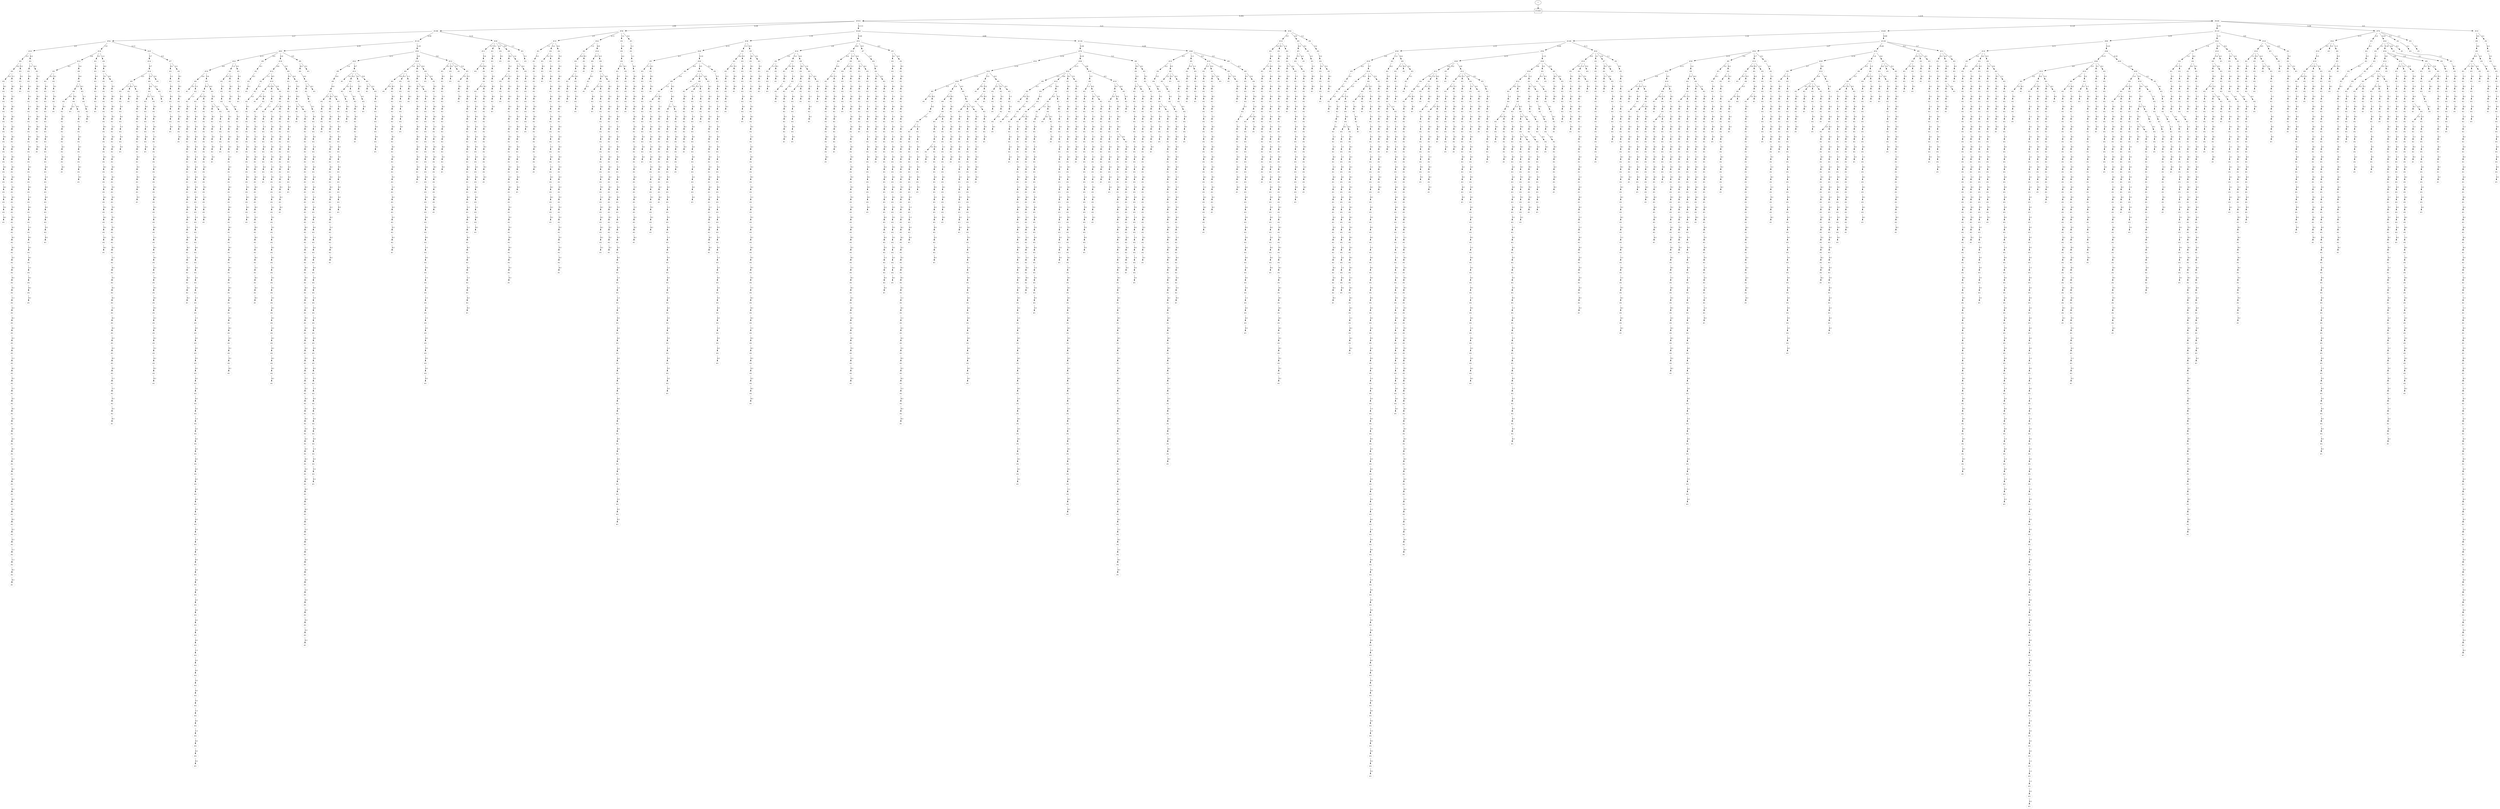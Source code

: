 // produced with flexfringe from git commitd1cf04ada0831d0605a3651971ef9a02091d8823
// dfasat/flexfringe -h=kldistance -d=kl_data -o=experiments/flexfringe_pautomac_study/flexfringe_data/exp6_n5_x0_w1_a1_b1_f1_I0_J0_K0_t1_l0_p0_25dfa -n=5 -x=0 -w=1 -a=1 -b=1 -f=1 -I=0 -J=0 -K=0 -t=1 -l=0 -p=0.25 /Users/nicholasrenninger/Google Drive/Grad School/specification learning/code/DPFA_DTS_product_experiment/dfasatInvestigations/experiments/flexfringe_pautomac_study/flexfringe_data/flexfringe_pautomac_study_train 
digraph DFA {
	0 [label="root" shape=box];
		I -> 0;
	0 [ label="#1000"  ];
		0 -> 1 [label="4:282"  ];
		0 -> 37 [label="1:218"  ];
	1 [ label="#553"  style=dotted ];
		1 -> 2 [label="2:99"  ];
		1 -> 22 [label="0:38"  ];
		1 -> 45 [label="4:113"  ];
		1 -> 293 [label="3:21"  ];
	45 [ label="#226"  style=dotted ];
		45 -> 46 [label="1:19"  ];
		45 -> 80 [label="0:26"  ];
		45 -> 132 [label="4:68"  ];
	132 [ label="#134"  style=dotted ];
		132 -> 133 [label="3:38"  ];
		132 -> 318 [label="4:28"  ];
	318 [ label="#46"  style=dotted ];
		318 -> 319 [label="4:5"  ];
		318 -> 875 [label="1:3"  ];
		318 -> 602 [label="2:5"  ];
		318 -> 1565 [label="3:5"  ];
	319 [ label="#10"  style=dotted ];
		319 -> 320 [label="4:2"  ];
		319 -> 2560 [label="0:3"  ];
	320 [ label="#4"  style=dotted ];
		320 -> 321 [label="3:2"  ];
	321 [ label="#4"  style=dotted ];
		321 -> 322 [label="4:2"  ];
	322 [ label="#4"  style=dotted ];
		322 -> 323 [label="5:2"  ];
	323 [ label="#4"  style=dotted ];
		323 -> 324 [label="5:1"  ];
		323 -> 4253 [label="1:1"  ];
	4253 [ label="#2"  style=dotted ];
		4253 -> 4254 [label="5:1"  ];
	4254 [ label="#2"  style=dotted ];
		4254 -> 4255 [label="3:1"  ];
	4255 [ label="#2"  style=dotted ];
		4255 -> 4256 [label="5:1"  ];
	4256 [ label="#2"  style=dotted ];
		4256 -> 4257 [label="3:1"  ];
	4257 [ label="#2"  style=dotted ];
		4257 -> 4258 [label="5:1"  ];
	4258 [ label="#2"  style=dotted ];
		4258 -> 4259 [label="0:1"  ];
	4259 [ label="#2"  style=dotted ];
		4259 -> 4260 [label="0:1"  ];
	4260 [ label="#2"  style=dotted ];
		4260 -> 4261 [label="5:1"  ];
	4261 [ label="#2"  style=dotted ];
		4261 -> 4262 [label="1:1"  ];
	4262 [ label="#2"  style=dotted ];
		4262 -> 4263 [label="2:1"  ];
	4263 [ label="#2"  style=dotted ];
		4263 -> 4264 [label="0:1"  ];
	4264 [ label="#2"  style=dotted ];
		4264 -> 4265 [label="4:1"  ];
	4265 [ label="#2"  style=dotted ];
		4265 -> 4266 [label="0:1"  ];
	4266 [ label="#2"  style=dotted ];
		4266 -> 4267 [label="2:1"  ];
	4267 [ label="#2"  style=dotted ];
		4267 -> 4268 [label="4:1"  ];
	4268 [ label="#2"  style=dotted ];
		4268 -> 4269 [label="4:1"  ];
	4269 [ label="#2"  style=dotted ];
		4269 -> 4270 [label="2:1"  ];
	4270 [ label="#2"  style=dotted ];
		4270 -> 4271 [label="4:1"  ];
	4271 [ label="#2"  style=dotted ];
		4271 -> 4272 [label="4:1"  ];
	4272 [ label="#2"  style=dotted ];
		4272 -> 4273 [label="2:1"  ];
	4273 [ label="#2"  style=dotted ];
		4273 -> 4274 [label="2:1"  ];
	4274 [ label="#2"  style=dotted ];
		4274 -> 4275 [label="0:1"  ];
	4275 [ label="#2"  style=dotted ];
		4275 -> 4276 [label="4:1"  ];
	4276 [ label="#2"  style=dotted ];
		4276 -> 4277 [label="0:1"  ];
	4277 [ label="#2"  style=dotted ];
		4277 -> 4278 [label="4:1"  ];
	4278 [ label="#2"  style=dotted ];
		4278 -> 4279 [label="4:1"  ];
	4279 [ label="#2"  style=dotted ];
		4279 -> 4280 [label="4:1"  ];
	4280 [ label="#2"  style=dotted ];
		4280 -> 4281 [label="1:1"  ];
	4281 [ label="#2"  style=dotted ];
		4281 -> 4282 [label="1:1"  ];
	4282 [ label="#2"  style=dotted ];
		4282 -> 4283 [label="4:1"  ];
	4283 [ label="#2"  style=dotted ];
		4283 -> 4284 [label="4:1"  ];
	4284 [ label="#2"  style=dotted ];
		4284 -> 4285 [label="2:1"  ];
	4285 [ label="#2"  style=dotted ];
		4285 -> 4286 [label="2:1"  ];
	4286 [ label="#2"  style=dotted ];
		4286 -> 4287 [label="4:1"  ];
	4287 [ label="#2"  style=dotted ];
		4287 -> 4288 [label="4:1"  ];
	4288 [ label="#1"  style=dotted ];
	324 [ label="#2"  style=dotted ];
		324 -> 325 [label="5:1"  ];
	325 [ label="#2"  style=dotted ];
		325 -> 326 [label="5:1"  ];
	326 [ label="#2"  style=dotted ];
		326 -> 327 [label="3:1"  ];
	327 [ label="#1"  style=dotted ];
	2560 [ label="#6"  style=dotted ];
		2560 -> 2561 [label="2:1"  ];
		2560 -> 3590 [label="3:1"  ];
		2560 -> 3907 [label="4:1"  ];
	3907 [ label="#2"  style=dotted ];
		3907 -> 3908 [label="4:1"  ];
	3908 [ label="#2"  style=dotted ];
		3908 -> 3909 [label="3:1"  ];
	3909 [ label="#2"  style=dotted ];
		3909 -> 3910 [label="0:1"  ];
	3910 [ label="#2"  style=dotted ];
		3910 -> 3911 [label="4:1"  ];
	3911 [ label="#2"  style=dotted ];
		3911 -> 3912 [label="4:1"  ];
	3912 [ label="#2"  style=dotted ];
		3912 -> 3913 [label="4:1"  ];
	3913 [ label="#1"  style=dotted ];
	2561 [ label="#2"  style=dotted ];
		2561 -> 2562 [label="2:1"  ];
	2562 [ label="#2"  style=dotted ];
		2562 -> 2563 [label="4:1"  ];
	2563 [ label="#2"  style=dotted ];
		2563 -> 2564 [label="3:1"  ];
	2564 [ label="#2"  style=dotted ];
		2564 -> 2565 [label="0:1"  ];
	2565 [ label="#2"  style=dotted ];
		2565 -> 2566 [label="4:1"  ];
	2566 [ label="#2"  style=dotted ];
		2566 -> 2567 [label="0:1"  ];
	2567 [ label="#2"  style=dotted ];
		2567 -> 2568 [label="4:1"  ];
	2568 [ label="#2"  style=dotted ];
		2568 -> 2569 [label="0:1"  ];
	2569 [ label="#2"  style=dotted ];
		2569 -> 2570 [label="4:1"  ];
	2570 [ label="#2"  style=dotted ];
		2570 -> 2571 [label="1:1"  ];
	2571 [ label="#2"  style=dotted ];
		2571 -> 2572 [label="1:1"  ];
	2572 [ label="#2"  style=dotted ];
		2572 -> 2573 [label="4:1"  ];
	2573 [ label="#2"  style=dotted ];
		2573 -> 2574 [label="3:1"  ];
	2574 [ label="#2"  style=dotted ];
		2574 -> 2575 [label="4:1"  ];
	2575 [ label="#2"  style=dotted ];
		2575 -> 2576 [label="5:1"  ];
	2576 [ label="#2"  style=dotted ];
		2576 -> 2577 [label="1:1"  ];
	2577 [ label="#2"  style=dotted ];
		2577 -> 2578 [label="4:1"  ];
	2578 [ label="#2"  style=dotted ];
		2578 -> 2579 [label="4:1"  ];
	2579 [ label="#2"  style=dotted ];
		2579 -> 2580 [label="2:1"  ];
	2580 [ label="#2"  style=dotted ];
		2580 -> 2581 [label="5:1"  ];
	2581 [ label="#2"  style=dotted ];
		2581 -> 2582 [label="3:1"  ];
	2582 [ label="#2"  style=dotted ];
		2582 -> 2583 [label="0:1"  ];
	2583 [ label="#1"  style=dotted ];
	3590 [ label="#1"  style=dotted ];
	602 [ label="#10"  style=dotted ];
		602 -> 603 [label="2:1"  ];
		602 -> 620 [label="0:2"  ];
		602 -> 3469 [label="3:2"  ];
	603 [ label="#2"  style=dotted ];
		603 -> 604 [label="5:1"  ];
	604 [ label="#2"  style=dotted ];
		604 -> 605 [label="0:1"  ];
	605 [ label="#2"  style=dotted ];
		605 -> 606 [label="0:1"  ];
	606 [ label="#2"  style=dotted ];
		606 -> 607 [label="5:1"  ];
	607 [ label="#2"  style=dotted ];
		607 -> 608 [label="1:1"  ];
	608 [ label="#2"  style=dotted ];
		608 -> 609 [label="4:1"  ];
	609 [ label="#2"  style=dotted ];
		609 -> 610 [label="1:1"  ];
	610 [ label="#2"  style=dotted ];
		610 -> 611 [label="4:1"  ];
	611 [ label="#2"  style=dotted ];
		611 -> 612 [label="4:1"  ];
	612 [ label="#2"  style=dotted ];
		612 -> 613 [label="2:1"  ];
	613 [ label="#2"  style=dotted ];
		613 -> 614 [label="4:1"  ];
	614 [ label="#2"  style=dotted ];
		614 -> 615 [label="1:1"  ];
	615 [ label="#2"  style=dotted ];
		615 -> 616 [label="2:1"  ];
	616 [ label="#2"  style=dotted ];
		616 -> 617 [label="4:1"  ];
	617 [ label="#2"  style=dotted ];
		617 -> 618 [label="4:1"  ];
	618 [ label="#2"  style=dotted ];
		618 -> 619 [label="3:1"  ];
	619 [ label="#1"  style=dotted ];
	620 [ label="#4"  style=dotted ];
		620 -> 621 [label="0:1"  ];
		620 -> 1140 [label="5:1"  ];
	621 [ label="#2"  style=dotted ];
		621 -> 622 [label="5:1"  ];
	622 [ label="#2"  style=dotted ];
		622 -> 623 [label="4:1"  ];
	623 [ label="#2"  style=dotted ];
		623 -> 624 [label="4:1"  ];
	624 [ label="#2"  style=dotted ];
		624 -> 625 [label="1:1"  ];
	625 [ label="#2"  style=dotted ];
		625 -> 626 [label="4:1"  ];
	626 [ label="#2"  style=dotted ];
		626 -> 627 [label="4:1"  ];
	627 [ label="#2"  style=dotted ];
		627 -> 628 [label="4:1"  ];
	628 [ label="#2"  style=dotted ];
		628 -> 629 [label="4:1"  ];
	629 [ label="#2"  style=dotted ];
		629 -> 630 [label="3:1"  ];
	630 [ label="#2"  style=dotted ];
		630 -> 631 [label="0:1"  ];
	631 [ label="#2"  style=dotted ];
		631 -> 632 [label="4:1"  ];
	632 [ label="#2"  style=dotted ];
		632 -> 633 [label="4:1"  ];
	633 [ label="#2"  style=dotted ];
		633 -> 634 [label="4:1"  ];
	634 [ label="#1"  style=dotted ];
	1140 [ label="#1"  style=dotted ];
	3469 [ label="#4"  style=dotted ];
		3469 -> 3470 [label="4:1"  ];
		3469 -> 3619 [label="5:1"  ];
	3470 [ label="#1"  style=dotted ];
	3619 [ label="#2"  style=dotted ];
		3619 -> 3620 [label="0:1"  ];
	3620 [ label="#2"  style=dotted ];
		3620 -> 3621 [label="5:1"  ];
	3621 [ label="#1"  style=dotted ];
	875 [ label="#6"  style=dotted ];
		875 -> 876 [label="5:2"  ];
		875 -> 1167 [label="1:1"  ];
	1167 [ label="#2"  style=dotted ];
		1167 -> 1168 [label="2:1"  ];
	1168 [ label="#2"  style=dotted ];
		1168 -> 1169 [label="0:1"  ];
	1169 [ label="#2"  style=dotted ];
		1169 -> 1170 [label="0:1"  ];
	1170 [ label="#1"  style=dotted ];
	876 [ label="#4"  style=dotted ];
		876 -> 877 [label="5:2"  ];
	877 [ label="#3"  style=dotted ];
		877 -> 878 [label="5:1"  ];
	878 [ label="#2"  style=dotted ];
		878 -> 879 [label="3:1"  ];
	879 [ label="#1"  style=dotted ];
	1565 [ label="#8"  style=dotted ];
		1565 -> 1566 [label="4:3"  ];
	1566 [ label="#6"  style=dotted ];
		1566 -> 2691 [label="4:1"  ];
		1566 -> 1567 [label="3:2"  ];
	2691 [ label="#2"  style=dotted ];
		2691 -> 2692 [label="4:1"  ];
	2692 [ label="#2"  style=dotted ];
		2692 -> 2693 [label="4:1"  ];
	2693 [ label="#2"  style=dotted ];
		2693 -> 2694 [label="3:1"  ];
	2694 [ label="#2"  style=dotted ];
		2694 -> 2695 [label="4:1"  ];
	2695 [ label="#2"  style=dotted ];
		2695 -> 2696 [label="5:1"  ];
	2696 [ label="#2"  style=dotted ];
		2696 -> 2697 [label="5:1"  ];
	2697 [ label="#2"  style=dotted ];
		2697 -> 2698 [label="5:1"  ];
	2698 [ label="#2"  style=dotted ];
		2698 -> 2699 [label="3:1"  ];
	2699 [ label="#2"  style=dotted ];
		2699 -> 2700 [label="2:1"  ];
	2700 [ label="#2"  style=dotted ];
		2700 -> 2701 [label="4:1"  ];
	2701 [ label="#2"  style=dotted ];
		2701 -> 2702 [label="4:1"  ];
	2702 [ label="#1"  style=dotted ];
	1567 [ label="#4"  style=dotted ];
		1567 -> 1568 [label="4:2"  ];
	1568 [ label="#4"  style=dotted ];
		1568 -> 1569 [label="5:2"  ];
	1569 [ label="#4"  style=dotted ];
		1569 -> 1570 [label="1:2"  ];
	1570 [ label="#4"  style=dotted ];
		1570 -> 1571 [label="5:1"  ];
		1570 -> 3606 [label="4:1"  ];
	3606 [ label="#2"  style=dotted ];
		3606 -> 3607 [label="4:1"  ];
	3607 [ label="#1"  style=dotted ];
	1571 [ label="#2"  style=dotted ];
		1571 -> 1572 [label="3:1"  ];
	1572 [ label="#2"  style=dotted ];
		1572 -> 1573 [label="3:1"  ];
	1573 [ label="#2"  style=dotted ];
		1573 -> 1574 [label="4:1"  ];
	1574 [ label="#2"  style=dotted ];
		1574 -> 1575 [label="4:1"  ];
	1575 [ label="#2"  style=dotted ];
		1575 -> 1576 [label="4:1"  ];
	1576 [ label="#2"  style=dotted ];
		1576 -> 1577 [label="4:1"  ];
	1577 [ label="#2"  style=dotted ];
		1577 -> 1578 [label="4:1"  ];
	1578 [ label="#2"  style=dotted ];
		1578 -> 1579 [label="4:1"  ];
	1579 [ label="#2"  style=dotted ];
		1579 -> 1580 [label="4:1"  ];
	1580 [ label="#2"  style=dotted ];
		1580 -> 1581 [label="3:1"  ];
	1581 [ label="#2"  style=dotted ];
		1581 -> 1582 [label="0:1"  ];
	1582 [ label="#2"  style=dotted ];
		1582 -> 1583 [label="3:1"  ];
	1583 [ label="#2"  style=dotted ];
		1583 -> 1584 [label="4:1"  ];
	1584 [ label="#2"  style=dotted ];
		1584 -> 1585 [label="4:1"  ];
	1585 [ label="#2"  style=dotted ];
		1585 -> 1586 [label="3:1"  ];
	1586 [ label="#2"  style=dotted ];
		1586 -> 1587 [label="4:1"  ];
	1587 [ label="#2"  style=dotted ];
		1587 -> 1588 [label="5:1"  ];
	1588 [ label="#2"  style=dotted ];
		1588 -> 1589 [label="1:1"  ];
	1589 [ label="#2"  style=dotted ];
		1589 -> 1590 [label="4:1"  ];
	1590 [ label="#2"  style=dotted ];
		1590 -> 1591 [label="4:1"  ];
	1591 [ label="#2"  style=dotted ];
		1591 -> 1592 [label="0:1"  ];
	1592 [ label="#1"  style=dotted ];
	133 [ label="#76"  style=dotted ];
		133 -> 134 [label="4:16"  ];
		133 -> 426 [label="0:19"  ];
		133 -> 561 [label="5:3"  ];
	134 [ label="#32"  style=dotted ];
		134 -> 135 [label="5:16"  ];
	135 [ label="#32"  style=dotted ];
		135 -> 136 [label="1:10"  ];
		135 -> 354 [label="5:3"  ];
		135 -> 1467 [label="4:3"  ];
	1467 [ label="#6"  style=dotted ];
		1467 -> 1468 [label="2:1"  ];
		1467 -> 2725 [label="5:1"  ];
		1467 -> 3584 [label="4:1"  ];
	3584 [ label="#2"  style=dotted ];
		3584 -> 3585 [label="1:1"  ];
	3585 [ label="#2"  style=dotted ];
		3585 -> 3586 [label="5:1"  ];
	3586 [ label="#2"  style=dotted ];
		3586 -> 3587 [label="2:1"  ];
	3587 [ label="#1"  style=dotted ];
	1468 [ label="#2"  style=dotted ];
		1468 -> 1469 [label="4:1"  ];
	1469 [ label="#2"  style=dotted ];
		1469 -> 1470 [label="4:1"  ];
	1470 [ label="#1"  style=dotted ];
	2725 [ label="#2"  style=dotted ];
		2725 -> 2726 [label="3:1"  ];
	2726 [ label="#2"  style=dotted ];
		2726 -> 2727 [label="5:1"  ];
	2727 [ label="#2"  style=dotted ];
		2727 -> 2728 [label="3:1"  ];
	2728 [ label="#2"  style=dotted ];
		2728 -> 2729 [label="4:1"  ];
	2729 [ label="#1"  style=dotted ];
	136 [ label="#20"  style=dotted ];
		136 -> 137 [label="5:3"  ];
		136 -> 1414 [label="2:4"  ];
		136 -> 3073 [label="4:3"  ];
	3073 [ label="#6"  style=dotted ];
		3073 -> 3074 [label="4:3"  ];
	3074 [ label="#6"  style=dotted ];
		3074 -> 3075 [label="0:1"  ];
		3074 -> 3144 [label="4:1"  ];
		3074 -> 3849 [label="2:1"  ];
	3144 [ label="#2"  style=dotted ];
		3144 -> 3145 [label="0:1"  ];
	3145 [ label="#2"  style=dotted ];
		3145 -> 3146 [label="0:1"  ];
	3146 [ label="#2"  style=dotted ];
		3146 -> 3147 [label="4:1"  ];
	3147 [ label="#2"  style=dotted ];
		3147 -> 3148 [label="1:1"  ];
	3148 [ label="#2"  style=dotted ];
		3148 -> 3149 [label="0:1"  ];
	3149 [ label="#2"  style=dotted ];
		3149 -> 3150 [label="3:1"  ];
	3150 [ label="#2"  style=dotted ];
		3150 -> 3151 [label="2:1"  ];
	3151 [ label="#2"  style=dotted ];
		3151 -> 3152 [label="2:1"  ];
	3152 [ label="#2"  style=dotted ];
		3152 -> 3153 [label="5:1"  ];
	3153 [ label="#2"  style=dotted ];
		3153 -> 3154 [label="0:1"  ];
	3154 [ label="#2"  style=dotted ];
		3154 -> 3155 [label="1:1"  ];
	3155 [ label="#2"  style=dotted ];
		3155 -> 3156 [label="4:1"  ];
	3156 [ label="#2"  style=dotted ];
		3156 -> 3157 [label="5:1"  ];
	3157 [ label="#2"  style=dotted ];
		3157 -> 3158 [label="1:1"  ];
	3158 [ label="#2"  style=dotted ];
		3158 -> 3159 [label="4:1"  ];
	3159 [ label="#2"  style=dotted ];
		3159 -> 3160 [label="1:1"  ];
	3160 [ label="#2"  style=dotted ];
		3160 -> 3161 [label="4:1"  ];
	3161 [ label="#2"  style=dotted ];
		3161 -> 3162 [label="4:1"  ];
	3162 [ label="#2"  style=dotted ];
		3162 -> 3163 [label="4:1"  ];
	3163 [ label="#2"  style=dotted ];
		3163 -> 3164 [label="4:1"  ];
	3164 [ label="#2"  style=dotted ];
		3164 -> 3165 [label="4:1"  ];
	3165 [ label="#2"  style=dotted ];
		3165 -> 3166 [label="4:1"  ];
	3166 [ label="#2"  style=dotted ];
		3166 -> 3167 [label="4:1"  ];
	3167 [ label="#2"  style=dotted ];
		3167 -> 3168 [label="4:1"  ];
	3168 [ label="#2"  style=dotted ];
		3168 -> 3169 [label="4:1"  ];
	3169 [ label="#2"  style=dotted ];
		3169 -> 3170 [label="4:1"  ];
	3170 [ label="#2"  style=dotted ];
		3170 -> 3171 [label="4:1"  ];
	3171 [ label="#1"  style=dotted ];
	3849 [ label="#2"  style=dotted ];
		3849 -> 3850 [label="4:1"  ];
	3850 [ label="#2"  style=dotted ];
		3850 -> 3851 [label="1:1"  ];
	3851 [ label="#2"  style=dotted ];
		3851 -> 3852 [label="4:1"  ];
	3852 [ label="#2"  style=dotted ];
		3852 -> 3853 [label="1:1"  ];
	3853 [ label="#2"  style=dotted ];
		3853 -> 3854 [label="5:1"  ];
	3854 [ label="#2"  style=dotted ];
		3854 -> 3855 [label="0:1"  ];
	3855 [ label="#2"  style=dotted ];
		3855 -> 3856 [label="5:1"  ];
	3856 [ label="#1"  style=dotted ];
	3075 [ label="#2"  style=dotted ];
		3075 -> 3076 [label="4:1"  ];
	3076 [ label="#2"  style=dotted ];
		3076 -> 3077 [label="4:1"  ];
	3077 [ label="#2"  style=dotted ];
		3077 -> 3078 [label="3:1"  ];
	3078 [ label="#2"  style=dotted ];
		3078 -> 3079 [label="4:1"  ];
	3079 [ label="#2"  style=dotted ];
		3079 -> 3080 [label="5:1"  ];
	3080 [ label="#2"  style=dotted ];
		3080 -> 3081 [label="1:1"  ];
	3081 [ label="#2"  style=dotted ];
		3081 -> 3082 [label="2:1"  ];
	3082 [ label="#2"  style=dotted ];
		3082 -> 3083 [label="1:1"  ];
	3083 [ label="#2"  style=dotted ];
		3083 -> 3084 [label="0:1"  ];
	3084 [ label="#2"  style=dotted ];
		3084 -> 3085 [label="4:1"  ];
	3085 [ label="#2"  style=dotted ];
		3085 -> 3086 [label="4:1"  ];
	3086 [ label="#2"  style=dotted ];
		3086 -> 3087 [label="4:1"  ];
	3087 [ label="#1"  style=dotted ];
	1414 [ label="#8"  style=dotted ];
		1414 -> 1415 [label="4:3"  ];
		1414 -> 2585 [label="0:1"  ];
	1415 [ label="#6"  style=dotted ];
		1415 -> 1416 [label="3:3"  ];
	1416 [ label="#6"  style=dotted ];
		1416 -> 1417 [label="4:2"  ];
		1416 -> 2356 [label="0:1"  ];
	1417 [ label="#4"  style=dotted ];
		1417 -> 1418 [label="5:2"  ];
	1418 [ label="#4"  style=dotted ];
		1418 -> 1419 [label="1:2"  ];
	1419 [ label="#4"  style=dotted ];
		1419 -> 1420 [label="5:1"  ];
		1419 -> 2318 [label="0:1"  ];
	2318 [ label="#2"  style=dotted ];
		2318 -> 2319 [label="4:1"  ];
	2319 [ label="#2"  style=dotted ];
		2319 -> 2320 [label="4:1"  ];
	2320 [ label="#2"  style=dotted ];
		2320 -> 2321 [label="4:1"  ];
	2321 [ label="#2"  style=dotted ];
		2321 -> 2322 [label="0:1"  ];
	2322 [ label="#2"  style=dotted ];
		2322 -> 2323 [label="2:1"  ];
	2323 [ label="#2"  style=dotted ];
		2323 -> 2324 [label="4:1"  ];
	2324 [ label="#2"  style=dotted ];
		2324 -> 2325 [label="4:1"  ];
	2325 [ label="#2"  style=dotted ];
		2325 -> 2326 [label="0:1"  ];
	2326 [ label="#2"  style=dotted ];
		2326 -> 2327 [label="2:1"  ];
	2327 [ label="#2"  style=dotted ];
		2327 -> 2328 [label="3:1"  ];
	2328 [ label="#2"  style=dotted ];
		2328 -> 2329 [label="0:1"  ];
	2329 [ label="#1"  style=dotted ];
	1420 [ label="#2"  style=dotted ];
		1420 -> 1421 [label="2:1"  ];
	1421 [ label="#1"  style=dotted ];
	2356 [ label="#2"  style=dotted ];
		2356 -> 2357 [label="2:1"  ];
	2357 [ label="#2"  style=dotted ];
		2357 -> 2358 [label="4:1"  ];
	2358 [ label="#2"  style=dotted ];
		2358 -> 2359 [label="1:1"  ];
	2359 [ label="#2"  style=dotted ];
		2359 -> 2360 [label="4:1"  ];
	2360 [ label="#2"  style=dotted ];
		2360 -> 2361 [label="1:1"  ];
	2361 [ label="#2"  style=dotted ];
		2361 -> 2362 [label="4:1"  ];
	2362 [ label="#2"  style=dotted ];
		2362 -> 2363 [label="4:1"  ];
	2363 [ label="#2"  style=dotted ];
		2363 -> 2364 [label="4:1"  ];
	2364 [ label="#2"  style=dotted ];
		2364 -> 2365 [label="0:1"  ];
	2365 [ label="#2"  style=dotted ];
		2365 -> 2366 [label="0:1"  ];
	2366 [ label="#1"  style=dotted ];
	2585 [ label="#2"  style=dotted ];
		2585 -> 2586 [label="4:1"  ];
	2586 [ label="#2"  style=dotted ];
		2586 -> 2587 [label="4:1"  ];
	2587 [ label="#2"  style=dotted ];
		2587 -> 2588 [label="4:1"  ];
	2588 [ label="#2"  style=dotted ];
		2588 -> 2589 [label="3:1"  ];
	2589 [ label="#2"  style=dotted ];
		2589 -> 2590 [label="4:1"  ];
	2590 [ label="#2"  style=dotted ];
		2590 -> 2591 [label="4:1"  ];
	2591 [ label="#1"  style=dotted ];
	137 [ label="#6"  style=dotted ];
		137 -> 138 [label="3:1"  ];
		137 -> 2494 [label="0:2"  ];
	2494 [ label="#4"  style=dotted ];
		2494 -> 2495 [label="0:2"  ];
	2495 [ label="#4"  style=dotted ];
		2495 -> 2496 [label="5:2"  ];
	2496 [ label="#4"  style=dotted ];
		2496 -> 2497 [label="5:1"  ];
		2496 -> 2610 [label="1:1"  ];
	2610 [ label="#2"  style=dotted ];
		2610 -> 2611 [label="4:1"  ];
	2611 [ label="#2"  style=dotted ];
		2611 -> 2612 [label="4:1"  ];
	2612 [ label="#2"  style=dotted ];
		2612 -> 2613 [label="2:1"  ];
	2613 [ label="#2"  style=dotted ];
		2613 -> 2614 [label="5:1"  ];
	2614 [ label="#2"  style=dotted ];
		2614 -> 2615 [label="0:1"  ];
	2615 [ label="#2"  style=dotted ];
		2615 -> 2616 [label="5:1"  ];
	2616 [ label="#1"  style=dotted ];
	2497 [ label="#2"  style=dotted ];
		2497 -> 2498 [label="5:1"  ];
	2498 [ label="#2"  style=dotted ];
		2498 -> 2499 [label="5:1"  ];
	2499 [ label="#2"  style=dotted ];
		2499 -> 2500 [label="3:1"  ];
	2500 [ label="#2"  style=dotted ];
		2500 -> 2501 [label="3:1"  ];
	2501 [ label="#2"  style=dotted ];
		2501 -> 2502 [label="4:1"  ];
	2502 [ label="#2"  style=dotted ];
		2502 -> 2503 [label="1:1"  ];
	2503 [ label="#2"  style=dotted ];
		2503 -> 2504 [label="2:1"  ];
	2504 [ label="#2"  style=dotted ];
		2504 -> 2505 [label="1:1"  ];
	2505 [ label="#2"  style=dotted ];
		2505 -> 2506 [label="1:1"  ];
	2506 [ label="#2"  style=dotted ];
		2506 -> 2507 [label="4:1"  ];
	2507 [ label="#2"  style=dotted ];
		2507 -> 2508 [label="4:1"  ];
	2508 [ label="#1"  style=dotted ];
	138 [ label="#1"  style=dotted ];
	354 [ label="#6"  style=dotted ];
		354 -> 355 [label="4:1"  ];
		354 -> 793 [label="5:2"  ];
	355 [ label="#1"  style=dotted ];
	793 [ label="#4"  style=dotted ];
		793 -> 794 [label="5:1"  ];
		793 -> 3848 [label="4:1"  ];
	3848 [ label="#1"  style=dotted ];
	794 [ label="#2"  style=dotted ];
		794 -> 795 [label="3:1"  ];
	795 [ label="#2"  style=dotted ];
		795 -> 796 [label="5:1"  ];
	796 [ label="#2"  style=dotted ];
		796 -> 797 [label="0:1"  ];
	797 [ label="#2"  style=dotted ];
		797 -> 798 [label="5:1"  ];
	798 [ label="#1"  style=dotted ];
	426 [ label="#38"  style=dotted ];
		426 -> 427 [label="2:11"  ];
		426 -> 1519 [label="4:8"  ];
	1519 [ label="#16"  style=dotted ];
		1519 -> 1520 [label="1:3"  ];
		1519 -> 1625 [label="4:5"  ];
	1625 [ label="#10"  style=dotted ];
		1625 -> 2676 [label="3:3"  ];
		1625 -> 1626 [label="4:2"  ];
	1626 [ label="#3"  style=dotted ];
		1626 -> 1627 [label="2:1"  ];
	1627 [ label="#2"  style=dotted ];
		1627 -> 1628 [label="3:1"  ];
	1628 [ label="#1"  style=dotted ];
	2676 [ label="#6"  style=dotted ];
		2676 -> 2677 [label="4:1"  ];
		2676 -> 2921 [label="0:2"  ];
	2677 [ label="#2"  style=dotted ];
		2677 -> 2678 [label="5:1"  ];
	2678 [ label="#2"  style=dotted ];
		2678 -> 2679 [label="1:1"  ];
	2679 [ label="#2"  style=dotted ];
		2679 -> 2680 [label="4:1"  ];
	2680 [ label="#2"  style=dotted ];
		2680 -> 2681 [label="1:1"  ];
	2681 [ label="#2"  style=dotted ];
		2681 -> 2682 [label="4:1"  ];
	2682 [ label="#2"  style=dotted ];
		2682 -> 2683 [label="4:1"  ];
	2683 [ label="#2"  style=dotted ];
		2683 -> 2684 [label="4:1"  ];
	2684 [ label="#2"  style=dotted ];
		2684 -> 2685 [label="4:1"  ];
	2685 [ label="#2"  style=dotted ];
		2685 -> 2686 [label="4:1"  ];
	2686 [ label="#1"  style=dotted ];
	2921 [ label="#4"  style=dotted ];
		2921 -> 2922 [label="2:2"  ];
	2922 [ label="#4"  style=dotted ];
		2922 -> 2923 [label="4:2"  ];
	2923 [ label="#4"  style=dotted ];
		2923 -> 2924 [label="4:2"  ];
	2924 [ label="#4"  style=dotted ];
		2924 -> 2925 [label="4:1"  ];
		2924 -> 3391 [label="0:1"  ];
	2925 [ label="#2"  style=dotted ];
		2925 -> 2926 [label="0:1"  ];
	2926 [ label="#2"  style=dotted ];
		2926 -> 2927 [label="2:1"  ];
	2927 [ label="#2"  style=dotted ];
		2927 -> 2928 [label="4:1"  ];
	2928 [ label="#2"  style=dotted ];
		2928 -> 2929 [label="1:1"  ];
	2929 [ label="#2"  style=dotted ];
		2929 -> 2930 [label="4:1"  ];
	2930 [ label="#2"  style=dotted ];
		2930 -> 2931 [label="4:1"  ];
	2931 [ label="#2"  style=dotted ];
		2931 -> 2932 [label="4:1"  ];
	2932 [ label="#2"  style=dotted ];
		2932 -> 2933 [label="4:1"  ];
	2933 [ label="#2"  style=dotted ];
		2933 -> 2934 [label="3:1"  ];
	2934 [ label="#2"  style=dotted ];
		2934 -> 2935 [label="4:1"  ];
	2935 [ label="#2"  style=dotted ];
		2935 -> 2936 [label="5:1"  ];
	2936 [ label="#2"  style=dotted ];
		2936 -> 2937 [label="1:1"  ];
	2937 [ label="#2"  style=dotted ];
		2937 -> 2938 [label="4:1"  ];
	2938 [ label="#2"  style=dotted ];
		2938 -> 2939 [label="4:1"  ];
	2939 [ label="#2"  style=dotted ];
		2939 -> 2940 [label="2:1"  ];
	2940 [ label="#2"  style=dotted ];
		2940 -> 2941 [label="4:1"  ];
	2941 [ label="#2"  style=dotted ];
		2941 -> 2942 [label="1:1"  ];
	2942 [ label="#2"  style=dotted ];
		2942 -> 2943 [label="4:1"  ];
	2943 [ label="#2"  style=dotted ];
		2943 -> 2944 [label="4:1"  ];
	2944 [ label="#2"  style=dotted ];
		2944 -> 2945 [label="4:1"  ];
	2945 [ label="#2"  style=dotted ];
		2945 -> 2946 [label="4:1"  ];
	2946 [ label="#2"  style=dotted ];
		2946 -> 2947 [label="3:1"  ];
	2947 [ label="#2"  style=dotted ];
		2947 -> 2948 [label="5:1"  ];
	2948 [ label="#2"  style=dotted ];
		2948 -> 2949 [label="4:1"  ];
	2949 [ label="#2"  style=dotted ];
		2949 -> 2950 [label="5:1"  ];
	2950 [ label="#2"  style=dotted ];
		2950 -> 2951 [label="1:1"  ];
	2951 [ label="#2"  style=dotted ];
		2951 -> 2952 [label="5:1"  ];
	2952 [ label="#2"  style=dotted ];
		2952 -> 2953 [label="0:1"  ];
	2953 [ label="#2"  style=dotted ];
		2953 -> 2954 [label="0:1"  ];
	2954 [ label="#2"  style=dotted ];
		2954 -> 2955 [label="5:1"  ];
	2955 [ label="#2"  style=dotted ];
		2955 -> 2956 [label="1:1"  ];
	2956 [ label="#2"  style=dotted ];
		2956 -> 2957 [label="4:1"  ];
	2957 [ label="#2"  style=dotted ];
		2957 -> 2958 [label="4:1"  ];
	2958 [ label="#2"  style=dotted ];
		2958 -> 2959 [label="2:1"  ];
	2959 [ label="#2"  style=dotted ];
		2959 -> 2960 [label="4:1"  ];
	2960 [ label="#2"  style=dotted ];
		2960 -> 2961 [label="4:1"  ];
	2961 [ label="#2"  style=dotted ];
		2961 -> 2962 [label="2:1"  ];
	2962 [ label="#2"  style=dotted ];
		2962 -> 2963 [label="4:1"  ];
	2963 [ label="#2"  style=dotted ];
		2963 -> 2964 [label="1:1"  ];
	2964 [ label="#2"  style=dotted ];
		2964 -> 2965 [label="4:1"  ];
	2965 [ label="#2"  style=dotted ];
		2965 -> 2966 [label="1:1"  ];
	2966 [ label="#2"  style=dotted ];
		2966 -> 2967 [label="4:1"  ];
	2967 [ label="#2"  style=dotted ];
		2967 -> 2968 [label="4:1"  ];
	2968 [ label="#1"  style=dotted ];
	3391 [ label="#2"  style=dotted ];
		3391 -> 3392 [label="4:1"  ];
	3392 [ label="#2"  style=dotted ];
		3392 -> 3393 [label="0:1"  ];
	3393 [ label="#2"  style=dotted ];
		3393 -> 3394 [label="2:1"  ];
	3394 [ label="#2"  style=dotted ];
		3394 -> 3395 [label="4:1"  ];
	3395 [ label="#2"  style=dotted ];
		3395 -> 3396 [label="1:1"  ];
	3396 [ label="#2"  style=dotted ];
		3396 -> 3397 [label="4:1"  ];
	3397 [ label="#2"  style=dotted ];
		3397 -> 3398 [label="1:1"  ];
	3398 [ label="#2"  style=dotted ];
		3398 -> 3399 [label="4:1"  ];
	3399 [ label="#2"  style=dotted ];
		3399 -> 3400 [label="4:1"  ];
	3400 [ label="#2"  style=dotted ];
		3400 -> 3401 [label="2:1"  ];
	3401 [ label="#2"  style=dotted ];
		3401 -> 3402 [label="4:1"  ];
	3402 [ label="#2"  style=dotted ];
		3402 -> 3403 [label="4:1"  ];
	3403 [ label="#2"  style=dotted ];
		3403 -> 3404 [label="3:1"  ];
	3404 [ label="#1"  style=dotted ];
	1520 [ label="#6"  style=dotted ];
		1520 -> 1521 [label="1:1"  ];
		1520 -> 3498 [label="4:2"  ];
	3498 [ label="#4"  style=dotted ];
		3498 -> 3499 [label="4:1"  ];
		3498 -> 4235 [label="3:1"  ];
	3499 [ label="#2"  style=dotted ];
		3499 -> 3500 [label="1:1"  ];
	3500 [ label="#2"  style=dotted ];
		3500 -> 3501 [label="1:1"  ];
	3501 [ label="#2"  style=dotted ];
		3501 -> 3502 [label="4:1"  ];
	3502 [ label="#2"  style=dotted ];
		3502 -> 3503 [label="1:1"  ];
	3503 [ label="#2"  style=dotted ];
		3503 -> 3504 [label="4:1"  ];
	3504 [ label="#2"  style=dotted ];
		3504 -> 3505 [label="1:1"  ];
	3505 [ label="#2"  style=dotted ];
		3505 -> 3506 [label="4:1"  ];
	3506 [ label="#2"  style=dotted ];
		3506 -> 3507 [label="1:1"  ];
	3507 [ label="#2"  style=dotted ];
		3507 -> 3508 [label="5:1"  ];
	3508 [ label="#2"  style=dotted ];
		3508 -> 3509 [label="3:1"  ];
	3509 [ label="#2"  style=dotted ];
		3509 -> 3510 [label="5:1"  ];
	3510 [ label="#2"  style=dotted ];
		3510 -> 3511 [label="2:1"  ];
	3511 [ label="#1"  style=dotted ];
	4235 [ label="#2"  style=dotted ];
		4235 -> 4236 [label="4:1"  ];
	4236 [ label="#2"  style=dotted ];
		4236 -> 4237 [label="5:1"  ];
	4237 [ label="#2"  style=dotted ];
		4237 -> 4238 [label="1:1"  ];
	4238 [ label="#2"  style=dotted ];
		4238 -> 4239 [label="4:1"  ];
	4239 [ label="#2"  style=dotted ];
		4239 -> 4240 [label="1:1"  ];
	4240 [ label="#2"  style=dotted ];
		4240 -> 4241 [label="2:1"  ];
	4241 [ label="#2"  style=dotted ];
		4241 -> 4242 [label="4:1"  ];
	4242 [ label="#2"  style=dotted ];
		4242 -> 4243 [label="4:1"  ];
	4243 [ label="#1"  style=dotted ];
	1521 [ label="#2"  style=dotted ];
		1521 -> 1522 [label="4:1"  ];
	1522 [ label="#2"  style=dotted ];
		1522 -> 1523 [label="4:1"  ];
	1523 [ label="#2"  style=dotted ];
		1523 -> 1524 [label="3:1"  ];
	1524 [ label="#2"  style=dotted ];
		1524 -> 1525 [label="3:1"  ];
	1525 [ label="#2"  style=dotted ];
		1525 -> 1526 [label="2:1"  ];
	1526 [ label="#2"  style=dotted ];
		1526 -> 1527 [label="1:1"  ];
	1527 [ label="#2"  style=dotted ];
		1527 -> 1528 [label="4:1"  ];
	1528 [ label="#2"  style=dotted ];
		1528 -> 1529 [label="3:1"  ];
	1529 [ label="#2"  style=dotted ];
		1529 -> 1530 [label="4:1"  ];
	1530 [ label="#2"  style=dotted ];
		1530 -> 1531 [label="5:1"  ];
	1531 [ label="#2"  style=dotted ];
		1531 -> 1532 [label="1:1"  ];
	1532 [ label="#2"  style=dotted ];
		1532 -> 1533 [label="5:1"  ];
	1533 [ label="#2"  style=dotted ];
		1533 -> 1534 [label="3:1"  ];
	1534 [ label="#2"  style=dotted ];
		1534 -> 1535 [label="5:1"  ];
	1535 [ label="#2"  style=dotted ];
		1535 -> 1536 [label="0:1"  ];
	1536 [ label="#2"  style=dotted ];
		1536 -> 1537 [label="5:1"  ];
	1537 [ label="#1"  style=dotted ];
	427 [ label="#22"  style=dotted ];
		427 -> 428 [label="2:3"  ];
		427 -> 448 [label="4:6"  ];
		427 -> 880 [label="0:1"  ];
		427 -> 2332 [label="5:1"  ];
	448 [ label="#12"  style=dotted ];
		448 -> 449 [label="1:2"  ];
		448 -> 1496 [label="4:4"  ];
	1496 [ label="#8"  style=dotted ];
		1496 -> 1497 [label="4:3"  ];
		1496 -> 2619 [label="2:1"  ];
	1497 [ label="#6"  style=dotted ];
		1497 -> 1498 [label="1:1"  ];
		1497 -> 1742 [label="4:2"  ];
	1742 [ label="#4"  style=dotted ];
		1742 -> 2490 [label="4:1"  ];
		1742 -> 1743 [label="3:1"  ];
	2490 [ label="#1"  style=dotted ];
	1743 [ label="#2"  style=dotted ];
		1743 -> 1744 [label="0:1"  ];
	1744 [ label="#2"  style=dotted ];
		1744 -> 1745 [label="3:1"  ];
	1745 [ label="#1"  style=dotted ];
	1498 [ label="#2"  style=dotted ];
		1498 -> 1499 [label="4:1"  ];
	1499 [ label="#2"  style=dotted ];
		1499 -> 1500 [label="4:1"  ];
	1500 [ label="#2"  style=dotted ];
		1500 -> 1501 [label="4:1"  ];
	1501 [ label="#2"  style=dotted ];
		1501 -> 1502 [label="1:1"  ];
	1502 [ label="#2"  style=dotted ];
		1502 -> 1503 [label="4:1"  ];
	1503 [ label="#2"  style=dotted ];
		1503 -> 1504 [label="3:1"  ];
	1504 [ label="#2"  style=dotted ];
		1504 -> 1505 [label="0:1"  ];
	1505 [ label="#2"  style=dotted ];
		1505 -> 1506 [label="2:1"  ];
	1506 [ label="#2"  style=dotted ];
		1506 -> 1507 [label="5:1"  ];
	1507 [ label="#2"  style=dotted ];
		1507 -> 1508 [label="0:1"  ];
	1508 [ label="#2"  style=dotted ];
		1508 -> 1509 [label="5:1"  ];
	1509 [ label="#2"  style=dotted ];
		1509 -> 1510 [label="3:1"  ];
	1510 [ label="#2"  style=dotted ];
		1510 -> 1511 [label="4:1"  ];
	1511 [ label="#2"  style=dotted ];
		1511 -> 1512 [label="0:1"  ];
	1512 [ label="#2"  style=dotted ];
		1512 -> 1513 [label="4:1"  ];
	1513 [ label="#2"  style=dotted ];
		1513 -> 1514 [label="1:1"  ];
	1514 [ label="#2"  style=dotted ];
		1514 -> 1515 [label="4:1"  ];
	1515 [ label="#2"  style=dotted ];
		1515 -> 1516 [label="3:1"  ];
	1516 [ label="#2"  style=dotted ];
		1516 -> 1517 [label="0:1"  ];
	1517 [ label="#2"  style=dotted ];
		1517 -> 1518 [label="3:1"  ];
	1518 [ label="#1"  style=dotted ];
	2619 [ label="#2"  style=dotted ];
		2619 -> 2620 [label="4:1"  ];
	2620 [ label="#2"  style=dotted ];
		2620 -> 2621 [label="1:1"  ];
	2621 [ label="#2"  style=dotted ];
		2621 -> 2622 [label="4:1"  ];
	2622 [ label="#2"  style=dotted ];
		2622 -> 2623 [label="1:1"  ];
	2623 [ label="#2"  style=dotted ];
		2623 -> 2624 [label="2:1"  ];
	2624 [ label="#2"  style=dotted ];
		2624 -> 2625 [label="4:1"  ];
	2625 [ label="#2"  style=dotted ];
		2625 -> 2626 [label="3:1"  ];
	2626 [ label="#2"  style=dotted ];
		2626 -> 2627 [label="0:1"  ];
	2627 [ label="#2"  style=dotted ];
		2627 -> 2628 [label="2:1"  ];
	2628 [ label="#2"  style=dotted ];
		2628 -> 2629 [label="2:1"  ];
	2629 [ label="#2"  style=dotted ];
		2629 -> 2630 [label="0:1"  ];
	2630 [ label="#2"  style=dotted ];
		2630 -> 2631 [label="4:1"  ];
	2631 [ label="#2"  style=dotted ];
		2631 -> 2632 [label="1:1"  ];
	2632 [ label="#2"  style=dotted ];
		2632 -> 2633 [label="4:1"  ];
	2633 [ label="#2"  style=dotted ];
		2633 -> 2634 [label="3:1"  ];
	2634 [ label="#2"  style=dotted ];
		2634 -> 2635 [label="0:1"  ];
	2635 [ label="#1"  style=dotted ];
	449 [ label="#4"  style=dotted ];
		449 -> 450 [label="4:2"  ];
	450 [ label="#4"  style=dotted ];
		450 -> 451 [label="1:2"  ];
	451 [ label="#4"  style=dotted ];
		451 -> 452 [label="4:1"  ];
		451 -> 1802 [label="5:1"  ];
	452 [ label="#2"  style=dotted ];
		452 -> 453 [label="1:1"  ];
	453 [ label="#2"  style=dotted ];
		453 -> 454 [label="2:1"  ];
	454 [ label="#2"  style=dotted ];
		454 -> 455 [label="4:1"  ];
	455 [ label="#2"  style=dotted ];
		455 -> 456 [label="3:1"  ];
	456 [ label="#2"  style=dotted ];
		456 -> 457 [label="4:1"  ];
	457 [ label="#2"  style=dotted ];
		457 -> 458 [label="5:1"  ];
	458 [ label="#2"  style=dotted ];
		458 -> 459 [label="1:1"  ];
	459 [ label="#2"  style=dotted ];
		459 -> 460 [label="4:1"  ];
	460 [ label="#2"  style=dotted ];
		460 -> 461 [label="4:1"  ];
	461 [ label="#2"  style=dotted ];
		461 -> 462 [label="4:1"  ];
	462 [ label="#2"  style=dotted ];
		462 -> 463 [label="4:1"  ];
	463 [ label="#2"  style=dotted ];
		463 -> 464 [label="3:1"  ];
	464 [ label="#2"  style=dotted ];
		464 -> 465 [label="0:1"  ];
	465 [ label="#2"  style=dotted ];
		465 -> 466 [label="3:1"  ];
	466 [ label="#2"  style=dotted ];
		466 -> 467 [label="4:1"  ];
	467 [ label="#2"  style=dotted ];
		467 -> 468 [label="4:1"  ];
	468 [ label="#2"  style=dotted ];
		468 -> 469 [label="3:1"  ];
	469 [ label="#2"  style=dotted ];
		469 -> 470 [label="4:1"  ];
	470 [ label="#2"  style=dotted ];
		470 -> 471 [label="5:1"  ];
	471 [ label="#2"  style=dotted ];
		471 -> 472 [label="1:1"  ];
	472 [ label="#2"  style=dotted ];
		472 -> 473 [label="2:1"  ];
	473 [ label="#2"  style=dotted ];
		473 -> 474 [label="4:1"  ];
	474 [ label="#2"  style=dotted ];
		474 -> 475 [label="3:1"  ];
	475 [ label="#2"  style=dotted ];
		475 -> 476 [label="4:1"  ];
	476 [ label="#2"  style=dotted ];
		476 -> 477 [label="5:1"  ];
	477 [ label="#2"  style=dotted ];
		477 -> 478 [label="4:1"  ];
	478 [ label="#2"  style=dotted ];
		478 -> 479 [label="4:1"  ];
	479 [ label="#2"  style=dotted ];
		479 -> 480 [label="1:1"  ];
	480 [ label="#2"  style=dotted ];
		480 -> 481 [label="4:1"  ];
	481 [ label="#2"  style=dotted ];
		481 -> 482 [label="4:1"  ];
	482 [ label="#2"  style=dotted ];
		482 -> 483 [label="2:1"  ];
	483 [ label="#2"  style=dotted ];
		483 -> 484 [label="4:1"  ];
	484 [ label="#2"  style=dotted ];
		484 -> 485 [label="1:1"  ];
	485 [ label="#2"  style=dotted ];
		485 -> 486 [label="4:1"  ];
	486 [ label="#2"  style=dotted ];
		486 -> 487 [label="4:1"  ];
	487 [ label="#2"  style=dotted ];
		487 -> 488 [label="3:1"  ];
	488 [ label="#1"  style=dotted ];
	1802 [ label="#2"  style=dotted ];
		1802 -> 1803 [label="4:1"  ];
	1803 [ label="#2"  style=dotted ];
		1803 -> 1804 [label="2:1"  ];
	1804 [ label="#2"  style=dotted ];
		1804 -> 1805 [label="1:1"  ];
	1805 [ label="#2"  style=dotted ];
		1805 -> 1806 [label="2:1"  ];
	1806 [ label="#2"  style=dotted ];
		1806 -> 1807 [label="1:1"  ];
	1807 [ label="#2"  style=dotted ];
		1807 -> 1808 [label="4:1"  ];
	1808 [ label="#2"  style=dotted ];
		1808 -> 1809 [label="3:1"  ];
	1809 [ label="#2"  style=dotted ];
		1809 -> 1810 [label="4:1"  ];
	1810 [ label="#2"  style=dotted ];
		1810 -> 1811 [label="5:1"  ];
	1811 [ label="#2"  style=dotted ];
		1811 -> 1812 [label="1:1"  ];
	1812 [ label="#2"  style=dotted ];
		1812 -> 1813 [label="4:1"  ];
	1813 [ label="#2"  style=dotted ];
		1813 -> 1814 [label="1:1"  ];
	1814 [ label="#2"  style=dotted ];
		1814 -> 1815 [label="4:1"  ];
	1815 [ label="#2"  style=dotted ];
		1815 -> 1816 [label="1:1"  ];
	1816 [ label="#2"  style=dotted ];
		1816 -> 1817 [label="5:1"  ];
	1817 [ label="#2"  style=dotted ];
		1817 -> 1818 [label="0:1"  ];
	1818 [ label="#2"  style=dotted ];
		1818 -> 1819 [label="5:1"  ];
	1819 [ label="#1"  style=dotted ];
	428 [ label="#6"  style=dotted ];
		428 -> 429 [label="4:3"  ];
	429 [ label="#6"  style=dotted ];
		429 -> 430 [label="4:2"  ];
		429 -> 2349 [label="3:1"  ];
	430 [ label="#2"  style=dotted ];
	2349 [ label="#2"  style=dotted ];
		2349 -> 2350 [label="0:1"  ];
	2350 [ label="#2"  style=dotted ];
		2350 -> 2351 [label="4:1"  ];
	2351 [ label="#2"  style=dotted ];
		2351 -> 2352 [label="4:1"  ];
	2352 [ label="#2"  style=dotted ];
		2352 -> 2353 [label="4:1"  ];
	2353 [ label="#2"  style=dotted ];
		2353 -> 2354 [label="2:1"  ];
	2354 [ label="#2"  style=dotted ];
		2354 -> 2355 [label="2:1"  ];
	2355 [ label="#1"  style=dotted ];
	880 [ label="#2"  style=dotted ];
		880 -> 881 [label="4:1"  ];
	881 [ label="#2"  style=dotted ];
		881 -> 882 [label="1:1"  ];
	882 [ label="#2"  style=dotted ];
		882 -> 883 [label="4:1"  ];
	883 [ label="#2"  style=dotted ];
		883 -> 884 [label="1:1"  ];
	884 [ label="#2"  style=dotted ];
		884 -> 885 [label="4:1"  ];
	885 [ label="#2"  style=dotted ];
		885 -> 886 [label="4:1"  ];
	886 [ label="#2"  style=dotted ];
		886 -> 887 [label="2:1"  ];
	887 [ label="#2"  style=dotted ];
		887 -> 888 [label="2:1"  ];
	888 [ label="#2"  style=dotted ];
		888 -> 889 [label="4:1"  ];
	889 [ label="#2"  style=dotted ];
		889 -> 890 [label="3:1"  ];
	890 [ label="#2"  style=dotted ];
		890 -> 891 [label="4:1"  ];
	891 [ label="#2"  style=dotted ];
		891 -> 892 [label="5:1"  ];
	892 [ label="#2"  style=dotted ];
		892 -> 893 [label="1:1"  ];
	893 [ label="#2"  style=dotted ];
		893 -> 894 [label="0:1"  ];
	894 [ label="#2"  style=dotted ];
		894 -> 895 [label="5:1"  ];
	895 [ label="#2"  style=dotted ];
		895 -> 896 [label="3:1"  ];
	896 [ label="#2"  style=dotted ];
		896 -> 897 [label="3:1"  ];
	897 [ label="#2"  style=dotted ];
		897 -> 898 [label="4:1"  ];
	898 [ label="#2"  style=dotted ];
		898 -> 899 [label="1:1"  ];
	899 [ label="#2"  style=dotted ];
		899 -> 900 [label="4:1"  ];
	900 [ label="#2"  style=dotted ];
		900 -> 901 [label="4:1"  ];
	901 [ label="#2"  style=dotted ];
		901 -> 902 [label="4:1"  ];
	902 [ label="#2"  style=dotted ];
		902 -> 903 [label="0:1"  ];
	903 [ label="#2"  style=dotted ];
		903 -> 904 [label="4:1"  ];
	904 [ label="#2"  style=dotted ];
		904 -> 905 [label="4:1"  ];
	905 [ label="#2"  style=dotted ];
		905 -> 906 [label="3:1"  ];
	906 [ label="#2"  style=dotted ];
		906 -> 907 [label="0:1"  ];
	907 [ label="#2"  style=dotted ];
		907 -> 908 [label="2:1"  ];
	908 [ label="#2"  style=dotted ];
		908 -> 909 [label="2:1"  ];
	909 [ label="#2"  style=dotted ];
		909 -> 910 [label="4:1"  ];
	910 [ label="#2"  style=dotted ];
		910 -> 911 [label="4:1"  ];
	911 [ label="#2"  style=dotted ];
		911 -> 912 [label="1:1"  ];
	912 [ label="#2"  style=dotted ];
		912 -> 913 [label="1:1"  ];
	913 [ label="#2"  style=dotted ];
		913 -> 914 [label="4:1"  ];
	914 [ label="#2"  style=dotted ];
		914 -> 915 [label="1:1"  ];
	915 [ label="#2"  style=dotted ];
		915 -> 916 [label="2:1"  ];
	916 [ label="#2"  style=dotted ];
		916 -> 917 [label="4:1"  ];
	917 [ label="#2"  style=dotted ];
		917 -> 918 [label="3:1"  ];
	918 [ label="#2"  style=dotted ];
		918 -> 919 [label="0:1"  ];
	919 [ label="#2"  style=dotted ];
		919 -> 920 [label="4:1"  ];
	920 [ label="#2"  style=dotted ];
		920 -> 921 [label="1:1"  ];
	921 [ label="#2"  style=dotted ];
		921 -> 922 [label="4:1"  ];
	922 [ label="#2"  style=dotted ];
		922 -> 923 [label="4:1"  ];
	923 [ label="#1"  style=dotted ];
	2332 [ label="#2"  style=dotted ];
		2332 -> 2333 [label="5:1"  ];
	2333 [ label="#2"  style=dotted ];
		2333 -> 2334 [label="2:1"  ];
	2334 [ label="#2"  style=dotted ];
		2334 -> 2335 [label="1:1"  ];
	2335 [ label="#2"  style=dotted ];
		2335 -> 2336 [label="4:1"  ];
	2336 [ label="#2"  style=dotted ];
		2336 -> 2337 [label="4:1"  ];
	2337 [ label="#2"  style=dotted ];
		2337 -> 2338 [label="4:1"  ];
	2338 [ label="#2"  style=dotted ];
		2338 -> 2339 [label="4:1"  ];
	2339 [ label="#2"  style=dotted ];
		2339 -> 2340 [label="4:1"  ];
	2340 [ label="#1"  style=dotted ];
	561 [ label="#6"  style=dotted ];
		561 -> 562 [label="0:2"  ];
		561 -> 4244 [label="4:1"  ];
	4244 [ label="#2"  style=dotted ];
		4244 -> 4245 [label="5:1"  ];
	4245 [ label="#2"  style=dotted ];
		4245 -> 4246 [label="1:1"  ];
	4246 [ label="#2"  style=dotted ];
		4246 -> 4247 [label="4:1"  ];
	4247 [ label="#2"  style=dotted ];
		4247 -> 4248 [label="4:1"  ];
	4248 [ label="#2"  style=dotted ];
		4248 -> 4249 [label="3:1"  ];
	4249 [ label="#2"  style=dotted ];
		4249 -> 4250 [label="2:1"  ];
	4250 [ label="#2"  style=dotted ];
		4250 -> 4251 [label="3:1"  ];
	4251 [ label="#2"  style=dotted ];
		4251 -> 4252 [label="4:1"  ];
	4252 [ label="#1"  style=dotted ];
	562 [ label="#4"  style=dotted ];
		562 -> 563 [label="2:2"  ];
	563 [ label="#4"  style=dotted ];
		563 -> 564 [label="2:1"  ];
		563 -> 3324 [label="4:1"  ];
	3324 [ label="#2"  style=dotted ];
		3324 -> 3325 [label="4:1"  ];
	3325 [ label="#2"  style=dotted ];
		3325 -> 3326 [label="2:1"  ];
	3326 [ label="#2"  style=dotted ];
		3326 -> 3327 [label="4:1"  ];
	3327 [ label="#2"  style=dotted ];
		3327 -> 3328 [label="1:1"  ];
	3328 [ label="#2"  style=dotted ];
		3328 -> 3329 [label="4:1"  ];
	3329 [ label="#2"  style=dotted ];
		3329 -> 3330 [label="4:1"  ];
	3330 [ label="#2"  style=dotted ];
		3330 -> 3331 [label="4:1"  ];
	3331 [ label="#2"  style=dotted ];
		3331 -> 3332 [label="4:1"  ];
	3332 [ label="#2"  style=dotted ];
		3332 -> 3333 [label="4:1"  ];
	3333 [ label="#2"  style=dotted ];
		3333 -> 3334 [label="4:1"  ];
	3334 [ label="#2"  style=dotted ];
		3334 -> 3335 [label="1:1"  ];
	3335 [ label="#2"  style=dotted ];
		3335 -> 3336 [label="4:1"  ];
	3336 [ label="#2"  style=dotted ];
		3336 -> 3337 [label="4:1"  ];
	3337 [ label="#2"  style=dotted ];
		3337 -> 3338 [label="2:1"  ];
	3338 [ label="#2"  style=dotted ];
		3338 -> 3339 [label="3:1"  ];
	3339 [ label="#2"  style=dotted ];
		3339 -> 3340 [label="5:1"  ];
	3340 [ label="#2"  style=dotted ];
		3340 -> 3341 [label="3:1"  ];
	3341 [ label="#1"  style=dotted ];
	564 [ label="#2"  style=dotted ];
		564 -> 565 [label="4:1"  ];
	565 [ label="#2"  style=dotted ];
		565 -> 566 [label="3:1"  ];
	566 [ label="#2"  style=dotted ];
		566 -> 567 [label="0:1"  ];
	567 [ label="#2"  style=dotted ];
		567 -> 568 [label="2:1"  ];
	568 [ label="#2"  style=dotted ];
		568 -> 569 [label="4:1"  ];
	569 [ label="#2"  style=dotted ];
		569 -> 570 [label="4:1"  ];
	570 [ label="#2"  style=dotted ];
		570 -> 571 [label="4:1"  ];
	571 [ label="#2"  style=dotted ];
		571 -> 572 [label="1:1"  ];
	572 [ label="#2"  style=dotted ];
		572 -> 573 [label="4:1"  ];
	573 [ label="#2"  style=dotted ];
		573 -> 574 [label="3:1"  ];
	574 [ label="#2"  style=dotted ];
		574 -> 575 [label="4:1"  ];
	575 [ label="#2"  style=dotted ];
		575 -> 576 [label="5:1"  ];
	576 [ label="#2"  style=dotted ];
		576 -> 577 [label="1:1"  ];
	577 [ label="#2"  style=dotted ];
		577 -> 578 [label="4:1"  ];
	578 [ label="#2"  style=dotted ];
		578 -> 579 [label="1:1"  ];
	579 [ label="#2"  style=dotted ];
		579 -> 580 [label="4:1"  ];
	580 [ label="#2"  style=dotted ];
		580 -> 581 [label="1:1"  ];
	581 [ label="#2"  style=dotted ];
		581 -> 582 [label="5:1"  ];
	582 [ label="#2"  style=dotted ];
		582 -> 583 [label="3:1"  ];
	583 [ label="#1"  style=dotted ];
	80 [ label="#51"  style=dotted ];
		80 -> 81 [label="2:8"  ];
		80 -> 1471 [label="4:9"  ];
		80 -> 1265 [label="0:5"  ];
		80 -> 2131 [label="3:3"  ];
	1471 [ label="#18"  style=dotted ];
		1471 -> 1472 [label="4:4"  ];
		1471 -> 3360 [label="1:3"  ];
		1471 -> 1856 [label="0:2"  ];
	1472 [ label="#8"  style=dotted ];
		1472 -> 1473 [label="4:4"  ];
	1473 [ label="#6"  style=dotted ];
		1473 -> 1474 [label="4:1"  ];
		1473 -> 3344 [label="1:1"  ];
	1474 [ label="#2"  style=dotted ];
		1474 -> 1475 [label="4:1"  ];
	1475 [ label="#2"  style=dotted ];
		1475 -> 1476 [label="4:1"  ];
	1476 [ label="#2"  style=dotted ];
		1476 -> 1477 [label="4:1"  ];
	1477 [ label="#2"  style=dotted ];
		1477 -> 1478 [label="1:1"  ];
	1478 [ label="#2"  style=dotted ];
		1478 -> 1479 [label="4:1"  ];
	1479 [ label="#2"  style=dotted ];
		1479 -> 1480 [label="4:1"  ];
	1480 [ label="#2"  style=dotted ];
		1480 -> 1481 [label="4:1"  ];
	1481 [ label="#2"  style=dotted ];
		1481 -> 1482 [label="4:1"  ];
	1482 [ label="#1"  style=dotted ];
	3344 [ label="#2"  style=dotted ];
		3344 -> 3345 [label="5:1"  ];
	3345 [ label="#2"  style=dotted ];
		3345 -> 3346 [label="5:1"  ];
	3346 [ label="#2"  style=dotted ];
		3346 -> 3347 [label="5:1"  ];
	3347 [ label="#2"  style=dotted ];
		3347 -> 3348 [label="2:1"  ];
	3348 [ label="#2"  style=dotted ];
		3348 -> 3349 [label="5:1"  ];
	3349 [ label="#2"  style=dotted ];
		3349 -> 3350 [label="2:1"  ];
	3350 [ label="#2"  style=dotted ];
		3350 -> 3351 [label="0:1"  ];
	3351 [ label="#1"  style=dotted ];
	1856 [ label="#4"  style=dotted ];
		1856 -> 1857 [label="2:1"  ];
		1856 -> 4290 [label="4:1"  ];
	4290 [ label="#2"  style=dotted ];
		4290 -> 4291 [label="0:1"  ];
	4291 [ label="#2"  style=dotted ];
		4291 -> 4292 [label="2:1"  ];
	4292 [ label="#2"  style=dotted ];
		4292 -> 4293 [label="4:1"  ];
	4293 [ label="#2"  style=dotted ];
		4293 -> 4294 [label="1:1"  ];
	4294 [ label="#2"  style=dotted ];
		4294 -> 4295 [label="0:1"  ];
	4295 [ label="#2"  style=dotted ];
		4295 -> 4296 [label="4:1"  ];
	4296 [ label="#2"  style=dotted ];
		4296 -> 4297 [label="1:1"  ];
	4297 [ label="#2"  style=dotted ];
		4297 -> 4298 [label="4:1"  ];
	4298 [ label="#2"  style=dotted ];
		4298 -> 4299 [label="4:1"  ];
	4299 [ label="#2"  style=dotted ];
		4299 -> 4300 [label="4:1"  ];
	4300 [ label="#2"  style=dotted ];
		4300 -> 4301 [label="0:1"  ];
	4301 [ label="#2"  style=dotted ];
		4301 -> 4302 [label="4:1"  ];
	4302 [ label="#2"  style=dotted ];
		4302 -> 4303 [label="4:1"  ];
	4303 [ label="#2"  style=dotted ];
		4303 -> 4304 [label="4:1"  ];
	4304 [ label="#1"  style=dotted ];
	1857 [ label="#2"  style=dotted ];
		1857 -> 1858 [label="4:1"  ];
	1858 [ label="#2"  style=dotted ];
		1858 -> 1859 [label="4:1"  ];
	1859 [ label="#2"  style=dotted ];
		1859 -> 1860 [label="2:1"  ];
	1860 [ label="#2"  style=dotted ];
		1860 -> 1861 [label="5:1"  ];
	1861 [ label="#2"  style=dotted ];
		1861 -> 1862 [label="3:1"  ];
	1862 [ label="#2"  style=dotted ];
		1862 -> 1863 [label="0:1"  ];
	1863 [ label="#1"  style=dotted ];
	3360 [ label="#6"  style=dotted ];
		3360 -> 3361 [label="4:2"  ];
		3360 -> 4004 [label="1:1"  ];
	3361 [ label="#4"  style=dotted ];
		3361 -> 3362 [label="4:2"  ];
	3362 [ label="#3"  style=dotted ];
		3362 -> 3643 [label="4:1"  ];
	3643 [ label="#2"  style=dotted ];
		3643 -> 3644 [label="4:1"  ];
	3644 [ label="#2"  style=dotted ];
		3644 -> 3645 [label="4:1"  ];
	3645 [ label="#1"  style=dotted ];
	4004 [ label="#2"  style=dotted ];
		4004 -> 4005 [label="0:1"  ];
	4005 [ label="#2"  style=dotted ];
		4005 -> 4006 [label="2:1"  ];
	4006 [ label="#2"  style=dotted ];
		4006 -> 4007 [label="4:1"  ];
	4007 [ label="#2"  style=dotted ];
		4007 -> 4008 [label="4:1"  ];
	4008 [ label="#2"  style=dotted ];
		4008 -> 4009 [label="4:1"  ];
	4009 [ label="#2"  style=dotted ];
		4009 -> 4010 [label="4:1"  ];
	4010 [ label="#2"  style=dotted ];
		4010 -> 4011 [label="3:1"  ];
	4011 [ label="#2"  style=dotted ];
		4011 -> 4012 [label="4:1"  ];
	4012 [ label="#2"  style=dotted ];
		4012 -> 4013 [label="5:1"  ];
	4013 [ label="#2"  style=dotted ];
		4013 -> 4014 [label="5:1"  ];
	4014 [ label="#2"  style=dotted ];
		4014 -> 4015 [label="5:1"  ];
	4015 [ label="#2"  style=dotted ];
		4015 -> 4016 [label="5:1"  ];
	4016 [ label="#2"  style=dotted ];
		4016 -> 4017 [label="5:1"  ];
	4017 [ label="#2"  style=dotted ];
		4017 -> 4018 [label="3:1"  ];
	4018 [ label="#2"  style=dotted ];
		4018 -> 4019 [label="0:1"  ];
	4019 [ label="#2"  style=dotted ];
		4019 -> 4020 [label="4:1"  ];
	4020 [ label="#2"  style=dotted ];
		4020 -> 4021 [label="0:1"  ];
	4021 [ label="#2"  style=dotted ];
		4021 -> 4022 [label="2:1"  ];
	4022 [ label="#2"  style=dotted ];
		4022 -> 4023 [label="4:1"  ];
	4023 [ label="#2"  style=dotted ];
		4023 -> 4024 [label="1:1"  ];
	4024 [ label="#2"  style=dotted ];
		4024 -> 4025 [label="4:1"  ];
	4025 [ label="#2"  style=dotted ];
		4025 -> 4026 [label="4:1"  ];
	4026 [ label="#2"  style=dotted ];
		4026 -> 4027 [label="3:1"  ];
	4027 [ label="#2"  style=dotted ];
		4027 -> 4028 [label="4:1"  ];
	4028 [ label="#2"  style=dotted ];
		4028 -> 4029 [label="4:1"  ];
	4029 [ label="#2"  style=dotted ];
		4029 -> 4030 [label="3:1"  ];
	4030 [ label="#2"  style=dotted ];
		4030 -> 4031 [label="4:1"  ];
	4031 [ label="#2"  style=dotted ];
		4031 -> 4032 [label="5:1"  ];
	4032 [ label="#2"  style=dotted ];
		4032 -> 4033 [label="1:1"  ];
	4033 [ label="#2"  style=dotted ];
		4033 -> 4034 [label="5:1"  ];
	4034 [ label="#2"  style=dotted ];
		4034 -> 4035 [label="3:1"  ];
	4035 [ label="#1"  style=dotted ];
	81 [ label="#16"  style=dotted ];
		81 -> 82 [label="2:2"  ];
		81 -> 870 [label="5:2"  ];
		81 -> 924 [label="4:4"  ];
	924 [ label="#8"  style=dotted ];
		924 -> 925 [label="4:2"  ];
		924 -> 1598 [label="1:2"  ];
	925 [ label="#4"  style=dotted ];
		925 -> 926 [label="4:2"  ];
	926 [ label="#4"  style=dotted ];
		926 -> 927 [label="1:1"  ];
		926 -> 2272 [label="4:1"  ];
	2272 [ label="#2"  style=dotted ];
		2272 -> 2273 [label="4:1"  ];
	2273 [ label="#1"  style=dotted ];
	927 [ label="#2"  style=dotted ];
		927 -> 928 [label="4:1"  ];
	928 [ label="#2"  style=dotted ];
		928 -> 929 [label="3:1"  ];
	929 [ label="#2"  style=dotted ];
		929 -> 930 [label="5:1"  ];
	930 [ label="#2"  style=dotted ];
		930 -> 931 [label="0:1"  ];
	931 [ label="#2"  style=dotted ];
		931 -> 932 [label="0:1"  ];
	932 [ label="#1"  style=dotted ];
	1598 [ label="#4"  style=dotted ];
		1598 -> 1599 [label="2:1"  ];
		1598 -> 1617 [label="4:1"  ];
	1617 [ label="#2"  style=dotted ];
		1617 -> 1618 [label="4:1"  ];
	1618 [ label="#2"  style=dotted ];
		1618 -> 1619 [label="0:1"  ];
	1619 [ label="#1"  style=dotted ];
	1599 [ label="#2"  style=dotted ];
		1599 -> 1600 [label="1:1"  ];
	1600 [ label="#2"  style=dotted ];
		1600 -> 1601 [label="1:1"  ];
	1601 [ label="#2"  style=dotted ];
		1601 -> 1602 [label="4:1"  ];
	1602 [ label="#2"  style=dotted ];
		1602 -> 1603 [label="4:1"  ];
	1603 [ label="#1"  style=dotted ];
	82 [ label="#4"  style=dotted ];
		82 -> 83 [label="1:1"  ];
		82 -> 1403 [label="0:1"  ];
	1403 [ label="#2"  style=dotted ];
		1403 -> 1404 [label="3:1"  ];
	1404 [ label="#1"  style=dotted ];
	83 [ label="#2"  style=dotted ];
		83 -> 84 [label="4:1"  ];
	84 [ label="#2"  style=dotted ];
		84 -> 85 [label="4:1"  ];
	85 [ label="#1"  style=dotted ];
	870 [ label="#4"  style=dotted ];
		870 -> 871 [label="3:1"  ];
		870 -> 1746 [label="0:1"  ];
	1746 [ label="#2"  style=dotted ];
		1746 -> 1747 [label="1:1"  ];
	1747 [ label="#2"  style=dotted ];
		1747 -> 1748 [label="4:1"  ];
	1748 [ label="#2"  style=dotted ];
		1748 -> 1749 [label="5:1"  ];
	1749 [ label="#2"  style=dotted ];
		1749 -> 1750 [label="5:1"  ];
	1750 [ label="#2"  style=dotted ];
		1750 -> 1751 [label="5:1"  ];
	1751 [ label="#2"  style=dotted ];
		1751 -> 1752 [label="5:1"  ];
	1752 [ label="#2"  style=dotted ];
		1752 -> 1753 [label="3:1"  ];
	1753 [ label="#1"  style=dotted ];
	871 [ label="#2"  style=dotted ];
		871 -> 872 [label="5:1"  ];
	872 [ label="#2"  style=dotted ];
		872 -> 873 [label="0:1"  ];
	873 [ label="#2"  style=dotted ];
		873 -> 874 [label="5:1"  ];
	874 [ label="#1"  style=dotted ];
	1265 [ label="#7"  style=dotted ];
		1265 -> 3711 [label="1:2"  ];
	3711 [ label="#4"  style=dotted ];
		3711 -> 3712 [label="1:2"  ];
	3712 [ label="#4"  style=dotted ];
		3712 -> 3713 [label="4:1"  ];
		3712 -> 3826 [label="2:1"  ];
	3713 [ label="#2"  style=dotted ];
		3713 -> 3714 [label="4:1"  ];
	3714 [ label="#2"  style=dotted ];
		3714 -> 3715 [label="4:1"  ];
	3715 [ label="#2"  style=dotted ];
		3715 -> 3716 [label="1:1"  ];
	3716 [ label="#2"  style=dotted ];
		3716 -> 3717 [label="0:1"  ];
	3717 [ label="#2"  style=dotted ];
		3717 -> 3718 [label="2:1"  ];
	3718 [ label="#2"  style=dotted ];
		3718 -> 3719 [label="2:1"  ];
	3719 [ label="#2"  style=dotted ];
		3719 -> 3720 [label="4:1"  ];
	3720 [ label="#2"  style=dotted ];
		3720 -> 3721 [label="4:1"  ];
	3721 [ label="#1"  style=dotted ];
	3826 [ label="#2"  style=dotted ];
		3826 -> 3827 [label="4:1"  ];
	3827 [ label="#2"  style=dotted ];
		3827 -> 3828 [label="3:1"  ];
	3828 [ label="#2"  style=dotted ];
		3828 -> 3829 [label="4:1"  ];
	3829 [ label="#2"  style=dotted ];
		3829 -> 3830 [label="5:1"  ];
	3830 [ label="#2"  style=dotted ];
		3830 -> 3831 [label="1:1"  ];
	3831 [ label="#2"  style=dotted ];
		3831 -> 3832 [label="2:1"  ];
	3832 [ label="#2"  style=dotted ];
		3832 -> 3833 [label="4:1"  ];
	3833 [ label="#2"  style=dotted ];
		3833 -> 3834 [label="3:1"  ];
	3834 [ label="#2"  style=dotted ];
		3834 -> 3835 [label="5:1"  ];
	3835 [ label="#2"  style=dotted ];
		3835 -> 3836 [label="4:1"  ];
	3836 [ label="#2"  style=dotted ];
		3836 -> 3837 [label="5:1"  ];
	3837 [ label="#2"  style=dotted ];
		3837 -> 3838 [label="1:1"  ];
	3838 [ label="#2"  style=dotted ];
		3838 -> 3839 [label="2:1"  ];
	3839 [ label="#2"  style=dotted ];
		3839 -> 3840 [label="4:1"  ];
	3840 [ label="#2"  style=dotted ];
		3840 -> 3841 [label="3:1"  ];
	3841 [ label="#2"  style=dotted ];
		3841 -> 3842 [label="4:1"  ];
	3842 [ label="#2"  style=dotted ];
		3842 -> 3843 [label="5:1"  ];
	3843 [ label="#2"  style=dotted ];
		3843 -> 3844 [label="1:1"  ];
	3844 [ label="#2"  style=dotted ];
		3844 -> 3845 [label="2:1"  ];
	3845 [ label="#2"  style=dotted ];
		3845 -> 3846 [label="4:1"  ];
	3846 [ label="#2"  style=dotted ];
		3846 -> 3847 [label="4:1"  ];
	3847 [ label="#1"  style=dotted ];
	2131 [ label="#5"  style=dotted ];
		2131 -> 2971 [label="4:1"  ];
		2131 -> 2132 [label="2:1"  ];
	2971 [ label="#2"  style=dotted ];
		2971 -> 2972 [label="0:1"  ];
	2972 [ label="#2"  style=dotted ];
		2972 -> 2973 [label="2:1"  ];
	2973 [ label="#2"  style=dotted ];
		2973 -> 2974 [label="4:1"  ];
	2974 [ label="#2"  style=dotted ];
		2974 -> 2975 [label="1:1"  ];
	2975 [ label="#2"  style=dotted ];
		2975 -> 2976 [label="4:1"  ];
	2976 [ label="#2"  style=dotted ];
		2976 -> 2977 [label="1:1"  ];
	2977 [ label="#2"  style=dotted ];
		2977 -> 2978 [label="2:1"  ];
	2978 [ label="#2"  style=dotted ];
		2978 -> 2979 [label="1:1"  ];
	2979 [ label="#2"  style=dotted ];
		2979 -> 2980 [label="4:1"  ];
	2980 [ label="#2"  style=dotted ];
		2980 -> 2981 [label="3:1"  ];
	2981 [ label="#2"  style=dotted ];
		2981 -> 2982 [label="0:1"  ];
	2982 [ label="#2"  style=dotted ];
		2982 -> 2983 [label="4:1"  ];
	2983 [ label="#2"  style=dotted ];
		2983 -> 2984 [label="4:1"  ];
	2984 [ label="#2"  style=dotted ];
		2984 -> 2985 [label="4:1"  ];
	2985 [ label="#2"  style=dotted ];
		2985 -> 2986 [label="2:1"  ];
	2986 [ label="#2"  style=dotted ];
		2986 -> 2987 [label="3:1"  ];
	2987 [ label="#2"  style=dotted ];
		2987 -> 2988 [label="5:1"  ];
	2988 [ label="#2"  style=dotted ];
		2988 -> 2989 [label="3:1"  ];
	2989 [ label="#2"  style=dotted ];
		2989 -> 2990 [label="3:1"  ];
	2990 [ label="#2"  style=dotted ];
		2990 -> 2991 [label="2:1"  ];
	2991 [ label="#2"  style=dotted ];
		2991 -> 2992 [label="4:1"  ];
	2992 [ label="#2"  style=dotted ];
		2992 -> 2993 [label="4:1"  ];
	2993 [ label="#1"  style=dotted ];
	2132 [ label="#2"  style=dotted ];
		2132 -> 2133 [label="0:1"  ];
	2133 [ label="#2"  style=dotted ];
		2133 -> 2134 [label="0:1"  ];
	2134 [ label="#2"  style=dotted ];
		2134 -> 2135 [label="5:1"  ];
	2135 [ label="#2"  style=dotted ];
		2135 -> 2136 [label="1:1"  ];
	2136 [ label="#2"  style=dotted ];
		2136 -> 2137 [label="0:1"  ];
	2137 [ label="#2"  style=dotted ];
		2137 -> 2138 [label="4:1"  ];
	2138 [ label="#2"  style=dotted ];
		2138 -> 2139 [label="1:1"  ];
	2139 [ label="#2"  style=dotted ];
		2139 -> 2140 [label="4:1"  ];
	2140 [ label="#2"  style=dotted ];
		2140 -> 2141 [label="4:1"  ];
	2141 [ label="#2"  style=dotted ];
		2141 -> 2142 [label="4:1"  ];
	2142 [ label="#2"  style=dotted ];
		2142 -> 2143 [label="4:1"  ];
	2143 [ label="#2"  style=dotted ];
		2143 -> 2144 [label="3:1"  ];
	2144 [ label="#2"  style=dotted ];
		2144 -> 2145 [label="5:1"  ];
	2145 [ label="#2"  style=dotted ];
		2145 -> 2146 [label="4:1"  ];
	2146 [ label="#2"  style=dotted ];
		2146 -> 2147 [label="5:1"  ];
	2147 [ label="#2"  style=dotted ];
		2147 -> 2148 [label="1:1"  ];
	2148 [ label="#2"  style=dotted ];
		2148 -> 2149 [label="4:1"  ];
	2149 [ label="#2"  style=dotted ];
		2149 -> 2150 [label="4:1"  ];
	2150 [ label="#2"  style=dotted ];
		2150 -> 2151 [label="2:1"  ];
	2151 [ label="#2"  style=dotted ];
		2151 -> 2152 [label="5:1"  ];
	2152 [ label="#2"  style=dotted ];
		2152 -> 2153 [label="0:1"  ];
	2153 [ label="#2"  style=dotted ];
		2153 -> 2154 [label="0:1"  ];
	2154 [ label="#2"  style=dotted ];
		2154 -> 2155 [label="5:1"  ];
	2155 [ label="#2"  style=dotted ];
		2155 -> 2156 [label="1:1"  ];
	2156 [ label="#2"  style=dotted ];
		2156 -> 2157 [label="4:1"  ];
	2157 [ label="#2"  style=dotted ];
		2157 -> 2158 [label="1:1"  ];
	2158 [ label="#2"  style=dotted ];
		2158 -> 2159 [label="2:1"  ];
	2159 [ label="#2"  style=dotted ];
		2159 -> 2160 [label="4:1"  ];
	2160 [ label="#2"  style=dotted ];
		2160 -> 2161 [label="3:1"  ];
	2161 [ label="#2"  style=dotted ];
		2161 -> 2162 [label="0:1"  ];
	2162 [ label="#2"  style=dotted ];
		2162 -> 2163 [label="2:1"  ];
	2163 [ label="#2"  style=dotted ];
		2163 -> 2164 [label="4:1"  ];
	2164 [ label="#2"  style=dotted ];
		2164 -> 2165 [label="1:1"  ];
	2165 [ label="#2"  style=dotted ];
		2165 -> 2166 [label="4:1"  ];
	2166 [ label="#2"  style=dotted ];
		2166 -> 2167 [label="4:1"  ];
	2167 [ label="#2"  style=dotted ];
		2167 -> 2168 [label="0:1"  ];
	2168 [ label="#1"  style=dotted ];
	46 [ label="#38"  style=dotted ];
		46 -> 47 [label="4:13"  ];
		46 -> 826 [label="1:3"  ];
		46 -> 1721 [label="0:3"  ];
	47 [ label="#26"  style=dotted ];
		47 -> 48 [label="4:3"  ];
		47 -> 369 [label="3:10"  ];
	48 [ label="#5"  style=dotted ];
		48 -> 359 [label="1:1"  ];
		48 -> 833 [label="2:1"  ];
	833 [ label="#2"  style=dotted ];
		833 -> 834 [label="0:1"  ];
	834 [ label="#2"  style=dotted ];
		834 -> 835 [label="5:1"  ];
	835 [ label="#1"  style=dotted ];
	359 [ label="#2"  style=dotted ];
		359 -> 360 [label="4:1"  ];
	360 [ label="#2"  style=dotted ];
		360 -> 361 [label="4:1"  ];
	361 [ label="#2"  style=dotted ];
		361 -> 362 [label="4:1"  ];
	362 [ label="#2"  style=dotted ];
		362 -> 363 [label="2:1"  ];
	363 [ label="#2"  style=dotted ];
		363 -> 364 [label="5:1"  ];
	364 [ label="#2"  style=dotted ];
		364 -> 365 [label="3:1"  ];
	365 [ label="#2"  style=dotted ];
		365 -> 366 [label="5:1"  ];
	366 [ label="#2"  style=dotted ];
		366 -> 367 [label="3:1"  ];
	367 [ label="#2"  style=dotted ];
		367 -> 368 [label="4:1"  ];
	368 [ label="#1"  style=dotted ];
	369 [ label="#20"  style=dotted ];
		369 -> 370 [label="4:4"  ];
		369 -> 542 [label="0:5"  ];
		369 -> 4036 [label="5:1"  ];
	370 [ label="#8"  style=dotted ];
		370 -> 371 [label="5:4"  ];
	371 [ label="#8"  style=dotted ];
		371 -> 372 [label="1:2"  ];
		371 -> 387 [label="5:2"  ];
	372 [ label="#4"  style=dotted ];
		372 -> 373 [label="2:1"  ];
		372 -> 1655 [label="4:1"  ];
	1655 [ label="#2"  style=dotted ];
		1655 -> 1656 [label="1:1"  ];
	1656 [ label="#2"  style=dotted ];
		1656 -> 1657 [label="2:1"  ];
	1657 [ label="#2"  style=dotted ];
		1657 -> 1658 [label="1:1"  ];
	1658 [ label="#2"  style=dotted ];
		1658 -> 1659 [label="4:1"  ];
	1659 [ label="#2"  style=dotted ];
		1659 -> 1660 [label="3:1"  ];
	1660 [ label="#2"  style=dotted ];
		1660 -> 1661 [label="4:1"  ];
	1661 [ label="#2"  style=dotted ];
		1661 -> 1662 [label="5:1"  ];
	1662 [ label="#2"  style=dotted ];
		1662 -> 1663 [label="1:1"  ];
	1663 [ label="#2"  style=dotted ];
		1663 -> 1664 [label="2:1"  ];
	1664 [ label="#2"  style=dotted ];
		1664 -> 1665 [label="4:1"  ];
	1665 [ label="#1"  style=dotted ];
	373 [ label="#2"  style=dotted ];
		373 -> 374 [label="4:1"  ];
	374 [ label="#2"  style=dotted ];
		374 -> 375 [label="4:1"  ];
	375 [ label="#2"  style=dotted ];
		375 -> 376 [label="4:1"  ];
	376 [ label="#2"  style=dotted ];
		376 -> 377 [label="4:1"  ];
	377 [ label="#2"  style=dotted ];
		377 -> 378 [label="3:1"  ];
	378 [ label="#2"  style=dotted ];
		378 -> 379 [label="4:1"  ];
	379 [ label="#2"  style=dotted ];
		379 -> 380 [label="5:1"  ];
	380 [ label="#2"  style=dotted ];
		380 -> 381 [label="1:1"  ];
	381 [ label="#2"  style=dotted ];
		381 -> 382 [label="5:1"  ];
	382 [ label="#2"  style=dotted ];
		382 -> 383 [label="3:1"  ];
	383 [ label="#2"  style=dotted ];
		383 -> 384 [label="5:1"  ];
	384 [ label="#2"  style=dotted ];
		384 -> 385 [label="3:1"  ];
	385 [ label="#2"  style=dotted ];
		385 -> 386 [label="4:1"  ];
	386 [ label="#1"  style=dotted ];
	387 [ label="#4"  style=dotted ];
		387 -> 388 [label="4:2"  ];
	388 [ label="#4"  style=dotted ];
		388 -> 389 [label="3:1"  ];
		388 -> 1790 [label="4:1"  ];
	1790 [ label="#2"  style=dotted ];
		1790 -> 1791 [label="3:1"  ];
	1791 [ label="#2"  style=dotted ];
		1791 -> 1792 [label="5:1"  ];
	1792 [ label="#2"  style=dotted ];
		1792 -> 1793 [label="4:1"  ];
	1793 [ label="#2"  style=dotted ];
		1793 -> 1794 [label="5:1"  ];
	1794 [ label="#2"  style=dotted ];
		1794 -> 1795 [label="5:1"  ];
	1795 [ label="#2"  style=dotted ];
		1795 -> 1796 [label="5:1"  ];
	1796 [ label="#1"  style=dotted ];
	389 [ label="#2"  style=dotted ];
		389 -> 390 [label="2:1"  ];
	390 [ label="#2"  style=dotted ];
		390 -> 391 [label="4:1"  ];
	391 [ label="#2"  style=dotted ];
		391 -> 392 [label="4:1"  ];
	392 [ label="#2"  style=dotted ];
		392 -> 393 [label="4:1"  ];
	393 [ label="#2"  style=dotted ];
		393 -> 394 [label="4:1"  ];
	394 [ label="#2"  style=dotted ];
		394 -> 395 [label="3:1"  ];
	395 [ label="#2"  style=dotted ];
		395 -> 396 [label="5:1"  ];
	396 [ label="#2"  style=dotted ];
		396 -> 397 [label="4:1"  ];
	397 [ label="#2"  style=dotted ];
		397 -> 398 [label="5:1"  ];
	398 [ label="#2"  style=dotted ];
		398 -> 399 [label="1:1"  ];
	399 [ label="#2"  style=dotted ];
		399 -> 400 [label="5:1"  ];
	400 [ label="#2"  style=dotted ];
		400 -> 401 [label="0:1"  ];
	401 [ label="#2"  style=dotted ];
		401 -> 402 [label="1:1"  ];
	402 [ label="#2"  style=dotted ];
		402 -> 403 [label="4:1"  ];
	403 [ label="#2"  style=dotted ];
		403 -> 404 [label="5:1"  ];
	404 [ label="#2"  style=dotted ];
		404 -> 405 [label="1:1"  ];
	405 [ label="#2"  style=dotted ];
		405 -> 406 [label="4:1"  ];
	406 [ label="#2"  style=dotted ];
		406 -> 407 [label="1:1"  ];
	407 [ label="#2"  style=dotted ];
		407 -> 408 [label="2:1"  ];
	408 [ label="#2"  style=dotted ];
		408 -> 409 [label="4:1"  ];
	409 [ label="#2"  style=dotted ];
		409 -> 410 [label="3:1"  ];
	410 [ label="#2"  style=dotted ];
		410 -> 411 [label="4:1"  ];
	411 [ label="#2"  style=dotted ];
		411 -> 412 [label="5:1"  ];
	412 [ label="#2"  style=dotted ];
		412 -> 413 [label="1:1"  ];
	413 [ label="#2"  style=dotted ];
		413 -> 414 [label="5:1"  ];
	414 [ label="#2"  style=dotted ];
		414 -> 415 [label="5:1"  ];
	415 [ label="#2"  style=dotted ];
		415 -> 416 [label="3:1"  ];
	416 [ label="#2"  style=dotted ];
		416 -> 417 [label="3:1"  ];
	417 [ label="#1"  style=dotted ];
	542 [ label="#10"  style=dotted ];
		542 -> 543 [label="0:1"  ];
		542 -> 1557 [label="2:3"  ];
		542 -> 3969 [label="4:1"  ];
	3969 [ label="#2"  style=dotted ];
		3969 -> 3970 [label="4:1"  ];
	3970 [ label="#2"  style=dotted ];
		3970 -> 3971 [label="4:1"  ];
	3971 [ label="#2"  style=dotted ];
		3971 -> 3972 [label="3:1"  ];
	3972 [ label="#2"  style=dotted ];
		3972 -> 3973 [label="3:1"  ];
	3973 [ label="#2"  style=dotted ];
		3973 -> 3974 [label="4:1"  ];
	3974 [ label="#2"  style=dotted ];
		3974 -> 3975 [label="4:1"  ];
	3975 [ label="#2"  style=dotted ];
		3975 -> 3976 [label="4:1"  ];
	3976 [ label="#2"  style=dotted ];
		3976 -> 3977 [label="4:1"  ];
	3977 [ label="#2"  style=dotted ];
		3977 -> 3978 [label="3:1"  ];
	3978 [ label="#2"  style=dotted ];
		3978 -> 3979 [label="0:1"  ];
	3979 [ label="#2"  style=dotted ];
		3979 -> 3980 [label="4:1"  ];
	3980 [ label="#2"  style=dotted ];
		3980 -> 3981 [label="1:1"  ];
	3981 [ label="#2"  style=dotted ];
		3981 -> 3982 [label="1:1"  ];
	3982 [ label="#2"  style=dotted ];
		3982 -> 3983 [label="0:1"  ];
	3983 [ label="#2"  style=dotted ];
		3983 -> 3984 [label="2:1"  ];
	3984 [ label="#2"  style=dotted ];
		3984 -> 3985 [label="4:1"  ];
	3985 [ label="#2"  style=dotted ];
		3985 -> 3986 [label="4:1"  ];
	3986 [ label="#1"  style=dotted ];
	1557 [ label="#6"  style=dotted ];
		1557 -> 2282 [label="0:1"  ];
		1557 -> 2530 [label="4:1"  ];
		1557 -> 1558 [label="2:1"  ];
	2530 [ label="#2"  style=dotted ];
		2530 -> 2531 [label="1:1"  ];
	2531 [ label="#2"  style=dotted ];
		2531 -> 2532 [label="4:1"  ];
	2532 [ label="#2"  style=dotted ];
		2532 -> 2533 [label="1:1"  ];
	2533 [ label="#2"  style=dotted ];
		2533 -> 2534 [label="4:1"  ];
	2534 [ label="#2"  style=dotted ];
		2534 -> 2535 [label="4:1"  ];
	2535 [ label="#2"  style=dotted ];
		2535 -> 2536 [label="2:1"  ];
	2536 [ label="#2"  style=dotted ];
		2536 -> 2537 [label="4:1"  ];
	2537 [ label="#2"  style=dotted ];
		2537 -> 2538 [label="1:1"  ];
	2538 [ label="#2"  style=dotted ];
		2538 -> 2539 [label="2:1"  ];
	2539 [ label="#2"  style=dotted ];
		2539 -> 2540 [label="4:1"  ];
	2540 [ label="#2"  style=dotted ];
		2540 -> 2541 [label="4:1"  ];
	2541 [ label="#1"  style=dotted ];
	1558 [ label="#2"  style=dotted ];
		1558 -> 1559 [label="1:1"  ];
	1559 [ label="#2"  style=dotted ];
		1559 -> 1560 [label="4:1"  ];
	1560 [ label="#2"  style=dotted ];
		1560 -> 1561 [label="4:1"  ];
	1561 [ label="#1"  style=dotted ];
	2282 [ label="#2"  style=dotted ];
		2282 -> 2283 [label="4:1"  ];
	2283 [ label="#2"  style=dotted ];
		2283 -> 2284 [label="1:1"  ];
	2284 [ label="#2"  style=dotted ];
		2284 -> 2285 [label="2:1"  ];
	2285 [ label="#2"  style=dotted ];
		2285 -> 2286 [label="4:1"  ];
	2286 [ label="#2"  style=dotted ];
		2286 -> 2287 [label="4:1"  ];
	2287 [ label="#2"  style=dotted ];
		2287 -> 2288 [label="3:1"  ];
	2288 [ label="#1"  style=dotted ];
	543 [ label="#1"  style=dotted ];
	4036 [ label="#2"  style=dotted ];
		4036 -> 4037 [label="5:1"  ];
	4037 [ label="#2"  style=dotted ];
		4037 -> 4038 [label="0:1"  ];
	4038 [ label="#2"  style=dotted ];
		4038 -> 4039 [label="4:1"  ];
	4039 [ label="#2"  style=dotted ];
		4039 -> 4040 [label="1:1"  ];
	4040 [ label="#2"  style=dotted ];
		4040 -> 4041 [label="4:1"  ];
	4041 [ label="#2"  style=dotted ];
		4041 -> 4042 [label="3:1"  ];
	4042 [ label="#2"  style=dotted ];
		4042 -> 4043 [label="4:1"  ];
	4043 [ label="#2"  style=dotted ];
		4043 -> 4044 [label="5:1"  ];
	4044 [ label="#2"  style=dotted ];
		4044 -> 4045 [label="1:1"  ];
	4045 [ label="#2"  style=dotted ];
		4045 -> 4046 [label="5:1"  ];
	4046 [ label="#2"  style=dotted ];
		4046 -> 4047 [label="0:1"  ];
	4047 [ label="#2"  style=dotted ];
		4047 -> 4048 [label="0:1"  ];
	4048 [ label="#2"  style=dotted ];
		4048 -> 4049 [label="5:1"  ];
	4049 [ label="#2"  style=dotted ];
		4049 -> 4050 [label="1:1"  ];
	4050 [ label="#2"  style=dotted ];
		4050 -> 4051 [label="2:1"  ];
	4051 [ label="#2"  style=dotted ];
		4051 -> 4052 [label="0:1"  ];
	4052 [ label="#2"  style=dotted ];
		4052 -> 4053 [label="2:1"  ];
	4053 [ label="#2"  style=dotted ];
		4053 -> 4054 [label="4:1"  ];
	4054 [ label="#2"  style=dotted ];
		4054 -> 4055 [label="1:1"  ];
	4055 [ label="#2"  style=dotted ];
		4055 -> 4056 [label="2:1"  ];
	4056 [ label="#2"  style=dotted ];
		4056 -> 4057 [label="4:1"  ];
	4057 [ label="#2"  style=dotted ];
		4057 -> 4058 [label="3:1"  ];
	4058 [ label="#2"  style=dotted ];
		4058 -> 4059 [label="5:1"  ];
	4059 [ label="#2"  style=dotted ];
		4059 -> 4060 [label="0:1"  ];
	4060 [ label="#2"  style=dotted ];
		4060 -> 4061 [label="4:1"  ];
	4061 [ label="#2"  style=dotted ];
		4061 -> 4062 [label="1:1"  ];
	4062 [ label="#2"  style=dotted ];
		4062 -> 4063 [label="0:1"  ];
	4063 [ label="#2"  style=dotted ];
		4063 -> 4064 [label="4:1"  ];
	4064 [ label="#2"  style=dotted ];
		4064 -> 4065 [label="4:1"  ];
	4065 [ label="#1"  style=dotted ];
	1721 [ label="#5"  style=dotted ];
		1721 -> 3512 [label="4:1"  ];
		1721 -> 1849 [label="3:1"  ];
	3512 [ label="#2"  style=dotted ];
		3512 -> 3513 [label="0:1"  ];
	3513 [ label="#2"  style=dotted ];
		3513 -> 3514 [label="4:1"  ];
	3514 [ label="#2"  style=dotted ];
		3514 -> 3515 [label="1:1"  ];
	3515 [ label="#2"  style=dotted ];
		3515 -> 3516 [label="4:1"  ];
	3516 [ label="#2"  style=dotted ];
		3516 -> 3517 [label="3:1"  ];
	3517 [ label="#2"  style=dotted ];
		3517 -> 3518 [label="4:1"  ];
	3518 [ label="#2"  style=dotted ];
		3518 -> 3519 [label="5:1"  ];
	3519 [ label="#2"  style=dotted ];
		3519 -> 3520 [label="1:1"  ];
	3520 [ label="#2"  style=dotted ];
		3520 -> 3521 [label="2:1"  ];
	3521 [ label="#2"  style=dotted ];
		3521 -> 3522 [label="4:1"  ];
	3522 [ label="#2"  style=dotted ];
		3522 -> 3523 [label="3:1"  ];
	3523 [ label="#2"  style=dotted ];
		3523 -> 3524 [label="0:1"  ];
	3524 [ label="#2"  style=dotted ];
		3524 -> 3525 [label="3:1"  ];
	3525 [ label="#2"  style=dotted ];
		3525 -> 3526 [label="1:1"  ];
	3526 [ label="#2"  style=dotted ];
		3526 -> 3527 [label="5:1"  ];
	3527 [ label="#2"  style=dotted ];
		3527 -> 3528 [label="5:1"  ];
	3528 [ label="#2"  style=dotted ];
		3528 -> 3529 [label="3:1"  ];
	3529 [ label="#2"  style=dotted ];
		3529 -> 3530 [label="2:1"  ];
	3530 [ label="#2"  style=dotted ];
		3530 -> 3531 [label="4:1"  ];
	3531 [ label="#2"  style=dotted ];
		3531 -> 3532 [label="3:1"  ];
	3532 [ label="#2"  style=dotted ];
		3532 -> 3533 [label="4:1"  ];
	3533 [ label="#2"  style=dotted ];
		3533 -> 3534 [label="5:1"  ];
	3534 [ label="#2"  style=dotted ];
		3534 -> 3535 [label="1:1"  ];
	3535 [ label="#2"  style=dotted ];
		3535 -> 3536 [label="4:1"  ];
	3536 [ label="#2"  style=dotted ];
		3536 -> 3537 [label="4:1"  ];
	3537 [ label="#2"  style=dotted ];
		3537 -> 3538 [label="4:1"  ];
	3538 [ label="#2"  style=dotted ];
		3538 -> 3539 [label="1:1"  ];
	3539 [ label="#2"  style=dotted ];
		3539 -> 3540 [label="0:1"  ];
	3540 [ label="#2"  style=dotted ];
		3540 -> 3541 [label="4:1"  ];
	3541 [ label="#2"  style=dotted ];
		3541 -> 3542 [label="0:1"  ];
	3542 [ label="#2"  style=dotted ];
		3542 -> 3543 [label="2:1"  ];
	3543 [ label="#2"  style=dotted ];
		3543 -> 3544 [label="2:1"  ];
	3544 [ label="#2"  style=dotted ];
		3544 -> 3545 [label="4:1"  ];
	3545 [ label="#2"  style=dotted ];
		3545 -> 3546 [label="4:1"  ];
	3546 [ label="#1"  style=dotted ];
	1849 [ label="#2"  style=dotted ];
		1849 -> 1850 [label="2:1"  ];
	1850 [ label="#2"  style=dotted ];
		1850 -> 1851 [label="3:1"  ];
	1851 [ label="#2"  style=dotted ];
		1851 -> 1852 [label="4:1"  ];
	1852 [ label="#1"  style=dotted ];
	826 [ label="#6"  style=dotted ];
		826 -> 827 [label="4:2"  ];
		826 -> 1686 [label="0:1"  ];
	827 [ label="#4"  style=dotted ];
		827 -> 828 [label="4:1"  ];
		827 -> 2103 [label="3:1"  ];
	828 [ label="#2"  style=dotted ];
		828 -> 829 [label="2:1"  ];
	829 [ label="#2"  style=dotted ];
		829 -> 830 [label="3:1"  ];
	830 [ label="#2"  style=dotted ];
		830 -> 831 [label="5:1"  ];
	831 [ label="#2"  style=dotted ];
		831 -> 832 [label="3:1"  ];
	832 [ label="#1"  style=dotted ];
	2103 [ label="#2"  style=dotted ];
		2103 -> 2104 [label="0:1"  ];
	2104 [ label="#2"  style=dotted ];
		2104 -> 2105 [label="0:1"  ];
	2105 [ label="#1"  style=dotted ];
	1686 [ label="#2"  style=dotted ];
		1686 -> 1687 [label="2:1"  ];
	1687 [ label="#2"  style=dotted ];
		1687 -> 1688 [label="4:1"  ];
	1688 [ label="#2"  style=dotted ];
		1688 -> 1689 [label="1:1"  ];
	1689 [ label="#2"  style=dotted ];
		1689 -> 1690 [label="2:1"  ];
	1690 [ label="#2"  style=dotted ];
		1690 -> 1691 [label="4:1"  ];
	1691 [ label="#2"  style=dotted ];
		1691 -> 1692 [label="4:1"  ];
	1692 [ label="#1"  style=dotted ];
	2 [ label="#198"  style=dotted ];
		2 -> 3 [label="2:27"  ];
		2 -> 43 [label="4:58"  ];
		2 -> 491 [label="5:14"  ];
	43 [ label="#116"  style=dotted ];
		43 -> 44 [label="4:33"  ];
		43 -> 309 [label="1:25"  ];
	44 [ label="#63"  style=dotted ];
		44 -> 72 [label="4:11"  ];
		44 -> 673 [label="0:5"  ];
		44 -> 1544 [label="2:9"  ];
		44 -> 1597 [label="3:5"  ];
	72 [ label="#22"  style=dotted ];
		72 -> 73 [label="4:8"  ];
		72 -> 762 [label="1:2"  ];
		72 -> 2687 [label="0:1"  ];
	73 [ label="#16"  style=dotted ];
		73 -> 74 [label="4:4"  ];
		73 -> 676 [label="3:4"  ];
	74 [ label="#6"  style=dotted ];
		74 -> 75 [label="3:1"  ];
		74 -> 3944 [label="1:1"  ];
	3944 [ label="#2"  style=dotted ];
		3944 -> 3945 [label="1:1"  ];
	3945 [ label="#2"  style=dotted ];
		3945 -> 3946 [label="4:1"  ];
	3946 [ label="#2"  style=dotted ];
		3946 -> 3947 [label="4:1"  ];
	3947 [ label="#2"  style=dotted ];
		3947 -> 3948 [label="2:1"  ];
	3948 [ label="#2"  style=dotted ];
		3948 -> 3949 [label="5:1"  ];
	3949 [ label="#2"  style=dotted ];
		3949 -> 3950 [label="0:1"  ];
	3950 [ label="#2"  style=dotted ];
		3950 -> 3951 [label="0:1"  ];
	3951 [ label="#2"  style=dotted ];
		3951 -> 3952 [label="5:1"  ];
	3952 [ label="#2"  style=dotted ];
		3952 -> 3953 [label="1:1"  ];
	3953 [ label="#2"  style=dotted ];
		3953 -> 3954 [label="4:1"  ];
	3954 [ label="#2"  style=dotted ];
		3954 -> 3955 [label="4:1"  ];
	3955 [ label="#2"  style=dotted ];
		3955 -> 3956 [label="0:1"  ];
	3956 [ label="#2"  style=dotted ];
		3956 -> 3957 [label="4:1"  ];
	3957 [ label="#2"  style=dotted ];
		3957 -> 3958 [label="1:1"  ];
	3958 [ label="#2"  style=dotted ];
		3958 -> 3959 [label="4:1"  ];
	3959 [ label="#2"  style=dotted ];
		3959 -> 3960 [label="4:1"  ];
	3960 [ label="#2"  style=dotted ];
		3960 -> 3961 [label="1:1"  ];
	3961 [ label="#2"  style=dotted ];
		3961 -> 3962 [label="1:1"  ];
	3962 [ label="#2"  style=dotted ];
		3962 -> 3963 [label="5:1"  ];
	3963 [ label="#2"  style=dotted ];
		3963 -> 3964 [label="3:1"  ];
	3964 [ label="#2"  style=dotted ];
		3964 -> 3965 [label="0:1"  ];
	3965 [ label="#1"  style=dotted ];
	75 [ label="#1"  style=dotted ];
	676 [ label="#8"  style=dotted ];
		676 -> 677 [label="0:2"  ];
		676 -> 3352 [label="4:2"  ];
	3352 [ label="#4"  style=dotted ];
		3352 -> 3353 [label="5:2"  ];
	3353 [ label="#4"  style=dotted ];
		3353 -> 3354 [label="5:1"  ];
		3353 -> 4138 [label="1:1"  ];
	4138 [ label="#2"  style=dotted ];
		4138 -> 4139 [label="4:1"  ];
	4139 [ label="#2"  style=dotted ];
		4139 -> 4140 [label="1:1"  ];
	4140 [ label="#2"  style=dotted ];
		4140 -> 4141 [label="5:1"  ];
	4141 [ label="#2"  style=dotted ];
		4141 -> 4142 [label="3:1"  ];
	4142 [ label="#1"  style=dotted ];
	3354 [ label="#2"  style=dotted ];
		3354 -> 3355 [label="4:1"  ];
	3355 [ label="#2"  style=dotted ];
		3355 -> 3356 [label="4:1"  ];
	3356 [ label="#2"  style=dotted ];
		3356 -> 3357 [label="3:1"  ];
	3357 [ label="#2"  style=dotted ];
		3357 -> 3358 [label="0:1"  ];
	3358 [ label="#2"  style=dotted ];
		3358 -> 3359 [label="3:1"  ];
	3359 [ label="#1"  style=dotted ];
	677 [ label="#4"  style=dotted ];
		677 -> 678 [label="4:1"  ];
		677 -> 2254 [label="2:1"  ];
	678 [ label="#2"  style=dotted ];
		678 -> 679 [label="1:1"  ];
	679 [ label="#2"  style=dotted ];
		679 -> 680 [label="4:1"  ];
	680 [ label="#2"  style=dotted ];
		680 -> 681 [label="3:1"  ];
	681 [ label="#2"  style=dotted ];
		681 -> 682 [label="4:1"  ];
	682 [ label="#2"  style=dotted ];
		682 -> 683 [label="5:1"  ];
	683 [ label="#2"  style=dotted ];
		683 -> 684 [label="1:1"  ];
	684 [ label="#2"  style=dotted ];
		684 -> 685 [label="2:1"  ];
	685 [ label="#2"  style=dotted ];
		685 -> 686 [label="4:1"  ];
	686 [ label="#2"  style=dotted ];
		686 -> 687 [label="3:1"  ];
	687 [ label="#2"  style=dotted ];
		687 -> 688 [label="4:1"  ];
	688 [ label="#2"  style=dotted ];
		688 -> 689 [label="5:1"  ];
	689 [ label="#2"  style=dotted ];
		689 -> 690 [label="1:1"  ];
	690 [ label="#2"  style=dotted ];
		690 -> 691 [label="5:1"  ];
	691 [ label="#2"  style=dotted ];
		691 -> 692 [label="3:1"  ];
	692 [ label="#2"  style=dotted ];
		692 -> 693 [label="4:1"  ];
	693 [ label="#2"  style=dotted ];
		693 -> 694 [label="3:1"  ];
	694 [ label="#2"  style=dotted ];
		694 -> 695 [label="4:1"  ];
	695 [ label="#2"  style=dotted ];
		695 -> 696 [label="2:1"  ];
	696 [ label="#2"  style=dotted ];
		696 -> 697 [label="4:1"  ];
	697 [ label="#2"  style=dotted ];
		697 -> 698 [label="1:1"  ];
	698 [ label="#2"  style=dotted ];
		698 -> 699 [label="4:1"  ];
	699 [ label="#2"  style=dotted ];
		699 -> 700 [label="1:1"  ];
	700 [ label="#2"  style=dotted ];
		700 -> 701 [label="4:1"  ];
	701 [ label="#2"  style=dotted ];
		701 -> 702 [label="4:1"  ];
	702 [ label="#2"  style=dotted ];
		702 -> 703 [label="4:1"  ];
	703 [ label="#2"  style=dotted ];
		703 -> 704 [label="0:1"  ];
	704 [ label="#2"  style=dotted ];
		704 -> 705 [label="4:1"  ];
	705 [ label="#2"  style=dotted ];
		705 -> 706 [label="4:1"  ];
	706 [ label="#2"  style=dotted ];
		706 -> 707 [label="3:1"  ];
	707 [ label="#2"  style=dotted ];
		707 -> 708 [label="4:1"  ];
	708 [ label="#2"  style=dotted ];
		708 -> 709 [label="5:1"  ];
	709 [ label="#2"  style=dotted ];
		709 -> 710 [label="1:1"  ];
	710 [ label="#2"  style=dotted ];
		710 -> 711 [label="2:1"  ];
	711 [ label="#2"  style=dotted ];
		711 -> 712 [label="4:1"  ];
	712 [ label="#2"  style=dotted ];
		712 -> 713 [label="4:1"  ];
	713 [ label="#2"  style=dotted ];
		713 -> 714 [label="4:1"  ];
	714 [ label="#2"  style=dotted ];
		714 -> 715 [label="4:1"  ];
	715 [ label="#2"  style=dotted ];
		715 -> 716 [label="4:1"  ];
	716 [ label="#2"  style=dotted ];
		716 -> 717 [label="4:1"  ];
	717 [ label="#2"  style=dotted ];
		717 -> 718 [label="4:1"  ];
	718 [ label="#2"  style=dotted ];
		718 -> 719 [label="3:1"  ];
	719 [ label="#2"  style=dotted ];
		719 -> 720 [label="4:1"  ];
	720 [ label="#2"  style=dotted ];
		720 -> 721 [label="5:1"  ];
	721 [ label="#2"  style=dotted ];
		721 -> 722 [label="1:1"  ];
	722 [ label="#2"  style=dotted ];
		722 -> 723 [label="2:1"  ];
	723 [ label="#2"  style=dotted ];
		723 -> 724 [label="0:1"  ];
	724 [ label="#2"  style=dotted ];
		724 -> 725 [label="2:1"  ];
	725 [ label="#2"  style=dotted ];
		725 -> 726 [label="4:1"  ];
	726 [ label="#2"  style=dotted ];
		726 -> 727 [label="4:1"  ];
	727 [ label="#2"  style=dotted ];
		727 -> 728 [label="2:1"  ];
	728 [ label="#2"  style=dotted ];
		728 -> 729 [label="4:1"  ];
	729 [ label="#2"  style=dotted ];
		729 -> 730 [label="4:1"  ];
	730 [ label="#2"  style=dotted ];
		730 -> 731 [label="2:1"  ];
	731 [ label="#2"  style=dotted ];
		731 -> 732 [label="4:1"  ];
	732 [ label="#2"  style=dotted ];
		732 -> 733 [label="1:1"  ];
	733 [ label="#2"  style=dotted ];
		733 -> 734 [label="2:1"  ];
	734 [ label="#2"  style=dotted ];
		734 -> 735 [label="4:1"  ];
	735 [ label="#2"  style=dotted ];
		735 -> 736 [label="3:1"  ];
	736 [ label="#2"  style=dotted ];
		736 -> 737 [label="4:1"  ];
	737 [ label="#2"  style=dotted ];
		737 -> 738 [label="5:1"  ];
	738 [ label="#2"  style=dotted ];
		738 -> 739 [label="1:1"  ];
	739 [ label="#2"  style=dotted ];
		739 -> 740 [label="4:1"  ];
	740 [ label="#2"  style=dotted ];
		740 -> 741 [label="1:1"  ];
	741 [ label="#2"  style=dotted ];
		741 -> 742 [label="4:1"  ];
	742 [ label="#2"  style=dotted ];
		742 -> 743 [label="4:1"  ];
	743 [ label="#2"  style=dotted ];
		743 -> 744 [label="0:1"  ];
	744 [ label="#1"  style=dotted ];
	2254 [ label="#2"  style=dotted ];
		2254 -> 2255 [label="2:1"  ];
	2255 [ label="#2"  style=dotted ];
		2255 -> 2256 [label="4:1"  ];
	2256 [ label="#2"  style=dotted ];
		2256 -> 2257 [label="4:1"  ];
	2257 [ label="#2"  style=dotted ];
		2257 -> 2258 [label="4:1"  ];
	2258 [ label="#2"  style=dotted ];
		2258 -> 2259 [label="4:1"  ];
	2259 [ label="#2"  style=dotted ];
		2259 -> 2260 [label="4:1"  ];
	2260 [ label="#2"  style=dotted ];
		2260 -> 2261 [label="2:1"  ];
	2261 [ label="#2"  style=dotted ];
		2261 -> 2262 [label="3:1"  ];
	2262 [ label="#2"  style=dotted ];
		2262 -> 2263 [label="5:1"  ];
	2263 [ label="#2"  style=dotted ];
		2263 -> 2264 [label="1:1"  ];
	2264 [ label="#2"  style=dotted ];
		2264 -> 2265 [label="1:1"  ];
	2265 [ label="#2"  style=dotted ];
		2265 -> 2266 [label="0:1"  ];
	2266 [ label="#1"  style=dotted ];
	2687 [ label="#2"  style=dotted ];
		2687 -> 2688 [label="0:1"  ];
	2688 [ label="#2"  style=dotted ];
		2688 -> 2689 [label="2:1"  ];
	2689 [ label="#2"  style=dotted ];
		2689 -> 2690 [label="5:1"  ];
	2690 [ label="#1"  style=dotted ];
	762 [ label="#4"  style=dotted ];
		762 -> 763 [label="4:1"  ];
		762 -> 2827 [label="1:1"  ];
	763 [ label="#2"  style=dotted ];
		763 -> 764 [label="3:1"  ];
	764 [ label="#2"  style=dotted ];
		764 -> 765 [label="4:1"  ];
	765 [ label="#2"  style=dotted ];
		765 -> 766 [label="5:1"  ];
	766 [ label="#2"  style=dotted ];
		766 -> 767 [label="5:1"  ];
	767 [ label="#2"  style=dotted ];
		767 -> 768 [label="5:1"  ];
	768 [ label="#2"  style=dotted ];
		768 -> 769 [label="4:1"  ];
	769 [ label="#2"  style=dotted ];
		769 -> 770 [label="3:1"  ];
	770 [ label="#2"  style=dotted ];
		770 -> 771 [label="1:1"  ];
	771 [ label="#2"  style=dotted ];
		771 -> 772 [label="2:1"  ];
	772 [ label="#2"  style=dotted ];
		772 -> 773 [label="1:1"  ];
	773 [ label="#2"  style=dotted ];
		773 -> 774 [label="4:1"  ];
	774 [ label="#2"  style=dotted ];
		774 -> 775 [label="3:1"  ];
	775 [ label="#2"  style=dotted ];
		775 -> 776 [label="0:1"  ];
	776 [ label="#2"  style=dotted ];
		776 -> 777 [label="2:1"  ];
	777 [ label="#2"  style=dotted ];
		777 -> 778 [label="4:1"  ];
	778 [ label="#2"  style=dotted ];
		778 -> 779 [label="1:1"  ];
	779 [ label="#2"  style=dotted ];
		779 -> 780 [label="4:1"  ];
	780 [ label="#2"  style=dotted ];
		780 -> 781 [label="4:1"  ];
	781 [ label="#2"  style=dotted ];
		781 -> 782 [label="4:1"  ];
	782 [ label="#2"  style=dotted ];
		782 -> 783 [label="1:1"  ];
	783 [ label="#2"  style=dotted ];
		783 -> 784 [label="0:1"  ];
	784 [ label="#2"  style=dotted ];
		784 -> 785 [label="4:1"  ];
	785 [ label="#2"  style=dotted ];
		785 -> 786 [label="4:1"  ];
	786 [ label="#2"  style=dotted ];
		786 -> 787 [label="3:1"  ];
	787 [ label="#2"  style=dotted ];
		787 -> 788 [label="0:1"  ];
	788 [ label="#2"  style=dotted ];
		788 -> 789 [label="2:1"  ];
	789 [ label="#2"  style=dotted ];
		789 -> 790 [label="5:1"  ];
	790 [ label="#2"  style=dotted ];
		790 -> 791 [label="3:1"  ];
	791 [ label="#2"  style=dotted ];
		791 -> 792 [label="4:1"  ];
	792 [ label="#1"  style=dotted ];
	2827 [ label="#2"  style=dotted ];
		2827 -> 2828 [label="4:1"  ];
	2828 [ label="#2"  style=dotted ];
		2828 -> 2829 [label="3:1"  ];
	2829 [ label="#2"  style=dotted ];
		2829 -> 2830 [label="4:1"  ];
	2830 [ label="#2"  style=dotted ];
		2830 -> 2831 [label="5:1"  ];
	2831 [ label="#2"  style=dotted ];
		2831 -> 2832 [label="5:1"  ];
	2832 [ label="#2"  style=dotted ];
		2832 -> 2833 [label="5:1"  ];
	2833 [ label="#2"  style=dotted ];
		2833 -> 2834 [label="4:1"  ];
	2834 [ label="#1"  style=dotted ];
	1544 [ label="#18"  style=dotted ];
		1544 -> 1545 [label="4:6"  ];
		1544 -> 2039 [label="2:3"  ];
	1545 [ label="#12"  style=dotted ];
		1545 -> 2455 [label="1:1"  ];
		1545 -> 1546 [label="4:5"  ];
	1546 [ label="#10"  style=dotted ];
		1546 -> 2617 [label="4:2"  ];
		1546 -> 1547 [label="0:1"  ];
		1546 -> 4066 [label="2:2"  ];
	2617 [ label="#4"  style=dotted ];
		2617 -> 2618 [label="0:1"  ];
		2617 -> 4143 [label="4:1"  ];
	4143 [ label="#2"  style=dotted ];
		4143 -> 4144 [label="3:1"  ];
	4144 [ label="#2"  style=dotted ];
		4144 -> 4145 [label="4:1"  ];
	4145 [ label="#2"  style=dotted ];
		4145 -> 4146 [label="5:1"  ];
	4146 [ label="#2"  style=dotted ];
		4146 -> 4147 [label="1:1"  ];
	4147 [ label="#2"  style=dotted ];
		4147 -> 4148 [label="4:1"  ];
	4148 [ label="#2"  style=dotted ];
		4148 -> 4149 [label="4:1"  ];
	4149 [ label="#2"  style=dotted ];
		4149 -> 4150 [label="2:1"  ];
	4150 [ label="#2"  style=dotted ];
		4150 -> 4151 [label="4:1"  ];
	4151 [ label="#2"  style=dotted ];
		4151 -> 4152 [label="4:1"  ];
	4152 [ label="#2"  style=dotted ];
		4152 -> 4153 [label="2:1"  ];
	4153 [ label="#2"  style=dotted ];
		4153 -> 4154 [label="4:1"  ];
	4154 [ label="#2"  style=dotted ];
		4154 -> 4155 [label="1:1"  ];
	4155 [ label="#2"  style=dotted ];
		4155 -> 4156 [label="0:1"  ];
	4156 [ label="#2"  style=dotted ];
		4156 -> 4157 [label="4:1"  ];
	4157 [ label="#2"  style=dotted ];
		4157 -> 4158 [label="1:1"  ];
	4158 [ label="#2"  style=dotted ];
		4158 -> 4159 [label="4:1"  ];
	4159 [ label="#2"  style=dotted ];
		4159 -> 4160 [label="1:1"  ];
	4160 [ label="#2"  style=dotted ];
		4160 -> 4161 [label="4:1"  ];
	4161 [ label="#2"  style=dotted ];
		4161 -> 4162 [label="4:1"  ];
	4162 [ label="#2"  style=dotted ];
		4162 -> 4163 [label="0:1"  ];
	4163 [ label="#1"  style=dotted ];
	2618 [ label="#1"  style=dotted ];
	4066 [ label="#4"  style=dotted ];
		4066 -> 4067 [label="4:2"  ];
	4067 [ label="#4"  style=dotted ];
		4067 -> 4068 [label="1:1"  ];
		4067 -> 4181 [label="4:1"  ];
	4181 [ label="#2"  style=dotted ];
		4181 -> 4182 [label="2:1"  ];
	4182 [ label="#2"  style=dotted ];
		4182 -> 4183 [label="5:1"  ];
	4183 [ label="#2"  style=dotted ];
		4183 -> 4184 [label="0:1"  ];
	4184 [ label="#2"  style=dotted ];
		4184 -> 4185 [label="1:1"  ];
	4185 [ label="#2"  style=dotted ];
		4185 -> 4186 [label="4:1"  ];
	4186 [ label="#2"  style=dotted ];
		4186 -> 4187 [label="5:1"  ];
	4187 [ label="#2"  style=dotted ];
		4187 -> 4188 [label="1:1"  ];
	4188 [ label="#2"  style=dotted ];
		4188 -> 4189 [label="0:1"  ];
	4189 [ label="#2"  style=dotted ];
		4189 -> 4190 [label="4:1"  ];
	4190 [ label="#2"  style=dotted ];
		4190 -> 4191 [label="4:1"  ];
	4191 [ label="#1"  style=dotted ];
	4068 [ label="#2"  style=dotted ];
		4068 -> 4069 [label="2:1"  ];
	4069 [ label="#2"  style=dotted ];
		4069 -> 4070 [label="4:1"  ];
	4070 [ label="#2"  style=dotted ];
		4070 -> 4071 [label="3:1"  ];
	4071 [ label="#2"  style=dotted ];
		4071 -> 4072 [label="4:1"  ];
	4072 [ label="#2"  style=dotted ];
		4072 -> 4073 [label="5:1"  ];
	4073 [ label="#2"  style=dotted ];
		4073 -> 4074 [label="1:1"  ];
	4074 [ label="#2"  style=dotted ];
		4074 -> 4075 [label="5:1"  ];
	4075 [ label="#2"  style=dotted ];
		4075 -> 4076 [label="3:1"  ];
	4076 [ label="#2"  style=dotted ];
		4076 -> 4077 [label="5:1"  ];
	4077 [ label="#2"  style=dotted ];
		4077 -> 4078 [label="3:1"  ];
	4078 [ label="#2"  style=dotted ];
		4078 -> 4079 [label="5:1"  ];
	4079 [ label="#2"  style=dotted ];
		4079 -> 4080 [label="3:1"  ];
	4080 [ label="#2"  style=dotted ];
		4080 -> 4081 [label="5:1"  ];
	4081 [ label="#2"  style=dotted ];
		4081 -> 4082 [label="0:1"  ];
	4082 [ label="#2"  style=dotted ];
		4082 -> 4083 [label="0:1"  ];
	4083 [ label="#2"  style=dotted ];
		4083 -> 4084 [label="5:1"  ];
	4084 [ label="#2"  style=dotted ];
		4084 -> 4085 [label="5:1"  ];
	4085 [ label="#2"  style=dotted ];
		4085 -> 4086 [label="5:1"  ];
	4086 [ label="#2"  style=dotted ];
		4086 -> 4087 [label="3:1"  ];
	4087 [ label="#2"  style=dotted ];
		4087 -> 4088 [label="4:1"  ];
	4088 [ label="#2"  style=dotted ];
		4088 -> 4089 [label="4:1"  ];
	4089 [ label="#2"  style=dotted ];
		4089 -> 4090 [label="2:1"  ];
	4090 [ label="#2"  style=dotted ];
		4090 -> 4091 [label="4:1"  ];
	4091 [ label="#2"  style=dotted ];
		4091 -> 4092 [label="4:1"  ];
	4092 [ label="#2"  style=dotted ];
		4092 -> 4093 [label="4:1"  ];
	4093 [ label="#2"  style=dotted ];
		4093 -> 4094 [label="4:1"  ];
	4094 [ label="#2"  style=dotted ];
		4094 -> 4095 [label="4:1"  ];
	4095 [ label="#1"  style=dotted ];
	1547 [ label="#2"  style=dotted ];
		1547 -> 1548 [label="1:1"  ];
	1548 [ label="#2"  style=dotted ];
		1548 -> 1549 [label="1:1"  ];
	1549 [ label="#2"  style=dotted ];
		1549 -> 1550 [label="4:1"  ];
	1550 [ label="#2"  style=dotted ];
		1550 -> 1551 [label="1:1"  ];
	1551 [ label="#2"  style=dotted ];
		1551 -> 1552 [label="4:1"  ];
	1552 [ label="#2"  style=dotted ];
		1552 -> 1553 [label="4:1"  ];
	1553 [ label="#2"  style=dotted ];
		1553 -> 1554 [label="4:1"  ];
	1554 [ label="#2"  style=dotted ];
		1554 -> 1555 [label="4:1"  ];
	1555 [ label="#2"  style=dotted ];
		1555 -> 1556 [label="4:1"  ];
	1556 [ label="#1"  style=dotted ];
	2455 [ label="#2"  style=dotted ];
		2455 -> 2456 [label="4:1"  ];
	2456 [ label="#2"  style=dotted ];
		2456 -> 2457 [label="4:1"  ];
	2457 [ label="#2"  style=dotted ];
		2457 -> 2458 [label="0:1"  ];
	2458 [ label="#2"  style=dotted ];
		2458 -> 2459 [label="4:1"  ];
	2459 [ label="#2"  style=dotted ];
		2459 -> 2460 [label="4:1"  ];
	2460 [ label="#2"  style=dotted ];
		2460 -> 2461 [label="4:1"  ];
	2461 [ label="#2"  style=dotted ];
		2461 -> 2462 [label="3:1"  ];
	2462 [ label="#2"  style=dotted ];
		2462 -> 2463 [label="4:1"  ];
	2463 [ label="#2"  style=dotted ];
		2463 -> 2464 [label="3:1"  ];
	2464 [ label="#2"  style=dotted ];
		2464 -> 2465 [label="0:1"  ];
	2465 [ label="#2"  style=dotted ];
		2465 -> 2466 [label="3:1"  ];
	2466 [ label="#2"  style=dotted ];
		2466 -> 2467 [label="4:1"  ];
	2467 [ label="#2"  style=dotted ];
		2467 -> 2468 [label="4:1"  ];
	2468 [ label="#2"  style=dotted ];
		2468 -> 2469 [label="4:1"  ];
	2469 [ label="#1"  style=dotted ];
	2039 [ label="#6"  style=dotted ];
		2039 -> 3027 [label="0:1"  ];
		2039 -> 2040 [label="4:2"  ];
	2040 [ label="#4"  style=dotted ];
		2040 -> 2041 [label="3:2"  ];
	2041 [ label="#4"  style=dotted ];
		2041 -> 2042 [label="0:2"  ];
	2042 [ label="#4"  style=dotted ];
		2042 -> 2488 [label="3:1"  ];
		2042 -> 2043 [label="4:1"  ];
	2043 [ label="#2"  style=dotted ];
		2043 -> 2044 [label="1:1"  ];
	2044 [ label="#2"  style=dotted ];
		2044 -> 2045 [label="0:1"  ];
	2045 [ label="#2"  style=dotted ];
		2045 -> 2046 [label="2:1"  ];
	2046 [ label="#2"  style=dotted ];
		2046 -> 2047 [label="2:1"  ];
	2047 [ label="#2"  style=dotted ];
		2047 -> 2048 [label="4:1"  ];
	2048 [ label="#2"  style=dotted ];
		2048 -> 2049 [label="3:1"  ];
	2049 [ label="#2"  style=dotted ];
		2049 -> 2050 [label="0:1"  ];
	2050 [ label="#2"  style=dotted ];
		2050 -> 2051 [label="4:1"  ];
	2051 [ label="#2"  style=dotted ];
		2051 -> 2052 [label="1:1"  ];
	2052 [ label="#2"  style=dotted ];
		2052 -> 2053 [label="4:1"  ];
	2053 [ label="#2"  style=dotted ];
		2053 -> 2054 [label="3:1"  ];
	2054 [ label="#2"  style=dotted ];
		2054 -> 2055 [label="4:1"  ];
	2055 [ label="#2"  style=dotted ];
		2055 -> 2056 [label="5:1"  ];
	2056 [ label="#2"  style=dotted ];
		2056 -> 2057 [label="1:1"  ];
	2057 [ label="#2"  style=dotted ];
		2057 -> 2058 [label="2:1"  ];
	2058 [ label="#2"  style=dotted ];
		2058 -> 2059 [label="4:1"  ];
	2059 [ label="#2"  style=dotted ];
		2059 -> 2060 [label="3:1"  ];
	2060 [ label="#2"  style=dotted ];
		2060 -> 2061 [label="4:1"  ];
	2061 [ label="#2"  style=dotted ];
		2061 -> 2062 [label="5:1"  ];
	2062 [ label="#2"  style=dotted ];
		2062 -> 2063 [label="1:1"  ];
	2063 [ label="#2"  style=dotted ];
		2063 -> 2064 [label="5:1"  ];
	2064 [ label="#2"  style=dotted ];
		2064 -> 2065 [label="3:1"  ];
	2065 [ label="#2"  style=dotted ];
		2065 -> 2066 [label="5:1"  ];
	2066 [ label="#2"  style=dotted ];
		2066 -> 2067 [label="3:1"  ];
	2067 [ label="#2"  style=dotted ];
		2067 -> 2068 [label="3:1"  ];
	2068 [ label="#2"  style=dotted ];
		2068 -> 2069 [label="4:1"  ];
	2069 [ label="#2"  style=dotted ];
		2069 -> 2070 [label="1:1"  ];
	2070 [ label="#2"  style=dotted ];
		2070 -> 2071 [label="2:1"  ];
	2071 [ label="#2"  style=dotted ];
		2071 -> 2072 [label="4:1"  ];
	2072 [ label="#2"  style=dotted ];
		2072 -> 2073 [label="3:1"  ];
	2073 [ label="#2"  style=dotted ];
		2073 -> 2074 [label="0:1"  ];
	2074 [ label="#2"  style=dotted ];
		2074 -> 2075 [label="3:1"  ];
	2075 [ label="#2"  style=dotted ];
		2075 -> 2076 [label="2:1"  ];
	2076 [ label="#2"  style=dotted ];
		2076 -> 2077 [label="2:1"  ];
	2077 [ label="#2"  style=dotted ];
		2077 -> 2078 [label="4:1"  ];
	2078 [ label="#2"  style=dotted ];
		2078 -> 2079 [label="3:1"  ];
	2079 [ label="#2"  style=dotted ];
		2079 -> 2080 [label="4:1"  ];
	2080 [ label="#2"  style=dotted ];
		2080 -> 2081 [label="4:1"  ];
	2081 [ label="#2"  style=dotted ];
		2081 -> 2082 [label="4:1"  ];
	2082 [ label="#2"  style=dotted ];
		2082 -> 2083 [label="4:1"  ];
	2083 [ label="#2"  style=dotted ];
		2083 -> 2084 [label="1:1"  ];
	2084 [ label="#2"  style=dotted ];
		2084 -> 2085 [label="1:1"  ];
	2085 [ label="#2"  style=dotted ];
		2085 -> 2086 [label="4:1"  ];
	2086 [ label="#2"  style=dotted ];
		2086 -> 2087 [label="1:1"  ];
	2087 [ label="#2"  style=dotted ];
		2087 -> 2088 [label="4:1"  ];
	2088 [ label="#2"  style=dotted ];
		2088 -> 2089 [label="4:1"  ];
	2089 [ label="#2"  style=dotted ];
		2089 -> 2090 [label="4:1"  ];
	2090 [ label="#2"  style=dotted ];
		2090 -> 2091 [label="1:1"  ];
	2091 [ label="#2"  style=dotted ];
		2091 -> 2092 [label="0:1"  ];
	2092 [ label="#2"  style=dotted ];
		2092 -> 2093 [label="2:1"  ];
	2093 [ label="#2"  style=dotted ];
		2093 -> 2094 [label="5:1"  ];
	2094 [ label="#2"  style=dotted ];
		2094 -> 2095 [label="3:1"  ];
	2095 [ label="#2"  style=dotted ];
		2095 -> 2096 [label="0:1"  ];
	2096 [ label="#1"  style=dotted ];
	2488 [ label="#2"  style=dotted ];
		2488 -> 2489 [label="3:1"  ];
	2489 [ label="#1"  style=dotted ];
	3027 [ label="#2"  style=dotted ];
		3027 -> 3028 [label="2:1"  ];
	3028 [ label="#2"  style=dotted ];
		3028 -> 3029 [label="2:1"  ];
	3029 [ label="#2"  style=dotted ];
		3029 -> 3030 [label="4:1"  ];
	3030 [ label="#2"  style=dotted ];
		3030 -> 3031 [label="4:1"  ];
	3031 [ label="#2"  style=dotted ];
		3031 -> 3032 [label="4:1"  ];
	3032 [ label="#2"  style=dotted ];
		3032 -> 3033 [label="1:1"  ];
	3033 [ label="#2"  style=dotted ];
		3033 -> 3034 [label="0:1"  ];
	3034 [ label="#2"  style=dotted ];
		3034 -> 3035 [label="2:1"  ];
	3035 [ label="#2"  style=dotted ];
		3035 -> 3036 [label="2:1"  ];
	3036 [ label="#2"  style=dotted ];
		3036 -> 3037 [label="4:1"  ];
	3037 [ label="#2"  style=dotted ];
		3037 -> 3038 [label="4:1"  ];
	3038 [ label="#1"  style=dotted ];
	673 [ label="#6"  style=dotted ];
		673 -> 1844 [label="4:1"  ];
	1844 [ label="#2"  style=dotted ];
		1844 -> 1845 [label="4:1"  ];
	1845 [ label="#2"  style=dotted ];
		1845 -> 1846 [label="4:1"  ];
	1846 [ label="#1"  style=dotted ];
	1597 [ label="#8"  style=dotted ];
		1597 -> 1754 [label="4:2"  ];
		1597 -> 4289 [label="3:1"  ];
	1754 [ label="#4"  style=dotted ];
		1754 -> 1755 [label="4:2"  ];
	1755 [ label="#4"  style=dotted ];
		1755 -> 3269 [label="3:1"  ];
		1755 -> 1756 [label="4:1"  ];
	1756 [ label="#1"  style=dotted ];
	3269 [ label="#2"  style=dotted ];
		3269 -> 3270 [label="0:1"  ];
	3270 [ label="#2"  style=dotted ];
		3270 -> 3271 [label="2:1"  ];
	3271 [ label="#2"  style=dotted ];
		3271 -> 3272 [label="4:1"  ];
	3272 [ label="#2"  style=dotted ];
		3272 -> 3273 [label="1:1"  ];
	3273 [ label="#2"  style=dotted ];
		3273 -> 3274 [label="4:1"  ];
	3274 [ label="#2"  style=dotted ];
		3274 -> 3275 [label="1:1"  ];
	3275 [ label="#2"  style=dotted ];
		3275 -> 3276 [label="4:1"  ];
	3276 [ label="#2"  style=dotted ];
		3276 -> 3277 [label="4:1"  ];
	3277 [ label="#2"  style=dotted ];
		3277 -> 3278 [label="2:1"  ];
	3278 [ label="#2"  style=dotted ];
		3278 -> 3279 [label="4:1"  ];
	3279 [ label="#2"  style=dotted ];
		3279 -> 3280 [label="1:1"  ];
	3280 [ label="#2"  style=dotted ];
		3280 -> 3281 [label="2:1"  ];
	3281 [ label="#2"  style=dotted ];
		3281 -> 3282 [label="4:1"  ];
	3282 [ label="#2"  style=dotted ];
		3282 -> 3283 [label="4:1"  ];
	3283 [ label="#2"  style=dotted ];
		3283 -> 3284 [label="1:1"  ];
	3284 [ label="#2"  style=dotted ];
		3284 -> 3285 [label="4:1"  ];
	3285 [ label="#2"  style=dotted ];
		3285 -> 3286 [label="4:1"  ];
	3286 [ label="#2"  style=dotted ];
		3286 -> 3287 [label="4:1"  ];
	3287 [ label="#2"  style=dotted ];
		3287 -> 3288 [label="2:1"  ];
	3288 [ label="#2"  style=dotted ];
		3288 -> 3289 [label="4:1"  ];
	3289 [ label="#2"  style=dotted ];
		3289 -> 3290 [label="1:1"  ];
	3290 [ label="#2"  style=dotted ];
		3290 -> 3291 [label="2:1"  ];
	3291 [ label="#2"  style=dotted ];
		3291 -> 3292 [label="1:1"  ];
	3292 [ label="#2"  style=dotted ];
		3292 -> 3293 [label="0:1"  ];
	3293 [ label="#2"  style=dotted ];
		3293 -> 3294 [label="4:1"  ];
	3294 [ label="#2"  style=dotted ];
		3294 -> 3295 [label="4:1"  ];
	3295 [ label="#2"  style=dotted ];
		3295 -> 3296 [label="3:1"  ];
	3296 [ label="#2"  style=dotted ];
		3296 -> 3297 [label="4:1"  ];
	3297 [ label="#2"  style=dotted ];
		3297 -> 3298 [label="5:1"  ];
	3298 [ label="#2"  style=dotted ];
		3298 -> 3299 [label="1:1"  ];
	3299 [ label="#2"  style=dotted ];
		3299 -> 3300 [label="4:1"  ];
	3300 [ label="#2"  style=dotted ];
		3300 -> 3301 [label="4:1"  ];
	3301 [ label="#2"  style=dotted ];
		3301 -> 3302 [label="4:1"  ];
	3302 [ label="#2"  style=dotted ];
		3302 -> 3303 [label="0:1"  ];
	3303 [ label="#2"  style=dotted ];
		3303 -> 3304 [label="4:1"  ];
	3304 [ label="#2"  style=dotted ];
		3304 -> 3305 [label="1:1"  ];
	3305 [ label="#2"  style=dotted ];
		3305 -> 3306 [label="4:1"  ];
	3306 [ label="#2"  style=dotted ];
		3306 -> 3307 [label="3:1"  ];
	3307 [ label="#2"  style=dotted ];
		3307 -> 3308 [label="0:1"  ];
	3308 [ label="#1"  style=dotted ];
	4289 [ label="#1"  style=dotted ];
	309 [ label="#50"  style=dotted ];
		309 -> 310 [label="4:11"  ];
		309 -> 1604 [label="2:8"  ];
		309 -> 1847 [label="5:6"  ];
	310 [ label="#22"  style=dotted ];
		310 -> 311 [label="1:4"  ];
		310 -> 1117 [label="4:7"  ];
	1117 [ label="#13"  style=dotted ];
		1117 -> 1490 [label="3:1"  ];
		1117 -> 1118 [label="4:2"  ];
		1117 -> 1391 [label="2:1"  ];
		1117 -> 2018 [label="0:2"  ];
	1118 [ label="#4"  style=dotted ];
		1118 -> 1119 [label="4:1"  ];
		1118 -> 2097 [label="1:1"  ];
	1119 [ label="#2"  style=dotted ];
		1119 -> 1120 [label="3:1"  ];
	1120 [ label="#2"  style=dotted ];
		1120 -> 1121 [label="0:1"  ];
	1121 [ label="#2"  style=dotted ];
		1121 -> 1122 [label="3:1"  ];
	1122 [ label="#1"  style=dotted ];
	2097 [ label="#2"  style=dotted ];
		2097 -> 2098 [label="4:1"  ];
	2098 [ label="#2"  style=dotted ];
		2098 -> 2099 [label="4:1"  ];
	2099 [ label="#2"  style=dotted ];
		2099 -> 2100 [label="4:1"  ];
	2100 [ label="#2"  style=dotted ];
		2100 -> 2101 [label="0:1"  ];
	2101 [ label="#2"  style=dotted ];
		2101 -> 2102 [label="0:1"  ];
	2102 [ label="#1"  style=dotted ];
	1391 [ label="#2"  style=dotted ];
		1391 -> 1392 [label="2:1"  ];
	1392 [ label="#2"  style=dotted ];
		1392 -> 1393 [label="4:1"  ];
	1393 [ label="#2"  style=dotted ];
		1393 -> 1394 [label="4:1"  ];
	1394 [ label="#1"  style=dotted ];
	2018 [ label="#4"  style=dotted ];
		2018 -> 2019 [label="3:1"  ];
		2018 -> 3636 [label="2:1"  ];
	3636 [ label="#2"  style=dotted ];
		3636 -> 3637 [label="3:1"  ];
	3637 [ label="#2"  style=dotted ];
		3637 -> 3638 [label="5:1"  ];
	3638 [ label="#2"  style=dotted ];
		3638 -> 3639 [label="3:1"  ];
	3639 [ label="#2"  style=dotted ];
		3639 -> 3640 [label="5:1"  ];
	3640 [ label="#2"  style=dotted ];
		3640 -> 3641 [label="0:1"  ];
	3641 [ label="#2"  style=dotted ];
		3641 -> 3642 [label="5:1"  ];
	3642 [ label="#1"  style=dotted ];
	2019 [ label="#1"  style=dotted ];
	1490 [ label="#1"  style=dotted ];
	311 [ label="#8"  style=dotted ];
		311 -> 312 [label="4:4"  ];
	312 [ label="#8"  style=dotted ];
		312 -> 313 [label="4:4"  ];
	313 [ label="#8"  style=dotted ];
		313 -> 314 [label="2:1"  ];
		313 -> 431 [label="4:1"  ];
		313 -> 1395 [label="0:2"  ];
	431 [ label="#2"  style=dotted ];
		431 -> 432 [label="1:1"  ];
	432 [ label="#2"  style=dotted ];
		432 -> 433 [label="4:1"  ];
	433 [ label="#2"  style=dotted ];
		433 -> 434 [label="3:1"  ];
	434 [ label="#2"  style=dotted ];
		434 -> 435 [label="0:1"  ];
	435 [ label="#2"  style=dotted ];
		435 -> 436 [label="2:1"  ];
	436 [ label="#2"  style=dotted ];
		436 -> 437 [label="4:1"  ];
	437 [ label="#2"  style=dotted ];
		437 -> 438 [label="4:1"  ];
	438 [ label="#2"  style=dotted ];
		438 -> 439 [label="3:1"  ];
	439 [ label="#2"  style=dotted ];
		439 -> 440 [label="4:1"  ];
	440 [ label="#2"  style=dotted ];
		440 -> 441 [label="0:1"  ];
	441 [ label="#2"  style=dotted ];
		441 -> 442 [label="2:1"  ];
	442 [ label="#2"  style=dotted ];
		442 -> 443 [label="4:1"  ];
	443 [ label="#2"  style=dotted ];
		443 -> 444 [label="1:1"  ];
	444 [ label="#2"  style=dotted ];
		444 -> 445 [label="4:1"  ];
	445 [ label="#2"  style=dotted ];
		445 -> 446 [label="4:1"  ];
	446 [ label="#2"  style=dotted ];
		446 -> 447 [label="0:1"  ];
	447 [ label="#1"  style=dotted ];
	314 [ label="#2"  style=dotted ];
		314 -> 315 [label="4:1"  ];
	315 [ label="#2"  style=dotted ];
		315 -> 316 [label="4:1"  ];
	316 [ label="#2"  style=dotted ];
		316 -> 317 [label="0:1"  ];
	317 [ label="#1"  style=dotted ];
	1395 [ label="#3"  style=dotted ];
		1395 -> 3789 [label="4:1"  ];
	3789 [ label="#2"  style=dotted ];
		3789 -> 3790 [label="4:1"  ];
	3790 [ label="#2"  style=dotted ];
		3790 -> 3791 [label="4:1"  ];
	3791 [ label="#2"  style=dotted ];
		3791 -> 3792 [label="4:1"  ];
	3792 [ label="#2"  style=dotted ];
		3792 -> 3793 [label="4:1"  ];
	3793 [ label="#2"  style=dotted ];
		3793 -> 3794 [label="3:1"  ];
	3794 [ label="#2"  style=dotted ];
		3794 -> 3795 [label="0:1"  ];
	3795 [ label="#2"  style=dotted ];
		3795 -> 3796 [label="2:1"  ];
	3796 [ label="#2"  style=dotted ];
		3796 -> 3797 [label="4:1"  ];
	3797 [ label="#2"  style=dotted ];
		3797 -> 3798 [label="4:1"  ];
	3798 [ label="#2"  style=dotted ];
		3798 -> 3799 [label="0:1"  ];
	3799 [ label="#1"  style=dotted ];
	1604 [ label="#16"  style=dotted ];
		1604 -> 2485 [label="1:4"  ];
		1604 -> 1605 [label="4:2"  ];
		1604 -> 3632 [label="0:2"  ];
	1605 [ label="#4"  style=dotted ];
		1605 -> 1606 [label="3:2"  ];
	1606 [ label="#4"  style=dotted ];
		1606 -> 1607 [label="0:1"  ];
		1606 -> 3749 [label="4:1"  ];
	3749 [ label="#2"  style=dotted ];
		3749 -> 3750 [label="5:1"  ];
	3750 [ label="#2"  style=dotted ];
		3750 -> 3751 [label="1:1"  ];
	3751 [ label="#2"  style=dotted ];
		3751 -> 3752 [label="4:1"  ];
	3752 [ label="#2"  style=dotted ];
		3752 -> 3753 [label="4:1"  ];
	3753 [ label="#2"  style=dotted ];
		3753 -> 3754 [label="4:1"  ];
	3754 [ label="#2"  style=dotted ];
		3754 -> 3755 [label="4:1"  ];
	3755 [ label="#2"  style=dotted ];
		3755 -> 3756 [label="4:1"  ];
	3756 [ label="#2"  style=dotted ];
		3756 -> 3757 [label="2:1"  ];
	3757 [ label="#2"  style=dotted ];
		3757 -> 3758 [label="3:1"  ];
	3758 [ label="#2"  style=dotted ];
		3758 -> 3759 [label="5:1"  ];
	3759 [ label="#2"  style=dotted ];
		3759 -> 3760 [label="3:1"  ];
	3760 [ label="#2"  style=dotted ];
		3760 -> 3761 [label="5:1"  ];
	3761 [ label="#2"  style=dotted ];
		3761 -> 3762 [label="3:1"  ];
	3762 [ label="#2"  style=dotted ];
		3762 -> 3763 [label="5:1"  ];
	3763 [ label="#2"  style=dotted ];
		3763 -> 3764 [label="0:1"  ];
	3764 [ label="#2"  style=dotted ];
		3764 -> 3765 [label="1:1"  ];
	3765 [ label="#2"  style=dotted ];
		3765 -> 3766 [label="4:1"  ];
	3766 [ label="#2"  style=dotted ];
		3766 -> 3767 [label="5:1"  ];
	3767 [ label="#2"  style=dotted ];
		3767 -> 3768 [label="1:1"  ];
	3768 [ label="#2"  style=dotted ];
		3768 -> 3769 [label="4:1"  ];
	3769 [ label="#2"  style=dotted ];
		3769 -> 3770 [label="1:1"  ];
	3770 [ label="#2"  style=dotted ];
		3770 -> 3771 [label="4:1"  ];
	3771 [ label="#2"  style=dotted ];
		3771 -> 3772 [label="1:1"  ];
	3772 [ label="#2"  style=dotted ];
		3772 -> 3773 [label="2:1"  ];
	3773 [ label="#2"  style=dotted ];
		3773 -> 3774 [label="4:1"  ];
	3774 [ label="#2"  style=dotted ];
		3774 -> 3775 [label="3:1"  ];
	3775 [ label="#2"  style=dotted ];
		3775 -> 3776 [label="0:1"  ];
	3776 [ label="#2"  style=dotted ];
		3776 -> 3777 [label="4:1"  ];
	3777 [ label="#2"  style=dotted ];
		3777 -> 3778 [label="0:1"  ];
	3778 [ label="#1"  style=dotted ];
	1607 [ label="#2"  style=dotted ];
		1607 -> 1608 [label="4:1"  ];
	1608 [ label="#2"  style=dotted ];
		1608 -> 1609 [label="0:1"  ];
	1609 [ label="#2"  style=dotted ];
		1609 -> 1610 [label="0:1"  ];
	1610 [ label="#2"  style=dotted ];
		1610 -> 1611 [label="4:1"  ];
	1611 [ label="#2"  style=dotted ];
		1611 -> 1612 [label="0:1"  ];
	1612 [ label="#2"  style=dotted ];
		1612 -> 1613 [label="2:1"  ];
	1613 [ label="#2"  style=dotted ];
		1613 -> 1614 [label="5:1"  ];
	1614 [ label="#2"  style=dotted ];
		1614 -> 1615 [label="3:1"  ];
	1615 [ label="#2"  style=dotted ];
		1615 -> 1616 [label="4:1"  ];
	1616 [ label="#1"  style=dotted ];
	3632 [ label="#4"  style=dotted ];
		3632 -> 3633 [label="0:1"  ];
		3632 -> 4414 [label="2:1"  ];
	4414 [ label="#2"  style=dotted ];
		4414 -> 4415 [label="2:1"  ];
	4415 [ label="#2"  style=dotted ];
		4415 -> 4416 [label="1:1"  ];
	4416 [ label="#2"  style=dotted ];
		4416 -> 4417 [label="4:1"  ];
	4417 [ label="#2"  style=dotted ];
		4417 -> 4418 [label="4:1"  ];
	4418 [ label="#2"  style=dotted ];
		4418 -> 4419 [label="1:1"  ];
	4419 [ label="#2"  style=dotted ];
		4419 -> 4420 [label="1:1"  ];
	4420 [ label="#2"  style=dotted ];
		4420 -> 4421 [label="4:1"  ];
	4421 [ label="#2"  style=dotted ];
		4421 -> 4422 [label="4:1"  ];
	4422 [ label="#2"  style=dotted ];
		4422 -> 4423 [label="4:1"  ];
	4423 [ label="#2"  style=dotted ];
		4423 -> 4424 [label="1:1"  ];
	4424 [ label="#2"  style=dotted ];
		4424 -> 4425 [label="1:1"  ];
	4425 [ label="#2"  style=dotted ];
		4425 -> 4426 [label="0:1"  ];
	4426 [ label="#2"  style=dotted ];
		4426 -> 4427 [label="0:1"  ];
	4427 [ label="#1"  style=dotted ];
	3633 [ label="#1"  style=dotted ];
	2485 [ label="#8"  style=dotted ];
		2485 -> 2486 [label="0:2"  ];
		2485 -> 2636 [label="4:1"  ];
		2485 -> 2711 [label="1:1"  ];
	2636 [ label="#2"  style=dotted ];
		2636 -> 2637 [label="3:1"  ];
	2637 [ label="#2"  style=dotted ];
		2637 -> 2638 [label="4:1"  ];
	2638 [ label="#2"  style=dotted ];
		2638 -> 2639 [label="5:1"  ];
	2639 [ label="#2"  style=dotted ];
		2639 -> 2640 [label="5:1"  ];
	2640 [ label="#2"  style=dotted ];
		2640 -> 2641 [label="4:1"  ];
	2641 [ label="#1"  style=dotted ];
	2486 [ label="#4"  style=dotted ];
		2486 -> 2487 [label="0:1"  ];
		2486 -> 3172 [label="4:1"  ];
	3172 [ label="#2"  style=dotted ];
		3172 -> 3173 [label="4:1"  ];
	3173 [ label="#2"  style=dotted ];
		3173 -> 3174 [label="4:1"  ];
	3174 [ label="#2"  style=dotted ];
		3174 -> 3175 [label="4:1"  ];
	3175 [ label="#2"  style=dotted ];
		3175 -> 3176 [label="0:1"  ];
	3176 [ label="#2"  style=dotted ];
		3176 -> 3177 [label="4:1"  ];
	3177 [ label="#2"  style=dotted ];
		3177 -> 3178 [label="4:1"  ];
	3178 [ label="#2"  style=dotted ];
		3178 -> 3179 [label="3:1"  ];
	3179 [ label="#2"  style=dotted ];
		3179 -> 3180 [label="4:1"  ];
	3180 [ label="#2"  style=dotted ];
		3180 -> 3181 [label="5:1"  ];
	3181 [ label="#2"  style=dotted ];
		3181 -> 3182 [label="1:1"  ];
	3182 [ label="#2"  style=dotted ];
		3182 -> 3183 [label="4:1"  ];
	3183 [ label="#2"  style=dotted ];
		3183 -> 3184 [label="4:1"  ];
	3184 [ label="#2"  style=dotted ];
		3184 -> 3185 [label="2:1"  ];
	3185 [ label="#2"  style=dotted ];
		3185 -> 3186 [label="2:1"  ];
	3186 [ label="#2"  style=dotted ];
		3186 -> 3187 [label="4:1"  ];
	3187 [ label="#2"  style=dotted ];
		3187 -> 3188 [label="4:1"  ];
	3188 [ label="#1"  style=dotted ];
	2487 [ label="#1"  style=dotted ];
	2711 [ label="#2"  style=dotted ];
		2711 -> 2712 [label="4:1"  ];
	2712 [ label="#2"  style=dotted ];
		2712 -> 2713 [label="4:1"  ];
	2713 [ label="#1"  style=dotted ];
	1847 [ label="#12"  style=dotted ];
		1847 -> 2714 [label="0:1"  ];
		1847 -> 3309 [label="2:1"  ];
		1847 -> 1848 [label="5:1"  ];
		1847 -> 2106 [label="3:3"  ];
	3309 [ label="#2"  style=dotted ];
		3309 -> 3310 [label="4:1"  ];
	3310 [ label="#1"  style=dotted ];
	2714 [ label="#2"  style=dotted ];
		2714 -> 2715 [label="0:1"  ];
	2715 [ label="#2"  style=dotted ];
		2715 -> 2716 [label="5:1"  ];
	2716 [ label="#2"  style=dotted ];
		2716 -> 2717 [label="1:1"  ];
	2717 [ label="#2"  style=dotted ];
		2717 -> 2718 [label="4:1"  ];
	2718 [ label="#2"  style=dotted ];
		2718 -> 2719 [label="4:1"  ];
	2719 [ label="#2"  style=dotted ];
		2719 -> 2720 [label="2:1"  ];
	2720 [ label="#2"  style=dotted ];
		2720 -> 2721 [label="2:1"  ];
	2721 [ label="#2"  style=dotted ];
		2721 -> 2722 [label="4:1"  ];
	2722 [ label="#2"  style=dotted ];
		2722 -> 2723 [label="3:1"  ];
	2723 [ label="#2"  style=dotted ];
		2723 -> 2724 [label="0:1"  ];
	2724 [ label="#1"  style=dotted ];
	2106 [ label="#5"  style=dotted ];
		2106 -> 2491 [label="5:1"  ];
		2106 -> 2107 [label="3:1"  ];
	2107 [ label="#2"  style=dotted ];
		2107 -> 2108 [label="2:1"  ];
	2108 [ label="#2"  style=dotted ];
		2108 -> 2109 [label="0:1"  ];
	2109 [ label="#2"  style=dotted ];
		2109 -> 2110 [label="2:1"  ];
	2110 [ label="#2"  style=dotted ];
		2110 -> 2111 [label="5:1"  ];
	2111 [ label="#2"  style=dotted ];
		2111 -> 2112 [label="3:1"  ];
	2112 [ label="#2"  style=dotted ];
		2112 -> 2113 [label="5:1"  ];
	2113 [ label="#2"  style=dotted ];
		2113 -> 2114 [label="0:1"  ];
	2114 [ label="#2"  style=dotted ];
		2114 -> 2115 [label="1:1"  ];
	2115 [ label="#2"  style=dotted ];
		2115 -> 2116 [label="4:1"  ];
	2116 [ label="#2"  style=dotted ];
		2116 -> 2117 [label="5:1"  ];
	2117 [ label="#2"  style=dotted ];
		2117 -> 2118 [label="1:1"  ];
	2118 [ label="#2"  style=dotted ];
		2118 -> 2119 [label="4:1"  ];
	2119 [ label="#2"  style=dotted ];
		2119 -> 2120 [label="1:1"  ];
	2120 [ label="#2"  style=dotted ];
		2120 -> 2121 [label="4:1"  ];
	2121 [ label="#2"  style=dotted ];
		2121 -> 2122 [label="1:1"  ];
	2122 [ label="#2"  style=dotted ];
		2122 -> 2123 [label="4:1"  ];
	2123 [ label="#2"  style=dotted ];
		2123 -> 2124 [label="4:1"  ];
	2124 [ label="#2"  style=dotted ];
		2124 -> 2125 [label="2:1"  ];
	2125 [ label="#2"  style=dotted ];
		2125 -> 2126 [label="4:1"  ];
	2126 [ label="#2"  style=dotted ];
		2126 -> 2127 [label="1:1"  ];
	2127 [ label="#2"  style=dotted ];
		2127 -> 2128 [label="4:1"  ];
	2128 [ label="#2"  style=dotted ];
		2128 -> 2129 [label="4:1"  ];
	2129 [ label="#2"  style=dotted ];
		2129 -> 2130 [label="0:1"  ];
	2130 [ label="#1"  style=dotted ];
	2491 [ label="#2"  style=dotted ];
		2491 -> 2492 [label="0:1"  ];
	2492 [ label="#2"  style=dotted ];
		2492 -> 2493 [label="5:1"  ];
	2493 [ label="#1"  style=dotted ];
	1848 [ label="#1"  style=dotted ];
	3 [ label="#54"  style=dotted ];
		3 -> 4 [label="0:5"  ];
		3 -> 52 [label="1:9"  ];
		3 -> 489 [label="4:13"  ];
	489 [ label="#25"  style=dotted ];
		489 -> 650 [label="3:7"  ];
		489 -> 2584 [label="4:5"  ];
	2584 [ label="#7"  style=dotted ];
		2584 -> 2592 [label="4:1"  ];
		2584 -> 2703 [label="2:1"  ];
	2592 [ label="#2"  style=dotted ];
		2592 -> 2593 [label="1:1"  ];
	2593 [ label="#2"  style=dotted ];
		2593 -> 2594 [label="0:1"  ];
	2594 [ label="#2"  style=dotted ];
		2594 -> 2595 [label="0:1"  ];
	2595 [ label="#2"  style=dotted ];
		2595 -> 2596 [label="4:1"  ];
	2596 [ label="#2"  style=dotted ];
		2596 -> 2597 [label="4:1"  ];
	2597 [ label="#2"  style=dotted ];
		2597 -> 2598 [label="4:1"  ];
	2598 [ label="#1"  style=dotted ];
	2703 [ label="#2"  style=dotted ];
		2703 -> 2704 [label="0:1"  ];
	2704 [ label="#2"  style=dotted ];
		2704 -> 2705 [label="0:1"  ];
	2705 [ label="#2"  style=dotted ];
		2705 -> 2706 [label="5:1"  ];
	2706 [ label="#2"  style=dotted ];
		2706 -> 2707 [label="4:1"  ];
	2707 [ label="#2"  style=dotted ];
		2707 -> 2708 [label="2:1"  ];
	2708 [ label="#2"  style=dotted ];
		2708 -> 2709 [label="4:1"  ];
	2709 [ label="#2"  style=dotted ];
		2709 -> 2710 [label="4:1"  ];
	2710 [ label="#1"  style=dotted ];
	650 [ label="#14"  style=dotted ];
		650 -> 651 [label="0:7"  ];
	651 [ label="#14"  style=dotted ];
		651 -> 652 [label="4:3"  ];
		651 -> 1123 [label="2:3"  ];
		651 -> 4428 [label="3:1"  ];
	652 [ label="#6"  style=dotted ];
		652 -> 653 [label="1:1"  ];
		652 -> 674 [label="4:1"  ];
		652 -> 3722 [label="0:1"  ];
	674 [ label="#2"  style=dotted ];
		674 -> 675 [label="4:1"  ];
	675 [ label="#1"  style=dotted ];
	3722 [ label="#2"  style=dotted ];
		3722 -> 3723 [label="3:1"  ];
	3723 [ label="#2"  style=dotted ];
		3723 -> 3724 [label="4:1"  ];
	3724 [ label="#2"  style=dotted ];
		3724 -> 3725 [label="0:1"  ];
	3725 [ label="#2"  style=dotted ];
		3725 -> 3726 [label="4:1"  ];
	3726 [ label="#2"  style=dotted ];
		3726 -> 3727 [label="0:1"  ];
	3727 [ label="#2"  style=dotted ];
		3727 -> 3728 [label="4:1"  ];
	3728 [ label="#2"  style=dotted ];
		3728 -> 3729 [label="4:1"  ];
	3729 [ label="#2"  style=dotted ];
		3729 -> 3730 [label="3:1"  ];
	3730 [ label="#2"  style=dotted ];
		3730 -> 3731 [label="0:1"  ];
	3731 [ label="#2"  style=dotted ];
		3731 -> 3732 [label="0:1"  ];
	3732 [ label="#2"  style=dotted ];
		3732 -> 3733 [label="3:1"  ];
	3733 [ label="#1"  style=dotted ];
	653 [ label="#2"  style=dotted ];
		653 -> 654 [label="0:1"  ];
	654 [ label="#2"  style=dotted ];
		654 -> 655 [label="2:1"  ];
	655 [ label="#2"  style=dotted ];
		655 -> 656 [label="4:1"  ];
	656 [ label="#2"  style=dotted ];
		656 -> 657 [label="1:1"  ];
	657 [ label="#2"  style=dotted ];
		657 -> 658 [label="5:1"  ];
	658 [ label="#2"  style=dotted ];
		658 -> 659 [label="3:1"  ];
	659 [ label="#1"  style=dotted ];
	1123 [ label="#6"  style=dotted ];
		1123 -> 1124 [label="4:2"  ];
		1123 -> 3189 [label="5:1"  ];
	1124 [ label="#4"  style=dotted ];
		1124 -> 1125 [label="4:1"  ];
		1124 -> 4507 [label="1:1"  ];
	1125 [ label="#2"  style=dotted ];
		1125 -> 1126 [label="4:1"  ];
	1126 [ label="#2"  style=dotted ];
		1126 -> 1127 [label="1:1"  ];
	1127 [ label="#2"  style=dotted ];
		1127 -> 1128 [label="1:1"  ];
	1128 [ label="#2"  style=dotted ];
		1128 -> 1129 [label="4:1"  ];
	1129 [ label="#2"  style=dotted ];
		1129 -> 1130 [label="4:1"  ];
	1130 [ label="#1"  style=dotted ];
	4507 [ label="#2"  style=dotted ];
		4507 -> 4508 [label="4:1"  ];
	4508 [ label="#2"  style=dotted ];
		4508 -> 4509 [label="4:1"  ];
	4509 [ label="#2"  style=dotted ];
		4509 -> 4510 [label="4:1"  ];
	4510 [ label="#2"  style=dotted ];
		4510 -> 4511 [label="1:1"  ];
	4511 [ label="#2"  style=dotted ];
		4511 -> 4512 [label="1:1"  ];
	4512 [ label="#2"  style=dotted ];
		4512 -> 4513 [label="1:1"  ];
	4513 [ label="#2"  style=dotted ];
		4513 -> 4514 [label="1:1"  ];
	4514 [ label="#2"  style=dotted ];
		4514 -> 4515 [label="4:1"  ];
	4515 [ label="#2"  style=dotted ];
		4515 -> 4516 [label="3:1"  ];
	4516 [ label="#2"  style=dotted ];
		4516 -> 4517 [label="4:1"  ];
	4517 [ label="#2"  style=dotted ];
		4517 -> 4518 [label="5:1"  ];
	4518 [ label="#2"  style=dotted ];
		4518 -> 4519 [label="1:1"  ];
	4519 [ label="#2"  style=dotted ];
		4519 -> 4520 [label="4:1"  ];
	4520 [ label="#2"  style=dotted ];
		4520 -> 4521 [label="1:1"  ];
	4521 [ label="#2"  style=dotted ];
		4521 -> 4522 [label="4:1"  ];
	4522 [ label="#2"  style=dotted ];
		4522 -> 4523 [label="4:1"  ];
	4523 [ label="#2"  style=dotted ];
		4523 -> 4524 [label="2:1"  ];
	4524 [ label="#2"  style=dotted ];
		4524 -> 4525 [label="4:1"  ];
	4525 [ label="#2"  style=dotted ];
		4525 -> 4526 [label="4:1"  ];
	4526 [ label="#2"  style=dotted ];
		4526 -> 4527 [label="4:1"  ];
	4527 [ label="#2"  style=dotted ];
		4527 -> 4528 [label="0:1"  ];
	4528 [ label="#2"  style=dotted ];
		4528 -> 4529 [label="2:1"  ];
	4529 [ label="#2"  style=dotted ];
		4529 -> 4530 [label="4:1"  ];
	4530 [ label="#2"  style=dotted ];
		4530 -> 4531 [label="4:1"  ];
	4531 [ label="#2"  style=dotted ];
		4531 -> 4532 [label="3:1"  ];
	4532 [ label="#2"  style=dotted ];
		4532 -> 4533 [label="4:1"  ];
	4533 [ label="#2"  style=dotted ];
		4533 -> 4534 [label="0:1"  ];
	4534 [ label="#2"  style=dotted ];
		4534 -> 4535 [label="0:1"  ];
	4535 [ label="#1"  style=dotted ];
	3189 [ label="#2"  style=dotted ];
		3189 -> 3190 [label="3:1"  ];
	3190 [ label="#1"  style=dotted ];
	4428 [ label="#1"  style=dotted ];
	4 [ label="#10"  style=dotted ];
		4 -> 5 [label="2:3"  ];
		4 -> 2008 [label="4:2"  ];
	2008 [ label="#4"  style=dotted ];
		2008 -> 3108 [label="1:1"  ];
		2008 -> 2009 [label="4:1"  ];
	2009 [ label="#2"  style=dotted ];
		2009 -> 2010 [label="3:1"  ];
	2010 [ label="#2"  style=dotted ];
		2010 -> 2011 [label="0:1"  ];
	2011 [ label="#2"  style=dotted ];
		2011 -> 2012 [label="4:1"  ];
	2012 [ label="#2"  style=dotted ];
		2012 -> 2013 [label="0:1"  ];
	2013 [ label="#2"  style=dotted ];
		2013 -> 2014 [label="4:1"  ];
	2014 [ label="#2"  style=dotted ];
		2014 -> 2015 [label="4:1"  ];
	2015 [ label="#2"  style=dotted ];
		2015 -> 2016 [label="3:1"  ];
	2016 [ label="#2"  style=dotted ];
		2016 -> 2017 [label="0:1"  ];
	2017 [ label="#1"  style=dotted ];
	3108 [ label="#2"  style=dotted ];
		3108 -> 3109 [label="0:1"  ];
	3109 [ label="#2"  style=dotted ];
		3109 -> 3110 [label="2:1"  ];
	3110 [ label="#2"  style=dotted ];
		3110 -> 3111 [label="5:1"  ];
	3111 [ label="#2"  style=dotted ];
		3111 -> 3112 [label="1:1"  ];
	3112 [ label="#2"  style=dotted ];
		3112 -> 3113 [label="1:1"  ];
	3113 [ label="#2"  style=dotted ];
		3113 -> 3114 [label="5:1"  ];
	3114 [ label="#2"  style=dotted ];
		3114 -> 3115 [label="0:1"  ];
	3115 [ label="#2"  style=dotted ];
		3115 -> 3116 [label="3:1"  ];
	3116 [ label="#2"  style=dotted ];
		3116 -> 3117 [label="2:1"  ];
	3117 [ label="#2"  style=dotted ];
		3117 -> 3118 [label="3:1"  ];
	3118 [ label="#2"  style=dotted ];
		3118 -> 3119 [label="5:1"  ];
	3119 [ label="#2"  style=dotted ];
		3119 -> 3120 [label="0:1"  ];
	3120 [ label="#2"  style=dotted ];
		3120 -> 3121 [label="1:1"  ];
	3121 [ label="#2"  style=dotted ];
		3121 -> 3122 [label="0:1"  ];
	3122 [ label="#2"  style=dotted ];
		3122 -> 3123 [label="4:1"  ];
	3123 [ label="#2"  style=dotted ];
		3123 -> 3124 [label="1:1"  ];
	3124 [ label="#2"  style=dotted ];
		3124 -> 3125 [label="0:1"  ];
	3125 [ label="#2"  style=dotted ];
		3125 -> 3126 [label="2:1"  ];
	3126 [ label="#2"  style=dotted ];
		3126 -> 3127 [label="4:1"  ];
	3127 [ label="#2"  style=dotted ];
		3127 -> 3128 [label="1:1"  ];
	3128 [ label="#2"  style=dotted ];
		3128 -> 3129 [label="5:1"  ];
	3129 [ label="#2"  style=dotted ];
		3129 -> 3130 [label="0:1"  ];
	3130 [ label="#2"  style=dotted ];
		3130 -> 3131 [label="5:1"  ];
	3131 [ label="#1"  style=dotted ];
	5 [ label="#6"  style=dotted ];
		5 -> 6 [label="4:2"  ];
		5 -> 49 [label="5:1"  ];
	6 [ label="#4"  style=dotted ];
		6 -> 7 [label="4:1"  ];
		6 -> 4316 [label="1:1"  ];
	7 [ label="#2"  style=dotted ];
		7 -> 8 [label="4:1"  ];
	8 [ label="#2"  style=dotted ];
		8 -> 9 [label="0:1"  ];
	9 [ label="#2"  style=dotted ];
		9 -> 10 [label="2:1"  ];
	10 [ label="#2"  style=dotted ];
		10 -> 11 [label="2:1"  ];
	11 [ label="#2"  style=dotted ];
		11 -> 12 [label="1:1"  ];
	12 [ label="#2"  style=dotted ];
		12 -> 13 [label="0:1"  ];
	13 [ label="#2"  style=dotted ];
		13 -> 14 [label="2:1"  ];
	14 [ label="#2"  style=dotted ];
		14 -> 15 [label="2:1"  ];
	15 [ label="#2"  style=dotted ];
		15 -> 16 [label="4:1"  ];
	16 [ label="#2"  style=dotted ];
		16 -> 17 [label="3:1"  ];
	17 [ label="#2"  style=dotted ];
		17 -> 18 [label="4:1"  ];
	18 [ label="#2"  style=dotted ];
		18 -> 19 [label="5:1"  ];
	19 [ label="#2"  style=dotted ];
		19 -> 20 [label="5:1"  ];
	20 [ label="#2"  style=dotted ];
		20 -> 21 [label="4:1"  ];
	21 [ label="#1"  style=dotted ];
	4316 [ label="#2"  style=dotted ];
		4316 -> 4317 [label="4:1"  ];
	4317 [ label="#2"  style=dotted ];
		4317 -> 4318 [label="1:1"  ];
	4318 [ label="#2"  style=dotted ];
		4318 -> 4319 [label="4:1"  ];
	4319 [ label="#2"  style=dotted ];
		4319 -> 4320 [label="4:1"  ];
	4320 [ label="#2"  style=dotted ];
		4320 -> 4321 [label="2:1"  ];
	4321 [ label="#2"  style=dotted ];
		4321 -> 4322 [label="4:1"  ];
	4322 [ label="#2"  style=dotted ];
		4322 -> 4323 [label="4:1"  ];
	4323 [ label="#2"  style=dotted ];
		4323 -> 4324 [label="0:1"  ];
	4324 [ label="#2"  style=dotted ];
		4324 -> 4325 [label="4:1"  ];
	4325 [ label="#2"  style=dotted ];
		4325 -> 4326 [label="4:1"  ];
	4326 [ label="#2"  style=dotted ];
		4326 -> 4327 [label="3:1"  ];
	4327 [ label="#2"  style=dotted ];
		4327 -> 4328 [label="4:1"  ];
	4328 [ label="#2"  style=dotted ];
		4328 -> 4329 [label="5:1"  ];
	4329 [ label="#2"  style=dotted ];
		4329 -> 4330 [label="5:1"  ];
	4330 [ label="#2"  style=dotted ];
		4330 -> 4331 [label="4:1"  ];
	4331 [ label="#2"  style=dotted ];
		4331 -> 4332 [label="4:1"  ];
	4332 [ label="#2"  style=dotted ];
		4332 -> 4333 [label="4:1"  ];
	4333 [ label="#2"  style=dotted ];
		4333 -> 4334 [label="2:1"  ];
	4334 [ label="#2"  style=dotted ];
		4334 -> 4335 [label="0:1"  ];
	4335 [ label="#2"  style=dotted ];
		4335 -> 4336 [label="0:1"  ];
	4336 [ label="#2"  style=dotted ];
		4336 -> 4337 [label="5:1"  ];
	4337 [ label="#2"  style=dotted ];
		4337 -> 4338 [label="1:1"  ];
	4338 [ label="#2"  style=dotted ];
		4338 -> 4339 [label="2:1"  ];
	4339 [ label="#2"  style=dotted ];
		4339 -> 4340 [label="4:1"  ];
	4340 [ label="#2"  style=dotted ];
		4340 -> 4341 [label="4:1"  ];
	4341 [ label="#2"  style=dotted ];
		4341 -> 4342 [label="2:1"  ];
	4342 [ label="#2"  style=dotted ];
		4342 -> 4343 [label="0:1"  ];
	4343 [ label="#2"  style=dotted ];
		4343 -> 4344 [label="1:1"  ];
	4344 [ label="#2"  style=dotted ];
		4344 -> 4345 [label="4:1"  ];
	4345 [ label="#2"  style=dotted ];
		4345 -> 4346 [label="5:1"  ];
	4346 [ label="#2"  style=dotted ];
		4346 -> 4347 [label="1:1"  ];
	4347 [ label="#2"  style=dotted ];
		4347 -> 4348 [label="2:1"  ];
	4348 [ label="#2"  style=dotted ];
		4348 -> 4349 [label="4:1"  ];
	4349 [ label="#2"  style=dotted ];
		4349 -> 4350 [label="3:1"  ];
	4350 [ label="#2"  style=dotted ];
		4350 -> 4351 [label="0:1"  ];
	4351 [ label="#2"  style=dotted ];
		4351 -> 4352 [label="2:1"  ];
	4352 [ label="#2"  style=dotted ];
		4352 -> 4353 [label="4:1"  ];
	4353 [ label="#2"  style=dotted ];
		4353 -> 4354 [label="1:1"  ];
	4354 [ label="#2"  style=dotted ];
		4354 -> 4355 [label="4:1"  ];
	4355 [ label="#2"  style=dotted ];
		4355 -> 4356 [label="4:1"  ];
	4356 [ label="#2"  style=dotted ];
		4356 -> 4357 [label="4:1"  ];
	4357 [ label="#2"  style=dotted ];
		4357 -> 4358 [label="4:1"  ];
	4358 [ label="#2"  style=dotted ];
		4358 -> 4359 [label="3:1"  ];
	4359 [ label="#2"  style=dotted ];
		4359 -> 4360 [label="0:1"  ];
	4360 [ label="#2"  style=dotted ];
		4360 -> 4361 [label="2:1"  ];
	4361 [ label="#2"  style=dotted ];
		4361 -> 4362 [label="2:1"  ];
	4362 [ label="#2"  style=dotted ];
		4362 -> 4363 [label="1:1"  ];
	4363 [ label="#2"  style=dotted ];
		4363 -> 4364 [label="1:1"  ];
	4364 [ label="#2"  style=dotted ];
		4364 -> 4365 [label="4:1"  ];
	4365 [ label="#2"  style=dotted ];
		4365 -> 4366 [label="4:1"  ];
	4366 [ label="#1"  style=dotted ];
	49 [ label="#2"  style=dotted ];
		49 -> 50 [label="3:1"  ];
	50 [ label="#2"  style=dotted ];
		50 -> 51 [label="4:1"  ];
	51 [ label="#1"  style=dotted ];
	52 [ label="#18"  style=dotted ];
		52 -> 53 [label="4:6"  ];
		52 -> 418 [label="0:1"  ];
		52 -> 1345 [label="1:2"  ];
	53 [ label="#12"  style=dotted ];
		53 -> 54 [label="4:2"  ];
		53 -> 1731 [label="3:4"  ];
	54 [ label="#4"  style=dotted ];
		54 -> 55 [label="4:1"  ];
		54 -> 3615 [label="2:1"  ];
	55 [ label="#2"  style=dotted ];
		55 -> 56 [label="4:1"  ];
	56 [ label="#2"  style=dotted ];
		56 -> 57 [label="3:1"  ];
	57 [ label="#2"  style=dotted ];
		57 -> 58 [label="4:1"  ];
	58 [ label="#2"  style=dotted ];
		58 -> 59 [label="5:1"  ];
	59 [ label="#2"  style=dotted ];
		59 -> 60 [label="5:1"  ];
	60 [ label="#2"  style=dotted ];
		60 -> 61 [label="4:1"  ];
	61 [ label="#2"  style=dotted ];
		61 -> 62 [label="1:1"  ];
	62 [ label="#2"  style=dotted ];
		62 -> 63 [label="1:1"  ];
	63 [ label="#2"  style=dotted ];
		63 -> 64 [label="4:1"  ];
	64 [ label="#2"  style=dotted ];
		64 -> 65 [label="1:1"  ];
	65 [ label="#2"  style=dotted ];
		65 -> 66 [label="4:1"  ];
	66 [ label="#2"  style=dotted ];
		66 -> 67 [label="4:1"  ];
	67 [ label="#2"  style=dotted ];
		67 -> 68 [label="4:1"  ];
	68 [ label="#2"  style=dotted ];
		68 -> 69 [label="4:1"  ];
	69 [ label="#2"  style=dotted ];
		69 -> 70 [label="3:1"  ];
	70 [ label="#2"  style=dotted ];
		70 -> 71 [label="0:1"  ];
	71 [ label="#1"  style=dotted ];
	3615 [ label="#2"  style=dotted ];
		3615 -> 3616 [label="3:1"  ];
	3616 [ label="#2"  style=dotted ];
		3616 -> 3617 [label="5:1"  ];
	3617 [ label="#2"  style=dotted ];
		3617 -> 3618 [label="3:1"  ];
	3618 [ label="#1"  style=dotted ];
	1731 [ label="#8"  style=dotted ];
		1731 -> 1732 [label="0:4"  ];
	1732 [ label="#8"  style=dotted ];
		1732 -> 1733 [label="2:3"  ];
		1732 -> 4117 [label="4:1"  ];
	4117 [ label="#2"  style=dotted ];
		4117 -> 4118 [label="1:1"  ];
	4118 [ label="#2"  style=dotted ];
		4118 -> 4119 [label="4:1"  ];
	4119 [ label="#2"  style=dotted ];
		4119 -> 4120 [label="4:1"  ];
	4120 [ label="#1"  style=dotted ];
	1733 [ label="#6"  style=dotted ];
		1733 -> 1734 [label="4:1"  ];
		1733 -> 2245 [label="5:2"  ];
	1734 [ label="#2"  style=dotted ];
		1734 -> 1735 [label="4:1"  ];
	1735 [ label="#2"  style=dotted ];
		1735 -> 1736 [label="2:1"  ];
	1736 [ label="#2"  style=dotted ];
		1736 -> 1737 [label="4:1"  ];
	1737 [ label="#2"  style=dotted ];
		1737 -> 1738 [label="1:1"  ];
	1738 [ label="#2"  style=dotted ];
		1738 -> 1739 [label="2:1"  ];
	1739 [ label="#2"  style=dotted ];
		1739 -> 1740 [label="4:1"  ];
	1740 [ label="#2"  style=dotted ];
		1740 -> 1741 [label="4:1"  ];
	1741 [ label="#1"  style=dotted ];
	2245 [ label="#4"  style=dotted ];
		2245 -> 3548 [label="2:1"  ];
		2245 -> 2246 [label="0:1"  ];
	3548 [ label="#1"  style=dotted ];
	2246 [ label="#2"  style=dotted ];
		2246 -> 2247 [label="1:1"  ];
	2247 [ label="#2"  style=dotted ];
		2247 -> 2248 [label="0:1"  ];
	2248 [ label="#2"  style=dotted ];
		2248 -> 2249 [label="2:1"  ];
	2249 [ label="#2"  style=dotted ];
		2249 -> 2250 [label="2:1"  ];
	2250 [ label="#2"  style=dotted ];
		2250 -> 2251 [label="4:1"  ];
	2251 [ label="#2"  style=dotted ];
		2251 -> 2252 [label="4:1"  ];
	2252 [ label="#2"  style=dotted ];
		2252 -> 2253 [label="3:1"  ];
	2253 [ label="#1"  style=dotted ];
	418 [ label="#2"  style=dotted ];
		418 -> 419 [label="0:1"  ];
	419 [ label="#2"  style=dotted ];
		419 -> 420 [label="4:1"  ];
	420 [ label="#2"  style=dotted ];
		420 -> 421 [label="4:1"  ];
	421 [ label="#2"  style=dotted ];
		421 -> 422 [label="4:1"  ];
	422 [ label="#2"  style=dotted ];
		422 -> 423 [label="3:1"  ];
	423 [ label="#1"  style=dotted ];
	1345 [ label="#4"  style=dotted ];
		1345 -> 1346 [label="4:2"  ];
	1346 [ label="#4"  style=dotted ];
		1346 -> 1347 [label="3:1"  ];
		1346 -> 4200 [label="4:1"  ];
	4200 [ label="#2"  style=dotted ];
		4200 -> 4201 [label="2:1"  ];
	4201 [ label="#2"  style=dotted ];
		4201 -> 4202 [label="0:1"  ];
	4202 [ label="#2"  style=dotted ];
		4202 -> 4203 [label="0:1"  ];
	4203 [ label="#2"  style=dotted ];
		4203 -> 4204 [label="5:1"  ];
	4204 [ label="#2"  style=dotted ];
		4204 -> 4205 [label="1:1"  ];
	4205 [ label="#2"  style=dotted ];
		4205 -> 4206 [label="4:1"  ];
	4206 [ label="#2"  style=dotted ];
		4206 -> 4207 [label="4:1"  ];
	4207 [ label="#2"  style=dotted ];
		4207 -> 4208 [label="3:1"  ];
	4208 [ label="#2"  style=dotted ];
		4208 -> 4209 [label="4:1"  ];
	4209 [ label="#2"  style=dotted ];
		4209 -> 4210 [label="4:1"  ];
	4210 [ label="#2"  style=dotted ];
		4210 -> 4211 [label="3:1"  ];
	4211 [ label="#2"  style=dotted ];
		4211 -> 4212 [label="4:1"  ];
	4212 [ label="#2"  style=dotted ];
		4212 -> 4213 [label="5:1"  ];
	4213 [ label="#2"  style=dotted ];
		4213 -> 4214 [label="5:1"  ];
	4214 [ label="#2"  style=dotted ];
		4214 -> 4215 [label="5:1"  ];
	4215 [ label="#2"  style=dotted ];
		4215 -> 4216 [label="5:1"  ];
	4216 [ label="#2"  style=dotted ];
		4216 -> 4217 [label="0:1"  ];
	4217 [ label="#2"  style=dotted ];
		4217 -> 4218 [label="1:1"  ];
	4218 [ label="#2"  style=dotted ];
		4218 -> 4219 [label="4:1"  ];
	4219 [ label="#2"  style=dotted ];
		4219 -> 4220 [label="5:1"  ];
	4220 [ label="#2"  style=dotted ];
		4220 -> 4221 [label="4:1"  ];
	4221 [ label="#2"  style=dotted ];
		4221 -> 4222 [label="4:1"  ];
	4222 [ label="#2"  style=dotted ];
		4222 -> 4223 [label="1:1"  ];
	4223 [ label="#2"  style=dotted ];
		4223 -> 4224 [label="4:1"  ];
	4224 [ label="#2"  style=dotted ];
		4224 -> 4225 [label="4:1"  ];
	4225 [ label="#2"  style=dotted ];
		4225 -> 4226 [label="2:1"  ];
	4226 [ label="#2"  style=dotted ];
		4226 -> 4227 [label="2:1"  ];
	4227 [ label="#2"  style=dotted ];
		4227 -> 4228 [label="4:1"  ];
	4228 [ label="#2"  style=dotted ];
		4228 -> 4229 [label="4:1"  ];
	4229 [ label="#2"  style=dotted ];
		4229 -> 4230 [label="1:1"  ];
	4230 [ label="#2"  style=dotted ];
		4230 -> 4231 [label="1:1"  ];
	4231 [ label="#2"  style=dotted ];
		4231 -> 4232 [label="5:1"  ];
	4232 [ label="#2"  style=dotted ];
		4232 -> 4233 [label="3:1"  ];
	4233 [ label="#2"  style=dotted ];
		4233 -> 4234 [label="0:1"  ];
	4234 [ label="#1"  style=dotted ];
	1347 [ label="#2"  style=dotted ];
		1347 -> 1348 [label="0:1"  ];
	1348 [ label="#2"  style=dotted ];
		1348 -> 1349 [label="4:1"  ];
	1349 [ label="#2"  style=dotted ];
		1349 -> 1350 [label="4:1"  ];
	1350 [ label="#2"  style=dotted ];
		1350 -> 1351 [label="3:1"  ];
	1351 [ label="#2"  style=dotted ];
		1351 -> 1352 [label="0:1"  ];
	1352 [ label="#2"  style=dotted ];
		1352 -> 1353 [label="2:1"  ];
	1353 [ label="#2"  style=dotted ];
		1353 -> 1354 [label="4:1"  ];
	1354 [ label="#2"  style=dotted ];
		1354 -> 1355 [label="4:1"  ];
	1355 [ label="#2"  style=dotted ];
		1355 -> 1356 [label="4:1"  ];
	1356 [ label="#2"  style=dotted ];
		1356 -> 1357 [label="4:1"  ];
	1357 [ label="#2"  style=dotted ];
		1357 -> 1358 [label="3:1"  ];
	1358 [ label="#2"  style=dotted ];
		1358 -> 1359 [label="4:1"  ];
	1359 [ label="#2"  style=dotted ];
		1359 -> 1360 [label="5:1"  ];
	1360 [ label="#2"  style=dotted ];
		1360 -> 1361 [label="4:1"  ];
	1361 [ label="#2"  style=dotted ];
		1361 -> 1362 [label="5:1"  ];
	1362 [ label="#2"  style=dotted ];
		1362 -> 1363 [label="2:1"  ];
	1363 [ label="#2"  style=dotted ];
		1363 -> 1364 [label="4:1"  ];
	1364 [ label="#1"  style=dotted ];
	491 [ label="#28"  style=dotted ];
		491 -> 492 [label="3:7"  ];
		491 -> 1396 [label="5:1"  ];
		491 -> 1723 [label="2:1"  ];
		491 -> 1927 [label="0:4"  ];
		491 -> 3634 [label="1:1"  ];
	1723 [ label="#2"  style=dotted ];
		1723 -> 1724 [label="0:1"  ];
	1724 [ label="#1"  style=dotted ];
	1927 [ label="#8"  style=dotted ];
		1927 -> 2300 [label="0:2"  ];
		1927 -> 1928 [label="1:2"  ];
	2300 [ label="#4"  style=dotted ];
		2300 -> 2301 [label="5:2"  ];
	2301 [ label="#4"  style=dotted ];
		2301 -> 2302 [label="5:1"  ];
		2301 -> 2509 [label="1:1"  ];
	2509 [ label="#2"  style=dotted ];
		2509 -> 2510 [label="5:1"  ];
	2510 [ label="#2"  style=dotted ];
		2510 -> 2511 [label="0:1"  ];
	2511 [ label="#2"  style=dotted ];
		2511 -> 2512 [label="0:1"  ];
	2512 [ label="#2"  style=dotted ];
		2512 -> 2513 [label="5:1"  ];
	2513 [ label="#2"  style=dotted ];
		2513 -> 2514 [label="1:1"  ];
	2514 [ label="#2"  style=dotted ];
		2514 -> 2515 [label="5:1"  ];
	2515 [ label="#2"  style=dotted ];
		2515 -> 2516 [label="0:1"  ];
	2516 [ label="#2"  style=dotted ];
		2516 -> 2517 [label="0:1"  ];
	2517 [ label="#2"  style=dotted ];
		2517 -> 2518 [label="5:1"  ];
	2518 [ label="#2"  style=dotted ];
		2518 -> 2519 [label="1:1"  ];
	2519 [ label="#2"  style=dotted ];
		2519 -> 2520 [label="4:1"  ];
	2520 [ label="#2"  style=dotted ];
		2520 -> 2521 [label="1:1"  ];
	2521 [ label="#2"  style=dotted ];
		2521 -> 2522 [label="5:1"  ];
	2522 [ label="#2"  style=dotted ];
		2522 -> 2523 [label="3:1"  ];
	2523 [ label="#2"  style=dotted ];
		2523 -> 2524 [label="5:1"  ];
	2524 [ label="#2"  style=dotted ];
		2524 -> 2525 [label="0:1"  ];
	2525 [ label="#2"  style=dotted ];
		2525 -> 2526 [label="0:1"  ];
	2526 [ label="#2"  style=dotted ];
		2526 -> 2527 [label="5:1"  ];
	2527 [ label="#2"  style=dotted ];
		2527 -> 2528 [label="5:1"  ];
	2528 [ label="#2"  style=dotted ];
		2528 -> 2529 [label="5:1"  ];
	2529 [ label="#1"  style=dotted ];
	2302 [ label="#2"  style=dotted ];
		2302 -> 2303 [label="5:1"  ];
	2303 [ label="#2"  style=dotted ];
		2303 -> 2304 [label="4:1"  ];
	2304 [ label="#1"  style=dotted ];
	1928 [ label="#4"  style=dotted ];
		1928 -> 1929 [label="5:1"  ];
		1928 -> 3608 [label="0:1"  ];
	3608 [ label="#2"  style=dotted ];
		3608 -> 3609 [label="2:1"  ];
	3609 [ label="#2"  style=dotted ];
		3609 -> 3610 [label="4:1"  ];
	3610 [ label="#2"  style=dotted ];
		3610 -> 3611 [label="1:1"  ];
	3611 [ label="#2"  style=dotted ];
		3611 -> 3612 [label="2:1"  ];
	3612 [ label="#2"  style=dotted ];
		3612 -> 3613 [label="4:1"  ];
	3613 [ label="#2"  style=dotted ];
		3613 -> 3614 [label="4:1"  ];
	3614 [ label="#1"  style=dotted ];
	1929 [ label="#2"  style=dotted ];
		1929 -> 1930 [label="4:1"  ];
	1930 [ label="#2"  style=dotted ];
		1930 -> 1931 [label="5:1"  ];
	1931 [ label="#2"  style=dotted ];
		1931 -> 1932 [label="5:1"  ];
	1932 [ label="#2"  style=dotted ];
		1932 -> 1933 [label="5:1"  ];
	1933 [ label="#2"  style=dotted ];
		1933 -> 1934 [label="5:1"  ];
	1934 [ label="#2"  style=dotted ];
		1934 -> 1935 [label="0:1"  ];
	1935 [ label="#2"  style=dotted ];
		1935 -> 1936 [label="0:1"  ];
	1936 [ label="#2"  style=dotted ];
		1936 -> 1937 [label="5:1"  ];
	1937 [ label="#2"  style=dotted ];
		1937 -> 1938 [label="1:1"  ];
	1938 [ label="#2"  style=dotted ];
		1938 -> 1939 [label="2:1"  ];
	1939 [ label="#2"  style=dotted ];
		1939 -> 1940 [label="4:1"  ];
	1940 [ label="#2"  style=dotted ];
		1940 -> 1941 [label="4:1"  ];
	1941 [ label="#1"  style=dotted ];
	3634 [ label="#2"  style=dotted ];
		3634 -> 3635 [label="5:1"  ];
	3635 [ label="#1"  style=dotted ];
	492 [ label="#11"  style=dotted ];
		492 -> 1820 [label="5:4"  ];
	1820 [ label="#8"  style=dotted ];
		1820 -> 2281 [label="3:2"  ];
		1820 -> 1821 [label="0:2"  ];
	1821 [ label="#4"  style=dotted ];
		1821 -> 1822 [label="1:2"  ];
	1822 [ label="#4"  style=dotted ];
		1822 -> 1823 [label="0:1"  ];
		1822 -> 3779 [label="4:1"  ];
	3779 [ label="#2"  style=dotted ];
		3779 -> 3780 [label="5:1"  ];
	3780 [ label="#2"  style=dotted ];
		3780 -> 3781 [label="1:1"  ];
	3781 [ label="#2"  style=dotted ];
		3781 -> 3782 [label="5:1"  ];
	3782 [ label="#2"  style=dotted ];
		3782 -> 3783 [label="1:1"  ];
	3783 [ label="#2"  style=dotted ];
		3783 -> 3784 [label="0:1"  ];
	3784 [ label="#2"  style=dotted ];
		3784 -> 3785 [label="5:1"  ];
	3785 [ label="#2"  style=dotted ];
		3785 -> 3786 [label="1:1"  ];
	3786 [ label="#2"  style=dotted ];
		3786 -> 3787 [label="5:1"  ];
	3787 [ label="#2"  style=dotted ];
		3787 -> 3788 [label="3:1"  ];
	3788 [ label="#1"  style=dotted ];
	1823 [ label="#2"  style=dotted ];
		1823 -> 1824 [label="2:1"  ];
	1824 [ label="#2"  style=dotted ];
		1824 -> 1825 [label="2:1"  ];
	1825 [ label="#2"  style=dotted ];
		1825 -> 1826 [label="0:1"  ];
	1826 [ label="#2"  style=dotted ];
		1826 -> 1827 [label="2:1"  ];
	1827 [ label="#2"  style=dotted ];
		1827 -> 1828 [label="2:1"  ];
	1828 [ label="#2"  style=dotted ];
		1828 -> 1829 [label="0:1"  ];
	1829 [ label="#2"  style=dotted ];
		1829 -> 1830 [label="2:1"  ];
	1830 [ label="#2"  style=dotted ];
		1830 -> 1831 [label="2:1"  ];
	1831 [ label="#2"  style=dotted ];
		1831 -> 1832 [label="4:1"  ];
	1832 [ label="#2"  style=dotted ];
		1832 -> 1833 [label="4:1"  ];
	1833 [ label="#2"  style=dotted ];
		1833 -> 1834 [label="4:1"  ];
	1834 [ label="#2"  style=dotted ];
		1834 -> 1835 [label="1:1"  ];
	1835 [ label="#2"  style=dotted ];
		1835 -> 1836 [label="4:1"  ];
	1836 [ label="#2"  style=dotted ];
		1836 -> 1837 [label="4:1"  ];
	1837 [ label="#1"  style=dotted ];
	2281 [ label="#2"  style=dotted ];
	1396 [ label="#2"  style=dotted ];
		1396 -> 1397 [label="2:1"  ];
	1397 [ label="#2"  style=dotted ];
		1397 -> 1398 [label="1:1"  ];
	1398 [ label="#2"  style=dotted ];
		1398 -> 1399 [label="2:1"  ];
	1399 [ label="#2"  style=dotted ];
		1399 -> 1400 [label="4:1"  ];
	1400 [ label="#2"  style=dotted ];
		1400 -> 1401 [label="4:1"  ];
	1401 [ label="#2"  style=dotted ];
		1401 -> 1402 [label="3:1"  ];
	1402 [ label="#1"  style=dotted ];
	22 [ label="#58"  style=dotted ];
		22 -> 23 [label="2:5"  ];
		22 -> 328 [label="4:11"  ];
		22 -> 493 [label="1:2"  ];
		22 -> 1864 [label="3:2"  ];
	328 [ label="#22"  style=dotted ];
		328 -> 329 [label="1:3"  ];
		328 -> 424 [label="4:8"  ];
	424 [ label="#16"  style=dotted ];
		424 -> 425 [label="4:5"  ];
		424 -> 747 [label="3:3"  ];
	425 [ label="#6"  style=dotted ];
		425 -> 1151 [label="4:1"  ];
	1151 [ label="#2"  style=dotted ];
		1151 -> 1152 [label="4:1"  ];
	1152 [ label="#2"  style=dotted ];
		1152 -> 1153 [label="4:1"  ];
	1153 [ label="#1"  style=dotted ];
	747 [ label="#6"  style=dotted ];
		747 -> 748 [label="0:3"  ];
	748 [ label="#6"  style=dotted ];
		748 -> 749 [label="2:2"  ];
		748 -> 1326 [label="4:1"  ];
	1326 [ label="#2"  style=dotted ];
		1326 -> 1327 [label="4:1"  ];
	1327 [ label="#2"  style=dotted ];
		1327 -> 1328 [label="3:1"  ];
	1328 [ label="#2"  style=dotted ];
		1328 -> 1329 [label="4:1"  ];
	1329 [ label="#2"  style=dotted ];
		1329 -> 1330 [label="5:1"  ];
	1330 [ label="#2"  style=dotted ];
		1330 -> 1331 [label="1:1"  ];
	1331 [ label="#2"  style=dotted ];
		1331 -> 1332 [label="4:1"  ];
	1332 [ label="#2"  style=dotted ];
		1332 -> 1333 [label="1:1"  ];
	1333 [ label="#2"  style=dotted ];
		1333 -> 1334 [label="4:1"  ];
	1334 [ label="#2"  style=dotted ];
		1334 -> 1335 [label="4:1"  ];
	1335 [ label="#2"  style=dotted ];
		1335 -> 1336 [label="4:1"  ];
	1336 [ label="#2"  style=dotted ];
		1336 -> 1337 [label="4:1"  ];
	1337 [ label="#2"  style=dotted ];
		1337 -> 1338 [label="4:1"  ];
	1338 [ label="#2"  style=dotted ];
		1338 -> 1339 [label="4:1"  ];
	1339 [ label="#2"  style=dotted ];
		1339 -> 1340 [label="0:1"  ];
	1340 [ label="#2"  style=dotted ];
		1340 -> 1341 [label="2:1"  ];
	1341 [ label="#2"  style=dotted ];
		1341 -> 1342 [label="5:1"  ];
	1342 [ label="#2"  style=dotted ];
		1342 -> 1343 [label="3:1"  ];
	1343 [ label="#1"  style=dotted ];
	749 [ label="#4"  style=dotted ];
		749 -> 750 [label="2:1"  ];
		749 -> 1285 [label="4:1"  ];
	1285 [ label="#2"  style=dotted ];
		1285 -> 1286 [label="4:1"  ];
	1286 [ label="#2"  style=dotted ];
		1286 -> 1287 [label="4:1"  ];
	1287 [ label="#2"  style=dotted ];
		1287 -> 1288 [label="4:1"  ];
	1288 [ label="#2"  style=dotted ];
		1288 -> 1289 [label="4:1"  ];
	1289 [ label="#2"  style=dotted ];
		1289 -> 1290 [label="2:1"  ];
	1290 [ label="#2"  style=dotted ];
		1290 -> 1291 [label="3:1"  ];
	1291 [ label="#2"  style=dotted ];
		1291 -> 1292 [label="5:1"  ];
	1292 [ label="#2"  style=dotted ];
		1292 -> 1293 [label="0:1"  ];
	1293 [ label="#2"  style=dotted ];
		1293 -> 1294 [label="0:1"  ];
	1294 [ label="#2"  style=dotted ];
		1294 -> 1295 [label="5:1"  ];
	1295 [ label="#2"  style=dotted ];
		1295 -> 1296 [label="1:1"  ];
	1296 [ label="#2"  style=dotted ];
		1296 -> 1297 [label="4:1"  ];
	1297 [ label="#2"  style=dotted ];
		1297 -> 1298 [label="4:1"  ];
	1298 [ label="#2"  style=dotted ];
		1298 -> 1299 [label="4:1"  ];
	1299 [ label="#2"  style=dotted ];
		1299 -> 1300 [label="0:1"  ];
	1300 [ label="#2"  style=dotted ];
		1300 -> 1301 [label="3:1"  ];
	1301 [ label="#1"  style=dotted ];
	750 [ label="#2"  style=dotted ];
		750 -> 751 [label="4:1"  ];
	751 [ label="#2"  style=dotted ];
		751 -> 752 [label="4:1"  ];
	752 [ label="#1"  style=dotted ];
	329 [ label="#6"  style=dotted ];
		329 -> 330 [label="4:2"  ];
		329 -> 2169 [label="0:1"  ];
	330 [ label="#4"  style=dotted ];
		330 -> 331 [label="3:2"  ];
	331 [ label="#4"  style=dotted ];
		331 -> 332 [label="0:1"  ];
		331 -> 2296 [label="4:1"  ];
	2296 [ label="#2"  style=dotted ];
		2296 -> 2297 [label="5:1"  ];
	2297 [ label="#2"  style=dotted ];
		2297 -> 2298 [label="5:1"  ];
	2298 [ label="#2"  style=dotted ];
		2298 -> 2299 [label="5:1"  ];
	2299 [ label="#1"  style=dotted ];
	332 [ label="#2"  style=dotted ];
		332 -> 333 [label="0:1"  ];
	333 [ label="#2"  style=dotted ];
		333 -> 334 [label="3:1"  ];
	334 [ label="#1"  style=dotted ];
	2169 [ label="#2"  style=dotted ];
		2169 -> 2170 [label="0:1"  ];
	2170 [ label="#1"  style=dotted ];
	23 [ label="#10"  style=dotted ];
		23 -> 24 [label="1:1"  ];
		23 -> 1838 [label="3:2"  ];
		23 -> 1865 [label="0:2"  ];
	1865 [ label="#4"  style=dotted ];
		1865 -> 1866 [label="5:2"  ];
	1866 [ label="#3"  style=dotted ];
		1866 -> 2224 [label="3:1"  ];
	2224 [ label="#2"  style=dotted ];
		2224 -> 2225 [label="4:1"  ];
	2225 [ label="#2"  style=dotted ];
		2225 -> 2226 [label="2:1"  ];
	2226 [ label="#2"  style=dotted ];
		2226 -> 2227 [label="2:1"  ];
	2227 [ label="#2"  style=dotted ];
		2227 -> 2228 [label="4:1"  ];
	2228 [ label="#2"  style=dotted ];
		2228 -> 2229 [label="3:1"  ];
	2229 [ label="#2"  style=dotted ];
		2229 -> 2230 [label="0:1"  ];
	2230 [ label="#2"  style=dotted ];
		2230 -> 2231 [label="2:1"  ];
	2231 [ label="#2"  style=dotted ];
		2231 -> 2232 [label="4:1"  ];
	2232 [ label="#2"  style=dotted ];
		2232 -> 2233 [label="4:1"  ];
	2233 [ label="#2"  style=dotted ];
		2233 -> 2234 [label="3:1"  ];
	2234 [ label="#2"  style=dotted ];
		2234 -> 2235 [label="2:1"  ];
	2235 [ label="#2"  style=dotted ];
		2235 -> 2236 [label="2:1"  ];
	2236 [ label="#2"  style=dotted ];
		2236 -> 2237 [label="3:1"  ];
	2237 [ label="#2"  style=dotted ];
		2237 -> 2238 [label="5:1"  ];
	2238 [ label="#2"  style=dotted ];
		2238 -> 2239 [label="3:1"  ];
	2239 [ label="#2"  style=dotted ];
		2239 -> 2240 [label="5:1"  ];
	2240 [ label="#2"  style=dotted ];
		2240 -> 2241 [label="3:1"  ];
	2241 [ label="#2"  style=dotted ];
		2241 -> 2242 [label="5:1"  ];
	2242 [ label="#2"  style=dotted ];
		2242 -> 2243 [label="3:1"  ];
	2243 [ label="#2"  style=dotted ];
		2243 -> 2244 [label="4:1"  ];
	2244 [ label="#1"  style=dotted ];
	24 [ label="#2"  style=dotted ];
		24 -> 25 [label="0:1"  ];
	25 [ label="#2"  style=dotted ];
		25 -> 26 [label="5:1"  ];
	26 [ label="#2"  style=dotted ];
		26 -> 27 [label="1:1"  ];
	27 [ label="#2"  style=dotted ];
		27 -> 28 [label="2:1"  ];
	28 [ label="#2"  style=dotted ];
		28 -> 29 [label="4:1"  ];
	29 [ label="#2"  style=dotted ];
		29 -> 30 [label="3:1"  ];
	30 [ label="#2"  style=dotted ];
		30 -> 31 [label="0:1"  ];
	31 [ label="#2"  style=dotted ];
		31 -> 32 [label="4:1"  ];
	32 [ label="#2"  style=dotted ];
		32 -> 33 [label="1:1"  ];
	33 [ label="#2"  style=dotted ];
		33 -> 34 [label="4:1"  ];
	34 [ label="#2"  style=dotted ];
		34 -> 35 [label="3:1"  ];
	35 [ label="#2"  style=dotted ];
		35 -> 36 [label="0:1"  ];
	36 [ label="#1"  style=dotted ];
	1838 [ label="#4"  style=dotted ];
		1838 -> 1839 [label="5:1"  ];
		1838 -> 4164 [label="3:1"  ];
	4164 [ label="#2"  style=dotted ];
		4164 -> 4165 [label="2:1"  ];
	4165 [ label="#2"  style=dotted ];
		4165 -> 4166 [label="4:1"  ];
	4166 [ label="#2"  style=dotted ];
		4166 -> 4167 [label="4:1"  ];
	4167 [ label="#2"  style=dotted ];
		4167 -> 4168 [label="4:1"  ];
	4168 [ label="#2"  style=dotted ];
		4168 -> 4169 [label="4:1"  ];
	4169 [ label="#2"  style=dotted ];
		4169 -> 4170 [label="3:1"  ];
	4170 [ label="#2"  style=dotted ];
		4170 -> 4171 [label="4:1"  ];
	4171 [ label="#2"  style=dotted ];
		4171 -> 4172 [label="5:1"  ];
	4172 [ label="#2"  style=dotted ];
		4172 -> 4173 [label="1:1"  ];
	4173 [ label="#2"  style=dotted ];
		4173 -> 4174 [label="4:1"  ];
	4174 [ label="#2"  style=dotted ];
		4174 -> 4175 [label="1:1"  ];
	4175 [ label="#2"  style=dotted ];
		4175 -> 4176 [label="2:1"  ];
	4176 [ label="#2"  style=dotted ];
		4176 -> 4177 [label="4:1"  ];
	4177 [ label="#2"  style=dotted ];
		4177 -> 4178 [label="4:1"  ];
	4178 [ label="#2"  style=dotted ];
		4178 -> 4179 [label="2:1"  ];
	4179 [ label="#2"  style=dotted ];
		4179 -> 4180 [label="5:1"  ];
	4180 [ label="#1"  style=dotted ];
	1839 [ label="#2"  style=dotted ];
		1839 -> 1840 [label="0:1"  ];
	1840 [ label="#2"  style=dotted ];
		1840 -> 1841 [label="5:1"  ];
	1841 [ label="#1"  style=dotted ];
	493 [ label="#4"  style=dotted ];
		493 -> 494 [label="1:2"  ];
	494 [ label="#4"  style=dotted ];
		494 -> 495 [label="2:2"  ];
	495 [ label="#4"  style=dotted ];
		495 -> 496 [label="0:1"  ];
		495 -> 2341 [label="4:1"  ];
	2341 [ label="#2"  style=dotted ];
		2341 -> 2342 [label="3:1"  ];
	2342 [ label="#2"  style=dotted ];
		2342 -> 2343 [label="0:1"  ];
	2343 [ label="#2"  style=dotted ];
		2343 -> 2344 [label="4:1"  ];
	2344 [ label="#2"  style=dotted ];
		2344 -> 2345 [label="4:1"  ];
	2345 [ label="#1"  style=dotted ];
	496 [ label="#2"  style=dotted ];
		496 -> 497 [label="2:1"  ];
	497 [ label="#2"  style=dotted ];
		497 -> 498 [label="4:1"  ];
	498 [ label="#2"  style=dotted ];
		498 -> 499 [label="4:1"  ];
	499 [ label="#2"  style=dotted ];
		499 -> 500 [label="2:1"  ];
	500 [ label="#2"  style=dotted ];
		500 -> 501 [label="4:1"  ];
	501 [ label="#2"  style=dotted ];
		501 -> 502 [label="1:1"  ];
	502 [ label="#2"  style=dotted ];
		502 -> 503 [label="2:1"  ];
	503 [ label="#2"  style=dotted ];
		503 -> 504 [label="0:1"  ];
	504 [ label="#2"  style=dotted ];
		504 -> 505 [label="4:1"  ];
	505 [ label="#2"  style=dotted ];
		505 -> 506 [label="1:1"  ];
	506 [ label="#2"  style=dotted ];
		506 -> 507 [label="4:1"  ];
	507 [ label="#2"  style=dotted ];
		507 -> 508 [label="3:1"  ];
	508 [ label="#2"  style=dotted ];
		508 -> 509 [label="4:1"  ];
	509 [ label="#2"  style=dotted ];
		509 -> 510 [label="5:1"  ];
	510 [ label="#2"  style=dotted ];
		510 -> 511 [label="1:1"  ];
	511 [ label="#2"  style=dotted ];
		511 -> 512 [label="2:1"  ];
	512 [ label="#2"  style=dotted ];
		512 -> 513 [label="4:1"  ];
	513 [ label="#2"  style=dotted ];
		513 -> 514 [label="3:1"  ];
	514 [ label="#2"  style=dotted ];
		514 -> 515 [label="0:1"  ];
	515 [ label="#2"  style=dotted ];
		515 -> 516 [label="4:1"  ];
	516 [ label="#2"  style=dotted ];
		516 -> 517 [label="1:1"  ];
	517 [ label="#2"  style=dotted ];
		517 -> 518 [label="1:1"  ];
	518 [ label="#2"  style=dotted ];
		518 -> 519 [label="1:1"  ];
	519 [ label="#2"  style=dotted ];
		519 -> 520 [label="1:1"  ];
	520 [ label="#2"  style=dotted ];
		520 -> 521 [label="0:1"  ];
	521 [ label="#2"  style=dotted ];
		521 -> 522 [label="4:1"  ];
	522 [ label="#2"  style=dotted ];
		522 -> 523 [label="4:1"  ];
	523 [ label="#2"  style=dotted ];
		523 -> 524 [label="4:1"  ];
	524 [ label="#2"  style=dotted ];
		524 -> 525 [label="4:1"  ];
	525 [ label="#2"  style=dotted ];
		525 -> 526 [label="4:1"  ];
	526 [ label="#2"  style=dotted ];
		526 -> 527 [label="4:1"  ];
	527 [ label="#2"  style=dotted ];
		527 -> 528 [label="4:1"  ];
	528 [ label="#2"  style=dotted ];
		528 -> 529 [label="4:1"  ];
	529 [ label="#2"  style=dotted ];
		529 -> 530 [label="4:1"  ];
	530 [ label="#2"  style=dotted ];
		530 -> 531 [label="4:1"  ];
	531 [ label="#2"  style=dotted ];
		531 -> 532 [label="0:1"  ];
	532 [ label="#2"  style=dotted ];
		532 -> 533 [label="4:1"  ];
	533 [ label="#2"  style=dotted ];
		533 -> 534 [label="4:1"  ];
	534 [ label="#2"  style=dotted ];
		534 -> 535 [label="4:1"  ];
	535 [ label="#2"  style=dotted ];
		535 -> 536 [label="2:1"  ];
	536 [ label="#2"  style=dotted ];
		536 -> 537 [label="3:1"  ];
	537 [ label="#2"  style=dotted ];
		537 -> 538 [label="3:1"  ];
	538 [ label="#2"  style=dotted ];
		538 -> 539 [label="2:1"  ];
	539 [ label="#2"  style=dotted ];
		539 -> 540 [label="0:1"  ];
	540 [ label="#2"  style=dotted ];
		540 -> 541 [label="0:1"  ];
	541 [ label="#1"  style=dotted ];
	1864 [ label="#3"  style=dotted ];
		1864 -> 3191 [label="1:1"  ];
	3191 [ label="#2"  style=dotted ];
		3191 -> 3192 [label="1:1"  ];
	3192 [ label="#2"  style=dotted ];
		3192 -> 3193 [label="4:1"  ];
	3193 [ label="#2"  style=dotted ];
		3193 -> 3194 [label="4:1"  ];
	3194 [ label="#2"  style=dotted ];
		3194 -> 3195 [label="4:1"  ];
	3195 [ label="#2"  style=dotted ];
		3195 -> 3196 [label="0:1"  ];
	3196 [ label="#2"  style=dotted ];
		3196 -> 3197 [label="4:1"  ];
	3197 [ label="#2"  style=dotted ];
		3197 -> 3198 [label="4:1"  ];
	3198 [ label="#2"  style=dotted ];
		3198 -> 3199 [label="3:1"  ];
	3199 [ label="#2"  style=dotted ];
		3199 -> 3200 [label="0:1"  ];
	3200 [ label="#2"  style=dotted ];
		3200 -> 3201 [label="2:1"  ];
	3201 [ label="#2"  style=dotted ];
		3201 -> 3202 [label="4:1"  ];
	3202 [ label="#2"  style=dotted ];
		3202 -> 3203 [label="1:1"  ];
	3203 [ label="#2"  style=dotted ];
		3203 -> 3204 [label="4:1"  ];
	3204 [ label="#2"  style=dotted ];
		3204 -> 3205 [label="1:1"  ];
	3205 [ label="#2"  style=dotted ];
		3205 -> 3206 [label="4:1"  ];
	3206 [ label="#2"  style=dotted ];
		3206 -> 3207 [label="1:1"  ];
	3207 [ label="#2"  style=dotted ];
		3207 -> 3208 [label="2:1"  ];
	3208 [ label="#2"  style=dotted ];
		3208 -> 3209 [label="4:1"  ];
	3209 [ label="#2"  style=dotted ];
		3209 -> 3210 [label="4:1"  ];
	3210 [ label="#1"  style=dotted ];
	293 [ label="#32"  style=dotted ];
		293 -> 294 [label="3:5"  ];
		293 -> 745 [label="4:4"  ];
		293 -> 2274 [label="1:2"  ];
	745 [ label="#8"  style=dotted ];
		745 -> 746 [label="4:3"  ];
		745 -> 3022 [label="0:1"  ];
	746 [ label="#5"  style=dotted ];
		746 -> 999 [label="3:1"  ];
		746 -> 1722 [label="4:1"  ];
	1722 [ label="#1"  style=dotted ];
	999 [ label="#2"  style=dotted ];
		999 -> 1000 [label="0:1"  ];
	1000 [ label="#2"  style=dotted ];
		1000 -> 1001 [label="0:1"  ];
	1001 [ label="#2"  style=dotted ];
		1001 -> 1002 [label="4:1"  ];
	1002 [ label="#2"  style=dotted ];
		1002 -> 1003 [label="0:1"  ];
	1003 [ label="#2"  style=dotted ];
		1003 -> 1004 [label="4:1"  ];
	1004 [ label="#2"  style=dotted ];
		1004 -> 1005 [label="1:1"  ];
	1005 [ label="#2"  style=dotted ];
		1005 -> 1006 [label="0:1"  ];
	1006 [ label="#2"  style=dotted ];
		1006 -> 1007 [label="4:1"  ];
	1007 [ label="#2"  style=dotted ];
		1007 -> 1008 [label="0:1"  ];
	1008 [ label="#2"  style=dotted ];
		1008 -> 1009 [label="4:1"  ];
	1009 [ label="#2"  style=dotted ];
		1009 -> 1010 [label="1:1"  ];
	1010 [ label="#2"  style=dotted ];
		1010 -> 1011 [label="4:1"  ];
	1011 [ label="#2"  style=dotted ];
		1011 -> 1012 [label="4:1"  ];
	1012 [ label="#1"  style=dotted ];
	3022 [ label="#2"  style=dotted ];
		3022 -> 3023 [label="4:1"  ];
	3023 [ label="#2"  style=dotted ];
		3023 -> 3024 [label="1:1"  ];
	3024 [ label="#2"  style=dotted ];
		3024 -> 3025 [label="0:1"  ];
	3025 [ label="#2"  style=dotted ];
		3025 -> 3026 [label="0:1"  ];
	3026 [ label="#1"  style=dotted ];
	2274 [ label="#4"  style=dotted ];
		2274 -> 2275 [label="5:2"  ];
	2275 [ label="#4"  style=dotted ];
		2275 -> 2276 [label="5:2"  ];
	2276 [ label="#4"  style=dotted ];
		2276 -> 2277 [label="3:1"  ];
		2276 -> 2730 [label="5:1"  ];
	2277 [ label="#2"  style=dotted ];
		2277 -> 2278 [label="5:1"  ];
	2278 [ label="#2"  style=dotted ];
		2278 -> 2279 [label="3:1"  ];
	2279 [ label="#2"  style=dotted ];
		2279 -> 2280 [label="4:1"  ];
	2280 [ label="#1"  style=dotted ];
	2730 [ label="#2"  style=dotted ];
		2730 -> 2731 [label="0:1"  ];
	2731 [ label="#2"  style=dotted ];
		2731 -> 2732 [label="5:1"  ];
	2732 [ label="#1"  style=dotted ];
	294 [ label="#10"  style=dotted ];
		294 -> 295 [label="3:2"  ];
		294 -> 1429 [label="4:1"  ];
		294 -> 1075 [label="1:2"  ];
	1429 [ label="#2"  style=dotted ];
		1429 -> 1430 [label="4:1"  ];
	1430 [ label="#2"  style=dotted ];
		1430 -> 1431 [label="3:1"  ];
	1431 [ label="#2"  style=dotted ];
		1431 -> 1432 [label="4:1"  ];
	1432 [ label="#2"  style=dotted ];
		1432 -> 1433 [label="3:1"  ];
	1433 [ label="#2"  style=dotted ];
		1433 -> 1434 [label="0:1"  ];
	1434 [ label="#2"  style=dotted ];
		1434 -> 1435 [label="2:1"  ];
	1435 [ label="#2"  style=dotted ];
		1435 -> 1436 [label="4:1"  ];
	1436 [ label="#2"  style=dotted ];
		1436 -> 1437 [label="1:1"  ];
	1437 [ label="#2"  style=dotted ];
		1437 -> 1438 [label="2:1"  ];
	1438 [ label="#2"  style=dotted ];
		1438 -> 1439 [label="1:1"  ];
	1439 [ label="#2"  style=dotted ];
		1439 -> 1440 [label="4:1"  ];
	1440 [ label="#2"  style=dotted ];
		1440 -> 1441 [label="3:1"  ];
	1441 [ label="#2"  style=dotted ];
		1441 -> 1442 [label="4:1"  ];
	1442 [ label="#2"  style=dotted ];
		1442 -> 1443 [label="5:1"  ];
	1443 [ label="#2"  style=dotted ];
		1443 -> 1444 [label="4:1"  ];
	1444 [ label="#2"  style=dotted ];
		1444 -> 1445 [label="2:1"  ];
	1445 [ label="#2"  style=dotted ];
		1445 -> 1446 [label="1:1"  ];
	1446 [ label="#2"  style=dotted ];
		1446 -> 1447 [label="4:1"  ];
	1447 [ label="#2"  style=dotted ];
		1447 -> 1448 [label="3:1"  ];
	1448 [ label="#2"  style=dotted ];
		1448 -> 1449 [label="0:1"  ];
	1449 [ label="#2"  style=dotted ];
		1449 -> 1450 [label="2:1"  ];
	1450 [ label="#2"  style=dotted ];
		1450 -> 1451 [label="4:1"  ];
	1451 [ label="#2"  style=dotted ];
		1451 -> 1452 [label="4:1"  ];
	1452 [ label="#2"  style=dotted ];
		1452 -> 1453 [label="4:1"  ];
	1453 [ label="#2"  style=dotted ];
		1453 -> 1454 [label="4:1"  ];
	1454 [ label="#2"  style=dotted ];
		1454 -> 1455 [label="4:1"  ];
	1455 [ label="#2"  style=dotted ];
		1455 -> 1456 [label="4:1"  ];
	1456 [ label="#2"  style=dotted ];
		1456 -> 1457 [label="4:1"  ];
	1457 [ label="#2"  style=dotted ];
		1457 -> 1458 [label="3:1"  ];
	1458 [ label="#2"  style=dotted ];
		1458 -> 1459 [label="4:1"  ];
	1459 [ label="#2"  style=dotted ];
		1459 -> 1460 [label="5:1"  ];
	1460 [ label="#2"  style=dotted ];
		1460 -> 1461 [label="5:1"  ];
	1461 [ label="#2"  style=dotted ];
		1461 -> 1462 [label="5:1"  ];
	1462 [ label="#1"  style=dotted ];
	1075 [ label="#4"  style=dotted ];
		1075 -> 1076 [label="1:2"  ];
	1076 [ label="#4"  style=dotted ];
		1076 -> 1485 [label="5:1"  ];
		1076 -> 1077 [label="4:1"  ];
	1077 [ label="#2"  style=dotted ];
		1077 -> 1078 [label="1:1"  ];
	1078 [ label="#2"  style=dotted ];
		1078 -> 1079 [label="2:1"  ];
	1079 [ label="#2"  style=dotted ];
		1079 -> 1080 [label="4:1"  ];
	1080 [ label="#2"  style=dotted ];
		1080 -> 1081 [label="3:1"  ];
	1081 [ label="#2"  style=dotted ];
		1081 -> 1082 [label="0:1"  ];
	1082 [ label="#2"  style=dotted ];
		1082 -> 1083 [label="2:1"  ];
	1083 [ label="#2"  style=dotted ];
		1083 -> 1084 [label="5:1"  ];
	1084 [ label="#2"  style=dotted ];
		1084 -> 1085 [label="3:1"  ];
	1085 [ label="#2"  style=dotted ];
		1085 -> 1086 [label="3:1"  ];
	1086 [ label="#2"  style=dotted ];
		1086 -> 1087 [label="4:1"  ];
	1087 [ label="#2"  style=dotted ];
		1087 -> 1088 [label="4:1"  ];
	1088 [ label="#2"  style=dotted ];
		1088 -> 1089 [label="0:1"  ];
	1089 [ label="#2"  style=dotted ];
		1089 -> 1090 [label="3:1"  ];
	1090 [ label="#1"  style=dotted ];
	1485 [ label="#2"  style=dotted ];
		1485 -> 1486 [label="3:1"  ];
	1486 [ label="#2"  style=dotted ];
		1486 -> 1487 [label="5:1"  ];
	1487 [ label="#2"  style=dotted ];
		1487 -> 1488 [label="3:1"  ];
	1488 [ label="#2"  style=dotted ];
		1488 -> 1489 [label="4:1"  ];
	1489 [ label="#1"  style=dotted ];
	295 [ label="#4"  style=dotted ];
		295 -> 296 [label="4:2"  ];
	296 [ label="#4"  style=dotted ];
		296 -> 297 [label="1:1"  ];
		296 -> 1244 [label="4:1"  ];
	1244 [ label="#2"  style=dotted ];
		1244 -> 1245 [label="4:1"  ];
	1245 [ label="#2"  style=dotted ];
		1245 -> 1246 [label="0:1"  ];
	1246 [ label="#2"  style=dotted ];
		1246 -> 1247 [label="0:1"  ];
	1247 [ label="#2"  style=dotted ];
		1247 -> 1248 [label="4:1"  ];
	1248 [ label="#2"  style=dotted ];
		1248 -> 1249 [label="0:1"  ];
	1249 [ label="#2"  style=dotted ];
		1249 -> 1250 [label="3:1"  ];
	1250 [ label="#2"  style=dotted ];
		1250 -> 1251 [label="4:1"  ];
	1251 [ label="#2"  style=dotted ];
		1251 -> 1252 [label="4:1"  ];
	1252 [ label="#2"  style=dotted ];
		1252 -> 1253 [label="3:1"  ];
	1253 [ label="#2"  style=dotted ];
		1253 -> 1254 [label="0:1"  ];
	1254 [ label="#2"  style=dotted ];
		1254 -> 1255 [label="2:1"  ];
	1255 [ label="#2"  style=dotted ];
		1255 -> 1256 [label="4:1"  ];
	1256 [ label="#2"  style=dotted ];
		1256 -> 1257 [label="4:1"  ];
	1257 [ label="#2"  style=dotted ];
		1257 -> 1258 [label="2:1"  ];
	1258 [ label="#2"  style=dotted ];
		1258 -> 1259 [label="4:1"  ];
	1259 [ label="#2"  style=dotted ];
		1259 -> 1260 [label="4:1"  ];
	1260 [ label="#2"  style=dotted ];
		1260 -> 1261 [label="2:1"  ];
	1261 [ label="#2"  style=dotted ];
		1261 -> 1262 [label="4:1"  ];
	1262 [ label="#2"  style=dotted ];
		1262 -> 1263 [label="4:1"  ];
	1263 [ label="#2"  style=dotted ];
		1263 -> 1264 [label="0:1"  ];
	1264 [ label="#1"  style=dotted ];
	297 [ label="#2"  style=dotted ];
		297 -> 298 [label="4:1"  ];
	298 [ label="#2"  style=dotted ];
		298 -> 299 [label="4:1"  ];
	299 [ label="#2"  style=dotted ];
		299 -> 300 [label="3:1"  ];
	300 [ label="#2"  style=dotted ];
		300 -> 301 [label="4:1"  ];
	301 [ label="#2"  style=dotted ];
		301 -> 302 [label="1:1"  ];
	302 [ label="#2"  style=dotted ];
		302 -> 303 [label="4:1"  ];
	303 [ label="#2"  style=dotted ];
		303 -> 304 [label="3:1"  ];
	304 [ label="#2"  style=dotted ];
		304 -> 305 [label="0:1"  ];
	305 [ label="#2"  style=dotted ];
		305 -> 306 [label="4:1"  ];
	306 [ label="#2"  style=dotted ];
		306 -> 307 [label="4:1"  ];
	307 [ label="#2"  style=dotted ];
		307 -> 308 [label="4:1"  ];
	308 [ label="#1"  style=dotted ];
	37 [ label="#436"  style=dotted ];
		37 -> 38 [label="4:120"  ];
		37 -> 76 [label="2:55"  ];
		37 -> 86 [label="5:38"  ];
		37 -> 198 [label="0:5"  ];
	38 [ label="#240"  style=dotted ];
		38 -> 39 [label="1:54"  ];
		38 -> 286 [label="4:66"  ];
	286 [ label="#130"  style=dotted ];
		286 -> 287 [label="2:27"  ];
		286 -> 356 [label="4:26"  ];
		286 -> 635 [label="0:4"  ];
		286 -> 1344 [label="3:7"  ];
	356 [ label="#52"  style=dotted ];
		356 -> 357 [label="4:16"  ];
		356 -> 1091 [label="1:6"  ];
		356 -> 1797 [label="0:4"  ];
	357 [ label="#29"  style=dotted ];
		357 -> 358 [label="4:7"  ];
		357 -> 640 [label="3:6"  ];
	358 [ label="#9"  style=dotted ];
		358 -> 2310 [label="3:1"  ];
		358 -> 1693 [label="1:1"  ];
	1693 [ label="#2"  style=dotted ];
		1693 -> 1694 [label="1:1"  ];
	1694 [ label="#2"  style=dotted ];
		1694 -> 1695 [label="4:1"  ];
	1695 [ label="#2"  style=dotted ];
		1695 -> 1696 [label="4:1"  ];
	1696 [ label="#2"  style=dotted ];
		1696 -> 1697 [label="4:1"  ];
	1697 [ label="#2"  style=dotted ];
		1697 -> 1698 [label="4:1"  ];
	1698 [ label="#2"  style=dotted ];
		1698 -> 1699 [label="4:1"  ];
	1699 [ label="#2"  style=dotted ];
		1699 -> 1700 [label="4:1"  ];
	1700 [ label="#2"  style=dotted ];
		1700 -> 1701 [label="4:1"  ];
	1701 [ label="#2"  style=dotted ];
		1701 -> 1702 [label="4:1"  ];
	1702 [ label="#2"  style=dotted ];
		1702 -> 1703 [label="4:1"  ];
	1703 [ label="#2"  style=dotted ];
		1703 -> 1704 [label="1:1"  ];
	1704 [ label="#2"  style=dotted ];
		1704 -> 1705 [label="0:1"  ];
	1705 [ label="#2"  style=dotted ];
		1705 -> 1706 [label="2:1"  ];
	1706 [ label="#2"  style=dotted ];
		1706 -> 1707 [label="2:1"  ];
	1707 [ label="#2"  style=dotted ];
		1707 -> 1708 [label="0:1"  ];
	1708 [ label="#2"  style=dotted ];
		1708 -> 1709 [label="4:1"  ];
	1709 [ label="#2"  style=dotted ];
		1709 -> 1710 [label="4:1"  ];
	1710 [ label="#2"  style=dotted ];
		1710 -> 1711 [label="3:1"  ];
	1711 [ label="#2"  style=dotted ];
		1711 -> 1712 [label="0:1"  ];
	1712 [ label="#2"  style=dotted ];
		1712 -> 1713 [label="4:1"  ];
	1713 [ label="#2"  style=dotted ];
		1713 -> 1714 [label="0:1"  ];
	1714 [ label="#2"  style=dotted ];
		1714 -> 1715 [label="4:1"  ];
	1715 [ label="#2"  style=dotted ];
		1715 -> 1716 [label="0:1"  ];
	1716 [ label="#2"  style=dotted ];
		1716 -> 1717 [label="0:1"  ];
	1717 [ label="#2"  style=dotted ];
		1717 -> 1718 [label="2:1"  ];
	1718 [ label="#2"  style=dotted ];
		1718 -> 1719 [label="3:1"  ];
	1719 [ label="#2"  style=dotted ];
		1719 -> 1720 [label="4:1"  ];
	1720 [ label="#1"  style=dotted ];
	2310 [ label="#2"  style=dotted ];
		2310 -> 2311 [label="4:1"  ];
	2311 [ label="#2"  style=dotted ];
		2311 -> 2312 [label="3:1"  ];
	2312 [ label="#2"  style=dotted ];
		2312 -> 2313 [label="0:1"  ];
	2313 [ label="#2"  style=dotted ];
		2313 -> 2314 [label="2:1"  ];
	2314 [ label="#2"  style=dotted ];
		2314 -> 2315 [label="2:1"  ];
	2315 [ label="#2"  style=dotted ];
		2315 -> 2316 [label="4:1"  ];
	2316 [ label="#2"  style=dotted ];
		2316 -> 2317 [label="4:1"  ];
	2317 [ label="#1"  style=dotted ];
	640 [ label="#12"  style=dotted ];
		640 -> 641 [label="0:4"  ];
		640 -> 1906 [label="4:2"  ];
	1906 [ label="#4"  style=dotted ];
		1906 -> 1907 [label="5:2"  ];
	1907 [ label="#4"  style=dotted ];
		1907 -> 1908 [label="1:2"  ];
	1908 [ label="#4"  style=dotted ];
		1908 -> 1909 [label="4:2"  ];
	1909 [ label="#4"  style=dotted ];
		1909 -> 1910 [label="4:2"  ];
	1910 [ label="#4"  style=dotted ];
		1910 -> 1911 [label="2:1"  ];
		1910 -> 4096 [label="4:1"  ];
	4096 [ label="#2"  style=dotted ];
		4096 -> 4097 [label="4:1"  ];
	4097 [ label="#2"  style=dotted ];
		4097 -> 4098 [label="3:1"  ];
	4098 [ label="#2"  style=dotted ];
		4098 -> 4099 [label="0:1"  ];
	4099 [ label="#2"  style=dotted ];
		4099 -> 4100 [label="2:1"  ];
	4100 [ label="#2"  style=dotted ];
		4100 -> 4101 [label="2:1"  ];
	4101 [ label="#2"  style=dotted ];
		4101 -> 4102 [label="0:1"  ];
	4102 [ label="#2"  style=dotted ];
		4102 -> 4103 [label="2:1"  ];
	4103 [ label="#2"  style=dotted ];
		4103 -> 4104 [label="4:1"  ];
	4104 [ label="#2"  style=dotted ];
		4104 -> 4105 [label="1:1"  ];
	4105 [ label="#2"  style=dotted ];
		4105 -> 4106 [label="4:1"  ];
	4106 [ label="#2"  style=dotted ];
		4106 -> 4107 [label="4:1"  ];
	4107 [ label="#2"  style=dotted ];
		4107 -> 4108 [label="0:1"  ];
	4108 [ label="#2"  style=dotted ];
		4108 -> 4109 [label="4:1"  ];
	4109 [ label="#2"  style=dotted ];
		4109 -> 4110 [label="4:1"  ];
	4110 [ label="#2"  style=dotted ];
		4110 -> 4111 [label="3:1"  ];
	4111 [ label="#2"  style=dotted ];
		4111 -> 4112 [label="0:1"  ];
	4112 [ label="#2"  style=dotted ];
		4112 -> 4113 [label="2:1"  ];
	4113 [ label="#2"  style=dotted ];
		4113 -> 4114 [label="2:1"  ];
	4114 [ label="#2"  style=dotted ];
		4114 -> 4115 [label="4:1"  ];
	4115 [ label="#2"  style=dotted ];
		4115 -> 4116 [label="4:1"  ];
	4116 [ label="#1"  style=dotted ];
	1911 [ label="#2"  style=dotted ];
		1911 -> 1912 [label="4:1"  ];
	1912 [ label="#2"  style=dotted ];
		1912 -> 1913 [label="4:1"  ];
	1913 [ label="#2"  style=dotted ];
		1913 -> 1914 [label="4:1"  ];
	1914 [ label="#2"  style=dotted ];
		1914 -> 1915 [label="4:1"  ];
	1915 [ label="#2"  style=dotted ];
		1915 -> 1916 [label="3:1"  ];
	1916 [ label="#2"  style=dotted ];
		1916 -> 1917 [label="4:1"  ];
	1917 [ label="#2"  style=dotted ];
		1917 -> 1918 [label="5:1"  ];
	1918 [ label="#2"  style=dotted ];
		1918 -> 1919 [label="1:1"  ];
	1919 [ label="#2"  style=dotted ];
		1919 -> 1920 [label="2:1"  ];
	1920 [ label="#2"  style=dotted ];
		1920 -> 1921 [label="4:1"  ];
	1921 [ label="#2"  style=dotted ];
		1921 -> 1922 [label="3:1"  ];
	1922 [ label="#2"  style=dotted ];
		1922 -> 1923 [label="0:1"  ];
	1923 [ label="#2"  style=dotted ];
		1923 -> 1924 [label="4:1"  ];
	1924 [ label="#2"  style=dotted ];
		1924 -> 1925 [label="4:1"  ];
	1925 [ label="#2"  style=dotted ];
		1925 -> 1926 [label="4:1"  ];
	1926 [ label="#1"  style=dotted ];
	641 [ label="#8"  style=dotted ];
		641 -> 642 [label="4:1"  ];
		641 -> 3405 [label="0:1"  ];
		641 -> 1867 [label="2:1"  ];
		641 -> 4192 [label="3:1"  ];
	642 [ label="#2"  style=dotted ];
		642 -> 643 [label="4:1"  ];
	643 [ label="#2"  style=dotted ];
		643 -> 644 [label="3:1"  ];
	644 [ label="#2"  style=dotted ];
		644 -> 645 [label="0:1"  ];
	645 [ label="#2"  style=dotted ];
		645 -> 646 [label="0:1"  ];
	646 [ label="#1"  style=dotted ];
	1867 [ label="#2"  style=dotted ];
		1867 -> 1868 [label="4:1"  ];
	1868 [ label="#2"  style=dotted ];
		1868 -> 1869 [label="1:1"  ];
	1869 [ label="#2"  style=dotted ];
		1869 -> 1870 [label="5:1"  ];
	1870 [ label="#2"  style=dotted ];
		1870 -> 1871 [label="4:1"  ];
	1871 [ label="#1"  style=dotted ];
	3405 [ label="#2"  style=dotted ];
		3405 -> 3406 [label="2:1"  ];
	3406 [ label="#2"  style=dotted ];
		3406 -> 3407 [label="3:1"  ];
	3407 [ label="#1"  style=dotted ];
	4192 [ label="#2"  style=dotted ];
		4192 -> 4193 [label="4:1"  ];
	4193 [ label="#2"  style=dotted ];
		4193 -> 4194 [label="0:1"  ];
	4194 [ label="#2"  style=dotted ];
		4194 -> 4195 [label="0:1"  ];
	4195 [ label="#1"  style=dotted ];
	1797 [ label="#8"  style=dotted ];
		1797 -> 1798 [label="4:2"  ];
		1797 -> 1853 [label="3:1"  ];
		1797 -> 3987 [label="0:1"  ];
	1798 [ label="#4"  style=dotted ];
		1798 -> 1799 [label="1:1"  ];
		1798 -> 3576 [label="0:1"  ];
	3576 [ label="#2"  style=dotted ];
		3576 -> 3577 [label="2:1"  ];
	3577 [ label="#2"  style=dotted ];
		3577 -> 3578 [label="2:1"  ];
	3578 [ label="#2"  style=dotted ];
		3578 -> 3579 [label="1:1"  ];
	3579 [ label="#2"  style=dotted ];
		3579 -> 3580 [label="1:1"  ];
	3580 [ label="#2"  style=dotted ];
		3580 -> 3581 [label="0:1"  ];
	3581 [ label="#2"  style=dotted ];
		3581 -> 3582 [label="4:1"  ];
	3582 [ label="#2"  style=dotted ];
		3582 -> 3583 [label="4:1"  ];
	3583 [ label="#1"  style=dotted ];
	1799 [ label="#2"  style=dotted ];
		1799 -> 1800 [label="4:1"  ];
	1800 [ label="#2"  style=dotted ];
		1800 -> 1801 [label="4:1"  ];
	1801 [ label="#1"  style=dotted ];
	3987 [ label="#2"  style=dotted ];
		3987 -> 3988 [label="4:1"  ];
	3988 [ label="#2"  style=dotted ];
		3988 -> 3989 [label="4:1"  ];
	3989 [ label="#2"  style=dotted ];
		3989 -> 3990 [label="4:1"  ];
	3990 [ label="#2"  style=dotted ];
		3990 -> 3991 [label="4:1"  ];
	3991 [ label="#2"  style=dotted ];
		3991 -> 3992 [label="4:1"  ];
	3992 [ label="#2"  style=dotted ];
		3992 -> 3993 [label="3:1"  ];
	3993 [ label="#2"  style=dotted ];
		3993 -> 3994 [label="4:1"  ];
	3994 [ label="#2"  style=dotted ];
		3994 -> 3995 [label="5:1"  ];
	3995 [ label="#2"  style=dotted ];
		3995 -> 3996 [label="1:1"  ];
	3996 [ label="#2"  style=dotted ];
		3996 -> 3997 [label="2:1"  ];
	3997 [ label="#2"  style=dotted ];
		3997 -> 3998 [label="0:1"  ];
	3998 [ label="#2"  style=dotted ];
		3998 -> 3999 [label="2:1"  ];
	3999 [ label="#2"  style=dotted ];
		3999 -> 4000 [label="2:1"  ];
	4000 [ label="#2"  style=dotted ];
		4000 -> 4001 [label="0:1"  ];
	4001 [ label="#2"  style=dotted ];
		4001 -> 4002 [label="4:1"  ];
	4002 [ label="#2"  style=dotted ];
		4002 -> 4003 [label="4:1"  ];
	4003 [ label="#1"  style=dotted ];
	1853 [ label="#1"  style=dotted ];
	1091 [ label="#12"  style=dotted ];
		1091 -> 1092 [label="4:3"  ];
		1091 -> 1145 [label="1:3"  ];
	1092 [ label="#6"  style=dotted ];
		1092 -> 1093 [label="3:3"  ];
	1093 [ label="#6"  style=dotted ];
		1093 -> 1094 [label="4:1"  ];
		1093 -> 3549 [label="5:1"  ];
		1093 -> 3800 [label="0:1"  ];
	1094 [ label="#2"  style=dotted ];
		1094 -> 1095 [label="5:1"  ];
	1095 [ label="#2"  style=dotted ];
		1095 -> 1096 [label="1:1"  ];
	1096 [ label="#2"  style=dotted ];
		1096 -> 1097 [label="4:1"  ];
	1097 [ label="#2"  style=dotted ];
		1097 -> 1098 [label="4:1"  ];
	1098 [ label="#2"  style=dotted ];
		1098 -> 1099 [label="2:1"  ];
	1099 [ label="#2"  style=dotted ];
		1099 -> 1100 [label="4:1"  ];
	1100 [ label="#2"  style=dotted ];
		1100 -> 1101 [label="1:1"  ];
	1101 [ label="#2"  style=dotted ];
		1101 -> 1102 [label="4:1"  ];
	1102 [ label="#2"  style=dotted ];
		1102 -> 1103 [label="4:1"  ];
	1103 [ label="#2"  style=dotted ];
		1103 -> 1104 [label="4:1"  ];
	1104 [ label="#2"  style=dotted ];
		1104 -> 1105 [label="0:1"  ];
	1105 [ label="#2"  style=dotted ];
		1105 -> 1106 [label="2:1"  ];
	1106 [ label="#2"  style=dotted ];
		1106 -> 1107 [label="2:1"  ];
	1107 [ label="#2"  style=dotted ];
		1107 -> 1108 [label="4:1"  ];
	1108 [ label="#2"  style=dotted ];
		1108 -> 1109 [label="4:1"  ];
	1109 [ label="#1"  style=dotted ];
	3800 [ label="#2"  style=dotted ];
		3800 -> 3801 [label="4:1"  ];
	3801 [ label="#2"  style=dotted ];
		3801 -> 3802 [label="4:1"  ];
	3802 [ label="#2"  style=dotted ];
		3802 -> 3803 [label="3:1"  ];
	3803 [ label="#2"  style=dotted ];
		3803 -> 3804 [label="5:1"  ];
	3804 [ label="#2"  style=dotted ];
		3804 -> 3805 [label="0:1"  ];
	3805 [ label="#2"  style=dotted ];
		3805 -> 3806 [label="3:1"  ];
	3806 [ label="#2"  style=dotted ];
		3806 -> 3807 [label="3:1"  ];
	3807 [ label="#1"  style=dotted ];
	3549 [ label="#2"  style=dotted ];
		3549 -> 3550 [label="0:1"  ];
	3550 [ label="#2"  style=dotted ];
		3550 -> 3551 [label="4:1"  ];
	3551 [ label="#2"  style=dotted ];
		3551 -> 3552 [label="0:1"  ];
	3552 [ label="#2"  style=dotted ];
		3552 -> 3553 [label="2:1"  ];
	3553 [ label="#2"  style=dotted ];
		3553 -> 3554 [label="5:1"  ];
	3554 [ label="#2"  style=dotted ];
		3554 -> 3555 [label="3:1"  ];
	3555 [ label="#2"  style=dotted ];
		3555 -> 3556 [label="4:1"  ];
	3556 [ label="#2"  style=dotted ];
		3556 -> 3557 [label="3:1"  ];
	3557 [ label="#2"  style=dotted ];
		3557 -> 3558 [label="1:1"  ];
	3558 [ label="#2"  style=dotted ];
		3558 -> 3559 [label="2:1"  ];
	3559 [ label="#2"  style=dotted ];
		3559 -> 3560 [label="4:1"  ];
	3560 [ label="#2"  style=dotted ];
		3560 -> 3561 [label="3:1"  ];
	3561 [ label="#2"  style=dotted ];
		3561 -> 3562 [label="0:1"  ];
	3562 [ label="#2"  style=dotted ];
		3562 -> 3563 [label="0:1"  ];
	3563 [ label="#1"  style=dotted ];
	1145 [ label="#6"  style=dotted ];
		1145 -> 1146 [label="4:2"  ];
		1145 -> 1668 [label="1:1"  ];
	1146 [ label="#4"  style=dotted ];
		1146 -> 1147 [label="4:2"  ];
	1147 [ label="#3"  style=dotted ];
		1147 -> 2547 [label="4:1"  ];
	2547 [ label="#2"  style=dotted ];
		2547 -> 2548 [label="0:1"  ];
	2548 [ label="#2"  style=dotted ];
		2548 -> 2549 [label="2:1"  ];
	2549 [ label="#2"  style=dotted ];
		2549 -> 2550 [label="4:1"  ];
	2550 [ label="#2"  style=dotted ];
		2550 -> 2551 [label="1:1"  ];
	2551 [ label="#2"  style=dotted ];
		2551 -> 2552 [label="4:1"  ];
	2552 [ label="#2"  style=dotted ];
		2552 -> 2553 [label="1:1"  ];
	2553 [ label="#2"  style=dotted ];
		2553 -> 2554 [label="4:1"  ];
	2554 [ label="#2"  style=dotted ];
		2554 -> 2555 [label="4:1"  ];
	2555 [ label="#2"  style=dotted ];
		2555 -> 2556 [label="4:1"  ];
	2556 [ label="#2"  style=dotted ];
		2556 -> 2557 [label="0:1"  ];
	2557 [ label="#2"  style=dotted ];
		2557 -> 2558 [label="4:1"  ];
	2558 [ label="#2"  style=dotted ];
		2558 -> 2559 [label="4:1"  ];
	2559 [ label="#1"  style=dotted ];
	1668 [ label="#2"  style=dotted ];
		1668 -> 1669 [label="4:1"  ];
	1669 [ label="#2"  style=dotted ];
		1669 -> 1670 [label="4:1"  ];
	1670 [ label="#1"  style=dotted ];
	287 [ label="#54"  style=dotted ];
		287 -> 288 [label="4:15"  ];
		287 -> 552 [label="5:4"  ];
		287 -> 1148 [label="2:7"  ];
		287 -> 2207 [label="0:1"  ];
	288 [ label="#30"  style=dotted ];
		288 -> 289 [label="4:11"  ];
		288 -> 2425 [label="1:4"  ];
	289 [ label="#22"  style=dotted ];
		289 -> 290 [label="4:6"  ];
		289 -> 1141 [label="2:5"  ];
	290 [ label="#12"  style=dotted ];
		290 -> 291 [label="0:1"  ];
		290 -> 1483 [label="4:3"  ];
		290 -> 1957 [label="1:2"  ];
	1483 [ label="#6"  style=dotted ];
		1483 -> 1484 [label="4:3"  ];
	1484 [ label="#4"  style=dotted ];
		1484 -> 4499 [label="4:1"  ];
	4499 [ label="#2"  style=dotted ];
		4499 -> 4500 [label="0:1"  ];
	4500 [ label="#2"  style=dotted ];
		4500 -> 4501 [label="0:1"  ];
	4501 [ label="#2"  style=dotted ];
		4501 -> 4502 [label="4:1"  ];
	4502 [ label="#2"  style=dotted ];
		4502 -> 4503 [label="0:1"  ];
	4503 [ label="#2"  style=dotted ];
		4503 -> 4504 [label="4:1"  ];
	4504 [ label="#2"  style=dotted ];
		4504 -> 4505 [label="0:1"  ];
	4505 [ label="#2"  style=dotted ];
		4505 -> 4506 [label="3:1"  ];
	4506 [ label="#1"  style=dotted ];
	291 [ label="#2"  style=dotted ];
		291 -> 292 [label="0:1"  ];
	292 [ label="#1"  style=dotted ];
	1957 [ label="#4"  style=dotted ];
		1957 -> 1958 [label="4:2"  ];
	1958 [ label="#4"  style=dotted ];
		1958 -> 2601 [label="3:1"  ];
		1958 -> 1959 [label="4:1"  ];
	1959 [ label="#2"  style=dotted ];
		1959 -> 1960 [label="4:1"  ];
	1960 [ label="#2"  style=dotted ];
		1960 -> 1961 [label="4:1"  ];
	1961 [ label="#2"  style=dotted ];
		1961 -> 1962 [label="3:1"  ];
	1962 [ label="#2"  style=dotted ];
		1962 -> 1963 [label="4:1"  ];
	1963 [ label="#2"  style=dotted ];
		1963 -> 1964 [label="5:1"  ];
	1964 [ label="#2"  style=dotted ];
		1964 -> 1965 [label="1:1"  ];
	1965 [ label="#2"  style=dotted ];
		1965 -> 1966 [label="2:1"  ];
	1966 [ label="#2"  style=dotted ];
		1966 -> 1967 [label="4:1"  ];
	1967 [ label="#2"  style=dotted ];
		1967 -> 1968 [label="4:1"  ];
	1968 [ label="#1"  style=dotted ];
	2601 [ label="#2"  style=dotted ];
		2601 -> 2602 [label="0:1"  ];
	2602 [ label="#2"  style=dotted ];
		2602 -> 2603 [label="4:1"  ];
	2603 [ label="#2"  style=dotted ];
		2603 -> 2604 [label="0:1"  ];
	2604 [ label="#2"  style=dotted ];
		2604 -> 2605 [label="4:1"  ];
	2605 [ label="#2"  style=dotted ];
		2605 -> 2606 [label="4:1"  ];
	2606 [ label="#2"  style=dotted ];
		2606 -> 2607 [label="3:1"  ];
	2607 [ label="#2"  style=dotted ];
		2607 -> 2608 [label="0:1"  ];
	2608 [ label="#2"  style=dotted ];
		2608 -> 2609 [label="0:1"  ];
	2609 [ label="#1"  style=dotted ];
	1141 [ label="#10"  style=dotted ];
		1141 -> 1142 [label="4:4"  ];
		1141 -> 3915 [label="2:1"  ];
	1142 [ label="#8"  style=dotted ];
		1142 -> 1143 [label="4:2"  ];
		1142 -> 2021 [label="1:2"  ];
	1143 [ label="#3"  style=dotted ];
		1143 -> 1144 [label="0:1"  ];
	1144 [ label="#1"  style=dotted ];
	2021 [ label="#4"  style=dotted ];
		2021 -> 2022 [label="2:2"  ];
	2022 [ label="#4"  style=dotted ];
		2022 -> 2643 [label="4:1"  ];
		2022 -> 2023 [label="1:1"  ];
	2643 [ label="#2"  style=dotted ];
		2643 -> 2644 [label="4:1"  ];
	2644 [ label="#2"  style=dotted ];
		2644 -> 2645 [label="4:1"  ];
	2645 [ label="#2"  style=dotted ];
		2645 -> 2646 [label="4:1"  ];
	2646 [ label="#2"  style=dotted ];
		2646 -> 2647 [label="3:1"  ];
	2647 [ label="#2"  style=dotted ];
		2647 -> 2648 [label="0:1"  ];
	2648 [ label="#2"  style=dotted ];
		2648 -> 2649 [label="4:1"  ];
	2649 [ label="#2"  style=dotted ];
		2649 -> 2650 [label="1:1"  ];
	2650 [ label="#2"  style=dotted ];
		2650 -> 2651 [label="4:1"  ];
	2651 [ label="#2"  style=dotted ];
		2651 -> 2652 [label="4:1"  ];
	2652 [ label="#2"  style=dotted ];
		2652 -> 2653 [label="3:1"  ];
	2653 [ label="#2"  style=dotted ];
		2653 -> 2654 [label="4:1"  ];
	2654 [ label="#2"  style=dotted ];
		2654 -> 2655 [label="4:1"  ];
	2655 [ label="#1"  style=dotted ];
	2023 [ label="#2"  style=dotted ];
		2023 -> 2024 [label="4:1"  ];
	2024 [ label="#2"  style=dotted ];
		2024 -> 2025 [label="3:1"  ];
	2025 [ label="#2"  style=dotted ];
		2025 -> 2026 [label="4:1"  ];
	2026 [ label="#2"  style=dotted ];
		2026 -> 2027 [label="5:1"  ];
	2027 [ label="#2"  style=dotted ];
		2027 -> 2028 [label="5:1"  ];
	2028 [ label="#2"  style=dotted ];
		2028 -> 2029 [label="4:1"  ];
	2029 [ label="#1"  style=dotted ];
	3915 [ label="#2"  style=dotted ];
		3915 -> 3916 [label="4:1"  ];
	3916 [ label="#2"  style=dotted ];
		3916 -> 3917 [label="4:1"  ];
	3917 [ label="#2"  style=dotted ];
		3917 -> 3918 [label="2:1"  ];
	3918 [ label="#2"  style=dotted ];
		3918 -> 3919 [label="0:1"  ];
	3919 [ label="#2"  style=dotted ];
		3919 -> 3920 [label="1:1"  ];
	3920 [ label="#2"  style=dotted ];
		3920 -> 3921 [label="0:1"  ];
	3921 [ label="#2"  style=dotted ];
		3921 -> 3922 [label="2:1"  ];
	3922 [ label="#2"  style=dotted ];
		3922 -> 3923 [label="5:1"  ];
	3923 [ label="#2"  style=dotted ];
		3923 -> 3924 [label="3:1"  ];
	3924 [ label="#2"  style=dotted ];
		3924 -> 3925 [label="5:1"  ];
	3925 [ label="#2"  style=dotted ];
		3925 -> 3926 [label="0:1"  ];
	3926 [ label="#2"  style=dotted ];
		3926 -> 3927 [label="5:1"  ];
	3927 [ label="#2"  style=dotted ];
		3927 -> 3928 [label="3:1"  ];
	3928 [ label="#2"  style=dotted ];
		3928 -> 3929 [label="4:1"  ];
	3929 [ label="#2"  style=dotted ];
		3929 -> 3930 [label="2:1"  ];
	3930 [ label="#2"  style=dotted ];
		3930 -> 3931 [label="4:1"  ];
	3931 [ label="#2"  style=dotted ];
		3931 -> 3932 [label="4:1"  ];
	3932 [ label="#2"  style=dotted ];
		3932 -> 3933 [label="4:1"  ];
	3933 [ label="#2"  style=dotted ];
		3933 -> 3934 [label="1:1"  ];
	3934 [ label="#2"  style=dotted ];
		3934 -> 3935 [label="4:1"  ];
	3935 [ label="#2"  style=dotted ];
		3935 -> 3936 [label="3:1"  ];
	3936 [ label="#2"  style=dotted ];
		3936 -> 3937 [label="0:1"  ];
	3937 [ label="#2"  style=dotted ];
		3937 -> 3938 [label="2:1"  ];
	3938 [ label="#2"  style=dotted ];
		3938 -> 3939 [label="4:1"  ];
	3939 [ label="#2"  style=dotted ];
		3939 -> 3940 [label="4:1"  ];
	3940 [ label="#2"  style=dotted ];
		3940 -> 3941 [label="2:1"  ];
	3941 [ label="#2"  style=dotted ];
		3941 -> 3942 [label="5:1"  ];
	3942 [ label="#2"  style=dotted ];
		3942 -> 3943 [label="4:1"  ];
	3943 [ label="#1"  style=dotted ];
	2425 [ label="#8"  style=dotted ];
		2425 -> 2426 [label="2:2"  ];
		2425 -> 2812 [label="4:2"  ];
	2812 [ label="#4"  style=dotted ];
		2812 -> 2813 [label="4:1"  ];
		2812 -> 3674 [label="1:1"  ];
	2813 [ label="#2"  style=dotted ];
		2813 -> 2814 [label="0:1"  ];
	2814 [ label="#2"  style=dotted ];
		2814 -> 2815 [label="3:1"  ];
	2815 [ label="#2"  style=dotted ];
		2815 -> 2816 [label="1:1"  ];
	2816 [ label="#2"  style=dotted ];
		2816 -> 2817 [label="1:1"  ];
	2817 [ label="#2"  style=dotted ];
		2817 -> 2818 [label="5:1"  ];
	2818 [ label="#2"  style=dotted ];
		2818 -> 2819 [label="0:1"  ];
	2819 [ label="#2"  style=dotted ];
		2819 -> 2820 [label="1:1"  ];
	2820 [ label="#2"  style=dotted ];
		2820 -> 2821 [label="0:1"  ];
	2821 [ label="#2"  style=dotted ];
		2821 -> 2822 [label="2:1"  ];
	2822 [ label="#2"  style=dotted ];
		2822 -> 2823 [label="4:1"  ];
	2823 [ label="#2"  style=dotted ];
		2823 -> 2824 [label="4:1"  ];
	2824 [ label="#2"  style=dotted ];
		2824 -> 2825 [label="4:1"  ];
	2825 [ label="#2"  style=dotted ];
		2825 -> 2826 [label="0:1"  ];
	2826 [ label="#1"  style=dotted ];
	3674 [ label="#2"  style=dotted ];
		3674 -> 3675 [label="4:1"  ];
	3675 [ label="#2"  style=dotted ];
		3675 -> 3676 [label="4:1"  ];
	3676 [ label="#2"  style=dotted ];
		3676 -> 3677 [label="4:1"  ];
	3677 [ label="#2"  style=dotted ];
		3677 -> 3678 [label="1:1"  ];
	3678 [ label="#2"  style=dotted ];
		3678 -> 3679 [label="4:1"  ];
	3679 [ label="#2"  style=dotted ];
		3679 -> 3680 [label="3:1"  ];
	3680 [ label="#2"  style=dotted ];
		3680 -> 3681 [label="0:1"  ];
	3681 [ label="#2"  style=dotted ];
		3681 -> 3682 [label="2:1"  ];
	3682 [ label="#2"  style=dotted ];
		3682 -> 3683 [label="4:1"  ];
	3683 [ label="#2"  style=dotted ];
		3683 -> 3684 [label="4:1"  ];
	3684 [ label="#2"  style=dotted ];
		3684 -> 3685 [label="2:1"  ];
	3685 [ label="#2"  style=dotted ];
		3685 -> 3686 [label="2:1"  ];
	3686 [ label="#2"  style=dotted ];
		3686 -> 3687 [label="1:1"  ];
	3687 [ label="#2"  style=dotted ];
		3687 -> 3688 [label="4:1"  ];
	3688 [ label="#2"  style=dotted ];
		3688 -> 3689 [label="3:1"  ];
	3689 [ label="#2"  style=dotted ];
		3689 -> 3690 [label="4:1"  ];
	3690 [ label="#2"  style=dotted ];
		3690 -> 3691 [label="5:1"  ];
	3691 [ label="#2"  style=dotted ];
		3691 -> 3692 [label="1:1"  ];
	3692 [ label="#2"  style=dotted ];
		3692 -> 3693 [label="2:1"  ];
	3693 [ label="#2"  style=dotted ];
		3693 -> 3694 [label="1:1"  ];
	3694 [ label="#2"  style=dotted ];
		3694 -> 3695 [label="1:1"  ];
	3695 [ label="#2"  style=dotted ];
		3695 -> 3696 [label="1:1"  ];
	3696 [ label="#2"  style=dotted ];
		3696 -> 3697 [label="0:1"  ];
	3697 [ label="#1"  style=dotted ];
	2426 [ label="#4"  style=dotted ];
		2426 -> 2427 [label="4:2"  ];
	2427 [ label="#4"  style=dotted ];
		2427 -> 2428 [label="4:1"  ];
		2427 -> 2733 [label="3:1"  ];
	2428 [ label="#2"  style=dotted ];
		2428 -> 2429 [label="4:1"  ];
	2429 [ label="#2"  style=dotted ];
		2429 -> 2430 [label="0:1"  ];
	2430 [ label="#2"  style=dotted ];
		2430 -> 2431 [label="2:1"  ];
	2431 [ label="#2"  style=dotted ];
		2431 -> 2432 [label="5:1"  ];
	2432 [ label="#2"  style=dotted ];
		2432 -> 2433 [label="3:1"  ];
	2433 [ label="#2"  style=dotted ];
		2433 -> 2434 [label="4:1"  ];
	2434 [ label="#2"  style=dotted ];
		2434 -> 2435 [label="3:1"  ];
	2435 [ label="#2"  style=dotted ];
		2435 -> 2436 [label="4:1"  ];
	2436 [ label="#2"  style=dotted ];
		2436 -> 2437 [label="4:1"  ];
	2437 [ label="#2"  style=dotted ];
		2437 -> 2438 [label="4:1"  ];
	2438 [ label="#2"  style=dotted ];
		2438 -> 2439 [label="4:1"  ];
	2439 [ label="#2"  style=dotted ];
		2439 -> 2440 [label="2:1"  ];
	2440 [ label="#2"  style=dotted ];
		2440 -> 2441 [label="3:1"  ];
	2441 [ label="#2"  style=dotted ];
		2441 -> 2442 [label="0:1"  ];
	2442 [ label="#2"  style=dotted ];
		2442 -> 2443 [label="5:1"  ];
	2443 [ label="#1"  style=dotted ];
	2733 [ label="#2"  style=dotted ];
		2733 -> 2734 [label="0:1"  ];
	2734 [ label="#2"  style=dotted ];
		2734 -> 2735 [label="2:1"  ];
	2735 [ label="#2"  style=dotted ];
		2735 -> 2736 [label="2:1"  ];
	2736 [ label="#2"  style=dotted ];
		2736 -> 2737 [label="0:1"  ];
	2737 [ label="#2"  style=dotted ];
		2737 -> 2738 [label="4:1"  ];
	2738 [ label="#2"  style=dotted ];
		2738 -> 2739 [label="1:1"  ];
	2739 [ label="#2"  style=dotted ];
		2739 -> 2740 [label="4:1"  ];
	2740 [ label="#2"  style=dotted ];
		2740 -> 2741 [label="3:1"  ];
	2741 [ label="#2"  style=dotted ];
		2741 -> 2742 [label="0:1"  ];
	2742 [ label="#2"  style=dotted ];
		2742 -> 2743 [label="4:1"  ];
	2743 [ label="#2"  style=dotted ];
		2743 -> 2744 [label="0:1"  ];
	2744 [ label="#2"  style=dotted ];
		2744 -> 2745 [label="4:1"  ];
	2745 [ label="#2"  style=dotted ];
		2745 -> 2746 [label="4:1"  ];
	2746 [ label="#2"  style=dotted ];
		2746 -> 2747 [label="3:1"  ];
	2747 [ label="#2"  style=dotted ];
		2747 -> 2748 [label="0:1"  ];
	2748 [ label="#2"  style=dotted ];
		2748 -> 2749 [label="2:1"  ];
	2749 [ label="#2"  style=dotted ];
		2749 -> 2750 [label="4:1"  ];
	2750 [ label="#2"  style=dotted ];
		2750 -> 2751 [label="1:1"  ];
	2751 [ label="#2"  style=dotted ];
		2751 -> 2752 [label="2:1"  ];
	2752 [ label="#2"  style=dotted ];
		2752 -> 2753 [label="1:1"  ];
	2753 [ label="#2"  style=dotted ];
		2753 -> 2754 [label="0:1"  ];
	2754 [ label="#2"  style=dotted ];
		2754 -> 2755 [label="2:1"  ];
	2755 [ label="#2"  style=dotted ];
		2755 -> 2756 [label="4:1"  ];
	2756 [ label="#2"  style=dotted ];
		2756 -> 2757 [label="4:1"  ];
	2757 [ label="#2"  style=dotted ];
		2757 -> 2758 [label="4:1"  ];
	2758 [ label="#2"  style=dotted ];
		2758 -> 2759 [label="0:1"  ];
	2759 [ label="#2"  style=dotted ];
		2759 -> 2760 [label="4:1"  ];
	2760 [ label="#2"  style=dotted ];
		2760 -> 2761 [label="4:1"  ];
	2761 [ label="#2"  style=dotted ];
		2761 -> 2762 [label="3:1"  ];
	2762 [ label="#2"  style=dotted ];
		2762 -> 2763 [label="4:1"  ];
	2763 [ label="#2"  style=dotted ];
		2763 -> 2764 [label="5:1"  ];
	2764 [ label="#2"  style=dotted ];
		2764 -> 2765 [label="1:1"  ];
	2765 [ label="#2"  style=dotted ];
		2765 -> 2766 [label="0:1"  ];
	2766 [ label="#2"  style=dotted ];
		2766 -> 2767 [label="4:1"  ];
	2767 [ label="#2"  style=dotted ];
		2767 -> 2768 [label="4:1"  ];
	2768 [ label="#2"  style=dotted ];
		2768 -> 2769 [label="2:1"  ];
	2769 [ label="#2"  style=dotted ];
		2769 -> 2770 [label="4:1"  ];
	2770 [ label="#2"  style=dotted ];
		2770 -> 2771 [label="1:1"  ];
	2771 [ label="#2"  style=dotted ];
		2771 -> 2772 [label="4:1"  ];
	2772 [ label="#2"  style=dotted ];
		2772 -> 2773 [label="4:1"  ];
	2773 [ label="#1"  style=dotted ];
	1148 [ label="#14"  style=dotted ];
		1148 -> 1149 [label="4:4"  ];
		1148 -> 1302 [label="0:2"  ];
		1148 -> 3857 [label="1:1"  ];
	1149 [ label="#8"  style=dotted ];
		1149 -> 1150 [label="4:1"  ];
		1149 -> 1279 [label="3:3"  ];
	1150 [ label="#1"  style=dotted ];
	1279 [ label="#6"  style=dotted ];
		1279 -> 1280 [label="0:3"  ];
	1280 [ label="#6"  style=dotted ];
		1280 -> 1281 [label="4:1"  ];
		1280 -> 1390 [label="0:2"  ];
	1281 [ label="#2"  style=dotted ];
		1281 -> 1282 [label="0:1"  ];
	1282 [ label="#2"  style=dotted ];
		1282 -> 1283 [label="4:1"  ];
	1283 [ label="#2"  style=dotted ];
		1283 -> 1284 [label="4:1"  ];
	1284 [ label="#1"  style=dotted ];
	1390 [ label="#2"  style=dotted ];
	1302 [ label="#4"  style=dotted ];
		1302 -> 1303 [label="4:2"  ];
	1303 [ label="#4"  style=dotted ];
		1303 -> 1304 [label="4:2"  ];
	1304 [ label="#4"  style=dotted ];
		1304 -> 1305 [label="3:1"  ];
		1304 -> 3588 [label="4:1"  ];
	3588 [ label="#1"  style=dotted ];
	1305 [ label="#2"  style=dotted ];
		1305 -> 1306 [label="0:1"  ];
	1306 [ label="#2"  style=dotted ];
		1306 -> 1307 [label="4:1"  ];
	1307 [ label="#2"  style=dotted ];
		1307 -> 1308 [label="0:1"  ];
	1308 [ label="#2"  style=dotted ];
		1308 -> 1309 [label="2:1"  ];
	1309 [ label="#2"  style=dotted ];
		1309 -> 1310 [label="4:1"  ];
	1310 [ label="#2"  style=dotted ];
		1310 -> 1311 [label="4:1"  ];
	1311 [ label="#2"  style=dotted ];
		1311 -> 1312 [label="4:1"  ];
	1312 [ label="#2"  style=dotted ];
		1312 -> 1313 [label="4:1"  ];
	1313 [ label="#2"  style=dotted ];
		1313 -> 1314 [label="3:1"  ];
	1314 [ label="#2"  style=dotted ];
		1314 -> 1315 [label="4:1"  ];
	1315 [ label="#2"  style=dotted ];
		1315 -> 1316 [label="5:1"  ];
	1316 [ label="#2"  style=dotted ];
		1316 -> 1317 [label="5:1"  ];
	1317 [ label="#2"  style=dotted ];
		1317 -> 1318 [label="4:1"  ];
	1318 [ label="#2"  style=dotted ];
		1318 -> 1319 [label="3:1"  ];
	1319 [ label="#2"  style=dotted ];
		1319 -> 1320 [label="5:1"  ];
	1320 [ label="#2"  style=dotted ];
		1320 -> 1321 [label="3:1"  ];
	1321 [ label="#2"  style=dotted ];
		1321 -> 1322 [label="3:1"  ];
	1322 [ label="#2"  style=dotted ];
		1322 -> 1323 [label="2:1"  ];
	1323 [ label="#2"  style=dotted ];
		1323 -> 1324 [label="4:1"  ];
	1324 [ label="#2"  style=dotted ];
		1324 -> 1325 [label="4:1"  ];
	1325 [ label="#1"  style=dotted ];
	3857 [ label="#2"  style=dotted ];
		3857 -> 3858 [label="4:1"  ];
	3858 [ label="#2"  style=dotted ];
		3858 -> 3859 [label="3:1"  ];
	3859 [ label="#2"  style=dotted ];
		3859 -> 3860 [label="0:1"  ];
	3860 [ label="#2"  style=dotted ];
		3860 -> 3861 [label="4:1"  ];
	3861 [ label="#2"  style=dotted ];
		3861 -> 3862 [label="1:1"  ];
	3862 [ label="#2"  style=dotted ];
		3862 -> 3863 [label="4:1"  ];
	3863 [ label="#2"  style=dotted ];
		3863 -> 3864 [label="4:1"  ];
	3864 [ label="#1"  style=dotted ];
	2207 [ label="#2"  style=dotted ];
		2207 -> 2208 [label="4:1"  ];
	2208 [ label="#2"  style=dotted ];
		2208 -> 2209 [label="1:1"  ];
	2209 [ label="#2"  style=dotted ];
		2209 -> 2210 [label="4:1"  ];
	2210 [ label="#2"  style=dotted ];
		2210 -> 2211 [label="1:1"  ];
	2211 [ label="#2"  style=dotted ];
		2211 -> 2212 [label="5:1"  ];
	2212 [ label="#2"  style=dotted ];
		2212 -> 2213 [label="3:1"  ];
	2213 [ label="#2"  style=dotted ];
		2213 -> 2214 [label="5:1"  ];
	2214 [ label="#2"  style=dotted ];
		2214 -> 2215 [label="0:1"  ];
	2215 [ label="#2"  style=dotted ];
		2215 -> 2216 [label="0:1"  ];
	2216 [ label="#2"  style=dotted ];
		2216 -> 2217 [label="5:1"  ];
	2217 [ label="#2"  style=dotted ];
		2217 -> 2218 [label="1:1"  ];
	2218 [ label="#2"  style=dotted ];
		2218 -> 2219 [label="4:1"  ];
	2219 [ label="#2"  style=dotted ];
		2219 -> 2220 [label="1:1"  ];
	2220 [ label="#2"  style=dotted ];
		2220 -> 2221 [label="5:1"  ];
	2221 [ label="#2"  style=dotted ];
		2221 -> 2222 [label="2:1"  ];
	2222 [ label="#2"  style=dotted ];
		2222 -> 2223 [label="4:1"  ];
	2223 [ label="#1"  style=dotted ];
	552 [ label="#8"  style=dotted ];
		552 -> 553 [label="3:2"  ];
		552 -> 3736 [label="0:2"  ];
	3736 [ label="#4"  style=dotted ];
		3736 -> 3737 [label="0:1"  ];
		3736 -> 3914 [label="5:1"  ];
	3737 [ label="#2"  style=dotted ];
		3737 -> 3738 [label="5:1"  ];
	3738 [ label="#2"  style=dotted ];
		3738 -> 3739 [label="1:1"  ];
	3739 [ label="#2"  style=dotted ];
		3739 -> 3740 [label="4:1"  ];
	3740 [ label="#2"  style=dotted ];
		3740 -> 3741 [label="4:1"  ];
	3741 [ label="#2"  style=dotted ];
		3741 -> 3742 [label="4:1"  ];
	3742 [ label="#2"  style=dotted ];
		3742 -> 3743 [label="4:1"  ];
	3743 [ label="#2"  style=dotted ];
		3743 -> 3744 [label="3:1"  ];
	3744 [ label="#2"  style=dotted ];
		3744 -> 3745 [label="4:1"  ];
	3745 [ label="#2"  style=dotted ];
		3745 -> 3746 [label="5:1"  ];
	3746 [ label="#2"  style=dotted ];
		3746 -> 3747 [label="5:1"  ];
	3747 [ label="#2"  style=dotted ];
		3747 -> 3748 [label="4:1"  ];
	3748 [ label="#1"  style=dotted ];
	3914 [ label="#1"  style=dotted ];
	553 [ label="#3"  style=dotted ];
		553 -> 554 [label="4:1"  ];
	554 [ label="#2"  style=dotted ];
		554 -> 555 [label="3:1"  ];
	555 [ label="#2"  style=dotted ];
		555 -> 556 [label="1:1"  ];
	556 [ label="#2"  style=dotted ];
		556 -> 557 [label="2:1"  ];
	557 [ label="#2"  style=dotted ];
		557 -> 558 [label="4:1"  ];
	558 [ label="#2"  style=dotted ];
		558 -> 559 [label="4:1"  ];
	559 [ label="#2"  style=dotted ];
		559 -> 560 [label="3:1"  ];
	560 [ label="#1"  style=dotted ];
	635 [ label="#8"  style=dotted ];
		635 -> 636 [label="2:2"  ];
		635 -> 2346 [label="1:1"  ];
		635 -> 4305 [label="4:1"  ];
	4305 [ label="#2"  style=dotted ];
		4305 -> 4306 [label="4:1"  ];
	4306 [ label="#2"  style=dotted ];
		4306 -> 4307 [label="3:1"  ];
	4307 [ label="#2"  style=dotted ];
		4307 -> 4308 [label="4:1"  ];
	4308 [ label="#2"  style=dotted ];
		4308 -> 4309 [label="5:1"  ];
	4309 [ label="#2"  style=dotted ];
		4309 -> 4310 [label="1:1"  ];
	4310 [ label="#2"  style=dotted ];
		4310 -> 4311 [label="4:1"  ];
	4311 [ label="#2"  style=dotted ];
		4311 -> 4312 [label="4:1"  ];
	4312 [ label="#2"  style=dotted ];
		4312 -> 4313 [label="4:1"  ];
	4313 [ label="#2"  style=dotted ];
		4313 -> 4314 [label="0:1"  ];
	4314 [ label="#2"  style=dotted ];
		4314 -> 4315 [label="0:1"  ];
	4315 [ label="#1"  style=dotted ];
	636 [ label="#4"  style=dotted ];
		636 -> 637 [label="3:1"  ];
		636 -> 1671 [label="2:1"  ];
	1671 [ label="#2"  style=dotted ];
		1671 -> 1672 [label="0:1"  ];
	1672 [ label="#2"  style=dotted ];
		1672 -> 1673 [label="5:1"  ];
	1673 [ label="#1"  style=dotted ];
	637 [ label="#2"  style=dotted ];
		637 -> 638 [label="5:1"  ];
	638 [ label="#2"  style=dotted ];
		638 -> 639 [label="3:1"  ];
	639 [ label="#1"  style=dotted ];
	2346 [ label="#2"  style=dotted ];
		2346 -> 2347 [label="5:1"  ];
	2347 [ label="#2"  style=dotted ];
		2347 -> 2348 [label="4:1"  ];
	2348 [ label="#1"  style=dotted ];
	1344 [ label="#11"  style=dotted ];
		1344 -> 2656 [label="4:1"  ];
		1344 -> 1593 [label="2:2"  ];
		1344 -> 3966 [label="3:1"  ];
	2656 [ label="#2"  style=dotted ];
		2656 -> 2657 [label="0:1"  ];
	2657 [ label="#2"  style=dotted ];
		2657 -> 2658 [label="2:1"  ];
	2658 [ label="#2"  style=dotted ];
		2658 -> 2659 [label="4:1"  ];
	2659 [ label="#2"  style=dotted ];
		2659 -> 2660 [label="4:1"  ];
	2660 [ label="#2"  style=dotted ];
		2660 -> 2661 [label="4:1"  ];
	2661 [ label="#2"  style=dotted ];
		2661 -> 2662 [label="4:1"  ];
	2662 [ label="#2"  style=dotted ];
		2662 -> 2663 [label="3:1"  ];
	2663 [ label="#2"  style=dotted ];
		2663 -> 2664 [label="4:1"  ];
	2664 [ label="#2"  style=dotted ];
		2664 -> 2665 [label="5:1"  ];
	2665 [ label="#2"  style=dotted ];
		2665 -> 2666 [label="5:1"  ];
	2666 [ label="#2"  style=dotted ];
		2666 -> 2667 [label="4:1"  ];
	2667 [ label="#1"  style=dotted ];
	1593 [ label="#4"  style=dotted ];
		1593 -> 1594 [label="2:2"  ];
	1594 [ label="#4"  style=dotted ];
		1594 -> 1595 [label="5:2"  ];
	1595 [ label="#4"  style=dotted ];
		1595 -> 3466 [label="5:1"  ];
		1595 -> 1596 [label="3:1"  ];
	1596 [ label="#1"  style=dotted ];
	3466 [ label="#2"  style=dotted ];
		3466 -> 3467 [label="3:1"  ];
	3467 [ label="#2"  style=dotted ];
		3467 -> 3468 [label="0:1"  ];
	3468 [ label="#1"  style=dotted ];
	3966 [ label="#2"  style=dotted ];
		3966 -> 3967 [label="4:1"  ];
	3967 [ label="#2"  style=dotted ];
		3967 -> 3968 [label="4:1"  ];
	3968 [ label="#1"  style=dotted ];
	39 [ label="#108"  style=dotted ];
		39 -> 40 [label="2:15"  ];
		39 -> 147 [label="4:28"  ];
		39 -> 753 [label="5:11"  ];
	147 [ label="#56"  style=dotted ];
		147 -> 148 [label="4:15"  ];
		147 -> 660 [label="1:13"  ];
	148 [ label="#29"  style=dotted ];
		148 -> 149 [label="4:6"  ];
		148 -> 490 [label="0:2"  ];
		148 -> 1405 [label="2:6"  ];
	149 [ label="#12"  style=dotted ];
		149 -> 150 [label="0:2"  ];
		149 -> 647 [label="1:2"  ];
		149 -> 3311 [label="4:2"  ];
	3311 [ label="#4"  style=dotted ];
		3311 -> 3312 [label="3:2"  ];
	3312 [ label="#4"  style=dotted ];
		3312 -> 3313 [label="0:2"  ];
	3313 [ label="#4"  style=dotted ];
		3313 -> 3314 [label="2:1"  ];
		3313 -> 3387 [label="0:1"  ];
	3314 [ label="#2"  style=dotted ];
		3314 -> 3315 [label="4:1"  ];
	3315 [ label="#2"  style=dotted ];
		3315 -> 3316 [label="4:1"  ];
	3316 [ label="#2"  style=dotted ];
		3316 -> 3317 [label="3:1"  ];
	3317 [ label="#2"  style=dotted ];
		3317 -> 3318 [label="4:1"  ];
	3318 [ label="#2"  style=dotted ];
		3318 -> 3319 [label="1:1"  ];
	3319 [ label="#2"  style=dotted ];
		3319 -> 3320 [label="4:1"  ];
	3320 [ label="#2"  style=dotted ];
		3320 -> 3321 [label="4:1"  ];
	3321 [ label="#2"  style=dotted ];
		3321 -> 3322 [label="3:1"  ];
	3322 [ label="#1"  style=dotted ];
	3387 [ label="#2"  style=dotted ];
		3387 -> 3388 [label="4:1"  ];
	3388 [ label="#2"  style=dotted ];
		3388 -> 3389 [label="4:1"  ];
	3389 [ label="#2"  style=dotted ];
		3389 -> 3390 [label="4:1"  ];
	3390 [ label="#1"  style=dotted ];
	150 [ label="#4"  style=dotted ];
		150 -> 151 [label="4:2"  ];
	151 [ label="#4"  style=dotted ];
		151 -> 152 [label="0:1"  ];
		151 -> 2599 [label="4:1"  ];
	2599 [ label="#2"  style=dotted ];
		2599 -> 2600 [label="4:1"  ];
	2600 [ label="#1"  style=dotted ];
	152 [ label="#2"  style=dotted ];
		152 -> 153 [label="2:1"  ];
	153 [ label="#2"  style=dotted ];
		153 -> 154 [label="4:1"  ];
	154 [ label="#2"  style=dotted ];
		154 -> 155 [label="4:1"  ];
	155 [ label="#2"  style=dotted ];
		155 -> 156 [label="2:1"  ];
	156 [ label="#2"  style=dotted ];
		156 -> 157 [label="4:1"  ];
	157 [ label="#2"  style=dotted ];
		157 -> 158 [label="1:1"  ];
	158 [ label="#2"  style=dotted ];
		158 -> 159 [label="4:1"  ];
	159 [ label="#2"  style=dotted ];
		159 -> 160 [label="4:1"  ];
	160 [ label="#2"  style=dotted ];
		160 -> 161 [label="2:1"  ];
	161 [ label="#2"  style=dotted ];
		161 -> 162 [label="2:1"  ];
	162 [ label="#2"  style=dotted ];
		162 -> 163 [label="0:1"  ];
	163 [ label="#2"  style=dotted ];
		163 -> 164 [label="2:1"  ];
	164 [ label="#2"  style=dotted ];
		164 -> 165 [label="4:1"  ];
	165 [ label="#2"  style=dotted ];
		165 -> 166 [label="1:1"  ];
	166 [ label="#2"  style=dotted ];
		166 -> 167 [label="2:1"  ];
	167 [ label="#2"  style=dotted ];
		167 -> 168 [label="4:1"  ];
	168 [ label="#2"  style=dotted ];
		168 -> 169 [label="3:1"  ];
	169 [ label="#2"  style=dotted ];
		169 -> 170 [label="0:1"  ];
	170 [ label="#2"  style=dotted ];
		170 -> 171 [label="4:1"  ];
	171 [ label="#2"  style=dotted ];
		171 -> 172 [label="4:1"  ];
	172 [ label="#2"  style=dotted ];
		172 -> 173 [label="3:1"  ];
	173 [ label="#2"  style=dotted ];
		173 -> 174 [label="4:1"  ];
	174 [ label="#2"  style=dotted ];
		174 -> 175 [label="5:1"  ];
	175 [ label="#2"  style=dotted ];
		175 -> 176 [label="1:1"  ];
	176 [ label="#2"  style=dotted ];
		176 -> 177 [label="5:1"  ];
	177 [ label="#2"  style=dotted ];
		177 -> 178 [label="0:1"  ];
	178 [ label="#2"  style=dotted ];
		178 -> 179 [label="0:1"  ];
	179 [ label="#2"  style=dotted ];
		179 -> 180 [label="5:1"  ];
	180 [ label="#2"  style=dotted ];
		180 -> 181 [label="4:1"  ];
	181 [ label="#2"  style=dotted ];
		181 -> 182 [label="4:1"  ];
	182 [ label="#2"  style=dotted ];
		182 -> 183 [label="4:1"  ];
	183 [ label="#2"  style=dotted ];
		183 -> 184 [label="2:1"  ];
	184 [ label="#2"  style=dotted ];
		184 -> 185 [label="4:1"  ];
	185 [ label="#2"  style=dotted ];
		185 -> 186 [label="4:1"  ];
	186 [ label="#2"  style=dotted ];
		186 -> 187 [label="2:1"  ];
	187 [ label="#2"  style=dotted ];
		187 -> 188 [label="4:1"  ];
	188 [ label="#2"  style=dotted ];
		188 -> 189 [label="4:1"  ];
	189 [ label="#2"  style=dotted ];
		189 -> 190 [label="2:1"  ];
	190 [ label="#2"  style=dotted ];
		190 -> 191 [label="4:1"  ];
	191 [ label="#2"  style=dotted ];
		191 -> 192 [label="1:1"  ];
	192 [ label="#2"  style=dotted ];
		192 -> 193 [label="4:1"  ];
	193 [ label="#2"  style=dotted ];
		193 -> 194 [label="1:1"  ];
	194 [ label="#2"  style=dotted ];
		194 -> 195 [label="2:1"  ];
	195 [ label="#2"  style=dotted ];
		195 -> 196 [label="4:1"  ];
	196 [ label="#2"  style=dotted ];
		196 -> 197 [label="4:1"  ];
	197 [ label="#1"  style=dotted ];
	647 [ label="#4"  style=dotted ];
		647 -> 648 [label="4:1"  ];
		647 -> 2367 [label="1:1"  ];
	648 [ label="#2"  style=dotted ];
		648 -> 649 [label="4:1"  ];
	649 [ label="#1"  style=dotted ];
	2367 [ label="#2"  style=dotted ];
		2367 -> 2368 [label="4:1"  ];
	2368 [ label="#2"  style=dotted ];
		2368 -> 2369 [label="4:1"  ];
	2369 [ label="#2"  style=dotted ];
		2369 -> 2370 [label="3:1"  ];
	2370 [ label="#2"  style=dotted ];
		2370 -> 2371 [label="1:1"  ];
	2371 [ label="#2"  style=dotted ];
		2371 -> 2372 [label="5:1"  ];
	2372 [ label="#2"  style=dotted ];
		2372 -> 2373 [label="5:1"  ];
	2373 [ label="#2"  style=dotted ];
		2373 -> 2374 [label="5:1"  ];
	2374 [ label="#2"  style=dotted ];
		2374 -> 2375 [label="0:1"  ];
	2375 [ label="#2"  style=dotted ];
		2375 -> 2376 [label="5:1"  ];
	2376 [ label="#1"  style=dotted ];
	1405 [ label="#12"  style=dotted ];
		1405 -> 1406 [label="4:2"  ];
		1405 -> 2994 [label="5:1"  ];
		1405 -> 1725 [label="2:2"  ];
		1405 -> 2198 [label="0:1"  ];
	1406 [ label="#4"  style=dotted ];
		1406 -> 1407 [label="4:1"  ];
		1406 -> 3363 [label="1:1"  ];
	1407 [ label="#2"  style=dotted ];
		1407 -> 1408 [label="2:1"  ];
	1408 [ label="#2"  style=dotted ];
		1408 -> 1409 [label="2:1"  ];
	1409 [ label="#2"  style=dotted ];
		1409 -> 1410 [label="4:1"  ];
	1410 [ label="#2"  style=dotted ];
		1410 -> 1411 [label="4:1"  ];
	1411 [ label="#2"  style=dotted ];
		1411 -> 1412 [label="2:1"  ];
	1412 [ label="#2"  style=dotted ];
		1412 -> 1413 [label="2:1"  ];
	1413 [ label="#1"  style=dotted ];
	3363 [ label="#2"  style=dotted ];
		3363 -> 3364 [label="2:1"  ];
	3364 [ label="#2"  style=dotted ];
		3364 -> 3365 [label="0:1"  ];
	3365 [ label="#2"  style=dotted ];
		3365 -> 3366 [label="2:1"  ];
	3366 [ label="#2"  style=dotted ];
		3366 -> 3367 [label="5:1"  ];
	3367 [ label="#2"  style=dotted ];
		3367 -> 3368 [label="3:1"  ];
	3368 [ label="#2"  style=dotted ];
		3368 -> 3369 [label="0:1"  ];
	3369 [ label="#1"  style=dotted ];
	1725 [ label="#4"  style=dotted ];
		1725 -> 2835 [label="1:1"  ];
		1725 -> 1726 [label="4:1"  ];
	1726 [ label="#2"  style=dotted ];
		1726 -> 1727 [label="4:1"  ];
	1727 [ label="#2"  style=dotted ];
		1727 -> 1728 [label="3:1"  ];
	1728 [ label="#2"  style=dotted ];
		1728 -> 1729 [label="4:1"  ];
	1729 [ label="#2"  style=dotted ];
		1729 -> 1730 [label="4:1"  ];
	1730 [ label="#1"  style=dotted ];
	2835 [ label="#2"  style=dotted ];
		2835 -> 2836 [label="0:1"  ];
	2836 [ label="#2"  style=dotted ];
		2836 -> 2837 [label="4:1"  ];
	2837 [ label="#2"  style=dotted ];
		2837 -> 2838 [label="4:1"  ];
	2838 [ label="#2"  style=dotted ];
		2838 -> 2839 [label="3:1"  ];
	2839 [ label="#2"  style=dotted ];
		2839 -> 2840 [label="4:1"  ];
	2840 [ label="#2"  style=dotted ];
		2840 -> 2841 [label="5:1"  ];
	2841 [ label="#2"  style=dotted ];
		2841 -> 2842 [label="4:1"  ];
	2842 [ label="#2"  style=dotted ];
		2842 -> 2843 [label="2:1"  ];
	2843 [ label="#2"  style=dotted ];
		2843 -> 2844 [label="0:1"  ];
	2844 [ label="#2"  style=dotted ];
		2844 -> 2845 [label="2:1"  ];
	2845 [ label="#2"  style=dotted ];
		2845 -> 2846 [label="4:1"  ];
	2846 [ label="#2"  style=dotted ];
		2846 -> 2847 [label="4:1"  ];
	2847 [ label="#2"  style=dotted ];
		2847 -> 2848 [label="2:1"  ];
	2848 [ label="#2"  style=dotted ];
		2848 -> 2849 [label="5:1"  ];
	2849 [ label="#2"  style=dotted ];
		2849 -> 2850 [label="0:1"  ];
	2850 [ label="#2"  style=dotted ];
		2850 -> 2851 [label="1:1"  ];
	2851 [ label="#2"  style=dotted ];
		2851 -> 2852 [label="0:1"  ];
	2852 [ label="#2"  style=dotted ];
		2852 -> 2853 [label="3:1"  ];
	2853 [ label="#2"  style=dotted ];
		2853 -> 2854 [label="2:1"  ];
	2854 [ label="#2"  style=dotted ];
		2854 -> 2855 [label="0:1"  ];
	2855 [ label="#2"  style=dotted ];
		2855 -> 2856 [label="1:1"  ];
	2856 [ label="#2"  style=dotted ];
		2856 -> 2857 [label="0:1"  ];
	2857 [ label="#2"  style=dotted ];
		2857 -> 2858 [label="4:1"  ];
	2858 [ label="#2"  style=dotted ];
		2858 -> 2859 [label="1:1"  ];
	2859 [ label="#2"  style=dotted ];
		2859 -> 2860 [label="0:1"  ];
	2860 [ label="#2"  style=dotted ];
		2860 -> 2861 [label="2:1"  ];
	2861 [ label="#2"  style=dotted ];
		2861 -> 2862 [label="2:1"  ];
	2862 [ label="#2"  style=dotted ];
		2862 -> 2863 [label="4:1"  ];
	2863 [ label="#2"  style=dotted ];
		2863 -> 2864 [label="4:1"  ];
	2864 [ label="#1"  style=dotted ];
	2198 [ label="#2"  style=dotted ];
		2198 -> 2199 [label="0:1"  ];
	2199 [ label="#2"  style=dotted ];
		2199 -> 2200 [label="4:1"  ];
	2200 [ label="#2"  style=dotted ];
		2200 -> 2201 [label="4:1"  ];
	2201 [ label="#2"  style=dotted ];
		2201 -> 2202 [label="2:1"  ];
	2202 [ label="#2"  style=dotted ];
		2202 -> 2203 [label="5:1"  ];
	2203 [ label="#2"  style=dotted ];
		2203 -> 2204 [label="3:1"  ];
	2204 [ label="#2"  style=dotted ];
		2204 -> 2205 [label="5:1"  ];
	2205 [ label="#2"  style=dotted ];
		2205 -> 2206 [label="4:1"  ];
	2206 [ label="#1"  style=dotted ];
	2994 [ label="#2"  style=dotted ];
		2994 -> 2995 [label="5:1"  ];
	2995 [ label="#2"  style=dotted ];
		2995 -> 2996 [label="2:1"  ];
	2996 [ label="#2"  style=dotted ];
		2996 -> 2997 [label="1:1"  ];
	2997 [ label="#2"  style=dotted ];
		2997 -> 2998 [label="2:1"  ];
	2998 [ label="#2"  style=dotted ];
		2998 -> 2999 [label="1:1"  ];
	2999 [ label="#2"  style=dotted ];
		2999 -> 3000 [label="0:1"  ];
	3000 [ label="#2"  style=dotted ];
		3000 -> 3001 [label="4:1"  ];
	3001 [ label="#2"  style=dotted ];
		3001 -> 3002 [label="0:1"  ];
	3002 [ label="#2"  style=dotted ];
		3002 -> 3003 [label="4:1"  ];
	3003 [ label="#2"  style=dotted ];
		3003 -> 3004 [label="0:1"  ];
	3004 [ label="#2"  style=dotted ];
		3004 -> 3005 [label="4:1"  ];
	3005 [ label="#2"  style=dotted ];
		3005 -> 3006 [label="0:1"  ];
	3006 [ label="#1"  style=dotted ];
	490 [ label="#3"  style=dotted ];
		490 -> 3589 [label="3:1"  ];
	3589 [ label="#1"  style=dotted ];
	660 [ label="#26"  style=dotted ];
		660 -> 661 [label="4:8"  ];
		660 -> 1068 [label="5:2"  ];
		660 -> 1666 [label="2:3"  ];
	661 [ label="#16"  style=dotted ];
		661 -> 662 [label="4:6"  ];
		661 -> 836 [label="1:2"  ];
	662 [ label="#12"  style=dotted ];
		662 -> 663 [label="4:2"  ];
		662 -> 1642 [label="2:4"  ];
	663 [ label="#4"  style=dotted ];
		663 -> 664 [label="1:2"  ];
	664 [ label="#4"  style=dotted ];
		664 -> 665 [label="0:2"  ];
	665 [ label="#4"  style=dotted ];
		665 -> 666 [label="0:1"  ];
		665 -> 1620 [label="4:1"  ];
	1620 [ label="#2"  style=dotted ];
		1620 -> 1621 [label="4:1"  ];
	1621 [ label="#2"  style=dotted ];
		1621 -> 1622 [label="4:1"  ];
	1622 [ label="#2"  style=dotted ];
		1622 -> 1623 [label="2:1"  ];
	1623 [ label="#2"  style=dotted ];
		1623 -> 1624 [label="3:1"  ];
	1624 [ label="#1"  style=dotted ];
	666 [ label="#2"  style=dotted ];
		666 -> 667 [label="4:1"  ];
	667 [ label="#2"  style=dotted ];
		667 -> 668 [label="4:1"  ];
	668 [ label="#1"  style=dotted ];
	1642 [ label="#8"  style=dotted ];
		1642 -> 1643 [label="4:4"  ];
	1643 [ label="#8"  style=dotted ];
		1643 -> 3039 [label="1:1"  ];
		1643 -> 1644 [label="4:3"  ];
	1644 [ label="#6"  style=dotted ];
		1644 -> 3097 [label="4:2"  ];
		1644 -> 1645 [label="2:1"  ];
	3097 [ label="#4"  style=dotted ];
		3097 -> 3098 [label="0:2"  ];
	3098 [ label="#4"  style=dotted ];
		3098 -> 3099 [label="4:1"  ];
		3098 -> 3808 [label="2:1"  ];
	3099 [ label="#2"  style=dotted ];
		3099 -> 3100 [label="4:1"  ];
	3100 [ label="#2"  style=dotted ];
		3100 -> 3101 [label="3:1"  ];
	3101 [ label="#2"  style=dotted ];
		3101 -> 3102 [label="4:1"  ];
	3102 [ label="#2"  style=dotted ];
		3102 -> 3103 [label="5:1"  ];
	3103 [ label="#2"  style=dotted ];
		3103 -> 3104 [label="5:1"  ];
	3104 [ label="#2"  style=dotted ];
		3104 -> 3105 [label="5:1"  ];
	3105 [ label="#2"  style=dotted ];
		3105 -> 3106 [label="5:1"  ];
	3106 [ label="#2"  style=dotted ];
		3106 -> 3107 [label="2:1"  ];
	3107 [ label="#1"  style=dotted ];
	3808 [ label="#2"  style=dotted ];
		3808 -> 3809 [label="2:1"  ];
	3809 [ label="#2"  style=dotted ];
		3809 -> 3810 [label="1:1"  ];
	3810 [ label="#2"  style=dotted ];
		3810 -> 3811 [label="0:1"  ];
	3811 [ label="#2"  style=dotted ];
		3811 -> 3812 [label="2:1"  ];
	3812 [ label="#2"  style=dotted ];
		3812 -> 3813 [label="5:1"  ];
	3813 [ label="#2"  style=dotted ];
		3813 -> 3814 [label="3:1"  ];
	3814 [ label="#2"  style=dotted ];
		3814 -> 3815 [label="4:1"  ];
	3815 [ label="#1"  style=dotted ];
	1645 [ label="#2"  style=dotted ];
		1645 -> 1646 [label="2:1"  ];
	1646 [ label="#2"  style=dotted ];
		1646 -> 1647 [label="0:1"  ];
	1647 [ label="#2"  style=dotted ];
		1647 -> 1648 [label="2:1"  ];
	1648 [ label="#2"  style=dotted ];
		1648 -> 1649 [label="5:1"  ];
	1649 [ label="#2"  style=dotted ];
		1649 -> 1650 [label="3:1"  ];
	1650 [ label="#2"  style=dotted ];
		1650 -> 1651 [label="3:1"  ];
	1651 [ label="#2"  style=dotted ];
		1651 -> 1652 [label="2:1"  ];
	1652 [ label="#2"  style=dotted ];
		1652 -> 1653 [label="4:1"  ];
	1653 [ label="#2"  style=dotted ];
		1653 -> 1654 [label="4:1"  ];
	1654 [ label="#1"  style=dotted ];
	3039 [ label="#2"  style=dotted ];
		3039 -> 3040 [label="4:1"  ];
	3040 [ label="#2"  style=dotted ];
		3040 -> 3041 [label="4:1"  ];
	3041 [ label="#2"  style=dotted ];
		3041 -> 3042 [label="2:1"  ];
	3042 [ label="#2"  style=dotted ];
		3042 -> 3043 [label="4:1"  ];
	3043 [ label="#2"  style=dotted ];
		3043 -> 3044 [label="4:1"  ];
	3044 [ label="#2"  style=dotted ];
		3044 -> 3045 [label="2:1"  ];
	3045 [ label="#2"  style=dotted ];
		3045 -> 3046 [label="2:1"  ];
	3046 [ label="#2"  style=dotted ];
		3046 -> 3047 [label="4:1"  ];
	3047 [ label="#2"  style=dotted ];
		3047 -> 3048 [label="3:1"  ];
	3048 [ label="#2"  style=dotted ];
		3048 -> 3049 [label="4:1"  ];
	3049 [ label="#2"  style=dotted ];
		3049 -> 3050 [label="5:1"  ];
	3050 [ label="#2"  style=dotted ];
		3050 -> 3051 [label="1:1"  ];
	3051 [ label="#2"  style=dotted ];
		3051 -> 3052 [label="4:1"  ];
	3052 [ label="#2"  style=dotted ];
		3052 -> 3053 [label="4:1"  ];
	3053 [ label="#2"  style=dotted ];
		3053 -> 3054 [label="2:1"  ];
	3054 [ label="#2"  style=dotted ];
		3054 -> 3055 [label="5:1"  ];
	3055 [ label="#2"  style=dotted ];
		3055 -> 3056 [label="3:1"  ];
	3056 [ label="#2"  style=dotted ];
		3056 -> 3057 [label="5:1"  ];
	3057 [ label="#2"  style=dotted ];
		3057 -> 3058 [label="0:1"  ];
	3058 [ label="#2"  style=dotted ];
		3058 -> 3059 [label="1:1"  ];
	3059 [ label="#2"  style=dotted ];
		3059 -> 3060 [label="4:1"  ];
	3060 [ label="#2"  style=dotted ];
		3060 -> 3061 [label="5:1"  ];
	3061 [ label="#2"  style=dotted ];
		3061 -> 3062 [label="1:1"  ];
	3062 [ label="#2"  style=dotted ];
		3062 -> 3063 [label="5:1"  ];
	3063 [ label="#2"  style=dotted ];
		3063 -> 3064 [label="3:1"  ];
	3064 [ label="#2"  style=dotted ];
		3064 -> 3065 [label="3:1"  ];
	3065 [ label="#2"  style=dotted ];
		3065 -> 3066 [label="4:1"  ];
	3066 [ label="#2"  style=dotted ];
		3066 -> 3067 [label="1:1"  ];
	3067 [ label="#2"  style=dotted ];
		3067 -> 3068 [label="2:1"  ];
	3068 [ label="#2"  style=dotted ];
		3068 -> 3069 [label="0:1"  ];
	3069 [ label="#2"  style=dotted ];
		3069 -> 3070 [label="4:1"  ];
	3070 [ label="#2"  style=dotted ];
		3070 -> 3071 [label="4:1"  ];
	3071 [ label="#2"  style=dotted ];
		3071 -> 3072 [label="4:1"  ];
	3072 [ label="#1"  style=dotted ];
	836 [ label="#4"  style=dotted ];
		836 -> 837 [label="4:1"  ];
		836 -> 1674 [label="2:1"  ];
	837 [ label="#2"  style=dotted ];
		837 -> 838 [label="4:1"  ];
	838 [ label="#2"  style=dotted ];
		838 -> 839 [label="0:1"  ];
	839 [ label="#2"  style=dotted ];
		839 -> 840 [label="4:1"  ];
	840 [ label="#2"  style=dotted ];
		840 -> 841 [label="1:1"  ];
	841 [ label="#2"  style=dotted ];
		841 -> 842 [label="4:1"  ];
	842 [ label="#2"  style=dotted ];
		842 -> 843 [label="4:1"  ];
	843 [ label="#1"  style=dotted ];
	1674 [ label="#2"  style=dotted ];
		1674 -> 1675 [label="4:1"  ];
	1675 [ label="#2"  style=dotted ];
		1675 -> 1676 [label="3:1"  ];
	1676 [ label="#2"  style=dotted ];
		1676 -> 1677 [label="0:1"  ];
	1677 [ label="#2"  style=dotted ];
		1677 -> 1678 [label="2:1"  ];
	1678 [ label="#2"  style=dotted ];
		1678 -> 1679 [label="4:1"  ];
	1679 [ label="#2"  style=dotted ];
		1679 -> 1680 [label="4:1"  ];
	1680 [ label="#2"  style=dotted ];
		1680 -> 1681 [label="2:1"  ];
	1681 [ label="#2"  style=dotted ];
		1681 -> 1682 [label="2:1"  ];
	1682 [ label="#2"  style=dotted ];
		1682 -> 1683 [label="0:1"  ];
	1683 [ label="#2"  style=dotted ];
		1683 -> 1684 [label="0:1"  ];
	1684 [ label="#1"  style=dotted ];
	1666 [ label="#6"  style=dotted ];
		1666 -> 1667 [label="4:2"  ];
		1666 -> 3865 [label="0:1"  ];
	1667 [ label="#3"  style=dotted ];
		1667 -> 3734 [label="3:1"  ];
	3734 [ label="#2"  style=dotted ];
		3734 -> 3735 [label="0:1"  ];
	3735 [ label="#1"  style=dotted ];
	3865 [ label="#2"  style=dotted ];
		3865 -> 3866 [label="2:1"  ];
	3866 [ label="#2"  style=dotted ];
		3866 -> 3867 [label="5:1"  ];
	3867 [ label="#2"  style=dotted ];
		3867 -> 3868 [label="0:1"  ];
	3868 [ label="#2"  style=dotted ];
		3868 -> 3869 [label="5:1"  ];
	3869 [ label="#1"  style=dotted ];
	1068 [ label="#4"  style=dotted ];
		1068 -> 1069 [label="0:1"  ];
		1068 -> 2020 [label="3:1"  ];
	1069 [ label="#2"  style=dotted ];
		1069 -> 1070 [label="1:1"  ];
	1070 [ label="#2"  style=dotted ];
		1070 -> 1071 [label="0:1"  ];
	1071 [ label="#2"  style=dotted ];
		1071 -> 1072 [label="4:1"  ];
	1072 [ label="#2"  style=dotted ];
		1072 -> 1073 [label="4:1"  ];
	1073 [ label="#2"  style=dotted ];
		1073 -> 1074 [label="4:1"  ];
	1074 [ label="#1"  style=dotted ];
	2020 [ label="#1"  style=dotted ];
	40 [ label="#30"  style=dotted ];
		40 -> 41 [label="4:9"  ];
		40 -> 799 [label="1:2"  ];
		40 -> 1165 [label="0:4"  ];
	41 [ label="#18"  style=dotted ];
		41 -> 42 [label="4:2"  ];
		41 -> 108 [label="3:7"  ];
	42 [ label="#3"  style=dotted ];
		42 -> 1902 [label="4:1"  ];
	1902 [ label="#2"  style=dotted ];
		1902 -> 1903 [label="4:1"  ];
	1903 [ label="#2"  style=dotted ];
		1903 -> 1904 [label="4:1"  ];
	1904 [ label="#2"  style=dotted ];
		1904 -> 1905 [label="3:1"  ];
	1905 [ label="#1"  style=dotted ];
	108 [ label="#14"  style=dotted ];
		108 -> 109 [label="4:3"  ];
		108 -> 1131 [label="0:3"  ];
		108 -> 2909 [label="5:1"  ];
	109 [ label="#6"  style=dotted ];
		109 -> 110 [label="5:3"  ];
	110 [ label="#6"  style=dotted ];
		110 -> 111 [label="4:1"  ];
		110 -> 1048 [label="1:2"  ];
	111 [ label="#2"  style=dotted ];
		111 -> 112 [label="2:1"  ];
	112 [ label="#2"  style=dotted ];
		112 -> 113 [label="4:1"  ];
	113 [ label="#2"  style=dotted ];
		113 -> 114 [label="4:1"  ];
	114 [ label="#2"  style=dotted ];
		114 -> 115 [label="1:1"  ];
	115 [ label="#2"  style=dotted ];
		115 -> 116 [label="1:1"  ];
	116 [ label="#2"  style=dotted ];
		116 -> 117 [label="4:1"  ];
	117 [ label="#2"  style=dotted ];
		117 -> 118 [label="1:1"  ];
	118 [ label="#2"  style=dotted ];
		118 -> 119 [label="4:1"  ];
	119 [ label="#2"  style=dotted ];
		119 -> 120 [label="1:1"  ];
	120 [ label="#2"  style=dotted ];
		120 -> 121 [label="4:1"  ];
	121 [ label="#2"  style=dotted ];
		121 -> 122 [label="4:1"  ];
	122 [ label="#2"  style=dotted ];
		122 -> 123 [label="2:1"  ];
	123 [ label="#2"  style=dotted ];
		123 -> 124 [label="2:1"  ];
	124 [ label="#2"  style=dotted ];
		124 -> 125 [label="4:1"  ];
	125 [ label="#2"  style=dotted ];
		125 -> 126 [label="4:1"  ];
	126 [ label="#2"  style=dotted ];
		126 -> 127 [label="3:1"  ];
	127 [ label="#2"  style=dotted ];
		127 -> 128 [label="4:1"  ];
	128 [ label="#2"  style=dotted ];
		128 -> 129 [label="3:1"  ];
	129 [ label="#2"  style=dotted ];
		129 -> 130 [label="0:1"  ];
	130 [ label="#2"  style=dotted ];
		130 -> 131 [label="0:1"  ];
	131 [ label="#1"  style=dotted ];
	1048 [ label="#4"  style=dotted ];
		1048 -> 1049 [label="4:2"  ];
	1049 [ label="#4"  style=dotted ];
		1049 -> 1050 [label="4:2"  ];
	1050 [ label="#4"  style=dotted ];
		1050 -> 1051 [label="4:1"  ];
		1050 -> 4391 [label="2:1"  ];
	1051 [ label="#2"  style=dotted ];
		1051 -> 1052 [label="1:1"  ];
	1052 [ label="#2"  style=dotted ];
		1052 -> 1053 [label="1:1"  ];
	1053 [ label="#2"  style=dotted ];
		1053 -> 1054 [label="1:1"  ];
	1054 [ label="#2"  style=dotted ];
		1054 -> 1055 [label="0:1"  ];
	1055 [ label="#2"  style=dotted ];
		1055 -> 1056 [label="4:1"  ];
	1056 [ label="#2"  style=dotted ];
		1056 -> 1057 [label="0:1"  ];
	1057 [ label="#2"  style=dotted ];
		1057 -> 1058 [label="4:1"  ];
	1058 [ label="#2"  style=dotted ];
		1058 -> 1059 [label="1:1"  ];
	1059 [ label="#2"  style=dotted ];
		1059 -> 1060 [label="4:1"  ];
	1060 [ label="#2"  style=dotted ];
		1060 -> 1061 [label="3:1"  ];
	1061 [ label="#2"  style=dotted ];
		1061 -> 1062 [label="0:1"  ];
	1062 [ label="#2"  style=dotted ];
		1062 -> 1063 [label="2:1"  ];
	1063 [ label="#2"  style=dotted ];
		1063 -> 1064 [label="2:1"  ];
	1064 [ label="#2"  style=dotted ];
		1064 -> 1065 [label="1:1"  ];
	1065 [ label="#2"  style=dotted ];
		1065 -> 1066 [label="0:1"  ];
	1066 [ label="#2"  style=dotted ];
		1066 -> 1067 [label="0:1"  ];
	1067 [ label="#1"  style=dotted ];
	4391 [ label="#2"  style=dotted ];
		4391 -> 4392 [label="4:1"  ];
	4392 [ label="#2"  style=dotted ];
		4392 -> 4393 [label="4:1"  ];
	4393 [ label="#2"  style=dotted ];
		4393 -> 4394 [label="2:1"  ];
	4394 [ label="#2"  style=dotted ];
		4394 -> 4395 [label="2:1"  ];
	4395 [ label="#2"  style=dotted ];
		4395 -> 4396 [label="4:1"  ];
	4396 [ label="#2"  style=dotted ];
		4396 -> 4397 [label="3:1"  ];
	4397 [ label="#2"  style=dotted ];
		4397 -> 4398 [label="0:1"  ];
	4398 [ label="#2"  style=dotted ];
		4398 -> 4399 [label="4:1"  ];
	4399 [ label="#2"  style=dotted ];
		4399 -> 4400 [label="4:1"  ];
	4400 [ label="#2"  style=dotted ];
		4400 -> 4401 [label="3:1"  ];
	4401 [ label="#2"  style=dotted ];
		4401 -> 4402 [label="0:1"  ];
	4402 [ label="#2"  style=dotted ];
		4402 -> 4403 [label="2:1"  ];
	4403 [ label="#2"  style=dotted ];
		4403 -> 4404 [label="0:1"  ];
	4404 [ label="#2"  style=dotted ];
		4404 -> 4405 [label="4:1"  ];
	4405 [ label="#2"  style=dotted ];
		4405 -> 4406 [label="1:1"  ];
	4406 [ label="#2"  style=dotted ];
		4406 -> 4407 [label="4:1"  ];
	4407 [ label="#2"  style=dotted ];
		4407 -> 4408 [label="4:1"  ];
	4408 [ label="#2"  style=dotted ];
		4408 -> 4409 [label="4:1"  ];
	4409 [ label="#2"  style=dotted ];
		4409 -> 4410 [label="1:1"  ];
	4410 [ label="#2"  style=dotted ];
		4410 -> 4411 [label="4:1"  ];
	4411 [ label="#2"  style=dotted ];
		4411 -> 4412 [label="4:1"  ];
	4412 [ label="#2"  style=dotted ];
		4412 -> 4413 [label="3:1"  ];
	4413 [ label="#1"  style=dotted ];
	1131 [ label="#6"  style=dotted ];
		1131 -> 1132 [label="4:2"  ];
		1131 -> 4430 [label="2:1"  ];
	1132 [ label="#4"  style=dotted ];
		1132 -> 1133 [label="0:1"  ];
		1132 -> 1842 [label="4:1"  ];
	1842 [ label="#2"  style=dotted ];
		1842 -> 1843 [label="4:1"  ];
	1843 [ label="#1"  style=dotted ];
	1133 [ label="#2"  style=dotted ];
		1133 -> 1134 [label="4:1"  ];
	1134 [ label="#2"  style=dotted ];
		1134 -> 1135 [label="4:1"  ];
	1135 [ label="#2"  style=dotted ];
		1135 -> 1136 [label="4:1"  ];
	1136 [ label="#1"  style=dotted ];
	4430 [ label="#2"  style=dotted ];
		4430 -> 4431 [label="5:1"  ];
	4431 [ label="#2"  style=dotted ];
		4431 -> 4432 [label="2:1"  ];
	4432 [ label="#2"  style=dotted ];
		4432 -> 4433 [label="5:1"  ];
	4433 [ label="#2"  style=dotted ];
		4433 -> 4434 [label="3:1"  ];
	4434 [ label="#2"  style=dotted ];
		4434 -> 4435 [label="5:1"  ];
	4435 [ label="#2"  style=dotted ];
		4435 -> 4436 [label="5:1"  ];
	4436 [ label="#2"  style=dotted ];
		4436 -> 4437 [label="2:1"  ];
	4437 [ label="#2"  style=dotted ];
		4437 -> 4438 [label="1:1"  ];
	4438 [ label="#2"  style=dotted ];
		4438 -> 4439 [label="4:1"  ];
	4439 [ label="#2"  style=dotted ];
		4439 -> 4440 [label="4:1"  ];
	4440 [ label="#2"  style=dotted ];
		4440 -> 4441 [label="4:1"  ];
	4441 [ label="#2"  style=dotted ];
		4441 -> 4442 [label="4:1"  ];
	4442 [ label="#2"  style=dotted ];
		4442 -> 4443 [label="3:1"  ];
	4443 [ label="#2"  style=dotted ];
		4443 -> 4444 [label="0:1"  ];
	4444 [ label="#2"  style=dotted ];
		4444 -> 4445 [label="4:1"  ];
	4445 [ label="#2"  style=dotted ];
		4445 -> 4446 [label="1:1"  ];
	4446 [ label="#2"  style=dotted ];
		4446 -> 4447 [label="4:1"  ];
	4447 [ label="#2"  style=dotted ];
		4447 -> 4448 [label="4:1"  ];
	4448 [ label="#2"  style=dotted ];
		4448 -> 4449 [label="4:1"  ];
	4449 [ label="#2"  style=dotted ];
		4449 -> 4450 [label="0:1"  ];
	4450 [ label="#2"  style=dotted ];
		4450 -> 4451 [label="0:1"  ];
	4451 [ label="#2"  style=dotted ];
		4451 -> 4452 [label="4:1"  ];
	4452 [ label="#2"  style=dotted ];
		4452 -> 4453 [label="4:1"  ];
	4453 [ label="#2"  style=dotted ];
		4453 -> 4454 [label="3:1"  ];
	4454 [ label="#2"  style=dotted ];
		4454 -> 4455 [label="0:1"  ];
	4455 [ label="#2"  style=dotted ];
		4455 -> 4456 [label="2:1"  ];
	4456 [ label="#2"  style=dotted ];
		4456 -> 4457 [label="0:1"  ];
	4457 [ label="#2"  style=dotted ];
		4457 -> 4458 [label="4:1"  ];
	4458 [ label="#2"  style=dotted ];
		4458 -> 4459 [label="1:1"  ];
	4459 [ label="#2"  style=dotted ];
		4459 -> 4460 [label="0:1"  ];
	4460 [ label="#2"  style=dotted ];
		4460 -> 4461 [label="2:1"  ];
	4461 [ label="#2"  style=dotted ];
		4461 -> 4462 [label="1:1"  ];
	4462 [ label="#2"  style=dotted ];
		4462 -> 4463 [label="4:1"  ];
	4463 [ label="#2"  style=dotted ];
		4463 -> 4464 [label="3:1"  ];
	4464 [ label="#2"  style=dotted ];
		4464 -> 4465 [label="0:1"  ];
	4465 [ label="#2"  style=dotted ];
		4465 -> 4466 [label="2:1"  ];
	4466 [ label="#2"  style=dotted ];
		4466 -> 4467 [label="2:1"  ];
	4467 [ label="#2"  style=dotted ];
		4467 -> 4468 [label="4:1"  ];
	4468 [ label="#2"  style=dotted ];
		4468 -> 4469 [label="3:1"  ];
	4469 [ label="#2"  style=dotted ];
		4469 -> 4470 [label="4:1"  ];
	4470 [ label="#2"  style=dotted ];
		4470 -> 4471 [label="5:1"  ];
	4471 [ label="#2"  style=dotted ];
		4471 -> 4472 [label="1:1"  ];
	4472 [ label="#2"  style=dotted ];
		4472 -> 4473 [label="4:1"  ];
	4473 [ label="#2"  style=dotted ];
		4473 -> 4474 [label="1:1"  ];
	4474 [ label="#2"  style=dotted ];
		4474 -> 4475 [label="5:1"  ];
	4475 [ label="#2"  style=dotted ];
		4475 -> 4476 [label="0:1"  ];
	4476 [ label="#2"  style=dotted ];
		4476 -> 4477 [label="0:1"  ];
	4477 [ label="#2"  style=dotted ];
		4477 -> 4478 [label="5:1"  ];
	4478 [ label="#2"  style=dotted ];
		4478 -> 4479 [label="1:1"  ];
	4479 [ label="#2"  style=dotted ];
		4479 -> 4480 [label="5:1"  ];
	4480 [ label="#2"  style=dotted ];
		4480 -> 4481 [label="2:1"  ];
	4481 [ label="#2"  style=dotted ];
		4481 -> 4482 [label="5:1"  ];
	4482 [ label="#2"  style=dotted ];
		4482 -> 4483 [label="3:1"  ];
	4483 [ label="#2"  style=dotted ];
		4483 -> 4484 [label="5:1"  ];
	4484 [ label="#2"  style=dotted ];
		4484 -> 4485 [label="0:1"  ];
	4485 [ label="#2"  style=dotted ];
		4485 -> 4486 [label="1:1"  ];
	4486 [ label="#2"  style=dotted ];
		4486 -> 4487 [label="4:1"  ];
	4487 [ label="#2"  style=dotted ];
		4487 -> 4488 [label="5:1"  ];
	4488 [ label="#2"  style=dotted ];
		4488 -> 4489 [label="5:1"  ];
	4489 [ label="#2"  style=dotted ];
		4489 -> 4490 [label="5:1"  ];
	4490 [ label="#2"  style=dotted ];
		4490 -> 4491 [label="5:1"  ];
	4491 [ label="#2"  style=dotted ];
		4491 -> 4492 [label="3:1"  ];
	4492 [ label="#2"  style=dotted ];
		4492 -> 4493 [label="5:1"  ];
	4493 [ label="#2"  style=dotted ];
		4493 -> 4494 [label="1:1"  ];
	4494 [ label="#2"  style=dotted ];
		4494 -> 4495 [label="0:1"  ];
	4495 [ label="#2"  style=dotted ];
		4495 -> 4496 [label="5:1"  ];
	4496 [ label="#2"  style=dotted ];
		4496 -> 4497 [label="5:1"  ];
	4497 [ label="#2"  style=dotted ];
		4497 -> 4498 [label="5:1"  ];
	4498 [ label="#1"  style=dotted ];
	2909 [ label="#2"  style=dotted ];
		2909 -> 2910 [label="0:1"  ];
	2910 [ label="#2"  style=dotted ];
		2910 -> 2911 [label="2:1"  ];
	2911 [ label="#2"  style=dotted ];
		2911 -> 2912 [label="4:1"  ];
	2912 [ label="#2"  style=dotted ];
		2912 -> 2913 [label="1:1"  ];
	2913 [ label="#2"  style=dotted ];
		2913 -> 2914 [label="4:1"  ];
	2914 [ label="#2"  style=dotted ];
		2914 -> 2915 [label="4:1"  ];
	2915 [ label="#2"  style=dotted ];
		2915 -> 2916 [label="4:1"  ];
	2916 [ label="#2"  style=dotted ];
		2916 -> 2917 [label="1:1"  ];
	2917 [ label="#2"  style=dotted ];
		2917 -> 2918 [label="4:1"  ];
	2918 [ label="#2"  style=dotted ];
		2918 -> 2919 [label="3:1"  ];
	2919 [ label="#2"  style=dotted ];
		2919 -> 2920 [label="0:1"  ];
	2920 [ label="#1"  style=dotted ];
	1165 [ label="#8"  style=dotted ];
		1165 -> 1463 [label="3:1"  ];
		1165 -> 1166 [label="0:2"  ];
		1165 -> 3236 [label="2:1"  ];
	3236 [ label="#2"  style=dotted ];
		3236 -> 3237 [label="5:1"  ];
	3237 [ label="#2"  style=dotted ];
		3237 -> 3238 [label="3:1"  ];
	3238 [ label="#1"  style=dotted ];
	1166 [ label="#2"  style=dotted ];
	1463 [ label="#2"  style=dotted ];
		1463 -> 1464 [label="2:1"  ];
	1464 [ label="#2"  style=dotted ];
		1464 -> 1465 [label="2:1"  ];
	1465 [ label="#2"  style=dotted ];
		1465 -> 1466 [label="4:1"  ];
	1466 [ label="#1"  style=dotted ];
	799 [ label="#4"  style=dotted ];
		799 -> 800 [label="4:2"  ];
	800 [ label="#4"  style=dotted ];
		800 -> 801 [label="3:2"  ];
	801 [ label="#4"  style=dotted ];
		801 -> 802 [label="4:2"  ];
	802 [ label="#4"  style=dotted ];
		802 -> 803 [label="5:2"  ];
	803 [ label="#4"  style=dotted ];
		803 -> 804 [label="5:1"  ];
		803 -> 3435 [label="1:1"  ];
	3435 [ label="#2"  style=dotted ];
		3435 -> 3436 [label="4:1"  ];
	3436 [ label="#2"  style=dotted ];
		3436 -> 3437 [label="1:1"  ];
	3437 [ label="#2"  style=dotted ];
		3437 -> 3438 [label="4:1"  ];
	3438 [ label="#2"  style=dotted ];
		3438 -> 3439 [label="1:1"  ];
	3439 [ label="#2"  style=dotted ];
		3439 -> 3440 [label="4:1"  ];
	3440 [ label="#2"  style=dotted ];
		3440 -> 3441 [label="4:1"  ];
	3441 [ label="#2"  style=dotted ];
		3441 -> 3442 [label="2:1"  ];
	3442 [ label="#2"  style=dotted ];
		3442 -> 3443 [label="4:1"  ];
	3443 [ label="#2"  style=dotted ];
		3443 -> 3444 [label="4:1"  ];
	3444 [ label="#2"  style=dotted ];
		3444 -> 3445 [label="4:1"  ];
	3445 [ label="#2"  style=dotted ];
		3445 -> 3446 [label="0:1"  ];
	3446 [ label="#2"  style=dotted ];
		3446 -> 3447 [label="4:1"  ];
	3447 [ label="#2"  style=dotted ];
		3447 -> 3448 [label="1:1"  ];
	3448 [ label="#2"  style=dotted ];
		3448 -> 3449 [label="1:1"  ];
	3449 [ label="#2"  style=dotted ];
		3449 -> 3450 [label="1:1"  ];
	3450 [ label="#2"  style=dotted ];
		3450 -> 3451 [label="4:1"  ];
	3451 [ label="#2"  style=dotted ];
		3451 -> 3452 [label="3:1"  ];
	3452 [ label="#2"  style=dotted ];
		3452 -> 3453 [label="4:1"  ];
	3453 [ label="#2"  style=dotted ];
		3453 -> 3454 [label="5:1"  ];
	3454 [ label="#2"  style=dotted ];
		3454 -> 3455 [label="1:1"  ];
	3455 [ label="#2"  style=dotted ];
		3455 -> 3456 [label="4:1"  ];
	3456 [ label="#2"  style=dotted ];
		3456 -> 3457 [label="1:1"  ];
	3457 [ label="#2"  style=dotted ];
		3457 -> 3458 [label="4:1"  ];
	3458 [ label="#2"  style=dotted ];
		3458 -> 3459 [label="4:1"  ];
	3459 [ label="#2"  style=dotted ];
		3459 -> 3460 [label="4:1"  ];
	3460 [ label="#2"  style=dotted ];
		3460 -> 3461 [label="1:1"  ];
	3461 [ label="#2"  style=dotted ];
		3461 -> 3462 [label="0:1"  ];
	3462 [ label="#2"  style=dotted ];
		3462 -> 3463 [label="4:1"  ];
	3463 [ label="#2"  style=dotted ];
		3463 -> 3464 [label="4:1"  ];
	3464 [ label="#2"  style=dotted ];
		3464 -> 3465 [label="4:1"  ];
	3465 [ label="#1"  style=dotted ];
	804 [ label="#2"  style=dotted ];
		804 -> 805 [label="4:1"  ];
	805 [ label="#2"  style=dotted ];
		805 -> 806 [label="1:1"  ];
	806 [ label="#2"  style=dotted ];
		806 -> 807 [label="5:1"  ];
	807 [ label="#2"  style=dotted ];
		807 -> 808 [label="4:1"  ];
	808 [ label="#1"  style=dotted ];
	753 [ label="#22"  style=dotted ];
		753 -> 754 [label="0:5"  ];
		753 -> 3423 [label="2:1"  ];
		753 -> 2189 [label="3:4"  ];
		753 -> 3646 [label="1:1"  ];
	3423 [ label="#2"  style=dotted ];
		3423 -> 3424 [label="5:1"  ];
	3424 [ label="#2"  style=dotted ];
		3424 -> 3425 [label="2:1"  ];
	3425 [ label="#2"  style=dotted ];
		3425 -> 3426 [label="5:1"  ];
	3426 [ label="#2"  style=dotted ];
		3426 -> 3427 [label="5:1"  ];
	3427 [ label="#2"  style=dotted ];
		3427 -> 3428 [label="3:1"  ];
	3428 [ label="#2"  style=dotted ];
		3428 -> 3429 [label="4:1"  ];
	3429 [ label="#2"  style=dotted ];
		3429 -> 3430 [label="0:1"  ];
	3430 [ label="#2"  style=dotted ];
		3430 -> 3431 [label="4:1"  ];
	3431 [ label="#2"  style=dotted ];
		3431 -> 3432 [label="0:1"  ];
	3432 [ label="#2"  style=dotted ];
		3432 -> 3433 [label="3:1"  ];
	3433 [ label="#1"  style=dotted ];
	754 [ label="#10"  style=dotted ];
		754 -> 755 [label="0:1"  ];
		754 -> 1365 [label="1:2"  ];
		754 -> 3323 [label="5:2"  ];
	755 [ label="#2"  style=dotted ];
		755 -> 756 [label="5:1"  ];
	756 [ label="#2"  style=dotted ];
		756 -> 757 [label="1:1"  ];
	757 [ label="#2"  style=dotted ];
		757 -> 758 [label="2:1"  ];
	758 [ label="#2"  style=dotted ];
		758 -> 759 [label="4:1"  ];
	759 [ label="#2"  style=dotted ];
		759 -> 760 [label="3:1"  ];
	760 [ label="#2"  style=dotted ];
		760 -> 761 [label="0:1"  ];
	761 [ label="#1"  style=dotted ];
	1365 [ label="#4"  style=dotted ];
		1365 -> 1366 [label="0:1"  ];
		1365 -> 2330 [label="5:1"  ];
	1366 [ label="#2"  style=dotted ];
		1366 -> 1367 [label="2:1"  ];
	1367 [ label="#2"  style=dotted ];
		1367 -> 1368 [label="4:1"  ];
	1368 [ label="#2"  style=dotted ];
		1368 -> 1369 [label="4:1"  ];
	1369 [ label="#2"  style=dotted ];
		1369 -> 1370 [label="4:1"  ];
	1370 [ label="#2"  style=dotted ];
		1370 -> 1371 [label="1:1"  ];
	1371 [ label="#2"  style=dotted ];
		1371 -> 1372 [label="4:1"  ];
	1372 [ label="#2"  style=dotted ];
		1372 -> 1373 [label="3:1"  ];
	1373 [ label="#2"  style=dotted ];
		1373 -> 1374 [label="4:1"  ];
	1374 [ label="#2"  style=dotted ];
		1374 -> 1375 [label="5:1"  ];
	1375 [ label="#2"  style=dotted ];
		1375 -> 1376 [label="1:1"  ];
	1376 [ label="#2"  style=dotted ];
		1376 -> 1377 [label="2:1"  ];
	1377 [ label="#2"  style=dotted ];
		1377 -> 1378 [label="4:1"  ];
	1378 [ label="#2"  style=dotted ];
		1378 -> 1379 [label="4:1"  ];
	1379 [ label="#2"  style=dotted ];
		1379 -> 1380 [label="1:1"  ];
	1380 [ label="#2"  style=dotted ];
		1380 -> 1381 [label="1:1"  ];
	1381 [ label="#2"  style=dotted ];
		1381 -> 1382 [label="4:1"  ];
	1382 [ label="#2"  style=dotted ];
		1382 -> 1383 [label="4:1"  ];
	1383 [ label="#2"  style=dotted ];
		1383 -> 1384 [label="2:1"  ];
	1384 [ label="#2"  style=dotted ];
		1384 -> 1385 [label="5:1"  ];
	1385 [ label="#2"  style=dotted ];
		1385 -> 1386 [label="3:1"  ];
	1386 [ label="#2"  style=dotted ];
		1386 -> 1387 [label="5:1"  ];
	1387 [ label="#2"  style=dotted ];
		1387 -> 1388 [label="0:1"  ];
	1388 [ label="#2"  style=dotted ];
		1388 -> 1389 [label="5:1"  ];
	1389 [ label="#1"  style=dotted ];
	2330 [ label="#2"  style=dotted ];
		2330 -> 2331 [label="0:1"  ];
	2331 [ label="#1"  style=dotted ];
	3323 [ label="#2"  style=dotted ];
	3646 [ label="#2"  style=dotted ];
		3646 -> 3647 [label="0:1"  ];
	3647 [ label="#2"  style=dotted ];
		3647 -> 3648 [label="5:1"  ];
	3648 [ label="#2"  style=dotted ];
		3648 -> 3649 [label="1:1"  ];
	3649 [ label="#2"  style=dotted ];
		3649 -> 3650 [label="4:1"  ];
	3650 [ label="#2"  style=dotted ];
		3650 -> 3651 [label="1:1"  ];
	3651 [ label="#2"  style=dotted ];
		3651 -> 3652 [label="4:1"  ];
	3652 [ label="#2"  style=dotted ];
		3652 -> 3653 [label="1:1"  ];
	3653 [ label="#2"  style=dotted ];
		3653 -> 3654 [label="4:1"  ];
	3654 [ label="#2"  style=dotted ];
		3654 -> 3655 [label="4:1"  ];
	3655 [ label="#2"  style=dotted ];
		3655 -> 3656 [label="4:1"  ];
	3656 [ label="#2"  style=dotted ];
		3656 -> 3657 [label="0:1"  ];
	3657 [ label="#2"  style=dotted ];
		3657 -> 3658 [label="3:1"  ];
	3658 [ label="#2"  style=dotted ];
		3658 -> 3659 [label="4:1"  ];
	3659 [ label="#2"  style=dotted ];
		3659 -> 3660 [label="4:1"  ];
	3660 [ label="#2"  style=dotted ];
		3660 -> 3661 [label="3:1"  ];
	3661 [ label="#2"  style=dotted ];
		3661 -> 3662 [label="4:1"  ];
	3662 [ label="#2"  style=dotted ];
		3662 -> 3663 [label="5:1"  ];
	3663 [ label="#2"  style=dotted ];
		3663 -> 3664 [label="1:1"  ];
	3664 [ label="#2"  style=dotted ];
		3664 -> 3665 [label="4:1"  ];
	3665 [ label="#2"  style=dotted ];
		3665 -> 3666 [label="1:1"  ];
	3666 [ label="#2"  style=dotted ];
		3666 -> 3667 [label="4:1"  ];
	3667 [ label="#2"  style=dotted ];
		3667 -> 3668 [label="1:1"  ];
	3668 [ label="#2"  style=dotted ];
		3668 -> 3669 [label="4:1"  ];
	3669 [ label="#2"  style=dotted ];
		3669 -> 3670 [label="4:1"  ];
	3670 [ label="#2"  style=dotted ];
		3670 -> 3671 [label="4:1"  ];
	3671 [ label="#2"  style=dotted ];
		3671 -> 3672 [label="4:1"  ];
	3672 [ label="#2"  style=dotted ];
		3672 -> 3673 [label="4:1"  ];
	3673 [ label="#1"  style=dotted ];
	2189 [ label="#7"  style=dotted ];
		2189 -> 2190 [label="5:2"  ];
		2189 -> 4196 [label="4:1"  ];
	4196 [ label="#1"  style=dotted ];
	2190 [ label="#4"  style=dotted ];
		2190 -> 2545 [label="1:1"  ];
		2190 -> 2191 [label="0:1"  ];
	2191 [ label="#2"  style=dotted ];
		2191 -> 2192 [label="0:1"  ];
	2192 [ label="#2"  style=dotted ];
		2192 -> 2193 [label="5:1"  ];
	2193 [ label="#2"  style=dotted ];
		2193 -> 2194 [label="1:1"  ];
	2194 [ label="#2"  style=dotted ];
		2194 -> 2195 [label="2:1"  ];
	2195 [ label="#2"  style=dotted ];
		2195 -> 2196 [label="4:1"  ];
	2196 [ label="#2"  style=dotted ];
		2196 -> 2197 [label="4:1"  ];
	2197 [ label="#1"  style=dotted ];
	2545 [ label="#2"  style=dotted ];
		2545 -> 2546 [label="5:1"  ];
	2546 [ label="#1"  style=dotted ];
	76 [ label="#110"  style=dotted ];
		76 -> 77 [label="4:35"  ];
		76 -> 261 [label="1:11"  ];
		76 -> 544 [label="0:9"  ];
	77 [ label="#69"  style=dotted ];
		77 -> 78 [label="4:11"  ];
		77 -> 139 [label="3:23"  ];
	78 [ label="#18"  style=dotted ];
		78 -> 79 [label="3:2"  ];
		78 -> 335 [label="4:2"  ];
		78 -> 809 [label="2:3"  ];
	335 [ label="#4"  style=dotted ];
		335 -> 336 [label="0:1"  ];
		335 -> 4367 [label="4:1"  ];
	4367 [ label="#2"  style=dotted ];
		4367 -> 4368 [label="3:1"  ];
	4368 [ label="#2"  style=dotted ];
		4368 -> 4369 [label="0:1"  ];
	4369 [ label="#2"  style=dotted ];
		4369 -> 4370 [label="4:1"  ];
	4370 [ label="#2"  style=dotted ];
		4370 -> 4371 [label="1:1"  ];
	4371 [ label="#2"  style=dotted ];
		4371 -> 4372 [label="1:1"  ];
	4372 [ label="#2"  style=dotted ];
		4372 -> 4373 [label="0:1"  ];
	4373 [ label="#2"  style=dotted ];
		4373 -> 4374 [label="4:1"  ];
	4374 [ label="#2"  style=dotted ];
		4374 -> 4375 [label="1:1"  ];
	4375 [ label="#2"  style=dotted ];
		4375 -> 4376 [label="0:1"  ];
	4376 [ label="#2"  style=dotted ];
		4376 -> 4377 [label="2:1"  ];
	4377 [ label="#2"  style=dotted ];
		4377 -> 4378 [label="2:1"  ];
	4378 [ label="#2"  style=dotted ];
		4378 -> 4379 [label="4:1"  ];
	4379 [ label="#2"  style=dotted ];
		4379 -> 4380 [label="3:1"  ];
	4380 [ label="#2"  style=dotted ];
		4380 -> 4381 [label="0:1"  ];
	4381 [ label="#2"  style=dotted ];
		4381 -> 4382 [label="4:1"  ];
	4382 [ label="#2"  style=dotted ];
		4382 -> 4383 [label="4:1"  ];
	4383 [ label="#2"  style=dotted ];
		4383 -> 4384 [label="3:1"  ];
	4384 [ label="#2"  style=dotted ];
		4384 -> 4385 [label="0:1"  ];
	4385 [ label="#2"  style=dotted ];
		4385 -> 4386 [label="4:1"  ];
	4386 [ label="#2"  style=dotted ];
		4386 -> 4387 [label="4:1"  ];
	4387 [ label="#2"  style=dotted ];
		4387 -> 4388 [label="3:1"  ];
	4388 [ label="#2"  style=dotted ];
		4388 -> 4389 [label="0:1"  ];
	4389 [ label="#2"  style=dotted ];
		4389 -> 4390 [label="3:1"  ];
	4390 [ label="#1"  style=dotted ];
	336 [ label="#2"  style=dotted ];
		336 -> 337 [label="3:1"  ];
	337 [ label="#2"  style=dotted ];
		337 -> 338 [label="4:1"  ];
	338 [ label="#2"  style=dotted ];
		338 -> 339 [label="4:1"  ];
	339 [ label="#2"  style=dotted ];
		339 -> 340 [label="4:1"  ];
	340 [ label="#2"  style=dotted ];
		340 -> 341 [label="4:1"  ];
	341 [ label="#2"  style=dotted ];
		341 -> 342 [label="4:1"  ];
	342 [ label="#2"  style=dotted ];
		342 -> 343 [label="3:1"  ];
	343 [ label="#2"  style=dotted ];
		343 -> 344 [label="0:1"  ];
	344 [ label="#2"  style=dotted ];
		344 -> 345 [label="2:1"  ];
	345 [ label="#2"  style=dotted ];
		345 -> 346 [label="2:1"  ];
	346 [ label="#2"  style=dotted ];
		346 -> 347 [label="1:1"  ];
	347 [ label="#2"  style=dotted ];
		347 -> 348 [label="4:1"  ];
	348 [ label="#2"  style=dotted ];
		348 -> 349 [label="3:1"  ];
	349 [ label="#2"  style=dotted ];
		349 -> 350 [label="4:1"  ];
	350 [ label="#2"  style=dotted ];
		350 -> 351 [label="5:1"  ];
	351 [ label="#2"  style=dotted ];
		351 -> 352 [label="5:1"  ];
	352 [ label="#2"  style=dotted ];
		352 -> 353 [label="5:1"  ];
	353 [ label="#1"  style=dotted ];
	809 [ label="#6"  style=dotted ];
		809 -> 810 [label="3:1"  ];
		809 -> 1110 [label="0:2"  ];
	1110 [ label="#4"  style=dotted ];
		1110 -> 1111 [label="0:1"  ];
		1110 -> 2377 [label="1:1"  ];
	1111 [ label="#2"  style=dotted ];
		1111 -> 1112 [label="5:1"  ];
	1112 [ label="#2"  style=dotted ];
		1112 -> 1113 [label="1:1"  ];
	1113 [ label="#2"  style=dotted ];
		1113 -> 1114 [label="5:1"  ];
	1114 [ label="#2"  style=dotted ];
		1114 -> 1115 [label="0:1"  ];
	1115 [ label="#2"  style=dotted ];
		1115 -> 1116 [label="5:1"  ];
	1116 [ label="#1"  style=dotted ];
	2377 [ label="#2"  style=dotted ];
		2377 -> 2378 [label="0:1"  ];
	2378 [ label="#2"  style=dotted ];
		2378 -> 2379 [label="2:1"  ];
	2379 [ label="#2"  style=dotted ];
		2379 -> 2380 [label="4:1"  ];
	2380 [ label="#2"  style=dotted ];
		2380 -> 2381 [label="1:1"  ];
	2381 [ label="#2"  style=dotted ];
		2381 -> 2382 [label="2:1"  ];
	2382 [ label="#2"  style=dotted ];
		2382 -> 2383 [label="1:1"  ];
	2383 [ label="#2"  style=dotted ];
		2383 -> 2384 [label="4:1"  ];
	2384 [ label="#2"  style=dotted ];
		2384 -> 2385 [label="3:1"  ];
	2385 [ label="#2"  style=dotted ];
		2385 -> 2386 [label="0:1"  ];
	2386 [ label="#2"  style=dotted ];
		2386 -> 2387 [label="4:1"  ];
	2387 [ label="#2"  style=dotted ];
		2387 -> 2388 [label="0:1"  ];
	2388 [ label="#2"  style=dotted ];
		2388 -> 2389 [label="2:1"  ];
	2389 [ label="#2"  style=dotted ];
		2389 -> 2390 [label="2:1"  ];
	2390 [ label="#2"  style=dotted ];
		2390 -> 2391 [label="0:1"  ];
	2391 [ label="#2"  style=dotted ];
		2391 -> 2392 [label="2:1"  ];
	2392 [ label="#2"  style=dotted ];
		2392 -> 2393 [label="2:1"  ];
	2393 [ label="#2"  style=dotted ];
		2393 -> 2394 [label="1:1"  ];
	2394 [ label="#2"  style=dotted ];
		2394 -> 2395 [label="0:1"  ];
	2395 [ label="#2"  style=dotted ];
		2395 -> 2396 [label="3:1"  ];
	2396 [ label="#2"  style=dotted ];
		2396 -> 2397 [label="4:1"  ];
	2397 [ label="#2"  style=dotted ];
		2397 -> 2398 [label="4:1"  ];
	2398 [ label="#2"  style=dotted ];
		2398 -> 2399 [label="3:1"  ];
	2399 [ label="#2"  style=dotted ];
		2399 -> 2400 [label="4:1"  ];
	2400 [ label="#2"  style=dotted ];
		2400 -> 2401 [label="5:1"  ];
	2401 [ label="#2"  style=dotted ];
		2401 -> 2402 [label="5:1"  ];
	2402 [ label="#2"  style=dotted ];
		2402 -> 2403 [label="5:1"  ];
	2403 [ label="#2"  style=dotted ];
		2403 -> 2404 [label="5:1"  ];
	2404 [ label="#2"  style=dotted ];
		2404 -> 2405 [label="0:1"  ];
	2405 [ label="#2"  style=dotted ];
		2405 -> 2406 [label="0:1"  ];
	2406 [ label="#2"  style=dotted ];
		2406 -> 2407 [label="5:1"  ];
	2407 [ label="#2"  style=dotted ];
		2407 -> 2408 [label="1:1"  ];
	2408 [ label="#2"  style=dotted ];
		2408 -> 2409 [label="2:1"  ];
	2409 [ label="#2"  style=dotted ];
		2409 -> 2410 [label="0:1"  ];
	2410 [ label="#2"  style=dotted ];
		2410 -> 2411 [label="2:1"  ];
	2411 [ label="#2"  style=dotted ];
		2411 -> 2412 [label="4:1"  ];
	2412 [ label="#2"  style=dotted ];
		2412 -> 2413 [label="1:1"  ];
	2413 [ label="#2"  style=dotted ];
		2413 -> 2414 [label="4:1"  ];
	2414 [ label="#2"  style=dotted ];
		2414 -> 2415 [label="1:1"  ];
	2415 [ label="#2"  style=dotted ];
		2415 -> 2416 [label="4:1"  ];
	2416 [ label="#2"  style=dotted ];
		2416 -> 2417 [label="1:1"  ];
	2417 [ label="#2"  style=dotted ];
		2417 -> 2418 [label="5:1"  ];
	2418 [ label="#2"  style=dotted ];
		2418 -> 2419 [label="2:1"  ];
	2419 [ label="#1"  style=dotted ];
	810 [ label="#2"  style=dotted ];
		810 -> 811 [label="5:1"  ];
	811 [ label="#2"  style=dotted ];
		811 -> 812 [label="3:1"  ];
	812 [ label="#2"  style=dotted ];
		812 -> 813 [label="5:1"  ];
	813 [ label="#2"  style=dotted ];
		813 -> 814 [label="0:1"  ];
	814 [ label="#2"  style=dotted ];
		814 -> 815 [label="1:1"  ];
	815 [ label="#2"  style=dotted ];
		815 -> 816 [label="4:1"  ];
	816 [ label="#2"  style=dotted ];
		816 -> 817 [label="5:1"  ];
	817 [ label="#2"  style=dotted ];
		817 -> 818 [label="5:1"  ];
	818 [ label="#2"  style=dotted ];
		818 -> 819 [label="5:1"  ];
	819 [ label="#2"  style=dotted ];
		819 -> 820 [label="5:1"  ];
	820 [ label="#2"  style=dotted ];
		820 -> 821 [label="3:1"  ];
	821 [ label="#2"  style=dotted ];
		821 -> 822 [label="5:1"  ];
	822 [ label="#2"  style=dotted ];
		822 -> 823 [label="3:1"  ];
	823 [ label="#2"  style=dotted ];
		823 -> 824 [label="5:1"  ];
	824 [ label="#2"  style=dotted ];
		824 -> 825 [label="5:1"  ];
	825 [ label="#1"  style=dotted ];
	79 [ label="#3"  style=dotted ];
		79 -> 2868 [label="4:1"  ];
	2868 [ label="#2"  style=dotted ];
		2868 -> 2869 [label="3:1"  ];
	2869 [ label="#2"  style=dotted ];
		2869 -> 2870 [label="4:1"  ];
	2870 [ label="#2"  style=dotted ];
		2870 -> 2871 [label="5:1"  ];
	2871 [ label="#2"  style=dotted ];
		2871 -> 2872 [label="1:1"  ];
	2872 [ label="#2"  style=dotted ];
		2872 -> 2873 [label="0:1"  ];
	2873 [ label="#2"  style=dotted ];
		2873 -> 2874 [label="4:1"  ];
	2874 [ label="#2"  style=dotted ];
		2874 -> 2875 [label="1:1"  ];
	2875 [ label="#2"  style=dotted ];
		2875 -> 2876 [label="4:1"  ];
	2876 [ label="#2"  style=dotted ];
		2876 -> 2877 [label="1:1"  ];
	2877 [ label="#2"  style=dotted ];
		2877 -> 2878 [label="2:1"  ];
	2878 [ label="#2"  style=dotted ];
		2878 -> 2879 [label="1:1"  ];
	2879 [ label="#2"  style=dotted ];
		2879 -> 2880 [label="4:1"  ];
	2880 [ label="#2"  style=dotted ];
		2880 -> 2881 [label="3:1"  ];
	2881 [ label="#2"  style=dotted ];
		2881 -> 2882 [label="4:1"  ];
	2882 [ label="#2"  style=dotted ];
		2882 -> 2883 [label="5:1"  ];
	2883 [ label="#2"  style=dotted ];
		2883 -> 2884 [label="1:1"  ];
	2884 [ label="#2"  style=dotted ];
		2884 -> 2885 [label="4:1"  ];
	2885 [ label="#2"  style=dotted ];
		2885 -> 2886 [label="1:1"  ];
	2886 [ label="#2"  style=dotted ];
		2886 -> 2887 [label="4:1"  ];
	2887 [ label="#2"  style=dotted ];
		2887 -> 2888 [label="1:1"  ];
	2888 [ label="#2"  style=dotted ];
		2888 -> 2889 [label="4:1"  ];
	2889 [ label="#2"  style=dotted ];
		2889 -> 2890 [label="1:1"  ];
	2890 [ label="#2"  style=dotted ];
		2890 -> 2891 [label="4:1"  ];
	2891 [ label="#2"  style=dotted ];
		2891 -> 2892 [label="4:1"  ];
	2892 [ label="#2"  style=dotted ];
		2892 -> 2893 [label="2:1"  ];
	2893 [ label="#2"  style=dotted ];
		2893 -> 2894 [label="4:1"  ];
	2894 [ label="#2"  style=dotted ];
		2894 -> 2895 [label="1:1"  ];
	2895 [ label="#2"  style=dotted ];
		2895 -> 2896 [label="4:1"  ];
	2896 [ label="#2"  style=dotted ];
		2896 -> 2897 [label="1:1"  ];
	2897 [ label="#2"  style=dotted ];
		2897 -> 2898 [label="4:1"  ];
	2898 [ label="#2"  style=dotted ];
		2898 -> 2899 [label="4:1"  ];
	2899 [ label="#2"  style=dotted ];
		2899 -> 2900 [label="3:1"  ];
	2900 [ label="#2"  style=dotted ];
		2900 -> 2901 [label="4:1"  ];
	2901 [ label="#2"  style=dotted ];
		2901 -> 2902 [label="0:1"  ];
	2902 [ label="#2"  style=dotted ];
		2902 -> 2903 [label="4:1"  ];
	2903 [ label="#2"  style=dotted ];
		2903 -> 2904 [label="4:1"  ];
	2904 [ label="#2"  style=dotted ];
		2904 -> 2905 [label="4:1"  ];
	2905 [ label="#2"  style=dotted ];
		2905 -> 2906 [label="4:1"  ];
	2906 [ label="#2"  style=dotted ];
		2906 -> 2907 [label="0:1"  ];
	2907 [ label="#2"  style=dotted ];
		2907 -> 2908 [label="3:1"  ];
	2908 [ label="#1"  style=dotted ];
	139 [ label="#46"  style=dotted ];
		139 -> 140 [label="0:13"  ];
		139 -> 1013 [label="4:10"  ];
	1013 [ label="#20"  style=dotted ];
		1013 -> 1014 [label="5:10"  ];
	1014 [ label="#20"  style=dotted ];
		1014 -> 1015 [label="1:4"  ];
		1014 -> 1041 [label="5:5"  ];
		1014 -> 3816 [label="4:1"  ];
	3816 [ label="#2"  style=dotted ];
		3816 -> 3817 [label="4:1"  ];
	3817 [ label="#2"  style=dotted ];
		3817 -> 3818 [label="4:1"  ];
	3818 [ label="#2"  style=dotted ];
		3818 -> 3819 [label="4:1"  ];
	3819 [ label="#2"  style=dotted ];
		3819 -> 3820 [label="1:1"  ];
	3820 [ label="#2"  style=dotted ];
		3820 -> 3821 [label="1:1"  ];
	3821 [ label="#2"  style=dotted ];
		3821 -> 3822 [label="4:1"  ];
	3822 [ label="#2"  style=dotted ];
		3822 -> 3823 [label="3:1"  ];
	3823 [ label="#2"  style=dotted ];
		3823 -> 3824 [label="0:1"  ];
	3824 [ label="#2"  style=dotted ];
		3824 -> 3825 [label="0:1"  ];
	3825 [ label="#1"  style=dotted ];
	1015 [ label="#8"  style=dotted ];
		1015 -> 1016 [label="4:2"  ];
		1015 -> 3408 [label="2:2"  ];
	1016 [ label="#4"  style=dotted ];
		1016 -> 1017 [label="1:1"  ];
		1016 -> 3564 [label="4:1"  ];
	3564 [ label="#2"  style=dotted ];
		3564 -> 3565 [label="2:1"  ];
	3565 [ label="#2"  style=dotted ];
		3565 -> 3566 [label="4:1"  ];
	3566 [ label="#2"  style=dotted ];
		3566 -> 3567 [label="4:1"  ];
	3567 [ label="#2"  style=dotted ];
		3567 -> 3568 [label="4:1"  ];
	3568 [ label="#2"  style=dotted ];
		3568 -> 3569 [label="0:1"  ];
	3569 [ label="#2"  style=dotted ];
		3569 -> 3570 [label="2:1"  ];
	3570 [ label="#2"  style=dotted ];
		3570 -> 3571 [label="2:1"  ];
	3571 [ label="#2"  style=dotted ];
		3571 -> 3572 [label="4:1"  ];
	3572 [ label="#2"  style=dotted ];
		3572 -> 3573 [label="4:1"  ];
	3573 [ label="#2"  style=dotted ];
		3573 -> 3574 [label="4:1"  ];
	3574 [ label="#2"  style=dotted ];
		3574 -> 3575 [label="4:1"  ];
	3575 [ label="#1"  style=dotted ];
	1017 [ label="#2"  style=dotted ];
		1017 -> 1018 [label="4:1"  ];
	1018 [ label="#2"  style=dotted ];
		1018 -> 1019 [label="4:1"  ];
	1019 [ label="#2"  style=dotted ];
		1019 -> 1020 [label="4:1"  ];
	1020 [ label="#2"  style=dotted ];
		1020 -> 1021 [label="4:1"  ];
	1021 [ label="#2"  style=dotted ];
		1021 -> 1022 [label="3:1"  ];
	1022 [ label="#2"  style=dotted ];
		1022 -> 1023 [label="0:1"  ];
	1023 [ label="#2"  style=dotted ];
		1023 -> 1024 [label="2:1"  ];
	1024 [ label="#2"  style=dotted ];
		1024 -> 1025 [label="4:1"  ];
	1025 [ label="#2"  style=dotted ];
		1025 -> 1026 [label="1:1"  ];
	1026 [ label="#2"  style=dotted ];
		1026 -> 1027 [label="4:1"  ];
	1027 [ label="#2"  style=dotted ];
		1027 -> 1028 [label="4:1"  ];
	1028 [ label="#2"  style=dotted ];
		1028 -> 1029 [label="2:1"  ];
	1029 [ label="#2"  style=dotted ];
		1029 -> 1030 [label="4:1"  ];
	1030 [ label="#2"  style=dotted ];
		1030 -> 1031 [label="4:1"  ];
	1031 [ label="#2"  style=dotted ];
		1031 -> 1032 [label="2:1"  ];
	1032 [ label="#2"  style=dotted ];
		1032 -> 1033 [label="5:1"  ];
	1033 [ label="#2"  style=dotted ];
		1033 -> 1034 [label="0:1"  ];
	1034 [ label="#2"  style=dotted ];
		1034 -> 1035 [label="0:1"  ];
	1035 [ label="#2"  style=dotted ];
		1035 -> 1036 [label="5:1"  ];
	1036 [ label="#2"  style=dotted ];
		1036 -> 1037 [label="5:1"  ];
	1037 [ label="#2"  style=dotted ];
		1037 -> 1038 [label="5:1"  ];
	1038 [ label="#2"  style=dotted ];
		1038 -> 1039 [label="5:1"  ];
	1039 [ label="#2"  style=dotted ];
		1039 -> 1040 [label="2:1"  ];
	1040 [ label="#1"  style=dotted ];
	3408 [ label="#4"  style=dotted ];
		3408 -> 3409 [label="4:2"  ];
	3409 [ label="#4"  style=dotted ];
		3409 -> 3410 [label="4:2"  ];
	3410 [ label="#3"  style=dotted ];
		3410 -> 3411 [label="4:1"  ];
	3411 [ label="#2"  style=dotted ];
		3411 -> 3412 [label="1:1"  ];
	3412 [ label="#2"  style=dotted ];
		3412 -> 3413 [label="4:1"  ];
	3413 [ label="#2"  style=dotted ];
		3413 -> 3414 [label="3:1"  ];
	3414 [ label="#2"  style=dotted ];
		3414 -> 3415 [label="5:1"  ];
	3415 [ label="#2"  style=dotted ];
		3415 -> 3416 [label="4:1"  ];
	3416 [ label="#2"  style=dotted ];
		3416 -> 3417 [label="5:1"  ];
	3417 [ label="#2"  style=dotted ];
		3417 -> 3418 [label="1:1"  ];
	3418 [ label="#2"  style=dotted ];
		3418 -> 3419 [label="5:1"  ];
	3419 [ label="#2"  style=dotted ];
		3419 -> 3420 [label="3:1"  ];
	3420 [ label="#2"  style=dotted ];
		3420 -> 3421 [label="5:1"  ];
	3421 [ label="#2"  style=dotted ];
		3421 -> 3422 [label="3:1"  ];
	3422 [ label="#1"  style=dotted ];
	1041 [ label="#10"  style=dotted ];
		1041 -> 1042 [label="5:4"  ];
		1041 -> 1266 [label="4:1"  ];
	1266 [ label="#2"  style=dotted ];
		1266 -> 1267 [label="1:1"  ];
	1267 [ label="#2"  style=dotted ];
		1267 -> 1268 [label="1:1"  ];
	1268 [ label="#2"  style=dotted ];
		1268 -> 1269 [label="2:1"  ];
	1269 [ label="#2"  style=dotted ];
		1269 -> 1270 [label="4:1"  ];
	1270 [ label="#2"  style=dotted ];
		1270 -> 1271 [label="3:1"  ];
	1271 [ label="#2"  style=dotted ];
		1271 -> 1272 [label="4:1"  ];
	1272 [ label="#2"  style=dotted ];
		1272 -> 1273 [label="5:1"  ];
	1273 [ label="#2"  style=dotted ];
		1273 -> 1274 [label="1:1"  ];
	1274 [ label="#2"  style=dotted ];
		1274 -> 1275 [label="4:1"  ];
	1275 [ label="#2"  style=dotted ];
		1275 -> 1276 [label="1:1"  ];
	1276 [ label="#2"  style=dotted ];
		1276 -> 1277 [label="5:1"  ];
	1277 [ label="#2"  style=dotted ];
		1277 -> 1278 [label="3:1"  ];
	1278 [ label="#1"  style=dotted ];
	1042 [ label="#7"  style=dotted ];
		1042 -> 1043 [label="5:3"  ];
	1043 [ label="#6"  style=dotted ];
		1043 -> 1044 [label="3:2"  ];
		1043 -> 2267 [label="5:1"  ];
	1044 [ label="#4"  style=dotted ];
		1044 -> 1045 [label="5:2"  ];
	1045 [ label="#4"  style=dotted ];
		1045 -> 1046 [label="0:1"  ];
		1045 -> 3370 [label="3:1"  ];
	1046 [ label="#2"  style=dotted ];
		1046 -> 1047 [label="5:1"  ];
	1047 [ label="#1"  style=dotted ];
	3370 [ label="#2"  style=dotted ];
		3370 -> 3371 [label="3:1"  ];
	3371 [ label="#2"  style=dotted ];
		3371 -> 3372 [label="2:1"  ];
	3372 [ label="#2"  style=dotted ];
		3372 -> 3373 [label="1:1"  ];
	3373 [ label="#2"  style=dotted ];
		3373 -> 3374 [label="0:1"  ];
	3374 [ label="#2"  style=dotted ];
		3374 -> 3375 [label="2:1"  ];
	3375 [ label="#2"  style=dotted ];
		3375 -> 3376 [label="4:1"  ];
	3376 [ label="#2"  style=dotted ];
		3376 -> 3377 [label="4:1"  ];
	3377 [ label="#2"  style=dotted ];
		3377 -> 3378 [label="4:1"  ];
	3378 [ label="#2"  style=dotted ];
		3378 -> 3379 [label="1:1"  ];
	3379 [ label="#2"  style=dotted ];
		3379 -> 3380 [label="4:1"  ];
	3380 [ label="#2"  style=dotted ];
		3380 -> 3381 [label="4:1"  ];
	3381 [ label="#2"  style=dotted ];
		3381 -> 3382 [label="3:1"  ];
	3382 [ label="#2"  style=dotted ];
		3382 -> 3383 [label="4:1"  ];
	3383 [ label="#2"  style=dotted ];
		3383 -> 3384 [label="3:1"  ];
	3384 [ label="#2"  style=dotted ];
		3384 -> 3385 [label="0:1"  ];
	3385 [ label="#2"  style=dotted ];
		3385 -> 3386 [label="0:1"  ];
	3386 [ label="#1"  style=dotted ];
	2267 [ label="#2"  style=dotted ];
		2267 -> 2268 [label="3:1"  ];
	2268 [ label="#2"  style=dotted ];
		2268 -> 2269 [label="4:1"  ];
	2269 [ label="#2"  style=dotted ];
		2269 -> 2270 [label="4:1"  ];
	2270 [ label="#2"  style=dotted ];
		2270 -> 2271 [label="4:1"  ];
	2271 [ label="#1"  style=dotted ];
	140 [ label="#26"  style=dotted ];
		140 -> 141 [label="4:6"  ];
		140 -> 844 [label="2:5"  ];
		140 -> 2289 [label="3:1"  ];
		140 -> 3594 [label="0:1"  ];
	141 [ label="#12"  style=dotted ];
		141 -> 142 [label="4:2"  ];
		141 -> 1171 [label="0:2"  ];
		141 -> 2799 [label="1:2"  ];
	142 [ label="#4"  style=dotted ];
		142 -> 143 [label="3:1"  ];
		142 -> 1685 [label="4:1"  ];
	1685 [ label="#1"  style=dotted ];
	143 [ label="#2"  style=dotted ];
		143 -> 144 [label="5:1"  ];
	144 [ label="#2"  style=dotted ];
		144 -> 145 [label="0:1"  ];
	145 [ label="#2"  style=dotted ];
		145 -> 146 [label="0:1"  ];
	146 [ label="#1"  style=dotted ];
	1171 [ label="#4"  style=dotted ];
		1171 -> 1172 [label="2:1"  ];
		1171 -> 2444 [label="4:1"  ];
	2444 [ label="#2"  style=dotted ];
		2444 -> 2445 [label="0:1"  ];
	2445 [ label="#2"  style=dotted ];
		2445 -> 2446 [label="4:1"  ];
	2446 [ label="#2"  style=dotted ];
		2446 -> 2447 [label="4:1"  ];
	2447 [ label="#2"  style=dotted ];
		2447 -> 2448 [label="3:1"  ];
	2448 [ label="#2"  style=dotted ];
		2448 -> 2449 [label="0:1"  ];
	2449 [ label="#2"  style=dotted ];
		2449 -> 2450 [label="4:1"  ];
	2450 [ label="#2"  style=dotted ];
		2450 -> 2451 [label="4:1"  ];
	2451 [ label="#2"  style=dotted ];
		2451 -> 2452 [label="4:1"  ];
	2452 [ label="#2"  style=dotted ];
		2452 -> 2453 [label="2:1"  ];
	2453 [ label="#2"  style=dotted ];
		2453 -> 2454 [label="3:1"  ];
	2454 [ label="#1"  style=dotted ];
	1172 [ label="#2"  style=dotted ];
		1172 -> 1173 [label="0:1"  ];
	1173 [ label="#2"  style=dotted ];
		1173 -> 1174 [label="2:1"  ];
	1174 [ label="#2"  style=dotted ];
		1174 -> 1175 [label="1:1"  ];
	1175 [ label="#2"  style=dotted ];
		1175 -> 1176 [label="4:1"  ];
	1176 [ label="#2"  style=dotted ];
		1176 -> 1177 [label="3:1"  ];
	1177 [ label="#2"  style=dotted ];
		1177 -> 1178 [label="0:1"  ];
	1178 [ label="#2"  style=dotted ];
		1178 -> 1179 [label="2:1"  ];
	1179 [ label="#2"  style=dotted ];
		1179 -> 1180 [label="4:1"  ];
	1180 [ label="#2"  style=dotted ];
		1180 -> 1181 [label="4:1"  ];
	1181 [ label="#2"  style=dotted ];
		1181 -> 1182 [label="2:1"  ];
	1182 [ label="#2"  style=dotted ];
		1182 -> 1183 [label="4:1"  ];
	1183 [ label="#2"  style=dotted ];
		1183 -> 1184 [label="4:1"  ];
	1184 [ label="#2"  style=dotted ];
		1184 -> 1185 [label="2:1"  ];
	1185 [ label="#2"  style=dotted ];
		1185 -> 1186 [label="4:1"  ];
	1186 [ label="#2"  style=dotted ];
		1186 -> 1187 [label="4:1"  ];
	1187 [ label="#2"  style=dotted ];
		1187 -> 1188 [label="0:1"  ];
	1188 [ label="#2"  style=dotted ];
		1188 -> 1189 [label="4:1"  ];
	1189 [ label="#2"  style=dotted ];
		1189 -> 1190 [label="1:1"  ];
	1190 [ label="#2"  style=dotted ];
		1190 -> 1191 [label="0:1"  ];
	1191 [ label="#2"  style=dotted ];
		1191 -> 1192 [label="4:1"  ];
	1192 [ label="#2"  style=dotted ];
		1192 -> 1193 [label="0:1"  ];
	1193 [ label="#2"  style=dotted ];
		1193 -> 1194 [label="3:1"  ];
	1194 [ label="#2"  style=dotted ];
		1194 -> 1195 [label="4:1"  ];
	1195 [ label="#2"  style=dotted ];
		1195 -> 1196 [label="4:1"  ];
	1196 [ label="#2"  style=dotted ];
		1196 -> 1197 [label="4:1"  ];
	1197 [ label="#2"  style=dotted ];
		1197 -> 1198 [label="4:1"  ];
	1198 [ label="#2"  style=dotted ];
		1198 -> 1199 [label="1:1"  ];
	1199 [ label="#2"  style=dotted ];
		1199 -> 1200 [label="0:1"  ];
	1200 [ label="#2"  style=dotted ];
		1200 -> 1201 [label="2:1"  ];
	1201 [ label="#2"  style=dotted ];
		1201 -> 1202 [label="4:1"  ];
	1202 [ label="#2"  style=dotted ];
		1202 -> 1203 [label="1:1"  ];
	1203 [ label="#2"  style=dotted ];
		1203 -> 1204 [label="4:1"  ];
	1204 [ label="#2"  style=dotted ];
		1204 -> 1205 [label="1:1"  ];
	1205 [ label="#2"  style=dotted ];
		1205 -> 1206 [label="2:1"  ];
	1206 [ label="#2"  style=dotted ];
		1206 -> 1207 [label="0:1"  ];
	1207 [ label="#2"  style=dotted ];
		1207 -> 1208 [label="2:1"  ];
	1208 [ label="#2"  style=dotted ];
		1208 -> 1209 [label="4:1"  ];
	1209 [ label="#2"  style=dotted ];
		1209 -> 1210 [label="4:1"  ];
	1210 [ label="#2"  style=dotted ];
		1210 -> 1211 [label="4:1"  ];
	1211 [ label="#2"  style=dotted ];
		1211 -> 1212 [label="1:1"  ];
	1212 [ label="#2"  style=dotted ];
		1212 -> 1213 [label="0:1"  ];
	1213 [ label="#2"  style=dotted ];
		1213 -> 1214 [label="2:1"  ];
	1214 [ label="#2"  style=dotted ];
		1214 -> 1215 [label="5:1"  ];
	1215 [ label="#2"  style=dotted ];
		1215 -> 1216 [label="0:1"  ];
	1216 [ label="#2"  style=dotted ];
		1216 -> 1217 [label="1:1"  ];
	1217 [ label="#2"  style=dotted ];
		1217 -> 1218 [label="0:1"  ];
	1218 [ label="#2"  style=dotted ];
		1218 -> 1219 [label="2:1"  ];
	1219 [ label="#2"  style=dotted ];
		1219 -> 1220 [label="4:1"  ];
	1220 [ label="#2"  style=dotted ];
		1220 -> 1221 [label="1:1"  ];
	1221 [ label="#2"  style=dotted ];
		1221 -> 1222 [label="4:1"  ];
	1222 [ label="#2"  style=dotted ];
		1222 -> 1223 [label="4:1"  ];
	1223 [ label="#2"  style=dotted ];
		1223 -> 1224 [label="2:1"  ];
	1224 [ label="#2"  style=dotted ];
		1224 -> 1225 [label="4:1"  ];
	1225 [ label="#2"  style=dotted ];
		1225 -> 1226 [label="4:1"  ];
	1226 [ label="#2"  style=dotted ];
		1226 -> 1227 [label="4:1"  ];
	1227 [ label="#2"  style=dotted ];
		1227 -> 1228 [label="1:1"  ];
	1228 [ label="#2"  style=dotted ];
		1228 -> 1229 [label="4:1"  ];
	1229 [ label="#2"  style=dotted ];
		1229 -> 1230 [label="3:1"  ];
	1230 [ label="#2"  style=dotted ];
		1230 -> 1231 [label="4:1"  ];
	1231 [ label="#2"  style=dotted ];
		1231 -> 1232 [label="5:1"  ];
	1232 [ label="#2"  style=dotted ];
		1232 -> 1233 [label="1:1"  ];
	1233 [ label="#2"  style=dotted ];
		1233 -> 1234 [label="2:1"  ];
	1234 [ label="#2"  style=dotted ];
		1234 -> 1235 [label="1:1"  ];
	1235 [ label="#2"  style=dotted ];
		1235 -> 1236 [label="4:1"  ];
	1236 [ label="#2"  style=dotted ];
		1236 -> 1237 [label="4:1"  ];
	1237 [ label="#2"  style=dotted ];
		1237 -> 1238 [label="4:1"  ];
	1238 [ label="#2"  style=dotted ];
		1238 -> 1239 [label="1:1"  ];
	1239 [ label="#2"  style=dotted ];
		1239 -> 1240 [label="1:1"  ];
	1240 [ label="#2"  style=dotted ];
		1240 -> 1241 [label="1:1"  ];
	1241 [ label="#2"  style=dotted ];
		1241 -> 1242 [label="0:1"  ];
	1242 [ label="#2"  style=dotted ];
		1242 -> 1243 [label="0:1"  ];
	1243 [ label="#1"  style=dotted ];
	2799 [ label="#4"  style=dotted ];
		2799 -> 2800 [label="0:1"  ];
		2799 -> 3342 [label="4:1"  ];
	3342 [ label="#2"  style=dotted ];
		3342 -> 3343 [label="4:1"  ];
	3343 [ label="#1"  style=dotted ];
	2800 [ label="#2"  style=dotted ];
		2800 -> 2801 [label="2:1"  ];
	2801 [ label="#2"  style=dotted ];
		2801 -> 2802 [label="4:1"  ];
	2802 [ label="#2"  style=dotted ];
		2802 -> 2803 [label="1:1"  ];
	2803 [ label="#2"  style=dotted ];
		2803 -> 2804 [label="4:1"  ];
	2804 [ label="#2"  style=dotted ];
		2804 -> 2805 [label="1:1"  ];
	2805 [ label="#2"  style=dotted ];
		2805 -> 2806 [label="2:1"  ];
	2806 [ label="#2"  style=dotted ];
		2806 -> 2807 [label="4:1"  ];
	2807 [ label="#2"  style=dotted ];
		2807 -> 2808 [label="4:1"  ];
	2808 [ label="#2"  style=dotted ];
		2808 -> 2809 [label="1:1"  ];
	2809 [ label="#2"  style=dotted ];
		2809 -> 2810 [label="5:1"  ];
	2810 [ label="#2"  style=dotted ];
		2810 -> 2811 [label="4:1"  ];
	2811 [ label="#1"  style=dotted ];
	844 [ label="#10"  style=dotted ];
		844 -> 845 [label="4:3"  ];
		844 -> 1137 [label="2:2"  ];
	845 [ label="#6"  style=dotted ];
		845 -> 846 [label="1:1"  ];
		845 -> 1872 [label="4:2"  ];
	1872 [ label="#3"  style=dotted ];
		1872 -> 1873 [label="2:1"  ];
	1873 [ label="#2"  style=dotted ];
		1873 -> 1874 [label="4:1"  ];
	1874 [ label="#2"  style=dotted ];
		1874 -> 1875 [label="1:1"  ];
	1875 [ label="#2"  style=dotted ];
		1875 -> 1876 [label="4:1"  ];
	1876 [ label="#2"  style=dotted ];
		1876 -> 1877 [label="4:1"  ];
	1877 [ label="#2"  style=dotted ];
		1877 -> 1878 [label="4:1"  ];
	1878 [ label="#2"  style=dotted ];
		1878 -> 1879 [label="4:1"  ];
	1879 [ label="#2"  style=dotted ];
		1879 -> 1880 [label="3:1"  ];
	1880 [ label="#2"  style=dotted ];
		1880 -> 1881 [label="0:1"  ];
	1881 [ label="#2"  style=dotted ];
		1881 -> 1882 [label="4:1"  ];
	1882 [ label="#2"  style=dotted ];
		1882 -> 1883 [label="0:1"  ];
	1883 [ label="#2"  style=dotted ];
		1883 -> 1884 [label="4:1"  ];
	1884 [ label="#2"  style=dotted ];
		1884 -> 1885 [label="0:1"  ];
	1885 [ label="#2"  style=dotted ];
		1885 -> 1886 [label="2:1"  ];
	1886 [ label="#2"  style=dotted ];
		1886 -> 1887 [label="2:1"  ];
	1887 [ label="#2"  style=dotted ];
		1887 -> 1888 [label="0:1"  ];
	1888 [ label="#2"  style=dotted ];
		1888 -> 1889 [label="2:1"  ];
	1889 [ label="#2"  style=dotted ];
		1889 -> 1890 [label="4:1"  ];
	1890 [ label="#2"  style=dotted ];
		1890 -> 1891 [label="1:1"  ];
	1891 [ label="#2"  style=dotted ];
		1891 -> 1892 [label="4:1"  ];
	1892 [ label="#2"  style=dotted ];
		1892 -> 1893 [label="4:1"  ];
	1893 [ label="#2"  style=dotted ];
		1893 -> 1894 [label="2:1"  ];
	1894 [ label="#2"  style=dotted ];
		1894 -> 1895 [label="5:1"  ];
	1895 [ label="#2"  style=dotted ];
		1895 -> 1896 [label="3:1"  ];
	1896 [ label="#2"  style=dotted ];
		1896 -> 1897 [label="3:1"  ];
	1897 [ label="#2"  style=dotted ];
		1897 -> 1898 [label="4:1"  ];
	1898 [ label="#2"  style=dotted ];
		1898 -> 1899 [label="1:1"  ];
	1899 [ label="#2"  style=dotted ];
		1899 -> 1900 [label="5:1"  ];
	1900 [ label="#2"  style=dotted ];
		1900 -> 1901 [label="3:1"  ];
	1901 [ label="#1"  style=dotted ];
	846 [ label="#2"  style=dotted ];
		846 -> 847 [label="5:1"  ];
	847 [ label="#2"  style=dotted ];
		847 -> 848 [label="0:1"  ];
	848 [ label="#2"  style=dotted ];
		848 -> 849 [label="0:1"  ];
	849 [ label="#2"  style=dotted ];
		849 -> 850 [label="5:1"  ];
	850 [ label="#2"  style=dotted ];
		850 -> 851 [label="1:1"  ];
	851 [ label="#2"  style=dotted ];
		851 -> 852 [label="2:1"  ];
	852 [ label="#2"  style=dotted ];
		852 -> 853 [label="4:1"  ];
	853 [ label="#2"  style=dotted ];
		853 -> 854 [label="3:1"  ];
	854 [ label="#2"  style=dotted ];
		854 -> 855 [label="0:1"  ];
	855 [ label="#2"  style=dotted ];
		855 -> 856 [label="2:1"  ];
	856 [ label="#2"  style=dotted ];
		856 -> 857 [label="4:1"  ];
	857 [ label="#2"  style=dotted ];
		857 -> 858 [label="1:1"  ];
	858 [ label="#2"  style=dotted ];
		858 -> 859 [label="4:1"  ];
	859 [ label="#2"  style=dotted ];
		859 -> 860 [label="4:1"  ];
	860 [ label="#2"  style=dotted ];
		860 -> 861 [label="2:1"  ];
	861 [ label="#2"  style=dotted ];
		861 -> 862 [label="4:1"  ];
	862 [ label="#2"  style=dotted ];
		862 -> 863 [label="4:1"  ];
	863 [ label="#2"  style=dotted ];
		863 -> 864 [label="0:1"  ];
	864 [ label="#2"  style=dotted ];
		864 -> 865 [label="4:1"  ];
	865 [ label="#2"  style=dotted ];
		865 -> 866 [label="4:1"  ];
	866 [ label="#2"  style=dotted ];
		866 -> 867 [label="3:1"  ];
	867 [ label="#2"  style=dotted ];
		867 -> 868 [label="0:1"  ];
	868 [ label="#2"  style=dotted ];
		868 -> 869 [label="3:1"  ];
	869 [ label="#1"  style=dotted ];
	1137 [ label="#4"  style=dotted ];
		1137 -> 1138 [label="0:1"  ];
		1137 -> 2774 [label="1:1"  ];
	1138 [ label="#2"  style=dotted ];
		1138 -> 1139 [label="0:1"  ];
	1139 [ label="#1"  style=dotted ];
	2774 [ label="#2"  style=dotted ];
		2774 -> 2775 [label="4:1"  ];
	2775 [ label="#2"  style=dotted ];
		2775 -> 2776 [label="3:1"  ];
	2776 [ label="#2"  style=dotted ];
		2776 -> 2777 [label="4:1"  ];
	2777 [ label="#2"  style=dotted ];
		2777 -> 2778 [label="5:1"  ];
	2778 [ label="#2"  style=dotted ];
		2778 -> 2779 [label="1:1"  ];
	2779 [ label="#2"  style=dotted ];
		2779 -> 2780 [label="4:1"  ];
	2780 [ label="#2"  style=dotted ];
		2780 -> 2781 [label="4:1"  ];
	2781 [ label="#2"  style=dotted ];
		2781 -> 2782 [label="4:1"  ];
	2782 [ label="#2"  style=dotted ];
		2782 -> 2783 [label="0:1"  ];
	2783 [ label="#2"  style=dotted ];
		2783 -> 2784 [label="4:1"  ];
	2784 [ label="#2"  style=dotted ];
		2784 -> 2785 [label="4:1"  ];
	2785 [ label="#2"  style=dotted ];
		2785 -> 2786 [label="4:1"  ];
	2786 [ label="#2"  style=dotted ];
		2786 -> 2787 [label="4:1"  ];
	2787 [ label="#2"  style=dotted ];
		2787 -> 2788 [label="1:1"  ];
	2788 [ label="#2"  style=dotted ];
		2788 -> 2789 [label="1:1"  ];
	2789 [ label="#2"  style=dotted ];
		2789 -> 2790 [label="0:1"  ];
	2790 [ label="#2"  style=dotted ];
		2790 -> 2791 [label="0:1"  ];
	2791 [ label="#1"  style=dotted ];
	3594 [ label="#2"  style=dotted ];
		3594 -> 3595 [label="2:1"  ];
	3595 [ label="#2"  style=dotted ];
		3595 -> 3596 [label="0:1"  ];
	3596 [ label="#2"  style=dotted ];
		3596 -> 3597 [label="5:1"  ];
	3597 [ label="#2"  style=dotted ];
		3597 -> 3598 [label="3:1"  ];
	3598 [ label="#2"  style=dotted ];
		3598 -> 3599 [label="4:1"  ];
	3599 [ label="#2"  style=dotted ];
		3599 -> 3600 [label="2:1"  ];
	3600 [ label="#2"  style=dotted ];
		3600 -> 3601 [label="5:1"  ];
	3601 [ label="#2"  style=dotted ];
		3601 -> 3602 [label="2:1"  ];
	3602 [ label="#2"  style=dotted ];
		3602 -> 3603 [label="5:1"  ];
	3603 [ label="#2"  style=dotted ];
		3603 -> 3604 [label="3:1"  ];
	3604 [ label="#1"  style=dotted ];
	2289 [ label="#2"  style=dotted ];
		2289 -> 2290 [label="4:1"  ];
	2290 [ label="#2"  style=dotted ];
		2290 -> 2291 [label="1:1"  ];
	2291 [ label="#2"  style=dotted ];
		2291 -> 2292 [label="4:1"  ];
	2292 [ label="#2"  style=dotted ];
		2292 -> 2293 [label="3:1"  ];
	2293 [ label="#2"  style=dotted ];
		2293 -> 2294 [label="0:1"  ];
	2294 [ label="#2"  style=dotted ];
		2294 -> 2295 [label="3:1"  ];
	2295 [ label="#1"  style=dotted ];
	544 [ label="#18"  style=dotted ];
		544 -> 545 [label="4:5"  ];
		544 -> 2542 [label="0:2"  ];
		544 -> 3088 [label="2:2"  ];
	545 [ label="#10"  style=dotted ];
		545 -> 546 [label="1:1"  ];
		545 -> 669 [label="0:1"  ];
		545 -> 2030 [label="4:3"  ];
	2030 [ label="#6"  style=dotted ];
		2030 -> 2792 [label="4:2"  ];
		2030 -> 2031 [label="3:1"  ];
	2792 [ label="#2"  style=dotted ];
	2031 [ label="#2"  style=dotted ];
		2031 -> 2032 [label="0:1"  ];
	2032 [ label="#2"  style=dotted ];
		2032 -> 2033 [label="4:1"  ];
	2033 [ label="#2"  style=dotted ];
		2033 -> 2034 [label="1:1"  ];
	2034 [ label="#2"  style=dotted ];
		2034 -> 2035 [label="0:1"  ];
	2035 [ label="#2"  style=dotted ];
		2035 -> 2036 [label="4:1"  ];
	2036 [ label="#2"  style=dotted ];
		2036 -> 2037 [label="4:1"  ];
	2037 [ label="#2"  style=dotted ];
		2037 -> 2038 [label="4:1"  ];
	2038 [ label="#1"  style=dotted ];
	669 [ label="#2"  style=dotted ];
		669 -> 670 [label="2:1"  ];
	670 [ label="#2"  style=dotted ];
		670 -> 671 [label="5:1"  ];
	671 [ label="#2"  style=dotted ];
		671 -> 672 [label="3:1"  ];
	672 [ label="#1"  style=dotted ];
	546 [ label="#2"  style=dotted ];
		546 -> 547 [label="4:1"  ];
	547 [ label="#2"  style=dotted ];
		547 -> 548 [label="4:1"  ];
	548 [ label="#2"  style=dotted ];
		548 -> 549 [label="4:1"  ];
	549 [ label="#2"  style=dotted ];
		549 -> 550 [label="4:1"  ];
	550 [ label="#2"  style=dotted ];
		550 -> 551 [label="4:1"  ];
	551 [ label="#1"  style=dotted ];
	3088 [ label="#4"  style=dotted ];
		3088 -> 3089 [label="5:2"  ];
	3089 [ label="#4"  style=dotted ];
		3089 -> 3090 [label="0:1"  ];
		3089 -> 3605 [label="3:1"  ];
	3090 [ label="#2"  style=dotted ];
		3090 -> 3091 [label="0:1"  ];
	3091 [ label="#2"  style=dotted ];
		3091 -> 3092 [label="5:1"  ];
	3092 [ label="#2"  style=dotted ];
		3092 -> 3093 [label="1:1"  ];
	3093 [ label="#2"  style=dotted ];
		3093 -> 3094 [label="5:1"  ];
	3094 [ label="#2"  style=dotted ];
		3094 -> 3095 [label="3:1"  ];
	3095 [ label="#2"  style=dotted ];
		3095 -> 3096 [label="4:1"  ];
	3096 [ label="#1"  style=dotted ];
	3605 [ label="#1"  style=dotted ];
	2542 [ label="#3"  style=dotted ];
		2542 -> 2543 [label="2:1"  ];
	2543 [ label="#2"  style=dotted ];
		2543 -> 2544 [label="3:1"  ];
	2544 [ label="#1"  style=dotted ];
	261 [ label="#22"  style=dotted ];
		261 -> 262 [label="1:4"  ];
		261 -> 933 [label="4:5"  ];
		261 -> 2171 [label="0:2"  ];
	933 [ label="#10"  style=dotted ];
		933 -> 934 [label="3:4"  ];
		933 -> 3434 [label="4:1"  ];
	3434 [ label="#1"  style=dotted ];
	934 [ label="#8"  style=dotted ];
		934 -> 935 [label="4:3"  ];
		934 -> 2470 [label="0:1"  ];
	935 [ label="#6"  style=dotted ];
		935 -> 936 [label="5:3"  ];
	936 [ label="#6"  style=dotted ];
		936 -> 937 [label="5:1"  ];
		936 -> 944 [label="1:2"  ];
	944 [ label="#4"  style=dotted ];
		944 -> 945 [label="4:1"  ];
		944 -> 2865 [label="2:1"  ];
	945 [ label="#2"  style=dotted ];
		945 -> 946 [label="4:1"  ];
	946 [ label="#2"  style=dotted ];
		946 -> 947 [label="4:1"  ];
	947 [ label="#2"  style=dotted ];
		947 -> 948 [label="0:1"  ];
	948 [ label="#2"  style=dotted ];
		948 -> 949 [label="4:1"  ];
	949 [ label="#2"  style=dotted ];
		949 -> 950 [label="1:1"  ];
	950 [ label="#2"  style=dotted ];
		950 -> 951 [label="0:1"  ];
	951 [ label="#1"  style=dotted ];
	2865 [ label="#2"  style=dotted ];
		2865 -> 2866 [label="0:1"  ];
	2866 [ label="#2"  style=dotted ];
		2866 -> 2867 [label="0:1"  ];
	2867 [ label="#1"  style=dotted ];
	937 [ label="#2"  style=dotted ];
		937 -> 938 [label="5:1"  ];
	938 [ label="#2"  style=dotted ];
		938 -> 939 [label="3:1"  ];
	939 [ label="#2"  style=dotted ];
		939 -> 940 [label="4:1"  ];
	940 [ label="#2"  style=dotted ];
		940 -> 941 [label="1:1"  ];
	941 [ label="#2"  style=dotted ];
		941 -> 942 [label="4:1"  ];
	942 [ label="#2"  style=dotted ];
		942 -> 943 [label="4:1"  ];
	943 [ label="#1"  style=dotted ];
	2470 [ label="#2"  style=dotted ];
		2470 -> 2471 [label="0:1"  ];
	2471 [ label="#2"  style=dotted ];
		2471 -> 2472 [label="2:1"  ];
	2472 [ label="#2"  style=dotted ];
		2472 -> 2473 [label="3:1"  ];
	2473 [ label="#2"  style=dotted ];
		2473 -> 2474 [label="5:1"  ];
	2474 [ label="#2"  style=dotted ];
		2474 -> 2475 [label="0:1"  ];
	2475 [ label="#2"  style=dotted ];
		2475 -> 2476 [label="0:1"  ];
	2476 [ label="#2"  style=dotted ];
		2476 -> 2477 [label="5:1"  ];
	2477 [ label="#2"  style=dotted ];
		2477 -> 2478 [label="1:1"  ];
	2478 [ label="#2"  style=dotted ];
		2478 -> 2479 [label="2:1"  ];
	2479 [ label="#2"  style=dotted ];
		2479 -> 2480 [label="4:1"  ];
	2480 [ label="#2"  style=dotted ];
		2480 -> 2481 [label="4:1"  ];
	2481 [ label="#2"  style=dotted ];
		2481 -> 2482 [label="3:1"  ];
	2482 [ label="#2"  style=dotted ];
		2482 -> 2483 [label="4:1"  ];
	2483 [ label="#2"  style=dotted ];
		2483 -> 2484 [label="4:1"  ];
	2484 [ label="#1"  style=dotted ];
	2171 [ label="#4"  style=dotted ];
		2171 -> 3471 [label="4:1"  ];
		2171 -> 2172 [label="2:1"  ];
	3471 [ label="#2"  style=dotted ];
		3471 -> 3472 [label="0:1"  ];
	3472 [ label="#2"  style=dotted ];
		3472 -> 3473 [label="4:1"  ];
	3473 [ label="#2"  style=dotted ];
		3473 -> 3474 [label="4:1"  ];
	3474 [ label="#2"  style=dotted ];
		3474 -> 3475 [label="4:1"  ];
	3475 [ label="#2"  style=dotted ];
		3475 -> 3476 [label="2:1"  ];
	3476 [ label="#2"  style=dotted ];
		3476 -> 3477 [label="3:1"  ];
	3477 [ label="#2"  style=dotted ];
		3477 -> 3478 [label="5:1"  ];
	3478 [ label="#2"  style=dotted ];
		3478 -> 3479 [label="3:1"  ];
	3479 [ label="#2"  style=dotted ];
		3479 -> 3480 [label="3:1"  ];
	3480 [ label="#2"  style=dotted ];
		3480 -> 3481 [label="4:1"  ];
	3481 [ label="#2"  style=dotted ];
		3481 -> 3482 [label="1:1"  ];
	3482 [ label="#2"  style=dotted ];
		3482 -> 3483 [label="4:1"  ];
	3483 [ label="#2"  style=dotted ];
		3483 -> 3484 [label="1:1"  ];
	3484 [ label="#2"  style=dotted ];
		3484 -> 3485 [label="2:1"  ];
	3485 [ label="#2"  style=dotted ];
		3485 -> 3486 [label="1:1"  ];
	3486 [ label="#2"  style=dotted ];
		3486 -> 3487 [label="0:1"  ];
	3487 [ label="#2"  style=dotted ];
		3487 -> 3488 [label="0:1"  ];
	3488 [ label="#2"  style=dotted ];
		3488 -> 3489 [label="4:1"  ];
	3489 [ label="#2"  style=dotted ];
		3489 -> 3490 [label="0:1"  ];
	3490 [ label="#2"  style=dotted ];
		3490 -> 3491 [label="4:1"  ];
	3491 [ label="#2"  style=dotted ];
		3491 -> 3492 [label="4:1"  ];
	3492 [ label="#2"  style=dotted ];
		3492 -> 3493 [label="3:1"  ];
	3493 [ label="#2"  style=dotted ];
		3493 -> 3494 [label="4:1"  ];
	3494 [ label="#2"  style=dotted ];
		3494 -> 3495 [label="5:1"  ];
	3495 [ label="#2"  style=dotted ];
		3495 -> 3496 [label="5:1"  ];
	3496 [ label="#2"  style=dotted ];
		3496 -> 3497 [label="5:1"  ];
	3497 [ label="#1"  style=dotted ];
	2172 [ label="#2"  style=dotted ];
		2172 -> 2173 [label="4:1"  ];
	2173 [ label="#2"  style=dotted ];
		2173 -> 2174 [label="4:1"  ];
	2174 [ label="#2"  style=dotted ];
		2174 -> 2175 [label="4:1"  ];
	2175 [ label="#2"  style=dotted ];
		2175 -> 2176 [label="4:1"  ];
	2176 [ label="#2"  style=dotted ];
		2176 -> 2177 [label="4:1"  ];
	2177 [ label="#2"  style=dotted ];
		2177 -> 2178 [label="1:1"  ];
	2178 [ label="#2"  style=dotted ];
		2178 -> 2179 [label="1:1"  ];
	2179 [ label="#2"  style=dotted ];
		2179 -> 2180 [label="5:1"  ];
	2180 [ label="#2"  style=dotted ];
		2180 -> 2181 [label="3:1"  ];
	2181 [ label="#2"  style=dotted ];
		2181 -> 2182 [label="4:1"  ];
	2182 [ label="#2"  style=dotted ];
		2182 -> 2183 [label="3:1"  ];
	2183 [ label="#2"  style=dotted ];
		2183 -> 2184 [label="4:1"  ];
	2184 [ label="#2"  style=dotted ];
		2184 -> 2185 [label="3:1"  ];
	2185 [ label="#2"  style=dotted ];
		2185 -> 2186 [label="2:1"  ];
	2186 [ label="#2"  style=dotted ];
		2186 -> 2187 [label="0:1"  ];
	2187 [ label="#2"  style=dotted ];
		2187 -> 2188 [label="5:1"  ];
	2188 [ label="#1"  style=dotted ];
	262 [ label="#8"  style=dotted ];
		262 -> 263 [label="1:2"  ];
		262 -> 1538 [label="4:2"  ];
	1538 [ label="#4"  style=dotted ];
		1538 -> 1539 [label="4:1"  ];
		1538 -> 3239 [label="3:1"  ];
	1539 [ label="#2"  style=dotted ];
		1539 -> 1540 [label="3:1"  ];
	1540 [ label="#2"  style=dotted ];
		1540 -> 1541 [label="1:1"  ];
	1541 [ label="#2"  style=dotted ];
		1541 -> 1542 [label="5:1"  ];
	1542 [ label="#2"  style=dotted ];
		1542 -> 1543 [label="5:1"  ];
	1543 [ label="#1"  style=dotted ];
	3239 [ label="#2"  style=dotted ];
		3239 -> 3240 [label="4:1"  ];
	3240 [ label="#2"  style=dotted ];
		3240 -> 3241 [label="5:1"  ];
	3241 [ label="#2"  style=dotted ];
		3241 -> 3242 [label="1:1"  ];
	3242 [ label="#2"  style=dotted ];
		3242 -> 3243 [label="2:1"  ];
	3243 [ label="#2"  style=dotted ];
		3243 -> 3244 [label="0:1"  ];
	3244 [ label="#2"  style=dotted ];
		3244 -> 3245 [label="4:1"  ];
	3245 [ label="#2"  style=dotted ];
		3245 -> 3246 [label="4:1"  ];
	3246 [ label="#2"  style=dotted ];
		3246 -> 3247 [label="3:1"  ];
	3247 [ label="#2"  style=dotted ];
		3247 -> 3248 [label="0:1"  ];
	3248 [ label="#2"  style=dotted ];
		3248 -> 3249 [label="4:1"  ];
	3249 [ label="#2"  style=dotted ];
		3249 -> 3250 [label="0:1"  ];
	3250 [ label="#2"  style=dotted ];
		3250 -> 3251 [label="2:1"  ];
	3251 [ label="#2"  style=dotted ];
		3251 -> 3252 [label="4:1"  ];
	3252 [ label="#2"  style=dotted ];
		3252 -> 3253 [label="4:1"  ];
	3253 [ label="#2"  style=dotted ];
		3253 -> 3254 [label="2:1"  ];
	3254 [ label="#2"  style=dotted ];
		3254 -> 3255 [label="4:1"  ];
	3255 [ label="#2"  style=dotted ];
		3255 -> 3256 [label="4:1"  ];
	3256 [ label="#2"  style=dotted ];
		3256 -> 3257 [label="2:1"  ];
	3257 [ label="#2"  style=dotted ];
		3257 -> 3258 [label="2:1"  ];
	3258 [ label="#2"  style=dotted ];
		3258 -> 3259 [label="4:1"  ];
	3259 [ label="#2"  style=dotted ];
		3259 -> 3260 [label="3:1"  ];
	3260 [ label="#2"  style=dotted ];
		3260 -> 3261 [label="0:1"  ];
	3261 [ label="#2"  style=dotted ];
		3261 -> 3262 [label="2:1"  ];
	3262 [ label="#2"  style=dotted ];
		3262 -> 3263 [label="4:1"  ];
	3263 [ label="#2"  style=dotted ];
		3263 -> 3264 [label="4:1"  ];
	3264 [ label="#2"  style=dotted ];
		3264 -> 3265 [label="2:1"  ];
	3265 [ label="#2"  style=dotted ];
		3265 -> 3266 [label="2:1"  ];
	3266 [ label="#2"  style=dotted ];
		3266 -> 3267 [label="4:1"  ];
	3267 [ label="#2"  style=dotted ];
		3267 -> 3268 [label="4:1"  ];
	3268 [ label="#1"  style=dotted ];
	263 [ label="#4"  style=dotted ];
		263 -> 264 [label="0:1"  ];
		263 -> 952 [label="1:1"  ];
	264 [ label="#2"  style=dotted ];
		264 -> 265 [label="2:1"  ];
	265 [ label="#2"  style=dotted ];
		265 -> 266 [label="4:1"  ];
	266 [ label="#2"  style=dotted ];
		266 -> 267 [label="4:1"  ];
	267 [ label="#2"  style=dotted ];
		267 -> 268 [label="2:1"  ];
	268 [ label="#2"  style=dotted ];
		268 -> 269 [label="4:1"  ];
	269 [ label="#2"  style=dotted ];
		269 -> 270 [label="4:1"  ];
	270 [ label="#2"  style=dotted ];
		270 -> 271 [label="4:1"  ];
	271 [ label="#2"  style=dotted ];
		271 -> 272 [label="1:1"  ];
	272 [ label="#2"  style=dotted ];
		272 -> 273 [label="4:1"  ];
	273 [ label="#2"  style=dotted ];
		273 -> 274 [label="3:1"  ];
	274 [ label="#2"  style=dotted ];
		274 -> 275 [label="0:1"  ];
	275 [ label="#2"  style=dotted ];
		275 -> 276 [label="0:1"  ];
	276 [ label="#2"  style=dotted ];
		276 -> 277 [label="2:1"  ];
	277 [ label="#2"  style=dotted ];
		277 -> 278 [label="3:1"  ];
	278 [ label="#2"  style=dotted ];
		278 -> 279 [label="5:1"  ];
	279 [ label="#2"  style=dotted ];
		279 -> 280 [label="0:1"  ];
	280 [ label="#2"  style=dotted ];
		280 -> 281 [label="1:1"  ];
	281 [ label="#2"  style=dotted ];
		281 -> 282 [label="0:1"  ];
	282 [ label="#2"  style=dotted ];
		282 -> 283 [label="4:1"  ];
	283 [ label="#2"  style=dotted ];
		283 -> 284 [label="4:1"  ];
	284 [ label="#2"  style=dotted ];
		284 -> 285 [label="4:1"  ];
	285 [ label="#1"  style=dotted ];
	952 [ label="#2"  style=dotted ];
		952 -> 953 [label="1:1"  ];
	953 [ label="#2"  style=dotted ];
		953 -> 954 [label="4:1"  ];
	954 [ label="#2"  style=dotted ];
		954 -> 955 [label="4:1"  ];
	955 [ label="#2"  style=dotted ];
		955 -> 956 [label="3:1"  ];
	956 [ label="#2"  style=dotted ];
		956 -> 957 [label="3:1"  ];
	957 [ label="#2"  style=dotted ];
		957 -> 958 [label="2:1"  ];
	958 [ label="#2"  style=dotted ];
		958 -> 959 [label="1:1"  ];
	959 [ label="#2"  style=dotted ];
		959 -> 960 [label="1:1"  ];
	960 [ label="#2"  style=dotted ];
		960 -> 961 [label="4:1"  ];
	961 [ label="#2"  style=dotted ];
		961 -> 962 [label="3:1"  ];
	962 [ label="#2"  style=dotted ];
		962 -> 963 [label="0:1"  ];
	963 [ label="#2"  style=dotted ];
		963 -> 964 [label="4:1"  ];
	964 [ label="#2"  style=dotted ];
		964 -> 965 [label="1:1"  ];
	965 [ label="#2"  style=dotted ];
		965 -> 966 [label="4:1"  ];
	966 [ label="#2"  style=dotted ];
		966 -> 967 [label="3:1"  ];
	967 [ label="#2"  style=dotted ];
		967 -> 968 [label="5:1"  ];
	968 [ label="#2"  style=dotted ];
		968 -> 969 [label="0:1"  ];
	969 [ label="#2"  style=dotted ];
		969 -> 970 [label="4:1"  ];
	970 [ label="#2"  style=dotted ];
		970 -> 971 [label="4:1"  ];
	971 [ label="#2"  style=dotted ];
		971 -> 972 [label="3:1"  ];
	972 [ label="#2"  style=dotted ];
		972 -> 973 [label="0:1"  ];
	973 [ label="#2"  style=dotted ];
		973 -> 974 [label="2:1"  ];
	974 [ label="#2"  style=dotted ];
		974 -> 975 [label="2:1"  ];
	975 [ label="#2"  style=dotted ];
		975 -> 976 [label="4:1"  ];
	976 [ label="#2"  style=dotted ];
		976 -> 977 [label="4:1"  ];
	977 [ label="#2"  style=dotted ];
		977 -> 978 [label="4:1"  ];
	978 [ label="#2"  style=dotted ];
		978 -> 979 [label="1:1"  ];
	979 [ label="#2"  style=dotted ];
		979 -> 980 [label="0:1"  ];
	980 [ label="#2"  style=dotted ];
		980 -> 981 [label="4:1"  ];
	981 [ label="#2"  style=dotted ];
		981 -> 982 [label="4:1"  ];
	982 [ label="#2"  style=dotted ];
		982 -> 983 [label="3:1"  ];
	983 [ label="#2"  style=dotted ];
		983 -> 984 [label="0:1"  ];
	984 [ label="#2"  style=dotted ];
		984 -> 985 [label="2:1"  ];
	985 [ label="#2"  style=dotted ];
		985 -> 986 [label="4:1"  ];
	986 [ label="#2"  style=dotted ];
		986 -> 987 [label="4:1"  ];
	987 [ label="#2"  style=dotted ];
		987 -> 988 [label="4:1"  ];
	988 [ label="#2"  style=dotted ];
		988 -> 989 [label="4:1"  ];
	989 [ label="#2"  style=dotted ];
		989 -> 990 [label="3:1"  ];
	990 [ label="#2"  style=dotted ];
		990 -> 991 [label="0:1"  ];
	991 [ label="#2"  style=dotted ];
		991 -> 992 [label="0:1"  ];
	992 [ label="#2"  style=dotted ];
		992 -> 993 [label="4:1"  ];
	993 [ label="#2"  style=dotted ];
		993 -> 994 [label="1:1"  ];
	994 [ label="#2"  style=dotted ];
		994 -> 995 [label="4:1"  ];
	995 [ label="#2"  style=dotted ];
		995 -> 996 [label="3:1"  ];
	996 [ label="#2"  style=dotted ];
		996 -> 997 [label="0:1"  ];
	997 [ label="#2"  style=dotted ];
		997 -> 998 [label="0:1"  ];
	998 [ label="#1"  style=dotted ];
	198 [ label="#10"  style=dotted ];
		198 -> 199 [label="4:4"  ];
		198 -> 3007 [label="2:1"  ];
	199 [ label="#8"  style=dotted ];
		199 -> 200 [label="4:4"  ];
	200 [ label="#8"  style=dotted ];
		200 -> 201 [label="4:3"  ];
		200 -> 2793 [label="2:1"  ];
	201 [ label="#6"  style=dotted ];
		201 -> 202 [label="1:1"  ];
		201 -> 1422 [label="0:1"  ];
		201 -> 2969 [label="4:1"  ];
	2969 [ label="#2"  style=dotted ];
		2969 -> 2970 [label="4:1"  ];
	2970 [ label="#1"  style=dotted ];
	1422 [ label="#2"  style=dotted ];
		1422 -> 1423 [label="3:1"  ];
	1423 [ label="#2"  style=dotted ];
		1423 -> 1424 [label="1:1"  ];
	1424 [ label="#2"  style=dotted ];
		1424 -> 1425 [label="5:1"  ];
	1425 [ label="#2"  style=dotted ];
		1425 -> 1426 [label="5:1"  ];
	1426 [ label="#2"  style=dotted ];
		1426 -> 1427 [label="0:1"  ];
	1427 [ label="#1"  style=dotted ];
	202 [ label="#2"  style=dotted ];
		202 -> 203 [label="1:1"  ];
	203 [ label="#2"  style=dotted ];
		203 -> 204 [label="4:1"  ];
	204 [ label="#2"  style=dotted ];
		204 -> 205 [label="4:1"  ];
	205 [ label="#2"  style=dotted ];
		205 -> 206 [label="4:1"  ];
	206 [ label="#2"  style=dotted ];
		206 -> 207 [label="1:1"  ];
	207 [ label="#2"  style=dotted ];
		207 -> 208 [label="1:1"  ];
	208 [ label="#2"  style=dotted ];
		208 -> 209 [label="4:1"  ];
	209 [ label="#2"  style=dotted ];
		209 -> 210 [label="3:1"  ];
	210 [ label="#2"  style=dotted ];
		210 -> 211 [label="0:1"  ];
	211 [ label="#2"  style=dotted ];
		211 -> 212 [label="2:1"  ];
	212 [ label="#2"  style=dotted ];
		212 -> 213 [label="2:1"  ];
	213 [ label="#2"  style=dotted ];
		213 -> 214 [label="1:1"  ];
	214 [ label="#2"  style=dotted ];
		214 -> 215 [label="0:1"  ];
	215 [ label="#2"  style=dotted ];
		215 -> 216 [label="2:1"  ];
	216 [ label="#2"  style=dotted ];
		216 -> 217 [label="4:1"  ];
	217 [ label="#2"  style=dotted ];
		217 -> 218 [label="4:1"  ];
	218 [ label="#2"  style=dotted ];
		218 -> 219 [label="4:1"  ];
	219 [ label="#2"  style=dotted ];
		219 -> 220 [label="4:1"  ];
	220 [ label="#2"  style=dotted ];
		220 -> 221 [label="3:1"  ];
	221 [ label="#2"  style=dotted ];
		221 -> 222 [label="0:1"  ];
	222 [ label="#2"  style=dotted ];
		222 -> 223 [label="2:1"  ];
	223 [ label="#2"  style=dotted ];
		223 -> 224 [label="2:1"  ];
	224 [ label="#2"  style=dotted ];
		224 -> 225 [label="1:1"  ];
	225 [ label="#2"  style=dotted ];
		225 -> 226 [label="1:1"  ];
	226 [ label="#2"  style=dotted ];
		226 -> 227 [label="0:1"  ];
	227 [ label="#2"  style=dotted ];
		227 -> 228 [label="4:1"  ];
	228 [ label="#2"  style=dotted ];
		228 -> 229 [label="4:1"  ];
	229 [ label="#2"  style=dotted ];
		229 -> 230 [label="3:1"  ];
	230 [ label="#2"  style=dotted ];
		230 -> 231 [label="0:1"  ];
	231 [ label="#2"  style=dotted ];
		231 -> 232 [label="2:1"  ];
	232 [ label="#2"  style=dotted ];
		232 -> 233 [label="4:1"  ];
	233 [ label="#2"  style=dotted ];
		233 -> 234 [label="1:1"  ];
	234 [ label="#2"  style=dotted ];
		234 -> 235 [label="4:1"  ];
	235 [ label="#2"  style=dotted ];
		235 -> 236 [label="1:1"  ];
	236 [ label="#2"  style=dotted ];
		236 -> 237 [label="2:1"  ];
	237 [ label="#2"  style=dotted ];
		237 -> 238 [label="1:1"  ];
	238 [ label="#2"  style=dotted ];
		238 -> 239 [label="4:1"  ];
	239 [ label="#2"  style=dotted ];
		239 -> 240 [label="3:1"  ];
	240 [ label="#2"  style=dotted ];
		240 -> 241 [label="0:1"  ];
	241 [ label="#2"  style=dotted ];
		241 -> 242 [label="2:1"  ];
	242 [ label="#2"  style=dotted ];
		242 -> 243 [label="2:1"  ];
	243 [ label="#2"  style=dotted ];
		243 -> 244 [label="4:1"  ];
	244 [ label="#2"  style=dotted ];
		244 -> 245 [label="4:1"  ];
	245 [ label="#2"  style=dotted ];
		245 -> 246 [label="4:1"  ];
	246 [ label="#2"  style=dotted ];
		246 -> 247 [label="4:1"  ];
	247 [ label="#2"  style=dotted ];
		247 -> 248 [label="3:1"  ];
	248 [ label="#2"  style=dotted ];
		248 -> 249 [label="4:1"  ];
	249 [ label="#2"  style=dotted ];
		249 -> 250 [label="5:1"  ];
	250 [ label="#2"  style=dotted ];
		250 -> 251 [label="5:1"  ];
	251 [ label="#2"  style=dotted ];
		251 -> 252 [label="5:1"  ];
	252 [ label="#2"  style=dotted ];
		252 -> 253 [label="4:1"  ];
	253 [ label="#2"  style=dotted ];
		253 -> 254 [label="3:1"  ];
	254 [ label="#2"  style=dotted ];
		254 -> 255 [label="4:1"  ];
	255 [ label="#2"  style=dotted ];
		255 -> 256 [label="0:1"  ];
	256 [ label="#2"  style=dotted ];
		256 -> 257 [label="1:1"  ];
	257 [ label="#2"  style=dotted ];
		257 -> 258 [label="5:1"  ];
	258 [ label="#2"  style=dotted ];
		258 -> 259 [label="5:1"  ];
	259 [ label="#2"  style=dotted ];
		259 -> 260 [label="0:1"  ];
	260 [ label="#1"  style=dotted ];
	2793 [ label="#2"  style=dotted ];
		2793 -> 2794 [label="4:1"  ];
	2794 [ label="#2"  style=dotted ];
		2794 -> 2795 [label="1:1"  ];
	2795 [ label="#2"  style=dotted ];
		2795 -> 2796 [label="4:1"  ];
	2796 [ label="#2"  style=dotted ];
		2796 -> 2797 [label="4:1"  ];
	2797 [ label="#2"  style=dotted ];
		2797 -> 2798 [label="3:1"  ];
	2798 [ label="#1"  style=dotted ];
	3007 [ label="#2"  style=dotted ];
		3007 -> 3008 [label="4:1"  ];
	3008 [ label="#2"  style=dotted ];
		3008 -> 3009 [label="3:1"  ];
	3009 [ label="#2"  style=dotted ];
		3009 -> 3010 [label="0:1"  ];
	3010 [ label="#2"  style=dotted ];
		3010 -> 3011 [label="2:1"  ];
	3011 [ label="#2"  style=dotted ];
		3011 -> 3012 [label="4:1"  ];
	3012 [ label="#2"  style=dotted ];
		3012 -> 3013 [label="1:1"  ];
	3013 [ label="#2"  style=dotted ];
		3013 -> 3014 [label="4:1"  ];
	3014 [ label="#2"  style=dotted ];
		3014 -> 3015 [label="1:1"  ];
	3015 [ label="#2"  style=dotted ];
		3015 -> 3016 [label="4:1"  ];
	3016 [ label="#2"  style=dotted ];
		3016 -> 3017 [label="4:1"  ];
	3017 [ label="#2"  style=dotted ];
		3017 -> 3018 [label="4:1"  ];
	3018 [ label="#2"  style=dotted ];
		3018 -> 3019 [label="0:1"  ];
	3019 [ label="#2"  style=dotted ];
		3019 -> 3020 [label="0:1"  ];
	3020 [ label="#2"  style=dotted ];
		3020 -> 3021 [label="3:1"  ];
	3021 [ label="#1"  style=dotted ];
	86 [ label="#76"  style=dotted ];
		86 -> 87 [label="0:11"  ];
		86 -> 107 [label="2:2"  ];
		86 -> 1154 [label="3:23"  ];
		86 -> 2668 [label="5:1"  ];
		86 -> 1854 [label="1:1"  ];
	107 [ label="#3"  style=dotted ];
		107 -> 3215 [label="4:1"  ];
	3215 [ label="#2"  style=dotted ];
		3215 -> 3216 [label="3:1"  ];
	3216 [ label="#2"  style=dotted ];
		3216 -> 3217 [label="4:1"  ];
	3217 [ label="#2"  style=dotted ];
		3217 -> 3218 [label="2:1"  ];
	3218 [ label="#2"  style=dotted ];
		3218 -> 3219 [label="4:1"  ];
	3219 [ label="#2"  style=dotted ];
		3219 -> 3220 [label="4:1"  ];
	3220 [ label="#2"  style=dotted ];
		3220 -> 3221 [label="2:1"  ];
	3221 [ label="#2"  style=dotted ];
		3221 -> 3222 [label="4:1"  ];
	3222 [ label="#2"  style=dotted ];
		3222 -> 3223 [label="1:1"  ];
	3223 [ label="#2"  style=dotted ];
		3223 -> 3224 [label="4:1"  ];
	3224 [ label="#2"  style=dotted ];
		3224 -> 3225 [label="4:1"  ];
	3225 [ label="#2"  style=dotted ];
		3225 -> 3226 [label="4:1"  ];
	3226 [ label="#2"  style=dotted ];
		3226 -> 3227 [label="0:1"  ];
	3227 [ label="#2"  style=dotted ];
		3227 -> 3228 [label="2:1"  ];
	3228 [ label="#2"  style=dotted ];
		3228 -> 3229 [label="2:1"  ];
	3229 [ label="#2"  style=dotted ];
		3229 -> 3230 [label="0:1"  ];
	3230 [ label="#2"  style=dotted ];
		3230 -> 3231 [label="4:1"  ];
	3231 [ label="#2"  style=dotted ];
		3231 -> 3232 [label="1:1"  ];
	3232 [ label="#2"  style=dotted ];
		3232 -> 3233 [label="1:1"  ];
	3233 [ label="#2"  style=dotted ];
		3233 -> 3234 [label="4:1"  ];
	3234 [ label="#2"  style=dotted ];
		3234 -> 3235 [label="4:1"  ];
	3235 [ label="#1"  style=dotted ];
	87 [ label="#22"  style=dotted ];
		87 -> 88 [label="0:5"  ];
		87 -> 1428 [label="5:3"  ];
		87 -> 1491 [label="1:3"  ];
	88 [ label="#10"  style=dotted ];
		88 -> 89 [label="5:5"  ];
	89 [ label="#10"  style=dotted ];
		89 -> 90 [label="1:3"  ];
		89 -> 584 [label="4:1"  ];
		89 -> 1969 [label="5:1"  ];
	584 [ label="#2"  style=dotted ];
		584 -> 585 [label="2:1"  ];
	585 [ label="#2"  style=dotted ];
		585 -> 586 [label="4:1"  ];
	586 [ label="#2"  style=dotted ];
		586 -> 587 [label="3:1"  ];
	587 [ label="#2"  style=dotted ];
		587 -> 588 [label="0:1"  ];
	588 [ label="#2"  style=dotted ];
		588 -> 589 [label="3:1"  ];
	589 [ label="#2"  style=dotted ];
		589 -> 590 [label="4:1"  ];
	590 [ label="#2"  style=dotted ];
		590 -> 591 [label="1:1"  ];
	591 [ label="#2"  style=dotted ];
		591 -> 592 [label="4:1"  ];
	592 [ label="#2"  style=dotted ];
		592 -> 593 [label="3:1"  ];
	593 [ label="#2"  style=dotted ];
		593 -> 594 [label="4:1"  ];
	594 [ label="#2"  style=dotted ];
		594 -> 595 [label="5:1"  ];
	595 [ label="#2"  style=dotted ];
		595 -> 596 [label="1:1"  ];
	596 [ label="#2"  style=dotted ];
		596 -> 597 [label="5:1"  ];
	597 [ label="#2"  style=dotted ];
		597 -> 598 [label="3:1"  ];
	598 [ label="#2"  style=dotted ];
		598 -> 599 [label="5:1"  ];
	599 [ label="#2"  style=dotted ];
		599 -> 600 [label="3:1"  ];
	600 [ label="#2"  style=dotted ];
		600 -> 601 [label="0:1"  ];
	601 [ label="#1"  style=dotted ];
	90 [ label="#6"  style=dotted ];
		90 -> 91 [label="4:2"  ];
		90 -> 3591 [label="2:1"  ];
	91 [ label="#4"  style=dotted ];
		91 -> 92 [label="4:2"  ];
	92 [ label="#3"  style=dotted ];
		92 -> 93 [label="2:1"  ];
	93 [ label="#2"  style=dotted ];
		93 -> 94 [label="4:1"  ];
	94 [ label="#2"  style=dotted ];
		94 -> 95 [label="4:1"  ];
	95 [ label="#2"  style=dotted ];
		95 -> 96 [label="4:1"  ];
	96 [ label="#2"  style=dotted ];
		96 -> 97 [label="0:1"  ];
	97 [ label="#2"  style=dotted ];
		97 -> 98 [label="2:1"  ];
	98 [ label="#2"  style=dotted ];
		98 -> 99 [label="4:1"  ];
	99 [ label="#2"  style=dotted ];
		99 -> 100 [label="1:1"  ];
	100 [ label="#2"  style=dotted ];
		100 -> 101 [label="2:1"  ];
	101 [ label="#2"  style=dotted ];
		101 -> 102 [label="4:1"  ];
	102 [ label="#2"  style=dotted ];
		102 -> 103 [label="3:1"  ];
	103 [ label="#2"  style=dotted ];
		103 -> 104 [label="0:1"  ];
	104 [ label="#2"  style=dotted ];
		104 -> 105 [label="0:1"  ];
	105 [ label="#2"  style=dotted ];
		105 -> 106 [label="3:1"  ];
	106 [ label="#1"  style=dotted ];
	3591 [ label="#2"  style=dotted ];
		3591 -> 3592 [label="4:1"  ];
	3592 [ label="#2"  style=dotted ];
		3592 -> 3593 [label="4:1"  ];
	3593 [ label="#1"  style=dotted ];
	1969 [ label="#2"  style=dotted ];
		1969 -> 1970 [label="5:1"  ];
	1970 [ label="#2"  style=dotted ];
		1970 -> 1971 [label="3:1"  ];
	1971 [ label="#2"  style=dotted ];
		1971 -> 1972 [label="5:1"  ];
	1972 [ label="#2"  style=dotted ];
		1972 -> 1973 [label="0:1"  ];
	1973 [ label="#2"  style=dotted ];
		1973 -> 1974 [label="0:1"  ];
	1974 [ label="#2"  style=dotted ];
		1974 -> 1975 [label="5:1"  ];
	1975 [ label="#2"  style=dotted ];
		1975 -> 1976 [label="1:1"  ];
	1976 [ label="#2"  style=dotted ];
		1976 -> 1977 [label="2:1"  ];
	1977 [ label="#2"  style=dotted ];
		1977 -> 1978 [label="0:1"  ];
	1978 [ label="#2"  style=dotted ];
		1978 -> 1979 [label="4:1"  ];
	1979 [ label="#2"  style=dotted ];
		1979 -> 1980 [label="0:1"  ];
	1980 [ label="#2"  style=dotted ];
		1980 -> 1981 [label="0:1"  ];
	1981 [ label="#2"  style=dotted ];
		1981 -> 1982 [label="1:1"  ];
	1982 [ label="#2"  style=dotted ];
		1982 -> 1983 [label="4:1"  ];
	1983 [ label="#2"  style=dotted ];
		1983 -> 1984 [label="4:1"  ];
	1984 [ label="#2"  style=dotted ];
		1984 -> 1985 [label="4:1"  ];
	1985 [ label="#2"  style=dotted ];
		1985 -> 1986 [label="0:1"  ];
	1986 [ label="#2"  style=dotted ];
		1986 -> 1987 [label="4:1"  ];
	1987 [ label="#2"  style=dotted ];
		1987 -> 1988 [label="4:1"  ];
	1988 [ label="#2"  style=dotted ];
		1988 -> 1989 [label="3:1"  ];
	1989 [ label="#2"  style=dotted ];
		1989 -> 1990 [label="0:1"  ];
	1990 [ label="#2"  style=dotted ];
		1990 -> 1991 [label="2:1"  ];
	1991 [ label="#2"  style=dotted ];
		1991 -> 1992 [label="4:1"  ];
	1992 [ label="#2"  style=dotted ];
		1992 -> 1993 [label="1:1"  ];
	1993 [ label="#2"  style=dotted ];
		1993 -> 1994 [label="2:1"  ];
	1994 [ label="#2"  style=dotted ];
		1994 -> 1995 [label="0:1"  ];
	1995 [ label="#2"  style=dotted ];
		1995 -> 1996 [label="4:1"  ];
	1996 [ label="#2"  style=dotted ];
		1996 -> 1997 [label="4:1"  ];
	1997 [ label="#2"  style=dotted ];
		1997 -> 1998 [label="4:1"  ];
	1998 [ label="#2"  style=dotted ];
		1998 -> 1999 [label="1:1"  ];
	1999 [ label="#2"  style=dotted ];
		1999 -> 2000 [label="5:1"  ];
	2000 [ label="#2"  style=dotted ];
		2000 -> 2001 [label="4:1"  ];
	2001 [ label="#2"  style=dotted ];
		2001 -> 2002 [label="3:1"  ];
	2002 [ label="#2"  style=dotted ];
		2002 -> 2003 [label="4:1"  ];
	2003 [ label="#2"  style=dotted ];
		2003 -> 2004 [label="4:1"  ];
	2004 [ label="#2"  style=dotted ];
		2004 -> 2005 [label="4:1"  ];
	2005 [ label="#2"  style=dotted ];
		2005 -> 2006 [label="0:1"  ];
	2006 [ label="#2"  style=dotted ];
		2006 -> 2007 [label="0:1"  ];
	2007 [ label="#1"  style=dotted ];
	1491 [ label="#6"  style=dotted ];
		1491 -> 1492 [label="0:3"  ];
	1492 [ label="#5"  style=dotted ];
		1492 -> 1493 [label="4:1"  ];
		1492 -> 3214 [label="0:1"  ];
	1493 [ label="#2"  style=dotted ];
		1493 -> 1494 [label="4:1"  ];
	1494 [ label="#2"  style=dotted ];
		1494 -> 1495 [label="4:1"  ];
	1495 [ label="#1"  style=dotted ];
	3214 [ label="#1"  style=dotted ];
	1428 [ label="#3"  style=dotted ];
	1854 [ label="#2"  style=dotted ];
		1854 -> 1855 [label="5:1"  ];
	1855 [ label="#1"  style=dotted ];
	1154 [ label="#43"  style=dotted ];
		1154 -> 1155 [label="3:1"  ];
		1154 -> 1562 [label="5:16"  ];
		1154 -> 3702 [label="4:2"  ];
		1154 -> 4429 [label="0:1"  ];
	3702 [ label="#3"  style=dotted ];
		3702 -> 3703 [label="3:1"  ];
	3703 [ label="#2"  style=dotted ];
		3703 -> 3704 [label="4:1"  ];
	3704 [ label="#2"  style=dotted ];
		3704 -> 3705 [label="2:1"  ];
	3705 [ label="#2"  style=dotted ];
		3705 -> 3706 [label="2:1"  ];
	3706 [ label="#2"  style=dotted ];
		3706 -> 3707 [label="4:1"  ];
	3707 [ label="#2"  style=dotted ];
		3707 -> 3708 [label="4:1"  ];
	3708 [ label="#2"  style=dotted ];
		3708 -> 3709 [label="4:1"  ];
	3709 [ label="#2"  style=dotted ];
		3709 -> 3710 [label="0:1"  ];
	3710 [ label="#1"  style=dotted ];
	4429 [ label="#1"  style=dotted ];
	1155 [ label="#2"  style=dotted ];
		1155 -> 1156 [label="2:1"  ];
	1156 [ label="#2"  style=dotted ];
		1156 -> 1157 [label="4:1"  ];
	1157 [ label="#2"  style=dotted ];
		1157 -> 1158 [label="3:1"  ];
	1158 [ label="#2"  style=dotted ];
		1158 -> 1159 [label="4:1"  ];
	1159 [ label="#2"  style=dotted ];
		1159 -> 1160 [label="5:1"  ];
	1160 [ label="#2"  style=dotted ];
		1160 -> 1161 [label="1:1"  ];
	1161 [ label="#2"  style=dotted ];
		1161 -> 1162 [label="2:1"  ];
	1162 [ label="#2"  style=dotted ];
		1162 -> 1163 [label="4:1"  ];
	1163 [ label="#2"  style=dotted ];
		1163 -> 1164 [label="4:1"  ];
	1164 [ label="#1"  style=dotted ];
	1562 [ label="#32"  style=dotted ];
		1562 -> 3132 [label="3:6"  ];
		1562 -> 1563 [label="0:6"  ];
		1562 -> 1629 [label="2:4"  ];
	1629 [ label="#8"  style=dotted ];
		1629 -> 2305 [label="3:1"  ];
		1629 -> 2642 [label="4:1"  ];
		1629 -> 1630 [label="5:2"  ];
	2642 [ label="#1"  style=dotted ];
	2305 [ label="#2"  style=dotted ];
		2305 -> 2306 [label="4:1"  ];
	2306 [ label="#2"  style=dotted ];
		2306 -> 2307 [label="1:1"  ];
	2307 [ label="#2"  style=dotted ];
		2307 -> 2308 [label="5:1"  ];
	2308 [ label="#2"  style=dotted ];
		2308 -> 2309 [label="3:1"  ];
	2309 [ label="#1"  style=dotted ];
	1630 [ label="#4"  style=dotted ];
		1630 -> 3211 [label="3:1"  ];
		1630 -> 1631 [label="0:1"  ];
	1631 [ label="#2"  style=dotted ];
		1631 -> 1632 [label="0:1"  ];
	1632 [ label="#2"  style=dotted ];
		1632 -> 1633 [label="5:1"  ];
	1633 [ label="#2"  style=dotted ];
		1633 -> 1634 [label="1:1"  ];
	1634 [ label="#2"  style=dotted ];
		1634 -> 1635 [label="4:1"  ];
	1635 [ label="#2"  style=dotted ];
		1635 -> 1636 [label="1:1"  ];
	1636 [ label="#2"  style=dotted ];
		1636 -> 1637 [label="2:1"  ];
	1637 [ label="#2"  style=dotted ];
		1637 -> 1638 [label="4:1"  ];
	1638 [ label="#2"  style=dotted ];
		1638 -> 1639 [label="3:1"  ];
	1639 [ label="#2"  style=dotted ];
		1639 -> 1640 [label="0:1"  ];
	1640 [ label="#2"  style=dotted ];
		1640 -> 1641 [label="3:1"  ];
	1641 [ label="#1"  style=dotted ];
	3211 [ label="#2"  style=dotted ];
		3211 -> 3212 [label="4:1"  ];
	3212 [ label="#1"  style=dotted ];
	1563 [ label="#12"  style=dotted ];
		1563 -> 1564 [label="5:2"  ];
		1563 -> 1757 [label="1:1"  ];
		1563 -> 1942 [label="0:3"  ];
	1942 [ label="#6"  style=dotted ];
		1942 -> 1943 [label="5:3"  ];
	1943 [ label="#6"  style=dotted ];
		1943 -> 1944 [label="1:3"  ];
	1944 [ label="#6"  style=dotted ];
		1944 -> 1945 [label="4:3"  ];
	1945 [ label="#6"  style=dotted ];
		1945 -> 3213 [label="4:1"  ];
		1945 -> 1946 [label="1:2"  ];
	3213 [ label="#1"  style=dotted ];
	1946 [ label="#4"  style=dotted ];
		1946 -> 2420 [label="5:1"  ];
		1946 -> 1947 [label="2:1"  ];
	1947 [ label="#2"  style=dotted ];
		1947 -> 1948 [label="4:1"  ];
	1948 [ label="#2"  style=dotted ];
		1948 -> 1949 [label="4:1"  ];
	1949 [ label="#2"  style=dotted ];
		1949 -> 1950 [label="1:1"  ];
	1950 [ label="#2"  style=dotted ];
		1950 -> 1951 [label="1:1"  ];
	1951 [ label="#2"  style=dotted ];
		1951 -> 1952 [label="4:1"  ];
	1952 [ label="#2"  style=dotted ];
		1952 -> 1953 [label="4:1"  ];
	1953 [ label="#2"  style=dotted ];
		1953 -> 1954 [label="2:1"  ];
	1954 [ label="#2"  style=dotted ];
		1954 -> 1955 [label="2:1"  ];
	1955 [ label="#2"  style=dotted ];
		1955 -> 1956 [label="4:1"  ];
	1956 [ label="#1"  style=dotted ];
	2420 [ label="#2"  style=dotted ];
		2420 -> 2421 [label="1:1"  ];
	2421 [ label="#2"  style=dotted ];
		2421 -> 2422 [label="1:1"  ];
	2422 [ label="#2"  style=dotted ];
		2422 -> 2423 [label="0:1"  ];
	2423 [ label="#2"  style=dotted ];
		2423 -> 2424 [label="0:1"  ];
	2424 [ label="#1"  style=dotted ];
	1757 [ label="#2"  style=dotted ];
		1757 -> 1758 [label="4:1"  ];
	1758 [ label="#2"  style=dotted ];
		1758 -> 1759 [label="5:1"  ];
	1759 [ label="#2"  style=dotted ];
		1759 -> 1760 [label="1:1"  ];
	1760 [ label="#2"  style=dotted ];
		1760 -> 1761 [label="2:1"  ];
	1761 [ label="#2"  style=dotted ];
		1761 -> 1762 [label="0:1"  ];
	1762 [ label="#2"  style=dotted ];
		1762 -> 1763 [label="4:1"  ];
	1763 [ label="#2"  style=dotted ];
		1763 -> 1764 [label="4:1"  ];
	1764 [ label="#2"  style=dotted ];
		1764 -> 1765 [label="4:1"  ];
	1765 [ label="#2"  style=dotted ];
		1765 -> 1766 [label="3:1"  ];
	1766 [ label="#2"  style=dotted ];
		1766 -> 1767 [label="3:1"  ];
	1767 [ label="#2"  style=dotted ];
		1767 -> 1768 [label="4:1"  ];
	1768 [ label="#2"  style=dotted ];
		1768 -> 1769 [label="4:1"  ];
	1769 [ label="#2"  style=dotted ];
		1769 -> 1770 [label="4:1"  ];
	1770 [ label="#2"  style=dotted ];
		1770 -> 1771 [label="4:1"  ];
	1771 [ label="#2"  style=dotted ];
		1771 -> 1772 [label="4:1"  ];
	1772 [ label="#2"  style=dotted ];
		1772 -> 1773 [label="4:1"  ];
	1773 [ label="#2"  style=dotted ];
		1773 -> 1774 [label="1:1"  ];
	1774 [ label="#2"  style=dotted ];
		1774 -> 1775 [label="0:1"  ];
	1775 [ label="#2"  style=dotted ];
		1775 -> 1776 [label="2:1"  ];
	1776 [ label="#2"  style=dotted ];
		1776 -> 1777 [label="5:1"  ];
	1777 [ label="#2"  style=dotted ];
		1777 -> 1778 [label="0:1"  ];
	1778 [ label="#2"  style=dotted ];
		1778 -> 1779 [label="0:1"  ];
	1779 [ label="#2"  style=dotted ];
		1779 -> 1780 [label="5:1"  ];
	1780 [ label="#2"  style=dotted ];
		1780 -> 1781 [label="1:1"  ];
	1781 [ label="#2"  style=dotted ];
		1781 -> 1782 [label="2:1"  ];
	1782 [ label="#2"  style=dotted ];
		1782 -> 1783 [label="4:1"  ];
	1783 [ label="#2"  style=dotted ];
		1783 -> 1784 [label="3:1"  ];
	1784 [ label="#2"  style=dotted ];
		1784 -> 1785 [label="0:1"  ];
	1785 [ label="#2"  style=dotted ];
		1785 -> 1786 [label="4:1"  ];
	1786 [ label="#2"  style=dotted ];
		1786 -> 1787 [label="4:1"  ];
	1787 [ label="#2"  style=dotted ];
		1787 -> 1788 [label="3:1"  ];
	1788 [ label="#2"  style=dotted ];
		1788 -> 1789 [label="0:1"  ];
	1789 [ label="#1"  style=dotted ];
	1564 [ label="#3"  style=dotted ];
		1564 -> 4121 [label="3:1"  ];
	4121 [ label="#2"  style=dotted ];
		4121 -> 4122 [label="1:1"  ];
	4122 [ label="#2"  style=dotted ];
		4122 -> 4123 [label="4:1"  ];
	4123 [ label="#2"  style=dotted ];
		4123 -> 4124 [label="4:1"  ];
	4124 [ label="#2"  style=dotted ];
		4124 -> 4125 [label="4:1"  ];
	4125 [ label="#2"  style=dotted ];
		4125 -> 4126 [label="0:1"  ];
	4126 [ label="#2"  style=dotted ];
		4126 -> 4127 [label="2:1"  ];
	4127 [ label="#2"  style=dotted ];
		4127 -> 4128 [label="4:1"  ];
	4128 [ label="#2"  style=dotted ];
		4128 -> 4129 [label="1:1"  ];
	4129 [ label="#2"  style=dotted ];
		4129 -> 4130 [label="4:1"  ];
	4130 [ label="#2"  style=dotted ];
		4130 -> 4131 [label="4:1"  ];
	4131 [ label="#2"  style=dotted ];
		4131 -> 4132 [label="2:1"  ];
	4132 [ label="#2"  style=dotted ];
		4132 -> 4133 [label="4:1"  ];
	4133 [ label="#2"  style=dotted ];
		4133 -> 4134 [label="4:1"  ];
	4134 [ label="#2"  style=dotted ];
		4134 -> 4135 [label="4:1"  ];
	4135 [ label="#2"  style=dotted ];
		4135 -> 4136 [label="4:1"  ];
	4136 [ label="#2"  style=dotted ];
		4136 -> 4137 [label="4:1"  ];
	4137 [ label="#1"  style=dotted ];
	3132 [ label="#12"  style=dotted ];
		3132 -> 3133 [label="5:5"  ];
		3132 -> 3547 [label="4:1"  ];
	3547 [ label="#1"  style=dotted ];
	3133 [ label="#10"  style=dotted ];
		3133 -> 3134 [label="3:2"  ];
		3133 -> 3622 [label="0:2"  ];
		3133 -> 3870 [label="1:1"  ];
	3622 [ label="#4"  style=dotted ];
		3622 -> 3623 [label="5:1"  ];
		3622 -> 3698 [label="0:1"  ];
	3698 [ label="#2"  style=dotted ];
		3698 -> 3699 [label="5:1"  ];
	3699 [ label="#2"  style=dotted ];
		3699 -> 3700 [label="5:1"  ];
	3700 [ label="#2"  style=dotted ];
		3700 -> 3701 [label="4:1"  ];
	3701 [ label="#1"  style=dotted ];
	3623 [ label="#2"  style=dotted ];
		3623 -> 3624 [label="3:1"  ];
	3624 [ label="#2"  style=dotted ];
		3624 -> 3625 [label="1:1"  ];
	3625 [ label="#2"  style=dotted ];
		3625 -> 3626 [label="4:1"  ];
	3626 [ label="#2"  style=dotted ];
		3626 -> 3627 [label="1:1"  ];
	3627 [ label="#2"  style=dotted ];
		3627 -> 3628 [label="0:1"  ];
	3628 [ label="#2"  style=dotted ];
		3628 -> 3629 [label="5:1"  ];
	3629 [ label="#2"  style=dotted ];
		3629 -> 3630 [label="0:1"  ];
	3630 [ label="#2"  style=dotted ];
		3630 -> 3631 [label="5:1"  ];
	3631 [ label="#1"  style=dotted ];
	3870 [ label="#2"  style=dotted ];
		3870 -> 3871 [label="0:1"  ];
	3871 [ label="#2"  style=dotted ];
		3871 -> 3872 [label="5:1"  ];
	3872 [ label="#2"  style=dotted ];
		3872 -> 3873 [label="1:1"  ];
	3873 [ label="#2"  style=dotted ];
		3873 -> 3874 [label="4:1"  ];
	3874 [ label="#2"  style=dotted ];
		3874 -> 3875 [label="4:1"  ];
	3875 [ label="#2"  style=dotted ];
		3875 -> 3876 [label="4:1"  ];
	3876 [ label="#2"  style=dotted ];
		3876 -> 3877 [label="4:1"  ];
	3877 [ label="#2"  style=dotted ];
		3877 -> 3878 [label="3:1"  ];
	3878 [ label="#2"  style=dotted ];
		3878 -> 3879 [label="5:1"  ];
	3879 [ label="#2"  style=dotted ];
		3879 -> 3880 [label="4:1"  ];
	3880 [ label="#2"  style=dotted ];
		3880 -> 3881 [label="5:1"  ];
	3881 [ label="#2"  style=dotted ];
		3881 -> 3882 [label="1:1"  ];
	3882 [ label="#2"  style=dotted ];
		3882 -> 3883 [label="5:1"  ];
	3883 [ label="#2"  style=dotted ];
		3883 -> 3884 [label="3:1"  ];
	3884 [ label="#2"  style=dotted ];
		3884 -> 3885 [label="5:1"  ];
	3885 [ label="#2"  style=dotted ];
		3885 -> 3886 [label="0:1"  ];
	3886 [ label="#2"  style=dotted ];
		3886 -> 3887 [label="0:1"  ];
	3887 [ label="#2"  style=dotted ];
		3887 -> 3888 [label="5:1"  ];
	3888 [ label="#2"  style=dotted ];
		3888 -> 3889 [label="1:1"  ];
	3889 [ label="#2"  style=dotted ];
		3889 -> 3890 [label="4:1"  ];
	3890 [ label="#2"  style=dotted ];
		3890 -> 3891 [label="1:1"  ];
	3891 [ label="#2"  style=dotted ];
		3891 -> 3892 [label="5:1"  ];
	3892 [ label="#2"  style=dotted ];
		3892 -> 3893 [label="0:1"  ];
	3893 [ label="#2"  style=dotted ];
		3893 -> 3894 [label="1:1"  ];
	3894 [ label="#2"  style=dotted ];
		3894 -> 3895 [label="0:1"  ];
	3895 [ label="#2"  style=dotted ];
		3895 -> 3896 [label="4:1"  ];
	3896 [ label="#2"  style=dotted ];
		3896 -> 3897 [label="1:1"  ];
	3897 [ label="#2"  style=dotted ];
		3897 -> 3898 [label="4:1"  ];
	3898 [ label="#2"  style=dotted ];
		3898 -> 3899 [label="3:1"  ];
	3899 [ label="#2"  style=dotted ];
		3899 -> 3900 [label="0:1"  ];
	3900 [ label="#2"  style=dotted ];
		3900 -> 3901 [label="2:1"  ];
	3901 [ label="#2"  style=dotted ];
		3901 -> 3902 [label="4:1"  ];
	3902 [ label="#2"  style=dotted ];
		3902 -> 3903 [label="1:1"  ];
	3903 [ label="#2"  style=dotted ];
		3903 -> 3904 [label="2:1"  ];
	3904 [ label="#2"  style=dotted ];
		3904 -> 3905 [label="4:1"  ];
	3905 [ label="#2"  style=dotted ];
		3905 -> 3906 [label="4:1"  ];
	3906 [ label="#1"  style=dotted ];
	3134 [ label="#4"  style=dotted ];
		3134 -> 3135 [label="3:1"  ];
		3134 -> 4197 [label="5:1"  ];
	3135 [ label="#2"  style=dotted ];
		3135 -> 3136 [label="2:1"  ];
	3136 [ label="#2"  style=dotted ];
		3136 -> 3137 [label="0:1"  ];
	3137 [ label="#2"  style=dotted ];
		3137 -> 3138 [label="0:1"  ];
	3138 [ label="#2"  style=dotted ];
		3138 -> 3139 [label="4:1"  ];
	3139 [ label="#2"  style=dotted ];
		3139 -> 3140 [label="4:1"  ];
	3140 [ label="#2"  style=dotted ];
		3140 -> 3141 [label="4:1"  ];
	3141 [ label="#2"  style=dotted ];
		3141 -> 3142 [label="2:1"  ];
	3142 [ label="#2"  style=dotted ];
		3142 -> 3143 [label="3:1"  ];
	3143 [ label="#1"  style=dotted ];
	4197 [ label="#2"  style=dotted ];
		4197 -> 4198 [label="0:1"  ];
	4198 [ label="#2"  style=dotted ];
		4198 -> 4199 [label="5:1"  ];
	4199 [ label="#1"  style=dotted ];
	2668 [ label="#2"  style=dotted ];
		2668 -> 2669 [label="2:1"  ];
	2669 [ label="#2"  style=dotted ];
		2669 -> 2670 [label="1:1"  ];
	2670 [ label="#2"  style=dotted ];
		2670 -> 2671 [label="4:1"  ];
	2671 [ label="#2"  style=dotted ];
		2671 -> 2672 [label="4:1"  ];
	2672 [ label="#2"  style=dotted ];
		2672 -> 2673 [label="2:1"  ];
	2673 [ label="#2"  style=dotted ];
		2673 -> 2674 [label="5:1"  ];
	2674 [ label="#2"  style=dotted ];
		2674 -> 2675 [label="2:1"  ];
	2675 [ label="#1"  style=dotted ];
}
